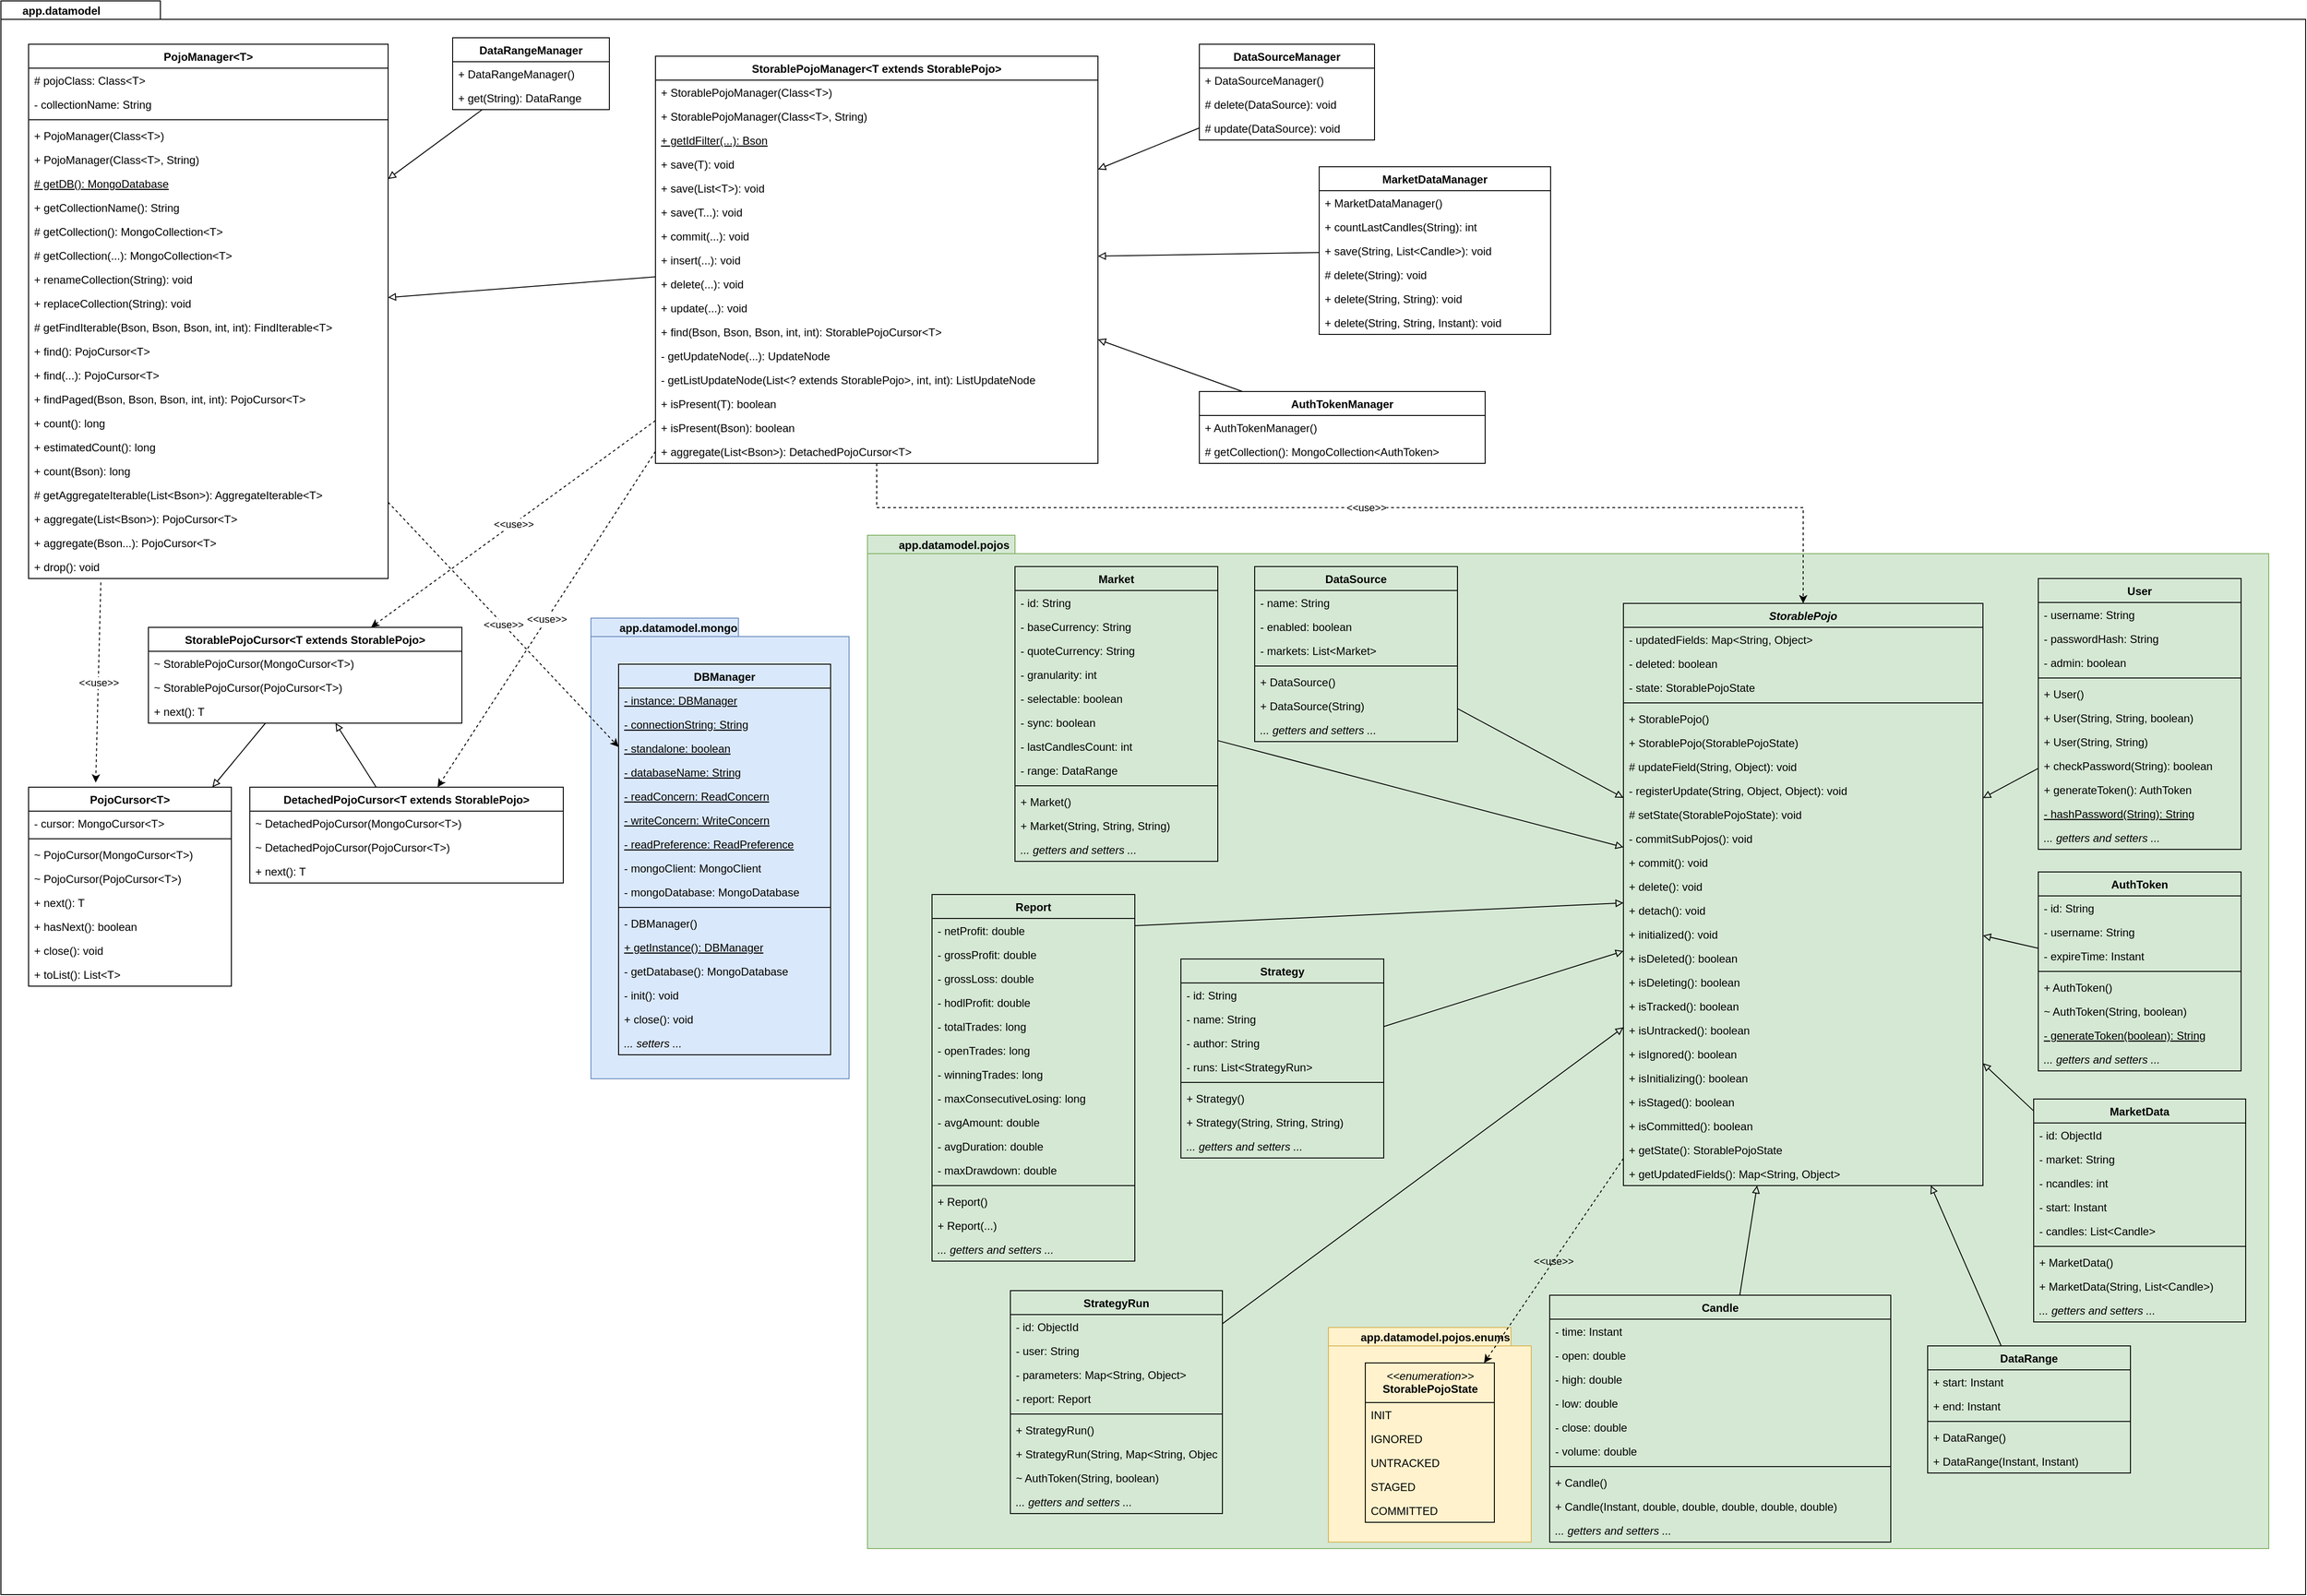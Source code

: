 <mxfile version="13.2.1" type="github" pages="6">
  <diagram id="TcwgTA-o4gwVfG7u4GCi" name="DataModel">
    <mxGraphModel dx="5563" dy="327" grid="1" gridSize="10" guides="1" tooltips="1" connect="1" arrows="1" fold="1" page="1" pageScale="1" pageWidth="850" pageHeight="1100" math="0" shadow="0">
      <root>
        <mxCell id="S9bv1vKuEgU9-iCBCu2w-0" />
        <mxCell id="S9bv1vKuEgU9-iCBCu2w-1" parent="S9bv1vKuEgU9-iCBCu2w-0" />
        <mxCell id="DOmOI1QIMl1d31M0cbKV-122" value="app.datamodel" style="shape=folder;fontStyle=1;spacingTop=10;tabWidth=120;tabHeight=20;tabPosition=left;html=1;verticalAlign=bottom;labelPosition=left;verticalLabelPosition=top;align=right;spacing=-18;spacingLeft=0;spacingRight=-89;" parent="S9bv1vKuEgU9-iCBCu2w-1" vertex="1">
          <mxGeometry x="-830" y="2920" width="2500" height="1730" as="geometry" />
        </mxCell>
        <mxCell id="DTw38erPe18TbUh7pqGu-37" value="app.datamodel.mongo" style="shape=folder;fontStyle=1;spacingTop=10;tabWidth=160;tabHeight=20;tabPosition=left;html=1;verticalAlign=bottom;labelPosition=left;verticalLabelPosition=top;align=right;spacing=-18;spacingLeft=0;spacingRight=-140;fillColor=#dae8fc;strokeColor=#6c8ebf;" parent="S9bv1vKuEgU9-iCBCu2w-1" vertex="1">
          <mxGeometry x="-190" y="3590" width="280" height="500" as="geometry" />
        </mxCell>
        <mxCell id="DTw38erPe18TbUh7pqGu-0" value="DBManager" style="swimlane;fontStyle=1;align=center;verticalAlign=top;childLayout=stackLayout;horizontal=1;startSize=26;horizontalStack=0;resizeParent=1;resizeParentMax=0;resizeLast=0;collapsible=1;marginBottom=0;fillColor=none;" parent="S9bv1vKuEgU9-iCBCu2w-1" vertex="1">
          <mxGeometry x="-160" y="3640" width="230" height="424" as="geometry" />
        </mxCell>
        <mxCell id="DTw38erPe18TbUh7pqGu-1" value="- instance: DBManager" style="text;strokeColor=none;fillColor=none;align=left;verticalAlign=top;spacingLeft=4;spacingRight=4;overflow=hidden;rotatable=0;points=[[0,0.5],[1,0.5]];portConstraint=eastwest;fontStyle=4" parent="DTw38erPe18TbUh7pqGu-0" vertex="1">
          <mxGeometry y="26" width="230" height="26" as="geometry" />
        </mxCell>
        <mxCell id="DTw38erPe18TbUh7pqGu-3" value="- connectionString: String" style="text;strokeColor=none;fillColor=none;align=left;verticalAlign=top;spacingLeft=4;spacingRight=4;overflow=hidden;rotatable=0;points=[[0,0.5],[1,0.5]];portConstraint=eastwest;fontStyle=4" parent="DTw38erPe18TbUh7pqGu-0" vertex="1">
          <mxGeometry y="52" width="230" height="26" as="geometry" />
        </mxCell>
        <mxCell id="DTw38erPe18TbUh7pqGu-4" value="- standalone: boolean" style="text;strokeColor=none;fillColor=none;align=left;verticalAlign=top;spacingLeft=4;spacingRight=4;overflow=hidden;rotatable=0;points=[[0,0.5],[1,0.5]];portConstraint=eastwest;fontStyle=4" parent="DTw38erPe18TbUh7pqGu-0" vertex="1">
          <mxGeometry y="78" width="230" height="26" as="geometry" />
        </mxCell>
        <mxCell id="DTw38erPe18TbUh7pqGu-6" value="- databaseName: String" style="text;strokeColor=none;fillColor=none;align=left;verticalAlign=top;spacingLeft=4;spacingRight=4;overflow=hidden;rotatable=0;points=[[0,0.5],[1,0.5]];portConstraint=eastwest;fontStyle=4" parent="DTw38erPe18TbUh7pqGu-0" vertex="1">
          <mxGeometry y="104" width="230" height="26" as="geometry" />
        </mxCell>
        <mxCell id="DTw38erPe18TbUh7pqGu-5" value="- readConcern: ReadConcern" style="text;strokeColor=none;fillColor=none;align=left;verticalAlign=top;spacingLeft=4;spacingRight=4;overflow=hidden;rotatable=0;points=[[0,0.5],[1,0.5]];portConstraint=eastwest;fontStyle=4" parent="DTw38erPe18TbUh7pqGu-0" vertex="1">
          <mxGeometry y="130" width="230" height="26" as="geometry" />
        </mxCell>
        <mxCell id="DTw38erPe18TbUh7pqGu-34" value="- writeConcern: WriteConcern" style="text;strokeColor=none;fillColor=none;align=left;verticalAlign=top;spacingLeft=4;spacingRight=4;overflow=hidden;rotatable=0;points=[[0,0.5],[1,0.5]];portConstraint=eastwest;fontStyle=4" parent="DTw38erPe18TbUh7pqGu-0" vertex="1">
          <mxGeometry y="156" width="230" height="26" as="geometry" />
        </mxCell>
        <mxCell id="DTw38erPe18TbUh7pqGu-7" value="- readPreference: ReadPreference" style="text;strokeColor=none;fillColor=none;align=left;verticalAlign=top;spacingLeft=4;spacingRight=4;overflow=hidden;rotatable=0;points=[[0,0.5],[1,0.5]];portConstraint=eastwest;fontStyle=4" parent="DTw38erPe18TbUh7pqGu-0" vertex="1">
          <mxGeometry y="182" width="230" height="26" as="geometry" />
        </mxCell>
        <mxCell id="DTw38erPe18TbUh7pqGu-8" value="- mongoClient: MongoClient" style="text;strokeColor=none;fillColor=none;align=left;verticalAlign=top;spacingLeft=4;spacingRight=4;overflow=hidden;rotatable=0;points=[[0,0.5],[1,0.5]];portConstraint=eastwest;fontStyle=0" parent="DTw38erPe18TbUh7pqGu-0" vertex="1">
          <mxGeometry y="208" width="230" height="26" as="geometry" />
        </mxCell>
        <mxCell id="DTw38erPe18TbUh7pqGu-9" value="- mongoDatabase: MongoDatabase" style="text;strokeColor=none;fillColor=none;align=left;verticalAlign=top;spacingLeft=4;spacingRight=4;overflow=hidden;rotatable=0;points=[[0,0.5],[1,0.5]];portConstraint=eastwest;fontStyle=0" parent="DTw38erPe18TbUh7pqGu-0" vertex="1">
          <mxGeometry y="234" width="230" height="26" as="geometry" />
        </mxCell>
        <mxCell id="DTw38erPe18TbUh7pqGu-10" value="" style="line;strokeWidth=1;fillColor=none;align=left;verticalAlign=middle;spacingTop=-1;spacingLeft=3;spacingRight=3;rotatable=0;labelPosition=right;points=[];portConstraint=eastwest;" parent="DTw38erPe18TbUh7pqGu-0" vertex="1">
          <mxGeometry y="260" width="230" height="8" as="geometry" />
        </mxCell>
        <mxCell id="DTw38erPe18TbUh7pqGu-11" value="- DBManager()" style="text;strokeColor=none;fillColor=none;align=left;verticalAlign=top;spacingLeft=4;spacingRight=4;overflow=hidden;rotatable=0;points=[[0,0.5],[1,0.5]];portConstraint=eastwest;" parent="DTw38erPe18TbUh7pqGu-0" vertex="1">
          <mxGeometry y="268" width="230" height="26" as="geometry" />
        </mxCell>
        <mxCell id="DTw38erPe18TbUh7pqGu-12" value="+ getInstance(): DBManager" style="text;strokeColor=none;fillColor=none;align=left;verticalAlign=top;spacingLeft=4;spacingRight=4;overflow=hidden;rotatable=0;points=[[0,0.5],[1,0.5]];portConstraint=eastwest;fontStyle=4" parent="DTw38erPe18TbUh7pqGu-0" vertex="1">
          <mxGeometry y="294" width="230" height="26" as="geometry" />
        </mxCell>
        <mxCell id="DTw38erPe18TbUh7pqGu-35" value="- getDatabase(): MongoDatabase" style="text;strokeColor=none;fillColor=none;align=left;verticalAlign=top;spacingLeft=4;spacingRight=4;overflow=hidden;rotatable=0;points=[[0,0.5],[1,0.5]];portConstraint=eastwest;fontStyle=0" parent="DTw38erPe18TbUh7pqGu-0" vertex="1">
          <mxGeometry y="320" width="230" height="26" as="geometry" />
        </mxCell>
        <mxCell id="DTw38erPe18TbUh7pqGu-22" value="- init(): void" style="text;strokeColor=none;fillColor=none;align=left;verticalAlign=top;spacingLeft=4;spacingRight=4;overflow=hidden;rotatable=0;points=[[0,0.5],[1,0.5]];portConstraint=eastwest;fontStyle=0" parent="DTw38erPe18TbUh7pqGu-0" vertex="1">
          <mxGeometry y="346" width="230" height="26" as="geometry" />
        </mxCell>
        <mxCell id="DTw38erPe18TbUh7pqGu-36" value="+ close(): void" style="text;strokeColor=none;fillColor=none;align=left;verticalAlign=top;spacingLeft=4;spacingRight=4;overflow=hidden;rotatable=0;points=[[0,0.5],[1,0.5]];portConstraint=eastwest;fontStyle=0" parent="DTw38erPe18TbUh7pqGu-0" vertex="1">
          <mxGeometry y="372" width="230" height="26" as="geometry" />
        </mxCell>
        <mxCell id="DTw38erPe18TbUh7pqGu-33" value="... setters ..." style="text;strokeColor=none;fillColor=none;align=left;verticalAlign=top;spacingLeft=4;spacingRight=4;overflow=hidden;rotatable=0;points=[[0,0.5],[1,0.5]];portConstraint=eastwest;fontStyle=2" parent="DTw38erPe18TbUh7pqGu-0" vertex="1">
          <mxGeometry y="398" width="230" height="26" as="geometry" />
        </mxCell>
        <mxCell id="DOmOI1QIMl1d31M0cbKV-123" value="app.datamodel.pojos" style="shape=folder;fontStyle=1;spacingTop=10;tabWidth=160;tabHeight=20;tabPosition=left;html=1;verticalAlign=bottom;labelPosition=left;verticalLabelPosition=top;align=right;spacing=-18;spacingLeft=0;spacingRight=-135;fillColor=#d5e8d4;strokeColor=#82b366;" parent="S9bv1vKuEgU9-iCBCu2w-1" vertex="1">
          <mxGeometry x="110" y="3500" width="1520" height="1100" as="geometry" />
        </mxCell>
        <mxCell id="B9ydXRSstpK7L7CVsjDG-0" value="app.datamodel.pojos.enums" style="shape=folder;fontStyle=1;spacingTop=10;tabWidth=200;tabHeight=20;tabPosition=left;html=1;verticalAlign=bottom;labelPosition=left;verticalLabelPosition=top;align=right;spacing=-18;spacingLeft=0;spacingRight=-178;fillColor=#fff2cc;strokeColor=#d6b656;" parent="S9bv1vKuEgU9-iCBCu2w-1" vertex="1">
          <mxGeometry x="610" y="4360" width="220" height="233" as="geometry" />
        </mxCell>
        <mxCell id="DOmOI1QIMl1d31M0cbKV-0" value="&lt;i&gt;&lt;span style=&quot;font-weight: normal&quot;&gt;&amp;lt;&amp;lt;enumeration&amp;gt;&amp;gt;&lt;/span&gt;&lt;/i&gt;&lt;br&gt;StorablePojoState" style="swimlane;fontStyle=1;align=center;verticalAlign=top;childLayout=stackLayout;horizontal=1;startSize=43;horizontalStack=0;resizeParent=1;resizeParentMax=0;resizeLast=0;collapsible=1;marginBottom=0;html=1;fillColor=none;" parent="S9bv1vKuEgU9-iCBCu2w-1" vertex="1">
          <mxGeometry x="650" y="4398.5" width="140" height="173" as="geometry" />
        </mxCell>
        <mxCell id="DOmOI1QIMl1d31M0cbKV-6" value="INIT" style="text;strokeColor=none;fillColor=none;align=left;verticalAlign=top;spacingLeft=4;spacingRight=4;overflow=hidden;rotatable=0;points=[[0,0.5],[1,0.5]];portConstraint=eastwest;" parent="DOmOI1QIMl1d31M0cbKV-0" vertex="1">
          <mxGeometry y="43" width="140" height="26" as="geometry" />
        </mxCell>
        <mxCell id="DOmOI1QIMl1d31M0cbKV-7" value="IGNORED" style="text;strokeColor=none;fillColor=none;align=left;verticalAlign=top;spacingLeft=4;spacingRight=4;overflow=hidden;rotatable=0;points=[[0,0.5],[1,0.5]];portConstraint=eastwest;" parent="DOmOI1QIMl1d31M0cbKV-0" vertex="1">
          <mxGeometry y="69" width="140" height="26" as="geometry" />
        </mxCell>
        <mxCell id="DOmOI1QIMl1d31M0cbKV-5" value="UNTRACKED" style="text;strokeColor=none;fillColor=none;align=left;verticalAlign=top;spacingLeft=4;spacingRight=4;overflow=hidden;rotatable=0;points=[[0,0.5],[1,0.5]];portConstraint=eastwest;" parent="DOmOI1QIMl1d31M0cbKV-0" vertex="1">
          <mxGeometry y="95" width="140" height="26" as="geometry" />
        </mxCell>
        <mxCell id="DOmOI1QIMl1d31M0cbKV-4" value="STAGED" style="text;strokeColor=none;fillColor=none;align=left;verticalAlign=top;spacingLeft=4;spacingRight=4;overflow=hidden;rotatable=0;points=[[0,0.5],[1,0.5]];portConstraint=eastwest;" parent="DOmOI1QIMl1d31M0cbKV-0" vertex="1">
          <mxGeometry y="121" width="140" height="26" as="geometry" />
        </mxCell>
        <mxCell id="DOmOI1QIMl1d31M0cbKV-1" value="COMMITTED" style="text;strokeColor=none;fillColor=none;align=left;verticalAlign=top;spacingLeft=4;spacingRight=4;overflow=hidden;rotatable=0;points=[[0,0.5],[1,0.5]];portConstraint=eastwest;" parent="DOmOI1QIMl1d31M0cbKV-0" vertex="1">
          <mxGeometry y="147" width="140" height="26" as="geometry" />
        </mxCell>
        <mxCell id="QwBGo_T-P6lXqIGwkqm1-98" style="edgeStyle=none;rounded=0;orthogonalLoop=1;jettySize=auto;html=1;labelBackgroundColor=none;endArrow=block;endFill=0;" parent="S9bv1vKuEgU9-iCBCu2w-1" source="QwBGo_T-P6lXqIGwkqm1-12" target="DOmOI1QIMl1d31M0cbKV-8" edge="1">
          <mxGeometry relative="1" as="geometry" />
        </mxCell>
        <mxCell id="49UZNwGfB143XOQm2j5Y-33" style="edgeStyle=none;rounded=0;orthogonalLoop=1;jettySize=auto;html=1;endArrow=block;endFill=0;" edge="1" parent="S9bv1vKuEgU9-iCBCu2w-1" source="DOmOI1QIMl1d31M0cbKV-108" target="DOmOI1QIMl1d31M0cbKV-68">
          <mxGeometry relative="1" as="geometry" />
        </mxCell>
        <mxCell id="DTw38erPe18TbUh7pqGu-72" style="rounded=0;orthogonalLoop=1;jettySize=auto;html=1;labelBackgroundColor=none;endArrow=block;endFill=0;" parent="S9bv1vKuEgU9-iCBCu2w-1" source="DTw38erPe18TbUh7pqGu-68" target="DTw38erPe18TbUh7pqGu-58" edge="1">
          <mxGeometry relative="1" as="geometry" />
        </mxCell>
        <mxCell id="49UZNwGfB143XOQm2j5Y-31" style="edgeStyle=none;rounded=0;orthogonalLoop=1;jettySize=auto;html=1;endArrow=block;endFill=0;" edge="1" parent="S9bv1vKuEgU9-iCBCu2w-1" source="DOmOI1QIMl1d31M0cbKV-68" target="DOmOI1QIMl1d31M0cbKV-43">
          <mxGeometry relative="1" as="geometry" />
        </mxCell>
        <mxCell id="DTw38erPe18TbUh7pqGu-73" style="edgeStyle=none;rounded=0;orthogonalLoop=1;jettySize=auto;html=1;labelBackgroundColor=none;endArrow=block;endFill=0;" parent="S9bv1vKuEgU9-iCBCu2w-1" source="DTw38erPe18TbUh7pqGu-58" target="DTw38erPe18TbUh7pqGu-38" edge="1">
          <mxGeometry relative="1" as="geometry" />
        </mxCell>
        <mxCell id="B9ydXRSstpK7L7CVsjDG-1" value="&amp;lt;&amp;lt;use&amp;gt;&amp;gt;" style="edgeStyle=none;rounded=0;orthogonalLoop=1;jettySize=auto;html=1;labelBackgroundColor=none;endArrow=classic;endFill=1;dashed=1;" parent="S9bv1vKuEgU9-iCBCu2w-1" source="DOmOI1QIMl1d31M0cbKV-8" target="DOmOI1QIMl1d31M0cbKV-0" edge="1">
          <mxGeometry relative="1" as="geometry" />
        </mxCell>
        <mxCell id="DOmOI1QIMl1d31M0cbKV-8" value="StorablePojo" style="swimlane;fontStyle=3;align=center;verticalAlign=top;childLayout=stackLayout;horizontal=1;startSize=26;horizontalStack=0;resizeParent=1;resizeParentMax=0;resizeLast=0;collapsible=1;marginBottom=0;fillColor=none;" parent="S9bv1vKuEgU9-iCBCu2w-1" vertex="1">
          <mxGeometry x="930" y="3574" width="390" height="632" as="geometry" />
        </mxCell>
        <mxCell id="DOmOI1QIMl1d31M0cbKV-27" value="- updatedFields: Map&lt;String, Object&gt;" style="text;strokeColor=none;fillColor=none;align=left;verticalAlign=top;spacingLeft=4;spacingRight=4;overflow=hidden;rotatable=0;points=[[0,0.5],[1,0.5]];portConstraint=eastwest;fontStyle=0" parent="DOmOI1QIMl1d31M0cbKV-8" vertex="1">
          <mxGeometry y="26" width="390" height="26" as="geometry" />
        </mxCell>
        <mxCell id="DOmOI1QIMl1d31M0cbKV-28" value="- deleted: boolean" style="text;strokeColor=none;fillColor=none;align=left;verticalAlign=top;spacingLeft=4;spacingRight=4;overflow=hidden;rotatable=0;points=[[0,0.5],[1,0.5]];portConstraint=eastwest;fontStyle=0" parent="DOmOI1QIMl1d31M0cbKV-8" vertex="1">
          <mxGeometry y="52" width="390" height="26" as="geometry" />
        </mxCell>
        <mxCell id="DOmOI1QIMl1d31M0cbKV-9" value="- state: StorablePojoState" style="text;strokeColor=none;fillColor=none;align=left;verticalAlign=top;spacingLeft=4;spacingRight=4;overflow=hidden;rotatable=0;points=[[0,0.5],[1,0.5]];portConstraint=eastwest;fontStyle=0" parent="DOmOI1QIMl1d31M0cbKV-8" vertex="1">
          <mxGeometry y="78" width="390" height="26" as="geometry" />
        </mxCell>
        <mxCell id="DOmOI1QIMl1d31M0cbKV-10" value="" style="line;strokeWidth=1;fillColor=none;align=left;verticalAlign=middle;spacingTop=-1;spacingLeft=3;spacingRight=3;rotatable=0;labelPosition=right;points=[];portConstraint=eastwest;" parent="DOmOI1QIMl1d31M0cbKV-8" vertex="1">
          <mxGeometry y="104" width="390" height="8" as="geometry" />
        </mxCell>
        <mxCell id="DOmOI1QIMl1d31M0cbKV-11" value="+ StorablePojo()" style="text;strokeColor=none;fillColor=none;align=left;verticalAlign=top;spacingLeft=4;spacingRight=4;overflow=hidden;rotatable=0;points=[[0,0.5],[1,0.5]];portConstraint=eastwest;" parent="DOmOI1QIMl1d31M0cbKV-8" vertex="1">
          <mxGeometry y="112" width="390" height="26" as="geometry" />
        </mxCell>
        <mxCell id="DOmOI1QIMl1d31M0cbKV-12" value="+ StorablePojo(StorablePojoState)" style="text;strokeColor=none;fillColor=none;align=left;verticalAlign=top;spacingLeft=4;spacingRight=4;overflow=hidden;rotatable=0;points=[[0,0.5],[1,0.5]];portConstraint=eastwest;fontStyle=0" parent="DOmOI1QIMl1d31M0cbKV-8" vertex="1">
          <mxGeometry y="138" width="390" height="26" as="geometry" />
        </mxCell>
        <mxCell id="DOmOI1QIMl1d31M0cbKV-13" value="# updateField(String, Object): void" style="text;strokeColor=none;fillColor=none;align=left;verticalAlign=top;spacingLeft=4;spacingRight=4;overflow=hidden;rotatable=0;points=[[0,0.5],[1,0.5]];portConstraint=eastwest;fontStyle=0" parent="DOmOI1QIMl1d31M0cbKV-8" vertex="1">
          <mxGeometry y="164" width="390" height="26" as="geometry" />
        </mxCell>
        <mxCell id="DOmOI1QIMl1d31M0cbKV-14" value="- registerUpdate(String, Object, Object): void" style="text;strokeColor=none;fillColor=none;align=left;verticalAlign=top;spacingLeft=4;spacingRight=4;overflow=hidden;rotatable=0;points=[[0,0.5],[1,0.5]];portConstraint=eastwest;fontStyle=0" parent="DOmOI1QIMl1d31M0cbKV-8" vertex="1">
          <mxGeometry y="190" width="390" height="26" as="geometry" />
        </mxCell>
        <mxCell id="DOmOI1QIMl1d31M0cbKV-15" value="# setState(StorablePojoState): void" style="text;strokeColor=none;fillColor=none;align=left;verticalAlign=top;spacingLeft=4;spacingRight=4;overflow=hidden;rotatable=0;points=[[0,0.5],[1,0.5]];portConstraint=eastwest;fontStyle=0" parent="DOmOI1QIMl1d31M0cbKV-8" vertex="1">
          <mxGeometry y="216" width="390" height="26" as="geometry" />
        </mxCell>
        <mxCell id="DOmOI1QIMl1d31M0cbKV-29" value="- commitSubPojos(): void" style="text;strokeColor=none;fillColor=none;align=left;verticalAlign=top;spacingLeft=4;spacingRight=4;overflow=hidden;rotatable=0;points=[[0,0.5],[1,0.5]];portConstraint=eastwest;fontStyle=0" parent="DOmOI1QIMl1d31M0cbKV-8" vertex="1">
          <mxGeometry y="242" width="390" height="26" as="geometry" />
        </mxCell>
        <mxCell id="DOmOI1QIMl1d31M0cbKV-37" value="+ commit(): void" style="text;strokeColor=none;fillColor=none;align=left;verticalAlign=top;spacingLeft=4;spacingRight=4;overflow=hidden;rotatable=0;points=[[0,0.5],[1,0.5]];portConstraint=eastwest;fontStyle=0" parent="DOmOI1QIMl1d31M0cbKV-8" vertex="1">
          <mxGeometry y="268" width="390" height="26" as="geometry" />
        </mxCell>
        <mxCell id="DOmOI1QIMl1d31M0cbKV-42" value="+ delete(): void" style="text;strokeColor=none;fillColor=none;align=left;verticalAlign=top;spacingLeft=4;spacingRight=4;overflow=hidden;rotatable=0;points=[[0,0.5],[1,0.5]];portConstraint=eastwest;fontStyle=0" parent="DOmOI1QIMl1d31M0cbKV-8" vertex="1">
          <mxGeometry y="294" width="390" height="26" as="geometry" />
        </mxCell>
        <mxCell id="DOmOI1QIMl1d31M0cbKV-41" value="+ detach(): void" style="text;strokeColor=none;fillColor=none;align=left;verticalAlign=top;spacingLeft=4;spacingRight=4;overflow=hidden;rotatable=0;points=[[0,0.5],[1,0.5]];portConstraint=eastwest;fontStyle=0" parent="DOmOI1QIMl1d31M0cbKV-8" vertex="1">
          <mxGeometry y="320" width="390" height="26" as="geometry" />
        </mxCell>
        <mxCell id="DOmOI1QIMl1d31M0cbKV-40" value="+ initialized(): void" style="text;strokeColor=none;fillColor=none;align=left;verticalAlign=top;spacingLeft=4;spacingRight=4;overflow=hidden;rotatable=0;points=[[0,0.5],[1,0.5]];portConstraint=eastwest;fontStyle=0" parent="DOmOI1QIMl1d31M0cbKV-8" vertex="1">
          <mxGeometry y="346" width="390" height="26" as="geometry" />
        </mxCell>
        <mxCell id="DOmOI1QIMl1d31M0cbKV-39" value="+ isDeleted(): boolean" style="text;strokeColor=none;fillColor=none;align=left;verticalAlign=top;spacingLeft=4;spacingRight=4;overflow=hidden;rotatable=0;points=[[0,0.5],[1,0.5]];portConstraint=eastwest;fontStyle=0" parent="DOmOI1QIMl1d31M0cbKV-8" vertex="1">
          <mxGeometry y="372" width="390" height="26" as="geometry" />
        </mxCell>
        <mxCell id="DOmOI1QIMl1d31M0cbKV-38" value="+ isDeleting(): boolean" style="text;strokeColor=none;fillColor=none;align=left;verticalAlign=top;spacingLeft=4;spacingRight=4;overflow=hidden;rotatable=0;points=[[0,0.5],[1,0.5]];portConstraint=eastwest;fontStyle=0" parent="DOmOI1QIMl1d31M0cbKV-8" vertex="1">
          <mxGeometry y="398" width="390" height="26" as="geometry" />
        </mxCell>
        <mxCell id="DOmOI1QIMl1d31M0cbKV-36" value="+ isTracked(): boolean" style="text;strokeColor=none;fillColor=none;align=left;verticalAlign=top;spacingLeft=4;spacingRight=4;overflow=hidden;rotatable=0;points=[[0,0.5],[1,0.5]];portConstraint=eastwest;fontStyle=0" parent="DOmOI1QIMl1d31M0cbKV-8" vertex="1">
          <mxGeometry y="424" width="390" height="26" as="geometry" />
        </mxCell>
        <mxCell id="DOmOI1QIMl1d31M0cbKV-35" value="+ isUntracked(): boolean" style="text;strokeColor=none;fillColor=none;align=left;verticalAlign=top;spacingLeft=4;spacingRight=4;overflow=hidden;rotatable=0;points=[[0,0.5],[1,0.5]];portConstraint=eastwest;fontStyle=0" parent="DOmOI1QIMl1d31M0cbKV-8" vertex="1">
          <mxGeometry y="450" width="390" height="26" as="geometry" />
        </mxCell>
        <mxCell id="DOmOI1QIMl1d31M0cbKV-34" value="+ isIgnored(): boolean" style="text;strokeColor=none;fillColor=none;align=left;verticalAlign=top;spacingLeft=4;spacingRight=4;overflow=hidden;rotatable=0;points=[[0,0.5],[1,0.5]];portConstraint=eastwest;fontStyle=0" parent="DOmOI1QIMl1d31M0cbKV-8" vertex="1">
          <mxGeometry y="476" width="390" height="26" as="geometry" />
        </mxCell>
        <mxCell id="DOmOI1QIMl1d31M0cbKV-33" value="+ isInitializing(): boolean" style="text;strokeColor=none;fillColor=none;align=left;verticalAlign=top;spacingLeft=4;spacingRight=4;overflow=hidden;rotatable=0;points=[[0,0.5],[1,0.5]];portConstraint=eastwest;fontStyle=0" parent="DOmOI1QIMl1d31M0cbKV-8" vertex="1">
          <mxGeometry y="502" width="390" height="26" as="geometry" />
        </mxCell>
        <mxCell id="DOmOI1QIMl1d31M0cbKV-32" value="+ isStaged(): boolean" style="text;strokeColor=none;fillColor=none;align=left;verticalAlign=top;spacingLeft=4;spacingRight=4;overflow=hidden;rotatable=0;points=[[0,0.5],[1,0.5]];portConstraint=eastwest;fontStyle=0" parent="DOmOI1QIMl1d31M0cbKV-8" vertex="1">
          <mxGeometry y="528" width="390" height="26" as="geometry" />
        </mxCell>
        <mxCell id="DOmOI1QIMl1d31M0cbKV-31" value="+ isCommitted(): boolean" style="text;strokeColor=none;fillColor=none;align=left;verticalAlign=top;spacingLeft=4;spacingRight=4;overflow=hidden;rotatable=0;points=[[0,0.5],[1,0.5]];portConstraint=eastwest;fontStyle=0" parent="DOmOI1QIMl1d31M0cbKV-8" vertex="1">
          <mxGeometry y="554" width="390" height="26" as="geometry" />
        </mxCell>
        <mxCell id="DOmOI1QIMl1d31M0cbKV-30" value="+ getState(): StorablePojoState" style="text;strokeColor=none;fillColor=none;align=left;verticalAlign=top;spacingLeft=4;spacingRight=4;overflow=hidden;rotatable=0;points=[[0,0.5],[1,0.5]];portConstraint=eastwest;fontStyle=0" parent="DOmOI1QIMl1d31M0cbKV-8" vertex="1">
          <mxGeometry y="580" width="390" height="26" as="geometry" />
        </mxCell>
        <mxCell id="DOmOI1QIMl1d31M0cbKV-16" value="+ getUpdatedFields(): Map&lt;String, Object&gt;" style="text;strokeColor=none;fillColor=none;align=left;verticalAlign=top;spacingLeft=4;spacingRight=4;overflow=hidden;rotatable=0;points=[[0,0.5],[1,0.5]];portConstraint=eastwest;fontStyle=0" parent="DOmOI1QIMl1d31M0cbKV-8" vertex="1">
          <mxGeometry y="606" width="390" height="26" as="geometry" />
        </mxCell>
        <mxCell id="QwBGo_T-P6lXqIGwkqm1-100" style="edgeStyle=none;rounded=0;orthogonalLoop=1;jettySize=auto;html=1;labelBackgroundColor=none;endArrow=block;endFill=0;" parent="S9bv1vKuEgU9-iCBCu2w-1" source="QwBGo_T-P6lXqIGwkqm1-1" target="DOmOI1QIMl1d31M0cbKV-8" edge="1">
          <mxGeometry relative="1" as="geometry" />
        </mxCell>
        <mxCell id="QwBGo_T-P6lXqIGwkqm1-99" style="edgeStyle=none;rounded=0;orthogonalLoop=1;jettySize=auto;html=1;labelBackgroundColor=none;endArrow=block;endFill=0;" parent="S9bv1vKuEgU9-iCBCu2w-1" source="QwBGo_T-P6lXqIGwkqm1-75" target="DOmOI1QIMl1d31M0cbKV-8" edge="1">
          <mxGeometry relative="1" as="geometry" />
        </mxCell>
        <mxCell id="QwBGo_T-P6lXqIGwkqm1-105" style="edgeStyle=none;rounded=0;orthogonalLoop=1;jettySize=auto;html=1;labelBackgroundColor=none;endArrow=block;endFill=0;" parent="S9bv1vKuEgU9-iCBCu2w-1" source="QwBGo_T-P6lXqIGwkqm1-66" target="DOmOI1QIMl1d31M0cbKV-8" edge="1">
          <mxGeometry relative="1" as="geometry" />
        </mxCell>
        <mxCell id="QwBGo_T-P6lXqIGwkqm1-66" value="User" style="swimlane;fontStyle=1;align=center;verticalAlign=top;childLayout=stackLayout;horizontal=1;startSize=26;horizontalStack=0;resizeParent=1;resizeParentMax=0;resizeLast=0;collapsible=1;marginBottom=0;fillColor=none;" parent="S9bv1vKuEgU9-iCBCu2w-1" vertex="1">
          <mxGeometry x="1380" y="3547" width="220" height="294" as="geometry" />
        </mxCell>
        <mxCell id="QwBGo_T-P6lXqIGwkqm1-67" value="- username: String" style="text;strokeColor=none;fillColor=none;align=left;verticalAlign=top;spacingLeft=4;spacingRight=4;overflow=hidden;rotatable=0;points=[[0,0.5],[1,0.5]];portConstraint=eastwest;fontStyle=0" parent="QwBGo_T-P6lXqIGwkqm1-66" vertex="1">
          <mxGeometry y="26" width="220" height="26" as="geometry" />
        </mxCell>
        <mxCell id="QwBGo_T-P6lXqIGwkqm1-68" value="- passwordHash: String" style="text;strokeColor=none;fillColor=none;align=left;verticalAlign=top;spacingLeft=4;spacingRight=4;overflow=hidden;rotatable=0;points=[[0,0.5],[1,0.5]];portConstraint=eastwest;fontStyle=0" parent="QwBGo_T-P6lXqIGwkqm1-66" vertex="1">
          <mxGeometry y="52" width="220" height="26" as="geometry" />
        </mxCell>
        <mxCell id="QwBGo_T-P6lXqIGwkqm1-69" value="- admin: boolean" style="text;strokeColor=none;fillColor=none;align=left;verticalAlign=top;spacingLeft=4;spacingRight=4;overflow=hidden;rotatable=0;points=[[0,0.5],[1,0.5]];portConstraint=eastwest;fontStyle=0" parent="QwBGo_T-P6lXqIGwkqm1-66" vertex="1">
          <mxGeometry y="78" width="220" height="26" as="geometry" />
        </mxCell>
        <mxCell id="QwBGo_T-P6lXqIGwkqm1-70" value="" style="line;strokeWidth=1;fillColor=none;align=left;verticalAlign=middle;spacingTop=-1;spacingLeft=3;spacingRight=3;rotatable=0;labelPosition=right;points=[];portConstraint=eastwest;" parent="QwBGo_T-P6lXqIGwkqm1-66" vertex="1">
          <mxGeometry y="104" width="220" height="8" as="geometry" />
        </mxCell>
        <mxCell id="QwBGo_T-P6lXqIGwkqm1-71" value="+ User()" style="text;strokeColor=none;fillColor=none;align=left;verticalAlign=top;spacingLeft=4;spacingRight=4;overflow=hidden;rotatable=0;points=[[0,0.5],[1,0.5]];portConstraint=eastwest;" parent="QwBGo_T-P6lXqIGwkqm1-66" vertex="1">
          <mxGeometry y="112" width="220" height="26" as="geometry" />
        </mxCell>
        <mxCell id="QwBGo_T-P6lXqIGwkqm1-102" value="+ User(String, String, boolean)" style="text;strokeColor=none;fillColor=none;align=left;verticalAlign=top;spacingLeft=4;spacingRight=4;overflow=hidden;rotatable=0;points=[[0,0.5],[1,0.5]];portConstraint=eastwest;fontStyle=0" parent="QwBGo_T-P6lXqIGwkqm1-66" vertex="1">
          <mxGeometry y="138" width="220" height="26" as="geometry" />
        </mxCell>
        <mxCell id="QwBGo_T-P6lXqIGwkqm1-72" value="+ User(String, String)" style="text;strokeColor=none;fillColor=none;align=left;verticalAlign=top;spacingLeft=4;spacingRight=4;overflow=hidden;rotatable=0;points=[[0,0.5],[1,0.5]];portConstraint=eastwest;fontStyle=0" parent="QwBGo_T-P6lXqIGwkqm1-66" vertex="1">
          <mxGeometry y="164" width="220" height="26" as="geometry" />
        </mxCell>
        <mxCell id="QwBGo_T-P6lXqIGwkqm1-103" value="+ checkPassword(String): boolean" style="text;strokeColor=none;fillColor=none;align=left;verticalAlign=top;spacingLeft=4;spacingRight=4;overflow=hidden;rotatable=0;points=[[0,0.5],[1,0.5]];portConstraint=eastwest;fontStyle=0" parent="QwBGo_T-P6lXqIGwkqm1-66" vertex="1">
          <mxGeometry y="190" width="220" height="26" as="geometry" />
        </mxCell>
        <mxCell id="QwBGo_T-P6lXqIGwkqm1-104" value="+ generateToken(): AuthToken" style="text;strokeColor=none;fillColor=none;align=left;verticalAlign=top;spacingLeft=4;spacingRight=4;overflow=hidden;rotatable=0;points=[[0,0.5],[1,0.5]];portConstraint=eastwest;fontStyle=0" parent="QwBGo_T-P6lXqIGwkqm1-66" vertex="1">
          <mxGeometry y="216" width="220" height="26" as="geometry" />
        </mxCell>
        <mxCell id="QwBGo_T-P6lXqIGwkqm1-73" value="- hashPassword(String): String" style="text;strokeColor=none;fillColor=none;align=left;verticalAlign=top;spacingLeft=4;spacingRight=4;overflow=hidden;rotatable=0;points=[[0,0.5],[1,0.5]];portConstraint=eastwest;fontStyle=4" parent="QwBGo_T-P6lXqIGwkqm1-66" vertex="1">
          <mxGeometry y="242" width="220" height="26" as="geometry" />
        </mxCell>
        <mxCell id="QwBGo_T-P6lXqIGwkqm1-74" value="... getters and setters ..." style="text;strokeColor=none;fillColor=none;align=left;verticalAlign=top;spacingLeft=4;spacingRight=4;overflow=hidden;rotatable=0;points=[[0,0.5],[1,0.5]];portConstraint=eastwest;fontStyle=2" parent="QwBGo_T-P6lXqIGwkqm1-66" vertex="1">
          <mxGeometry y="268" width="220" height="26" as="geometry" />
        </mxCell>
        <mxCell id="QwBGo_T-P6lXqIGwkqm1-1" value="AuthToken" style="swimlane;fontStyle=1;align=center;verticalAlign=top;childLayout=stackLayout;horizontal=1;startSize=26;horizontalStack=0;resizeParent=1;resizeParentMax=0;resizeLast=0;collapsible=1;marginBottom=0;fillColor=none;" parent="S9bv1vKuEgU9-iCBCu2w-1" vertex="1">
          <mxGeometry x="1380" y="3865.5" width="220" height="216" as="geometry" />
        </mxCell>
        <mxCell id="QwBGo_T-P6lXqIGwkqm1-10" value="- id: String" style="text;strokeColor=none;fillColor=none;align=left;verticalAlign=top;spacingLeft=4;spacingRight=4;overflow=hidden;rotatable=0;points=[[0,0.5],[1,0.5]];portConstraint=eastwest;fontStyle=0" parent="QwBGo_T-P6lXqIGwkqm1-1" vertex="1">
          <mxGeometry y="26" width="220" height="26" as="geometry" />
        </mxCell>
        <mxCell id="QwBGo_T-P6lXqIGwkqm1-11" value="- username: String" style="text;strokeColor=none;fillColor=none;align=left;verticalAlign=top;spacingLeft=4;spacingRight=4;overflow=hidden;rotatable=0;points=[[0,0.5],[1,0.5]];portConstraint=eastwest;fontStyle=0" parent="QwBGo_T-P6lXqIGwkqm1-1" vertex="1">
          <mxGeometry y="52" width="220" height="26" as="geometry" />
        </mxCell>
        <mxCell id="QwBGo_T-P6lXqIGwkqm1-2" value="- expireTime: Instant" style="text;strokeColor=none;fillColor=none;align=left;verticalAlign=top;spacingLeft=4;spacingRight=4;overflow=hidden;rotatable=0;points=[[0,0.5],[1,0.5]];portConstraint=eastwest;fontStyle=0" parent="QwBGo_T-P6lXqIGwkqm1-1" vertex="1">
          <mxGeometry y="78" width="220" height="26" as="geometry" />
        </mxCell>
        <mxCell id="QwBGo_T-P6lXqIGwkqm1-3" value="" style="line;strokeWidth=1;fillColor=none;align=left;verticalAlign=middle;spacingTop=-1;spacingLeft=3;spacingRight=3;rotatable=0;labelPosition=right;points=[];portConstraint=eastwest;" parent="QwBGo_T-P6lXqIGwkqm1-1" vertex="1">
          <mxGeometry y="104" width="220" height="8" as="geometry" />
        </mxCell>
        <mxCell id="QwBGo_T-P6lXqIGwkqm1-4" value="+ AuthToken()" style="text;strokeColor=none;fillColor=none;align=left;verticalAlign=top;spacingLeft=4;spacingRight=4;overflow=hidden;rotatable=0;points=[[0,0.5],[1,0.5]];portConstraint=eastwest;" parent="QwBGo_T-P6lXqIGwkqm1-1" vertex="1">
          <mxGeometry y="112" width="220" height="26" as="geometry" />
        </mxCell>
        <mxCell id="QwBGo_T-P6lXqIGwkqm1-5" value="~ AuthToken(String, boolean)" style="text;strokeColor=none;fillColor=none;align=left;verticalAlign=top;spacingLeft=4;spacingRight=4;overflow=hidden;rotatable=0;points=[[0,0.5],[1,0.5]];portConstraint=eastwest;fontStyle=0" parent="QwBGo_T-P6lXqIGwkqm1-1" vertex="1">
          <mxGeometry y="138" width="220" height="26" as="geometry" />
        </mxCell>
        <mxCell id="QwBGo_T-P6lXqIGwkqm1-6" value="- generateToken(boolean): String" style="text;strokeColor=none;fillColor=none;align=left;verticalAlign=top;spacingLeft=4;spacingRight=4;overflow=hidden;rotatable=0;points=[[0,0.5],[1,0.5]];portConstraint=eastwest;fontStyle=4" parent="QwBGo_T-P6lXqIGwkqm1-1" vertex="1">
          <mxGeometry y="164" width="220" height="26" as="geometry" />
        </mxCell>
        <mxCell id="QwBGo_T-P6lXqIGwkqm1-7" value="... getters and setters ..." style="text;strokeColor=none;fillColor=none;align=left;verticalAlign=top;spacingLeft=4;spacingRight=4;overflow=hidden;rotatable=0;points=[[0,0.5],[1,0.5]];portConstraint=eastwest;fontStyle=2" parent="QwBGo_T-P6lXqIGwkqm1-1" vertex="1">
          <mxGeometry y="190" width="220" height="26" as="geometry" />
        </mxCell>
        <mxCell id="49UZNwGfB143XOQm2j5Y-30" style="edgeStyle=none;rounded=0;orthogonalLoop=1;jettySize=auto;html=1;endArrow=block;endFill=0;" edge="1" parent="S9bv1vKuEgU9-iCBCu2w-1" source="QwBGo_T-P6lXqIGwkqm1-39" target="DOmOI1QIMl1d31M0cbKV-8">
          <mxGeometry relative="1" as="geometry" />
        </mxCell>
        <mxCell id="QwBGo_T-P6lXqIGwkqm1-39" value="MarketData" style="swimlane;fontStyle=1;align=center;verticalAlign=top;childLayout=stackLayout;horizontal=1;startSize=26;horizontalStack=0;resizeParent=1;resizeParentMax=0;resizeLast=0;collapsible=1;marginBottom=0;fillColor=none;" parent="S9bv1vKuEgU9-iCBCu2w-1" vertex="1">
          <mxGeometry x="1375" y="4112" width="230" height="242" as="geometry" />
        </mxCell>
        <mxCell id="QwBGo_T-P6lXqIGwkqm1-40" value="- id: ObjectId" style="text;strokeColor=none;fillColor=none;align=left;verticalAlign=top;spacingLeft=4;spacingRight=4;overflow=hidden;rotatable=0;points=[[0,0.5],[1,0.5]];portConstraint=eastwest;fontStyle=0" parent="QwBGo_T-P6lXqIGwkqm1-39" vertex="1">
          <mxGeometry y="26" width="230" height="26" as="geometry" />
        </mxCell>
        <mxCell id="QwBGo_T-P6lXqIGwkqm1-41" value="- market: String" style="text;strokeColor=none;fillColor=none;align=left;verticalAlign=top;spacingLeft=4;spacingRight=4;overflow=hidden;rotatable=0;points=[[0,0.5],[1,0.5]];portConstraint=eastwest;fontStyle=0" parent="QwBGo_T-P6lXqIGwkqm1-39" vertex="1">
          <mxGeometry y="52" width="230" height="26" as="geometry" />
        </mxCell>
        <mxCell id="QwBGo_T-P6lXqIGwkqm1-42" value="- ncandles: int" style="text;strokeColor=none;fillColor=none;align=left;verticalAlign=top;spacingLeft=4;spacingRight=4;overflow=hidden;rotatable=0;points=[[0,0.5],[1,0.5]];portConstraint=eastwest;fontStyle=0" parent="QwBGo_T-P6lXqIGwkqm1-39" vertex="1">
          <mxGeometry y="78" width="230" height="26" as="geometry" />
        </mxCell>
        <mxCell id="49UZNwGfB143XOQm2j5Y-3" value="- start: Instant" style="text;strokeColor=none;fillColor=none;align=left;verticalAlign=top;spacingLeft=4;spacingRight=4;overflow=hidden;rotatable=0;points=[[0,0.5],[1,0.5]];portConstraint=eastwest;fontStyle=0" vertex="1" parent="QwBGo_T-P6lXqIGwkqm1-39">
          <mxGeometry y="104" width="230" height="26" as="geometry" />
        </mxCell>
        <mxCell id="49UZNwGfB143XOQm2j5Y-4" value="- candles: List&lt;Candle&gt;" style="text;strokeColor=none;fillColor=none;align=left;verticalAlign=top;spacingLeft=4;spacingRight=4;overflow=hidden;rotatable=0;points=[[0,0.5],[1,0.5]];portConstraint=eastwest;fontStyle=0" vertex="1" parent="QwBGo_T-P6lXqIGwkqm1-39">
          <mxGeometry y="130" width="230" height="26" as="geometry" />
        </mxCell>
        <mxCell id="QwBGo_T-P6lXqIGwkqm1-43" value="" style="line;strokeWidth=1;fillColor=none;align=left;verticalAlign=middle;spacingTop=-1;spacingLeft=3;spacingRight=3;rotatable=0;labelPosition=right;points=[];portConstraint=eastwest;" parent="QwBGo_T-P6lXqIGwkqm1-39" vertex="1">
          <mxGeometry y="156" width="230" height="8" as="geometry" />
        </mxCell>
        <mxCell id="QwBGo_T-P6lXqIGwkqm1-44" value="+ MarketData()" style="text;strokeColor=none;fillColor=none;align=left;verticalAlign=top;spacingLeft=4;spacingRight=4;overflow=hidden;rotatable=0;points=[[0,0.5],[1,0.5]];portConstraint=eastwest;" parent="QwBGo_T-P6lXqIGwkqm1-39" vertex="1">
          <mxGeometry y="164" width="230" height="26" as="geometry" />
        </mxCell>
        <mxCell id="QwBGo_T-P6lXqIGwkqm1-45" value="+ MarketData(String, List&lt;Candle&gt;)" style="text;strokeColor=none;fillColor=none;align=left;verticalAlign=top;spacingLeft=4;spacingRight=4;overflow=hidden;rotatable=0;points=[[0,0.5],[1,0.5]];portConstraint=eastwest;fontStyle=0" parent="QwBGo_T-P6lXqIGwkqm1-39" vertex="1">
          <mxGeometry y="190" width="230" height="26" as="geometry" />
        </mxCell>
        <mxCell id="QwBGo_T-P6lXqIGwkqm1-47" value="... getters and setters ..." style="text;strokeColor=none;fillColor=none;align=left;verticalAlign=top;spacingLeft=4;spacingRight=4;overflow=hidden;rotatable=0;points=[[0,0.5],[1,0.5]];portConstraint=eastwest;fontStyle=2" parent="QwBGo_T-P6lXqIGwkqm1-39" vertex="1">
          <mxGeometry y="216" width="230" height="26" as="geometry" />
        </mxCell>
        <mxCell id="QwBGo_T-P6lXqIGwkqm1-75" value="DataSource" style="swimlane;fontStyle=1;align=center;verticalAlign=top;childLayout=stackLayout;horizontal=1;startSize=26;horizontalStack=0;resizeParent=1;resizeParentMax=0;resizeLast=0;collapsible=1;marginBottom=0;fillColor=none;" parent="S9bv1vKuEgU9-iCBCu2w-1" vertex="1">
          <mxGeometry x="530" y="3534" width="220" height="190" as="geometry" />
        </mxCell>
        <mxCell id="QwBGo_T-P6lXqIGwkqm1-76" value="- name: String" style="text;strokeColor=none;fillColor=none;align=left;verticalAlign=top;spacingLeft=4;spacingRight=4;overflow=hidden;rotatable=0;points=[[0,0.5],[1,0.5]];portConstraint=eastwest;fontStyle=0" parent="QwBGo_T-P6lXqIGwkqm1-75" vertex="1">
          <mxGeometry y="26" width="220" height="26" as="geometry" />
        </mxCell>
        <mxCell id="QwBGo_T-P6lXqIGwkqm1-77" value="- enabled: boolean" style="text;strokeColor=none;fillColor=none;align=left;verticalAlign=top;spacingLeft=4;spacingRight=4;overflow=hidden;rotatable=0;points=[[0,0.5],[1,0.5]];portConstraint=eastwest;fontStyle=0" parent="QwBGo_T-P6lXqIGwkqm1-75" vertex="1">
          <mxGeometry y="52" width="220" height="26" as="geometry" />
        </mxCell>
        <mxCell id="QwBGo_T-P6lXqIGwkqm1-78" value="- markets: List&lt;Market&gt;" style="text;strokeColor=none;fillColor=none;align=left;verticalAlign=top;spacingLeft=4;spacingRight=4;overflow=hidden;rotatable=0;points=[[0,0.5],[1,0.5]];portConstraint=eastwest;fontStyle=0" parent="QwBGo_T-P6lXqIGwkqm1-75" vertex="1">
          <mxGeometry y="78" width="220" height="26" as="geometry" />
        </mxCell>
        <mxCell id="QwBGo_T-P6lXqIGwkqm1-79" value="" style="line;strokeWidth=1;fillColor=none;align=left;verticalAlign=middle;spacingTop=-1;spacingLeft=3;spacingRight=3;rotatable=0;labelPosition=right;points=[];portConstraint=eastwest;" parent="QwBGo_T-P6lXqIGwkqm1-75" vertex="1">
          <mxGeometry y="104" width="220" height="8" as="geometry" />
        </mxCell>
        <mxCell id="QwBGo_T-P6lXqIGwkqm1-80" value="+ DataSource()" style="text;strokeColor=none;fillColor=none;align=left;verticalAlign=top;spacingLeft=4;spacingRight=4;overflow=hidden;rotatable=0;points=[[0,0.5],[1,0.5]];portConstraint=eastwest;" parent="QwBGo_T-P6lXqIGwkqm1-75" vertex="1">
          <mxGeometry y="112" width="220" height="26" as="geometry" />
        </mxCell>
        <mxCell id="QwBGo_T-P6lXqIGwkqm1-81" value="+ DataSource(String)" style="text;strokeColor=none;fillColor=none;align=left;verticalAlign=top;spacingLeft=4;spacingRight=4;overflow=hidden;rotatable=0;points=[[0,0.5],[1,0.5]];portConstraint=eastwest;fontStyle=0" parent="QwBGo_T-P6lXqIGwkqm1-75" vertex="1">
          <mxGeometry y="138" width="220" height="26" as="geometry" />
        </mxCell>
        <mxCell id="QwBGo_T-P6lXqIGwkqm1-83" value="... getters and setters ..." style="text;strokeColor=none;fillColor=none;align=left;verticalAlign=top;spacingLeft=4;spacingRight=4;overflow=hidden;rotatable=0;points=[[0,0.5],[1,0.5]];portConstraint=eastwest;fontStyle=2" parent="QwBGo_T-P6lXqIGwkqm1-75" vertex="1">
          <mxGeometry y="164" width="220" height="26" as="geometry" />
        </mxCell>
        <mxCell id="49UZNwGfB143XOQm2j5Y-21" style="rounded=0;orthogonalLoop=1;jettySize=auto;html=1;endArrow=block;endFill=0;" edge="1" parent="S9bv1vKuEgU9-iCBCu2w-1" source="QwBGo_T-P6lXqIGwkqm1-21" target="DOmOI1QIMl1d31M0cbKV-8">
          <mxGeometry relative="1" as="geometry" />
        </mxCell>
        <mxCell id="QwBGo_T-P6lXqIGwkqm1-21" value="Market" style="swimlane;fontStyle=1;align=center;verticalAlign=top;childLayout=stackLayout;horizontal=1;startSize=26;horizontalStack=0;resizeParent=1;resizeParentMax=0;resizeLast=0;collapsible=1;marginBottom=0;fillColor=none;" parent="S9bv1vKuEgU9-iCBCu2w-1" vertex="1">
          <mxGeometry x="270" y="3534" width="220" height="320" as="geometry" />
        </mxCell>
        <mxCell id="QwBGo_T-P6lXqIGwkqm1-22" value="- id: String" style="text;strokeColor=none;fillColor=none;align=left;verticalAlign=top;spacingLeft=4;spacingRight=4;overflow=hidden;rotatable=0;points=[[0,0.5],[1,0.5]];portConstraint=eastwest;fontStyle=0" parent="QwBGo_T-P6lXqIGwkqm1-21" vertex="1">
          <mxGeometry y="26" width="220" height="26" as="geometry" />
        </mxCell>
        <mxCell id="QwBGo_T-P6lXqIGwkqm1-23" value="- baseCurrency: String" style="text;strokeColor=none;fillColor=none;align=left;verticalAlign=top;spacingLeft=4;spacingRight=4;overflow=hidden;rotatable=0;points=[[0,0.5],[1,0.5]];portConstraint=eastwest;fontStyle=0" parent="QwBGo_T-P6lXqIGwkqm1-21" vertex="1">
          <mxGeometry y="52" width="220" height="26" as="geometry" />
        </mxCell>
        <mxCell id="QwBGo_T-P6lXqIGwkqm1-24" value="- quoteCurrency: String" style="text;strokeColor=none;fillColor=none;align=left;verticalAlign=top;spacingLeft=4;spacingRight=4;overflow=hidden;rotatable=0;points=[[0,0.5],[1,0.5]];portConstraint=eastwest;fontStyle=0" parent="QwBGo_T-P6lXqIGwkqm1-21" vertex="1">
          <mxGeometry y="78" width="220" height="26" as="geometry" />
        </mxCell>
        <mxCell id="49UZNwGfB143XOQm2j5Y-5" value="- granularity: int" style="text;strokeColor=none;fillColor=none;align=left;verticalAlign=top;spacingLeft=4;spacingRight=4;overflow=hidden;rotatable=0;points=[[0,0.5],[1,0.5]];portConstraint=eastwest;fontStyle=0" vertex="1" parent="QwBGo_T-P6lXqIGwkqm1-21">
          <mxGeometry y="104" width="220" height="26" as="geometry" />
        </mxCell>
        <mxCell id="49UZNwGfB143XOQm2j5Y-6" value="- selectable: boolean" style="text;strokeColor=none;fillColor=none;align=left;verticalAlign=top;spacingLeft=4;spacingRight=4;overflow=hidden;rotatable=0;points=[[0,0.5],[1,0.5]];portConstraint=eastwest;fontStyle=0" vertex="1" parent="QwBGo_T-P6lXqIGwkqm1-21">
          <mxGeometry y="130" width="220" height="26" as="geometry" />
        </mxCell>
        <mxCell id="49UZNwGfB143XOQm2j5Y-7" value="- sync: boolean" style="text;strokeColor=none;fillColor=none;align=left;verticalAlign=top;spacingLeft=4;spacingRight=4;overflow=hidden;rotatable=0;points=[[0,0.5],[1,0.5]];portConstraint=eastwest;fontStyle=0" vertex="1" parent="QwBGo_T-P6lXqIGwkqm1-21">
          <mxGeometry y="156" width="220" height="26" as="geometry" />
        </mxCell>
        <mxCell id="49UZNwGfB143XOQm2j5Y-8" value="- lastCandlesCount: int" style="text;strokeColor=none;fillColor=none;align=left;verticalAlign=top;spacingLeft=4;spacingRight=4;overflow=hidden;rotatable=0;points=[[0,0.5],[1,0.5]];portConstraint=eastwest;fontStyle=0" vertex="1" parent="QwBGo_T-P6lXqIGwkqm1-21">
          <mxGeometry y="182" width="220" height="26" as="geometry" />
        </mxCell>
        <mxCell id="49UZNwGfB143XOQm2j5Y-9" value="- range: DataRange" style="text;strokeColor=none;fillColor=none;align=left;verticalAlign=top;spacingLeft=4;spacingRight=4;overflow=hidden;rotatable=0;points=[[0,0.5],[1,0.5]];portConstraint=eastwest;fontStyle=0" vertex="1" parent="QwBGo_T-P6lXqIGwkqm1-21">
          <mxGeometry y="208" width="220" height="26" as="geometry" />
        </mxCell>
        <mxCell id="QwBGo_T-P6lXqIGwkqm1-25" value="" style="line;strokeWidth=1;fillColor=none;align=left;verticalAlign=middle;spacingTop=-1;spacingLeft=3;spacingRight=3;rotatable=0;labelPosition=right;points=[];portConstraint=eastwest;" parent="QwBGo_T-P6lXqIGwkqm1-21" vertex="1">
          <mxGeometry y="234" width="220" height="8" as="geometry" />
        </mxCell>
        <mxCell id="QwBGo_T-P6lXqIGwkqm1-26" value="+ Market()" style="text;strokeColor=none;fillColor=none;align=left;verticalAlign=top;spacingLeft=4;spacingRight=4;overflow=hidden;rotatable=0;points=[[0,0.5],[1,0.5]];portConstraint=eastwest;" parent="QwBGo_T-P6lXqIGwkqm1-21" vertex="1">
          <mxGeometry y="242" width="220" height="26" as="geometry" />
        </mxCell>
        <mxCell id="QwBGo_T-P6lXqIGwkqm1-27" value="+ Market(String, String, String)" style="text;strokeColor=none;fillColor=none;align=left;verticalAlign=top;spacingLeft=4;spacingRight=4;overflow=hidden;rotatable=0;points=[[0,0.5],[1,0.5]];portConstraint=eastwest;fontStyle=0" parent="QwBGo_T-P6lXqIGwkqm1-21" vertex="1">
          <mxGeometry y="268" width="220" height="26" as="geometry" />
        </mxCell>
        <mxCell id="QwBGo_T-P6lXqIGwkqm1-29" value="... getters and setters ..." style="text;strokeColor=none;fillColor=none;align=left;verticalAlign=top;spacingLeft=4;spacingRight=4;overflow=hidden;rotatable=0;points=[[0,0.5],[1,0.5]];portConstraint=eastwest;fontStyle=2" parent="QwBGo_T-P6lXqIGwkqm1-21" vertex="1">
          <mxGeometry y="294" width="220" height="26" as="geometry" />
        </mxCell>
        <mxCell id="49UZNwGfB143XOQm2j5Y-22" style="edgeStyle=none;rounded=0;orthogonalLoop=1;jettySize=auto;html=1;endArrow=block;endFill=0;" edge="1" parent="S9bv1vKuEgU9-iCBCu2w-1" source="QwBGo_T-P6lXqIGwkqm1-31" target="DOmOI1QIMl1d31M0cbKV-8">
          <mxGeometry relative="1" as="geometry" />
        </mxCell>
        <mxCell id="QwBGo_T-P6lXqIGwkqm1-12" value="Candle" style="swimlane;fontStyle=1;align=center;verticalAlign=top;childLayout=stackLayout;horizontal=1;startSize=26;horizontalStack=0;resizeParent=1;resizeParentMax=0;resizeLast=0;collapsible=1;marginBottom=0;fillColor=none;" parent="S9bv1vKuEgU9-iCBCu2w-1" vertex="1">
          <mxGeometry x="850" y="4325" width="370" height="268" as="geometry" />
        </mxCell>
        <mxCell id="QwBGo_T-P6lXqIGwkqm1-13" value="- time: Instant" style="text;strokeColor=none;fillColor=none;align=left;verticalAlign=top;spacingLeft=4;spacingRight=4;overflow=hidden;rotatable=0;points=[[0,0.5],[1,0.5]];portConstraint=eastwest;fontStyle=0" parent="QwBGo_T-P6lXqIGwkqm1-12" vertex="1">
          <mxGeometry y="26" width="370" height="26" as="geometry" />
        </mxCell>
        <mxCell id="QwBGo_T-P6lXqIGwkqm1-95" value="- open: double" style="text;strokeColor=none;fillColor=none;align=left;verticalAlign=top;spacingLeft=4;spacingRight=4;overflow=hidden;rotatable=0;points=[[0,0.5],[1,0.5]];portConstraint=eastwest;fontStyle=0" parent="QwBGo_T-P6lXqIGwkqm1-12" vertex="1">
          <mxGeometry y="52" width="370" height="26" as="geometry" />
        </mxCell>
        <mxCell id="QwBGo_T-P6lXqIGwkqm1-94" value="- high: double" style="text;strokeColor=none;fillColor=none;align=left;verticalAlign=top;spacingLeft=4;spacingRight=4;overflow=hidden;rotatable=0;points=[[0,0.5],[1,0.5]];portConstraint=eastwest;fontStyle=0" parent="QwBGo_T-P6lXqIGwkqm1-12" vertex="1">
          <mxGeometry y="78" width="370" height="26" as="geometry" />
        </mxCell>
        <mxCell id="QwBGo_T-P6lXqIGwkqm1-93" value="- low: double" style="text;strokeColor=none;fillColor=none;align=left;verticalAlign=top;spacingLeft=4;spacingRight=4;overflow=hidden;rotatable=0;points=[[0,0.5],[1,0.5]];portConstraint=eastwest;fontStyle=0" parent="QwBGo_T-P6lXqIGwkqm1-12" vertex="1">
          <mxGeometry y="104" width="370" height="26" as="geometry" />
        </mxCell>
        <mxCell id="QwBGo_T-P6lXqIGwkqm1-14" value="- close: double" style="text;strokeColor=none;fillColor=none;align=left;verticalAlign=top;spacingLeft=4;spacingRight=4;overflow=hidden;rotatable=0;points=[[0,0.5],[1,0.5]];portConstraint=eastwest;fontStyle=0" parent="QwBGo_T-P6lXqIGwkqm1-12" vertex="1">
          <mxGeometry y="130" width="370" height="26" as="geometry" />
        </mxCell>
        <mxCell id="QwBGo_T-P6lXqIGwkqm1-15" value="- volume: double" style="text;strokeColor=none;fillColor=none;align=left;verticalAlign=top;spacingLeft=4;spacingRight=4;overflow=hidden;rotatable=0;points=[[0,0.5],[1,0.5]];portConstraint=eastwest;fontStyle=0" parent="QwBGo_T-P6lXqIGwkqm1-12" vertex="1">
          <mxGeometry y="156" width="370" height="26" as="geometry" />
        </mxCell>
        <mxCell id="QwBGo_T-P6lXqIGwkqm1-16" value="" style="line;strokeWidth=1;fillColor=none;align=left;verticalAlign=middle;spacingTop=-1;spacingLeft=3;spacingRight=3;rotatable=0;labelPosition=right;points=[];portConstraint=eastwest;" parent="QwBGo_T-P6lXqIGwkqm1-12" vertex="1">
          <mxGeometry y="182" width="370" height="8" as="geometry" />
        </mxCell>
        <mxCell id="QwBGo_T-P6lXqIGwkqm1-17" value="+ Candle()" style="text;strokeColor=none;fillColor=none;align=left;verticalAlign=top;spacingLeft=4;spacingRight=4;overflow=hidden;rotatable=0;points=[[0,0.5],[1,0.5]];portConstraint=eastwest;" parent="QwBGo_T-P6lXqIGwkqm1-12" vertex="1">
          <mxGeometry y="190" width="370" height="26" as="geometry" />
        </mxCell>
        <mxCell id="QwBGo_T-P6lXqIGwkqm1-18" value="+ Candle(Instant, double, double, double, double, double)" style="text;strokeColor=none;fillColor=none;align=left;verticalAlign=top;spacingLeft=4;spacingRight=4;overflow=hidden;rotatable=0;points=[[0,0.5],[1,0.5]];portConstraint=eastwest;fontStyle=0" parent="QwBGo_T-P6lXqIGwkqm1-12" vertex="1">
          <mxGeometry y="216" width="370" height="26" as="geometry" />
        </mxCell>
        <mxCell id="QwBGo_T-P6lXqIGwkqm1-20" value="... getters and setters ..." style="text;strokeColor=none;fillColor=none;align=left;verticalAlign=top;spacingLeft=4;spacingRight=4;overflow=hidden;rotatable=0;points=[[0,0.5],[1,0.5]];portConstraint=eastwest;fontStyle=2" parent="QwBGo_T-P6lXqIGwkqm1-12" vertex="1">
          <mxGeometry y="242" width="370" height="26" as="geometry" />
        </mxCell>
        <mxCell id="49UZNwGfB143XOQm2j5Y-29" style="edgeStyle=none;rounded=0;orthogonalLoop=1;jettySize=auto;html=1;endArrow=block;endFill=0;" edge="1" parent="S9bv1vKuEgU9-iCBCu2w-1" source="QwBGo_T-P6lXqIGwkqm1-84" target="DOmOI1QIMl1d31M0cbKV-8">
          <mxGeometry relative="1" as="geometry" />
        </mxCell>
        <mxCell id="QwBGo_T-P6lXqIGwkqm1-84" value="DataRange" style="swimlane;fontStyle=1;align=center;verticalAlign=top;childLayout=stackLayout;horizontal=1;startSize=26;horizontalStack=0;resizeParent=1;resizeParentMax=0;resizeLast=0;collapsible=1;marginBottom=0;fillColor=none;" parent="S9bv1vKuEgU9-iCBCu2w-1" vertex="1">
          <mxGeometry x="1260" y="4380" width="220" height="138" as="geometry" />
        </mxCell>
        <mxCell id="QwBGo_T-P6lXqIGwkqm1-85" value="+ start: Instant" style="text;strokeColor=none;fillColor=none;align=left;verticalAlign=top;spacingLeft=4;spacingRight=4;overflow=hidden;rotatable=0;points=[[0,0.5],[1,0.5]];portConstraint=eastwest;fontStyle=0" parent="QwBGo_T-P6lXqIGwkqm1-84" vertex="1">
          <mxGeometry y="26" width="220" height="26" as="geometry" />
        </mxCell>
        <mxCell id="QwBGo_T-P6lXqIGwkqm1-86" value="+ end: Instant" style="text;strokeColor=none;fillColor=none;align=left;verticalAlign=top;spacingLeft=4;spacingRight=4;overflow=hidden;rotatable=0;points=[[0,0.5],[1,0.5]];portConstraint=eastwest;fontStyle=0" parent="QwBGo_T-P6lXqIGwkqm1-84" vertex="1">
          <mxGeometry y="52" width="220" height="26" as="geometry" />
        </mxCell>
        <mxCell id="QwBGo_T-P6lXqIGwkqm1-88" value="" style="line;strokeWidth=1;fillColor=none;align=left;verticalAlign=middle;spacingTop=-1;spacingLeft=3;spacingRight=3;rotatable=0;labelPosition=right;points=[];portConstraint=eastwest;" parent="QwBGo_T-P6lXqIGwkqm1-84" vertex="1">
          <mxGeometry y="78" width="220" height="8" as="geometry" />
        </mxCell>
        <mxCell id="QwBGo_T-P6lXqIGwkqm1-89" value="+ DataRange()" style="text;strokeColor=none;fillColor=none;align=left;verticalAlign=top;spacingLeft=4;spacingRight=4;overflow=hidden;rotatable=0;points=[[0,0.5],[1,0.5]];portConstraint=eastwest;" parent="QwBGo_T-P6lXqIGwkqm1-84" vertex="1">
          <mxGeometry y="86" width="220" height="26" as="geometry" />
        </mxCell>
        <mxCell id="QwBGo_T-P6lXqIGwkqm1-90" value="+ DataRange(Instant, Instant)" style="text;strokeColor=none;fillColor=none;align=left;verticalAlign=top;spacingLeft=4;spacingRight=4;overflow=hidden;rotatable=0;points=[[0,0.5],[1,0.5]];portConstraint=eastwest;fontStyle=0" parent="QwBGo_T-P6lXqIGwkqm1-84" vertex="1">
          <mxGeometry y="112" width="220" height="26" as="geometry" />
        </mxCell>
        <mxCell id="49UZNwGfB143XOQm2j5Y-26" style="edgeStyle=none;rounded=0;orthogonalLoop=1;jettySize=auto;html=1;endArrow=block;endFill=0;" edge="1" parent="S9bv1vKuEgU9-iCBCu2w-1" source="QwBGo_T-P6lXqIGwkqm1-48" target="DOmOI1QIMl1d31M0cbKV-8">
          <mxGeometry relative="1" as="geometry" />
        </mxCell>
        <mxCell id="QwBGo_T-P6lXqIGwkqm1-48" value="StrategyRun" style="swimlane;fontStyle=1;align=center;verticalAlign=top;childLayout=stackLayout;horizontal=1;startSize=26;horizontalStack=0;resizeParent=1;resizeParentMax=0;resizeLast=0;collapsible=1;marginBottom=0;fillColor=none;" parent="S9bv1vKuEgU9-iCBCu2w-1" vertex="1">
          <mxGeometry x="265" y="4320" width="230" height="242" as="geometry" />
        </mxCell>
        <mxCell id="QwBGo_T-P6lXqIGwkqm1-49" value="- id: ObjectId" style="text;strokeColor=none;fillColor=none;align=left;verticalAlign=top;spacingLeft=4;spacingRight=4;overflow=hidden;rotatable=0;points=[[0,0.5],[1,0.5]];portConstraint=eastwest;fontStyle=0" parent="QwBGo_T-P6lXqIGwkqm1-48" vertex="1">
          <mxGeometry y="26" width="230" height="26" as="geometry" />
        </mxCell>
        <mxCell id="QwBGo_T-P6lXqIGwkqm1-50" value="- user: String" style="text;strokeColor=none;fillColor=none;align=left;verticalAlign=top;spacingLeft=4;spacingRight=4;overflow=hidden;rotatable=0;points=[[0,0.5],[1,0.5]];portConstraint=eastwest;fontStyle=0" parent="QwBGo_T-P6lXqIGwkqm1-48" vertex="1">
          <mxGeometry y="52" width="230" height="26" as="geometry" />
        </mxCell>
        <mxCell id="QwBGo_T-P6lXqIGwkqm1-51" value="- parameters: Map&lt;String, Object&gt;" style="text;strokeColor=none;fillColor=none;align=left;verticalAlign=top;spacingLeft=4;spacingRight=4;overflow=hidden;rotatable=0;points=[[0,0.5],[1,0.5]];portConstraint=eastwest;fontStyle=0" parent="QwBGo_T-P6lXqIGwkqm1-48" vertex="1">
          <mxGeometry y="78" width="230" height="26" as="geometry" />
        </mxCell>
        <mxCell id="49UZNwGfB143XOQm2j5Y-1" value="- report: Report" style="text;strokeColor=none;fillColor=none;align=left;verticalAlign=top;spacingLeft=4;spacingRight=4;overflow=hidden;rotatable=0;points=[[0,0.5],[1,0.5]];portConstraint=eastwest;fontStyle=0" vertex="1" parent="QwBGo_T-P6lXqIGwkqm1-48">
          <mxGeometry y="104" width="230" height="26" as="geometry" />
        </mxCell>
        <mxCell id="QwBGo_T-P6lXqIGwkqm1-52" value="" style="line;strokeWidth=1;fillColor=none;align=left;verticalAlign=middle;spacingTop=-1;spacingLeft=3;spacingRight=3;rotatable=0;labelPosition=right;points=[];portConstraint=eastwest;" parent="QwBGo_T-P6lXqIGwkqm1-48" vertex="1">
          <mxGeometry y="130" width="230" height="8" as="geometry" />
        </mxCell>
        <mxCell id="QwBGo_T-P6lXqIGwkqm1-53" value="+ StrategyRun()" style="text;strokeColor=none;fillColor=none;align=left;verticalAlign=top;spacingLeft=4;spacingRight=4;overflow=hidden;rotatable=0;points=[[0,0.5],[1,0.5]];portConstraint=eastwest;" parent="QwBGo_T-P6lXqIGwkqm1-48" vertex="1">
          <mxGeometry y="138" width="230" height="26" as="geometry" />
        </mxCell>
        <mxCell id="QwBGo_T-P6lXqIGwkqm1-54" value="+ StrategyRun(String, Map&lt;String, Object&gt;, Report)" style="text;strokeColor=none;fillColor=none;align=left;verticalAlign=top;spacingLeft=4;spacingRight=4;overflow=hidden;rotatable=0;points=[[0,0.5],[1,0.5]];portConstraint=eastwest;fontStyle=0" parent="QwBGo_T-P6lXqIGwkqm1-48" vertex="1">
          <mxGeometry y="164" width="230" height="26" as="geometry" />
        </mxCell>
        <mxCell id="49UZNwGfB143XOQm2j5Y-2" value="~ AuthToken(String, boolean)" style="text;strokeColor=none;fillColor=none;align=left;verticalAlign=top;spacingLeft=4;spacingRight=4;overflow=hidden;rotatable=0;points=[[0,0.5],[1,0.5]];portConstraint=eastwest;fontStyle=0" vertex="1" parent="QwBGo_T-P6lXqIGwkqm1-48">
          <mxGeometry y="190" width="230" height="26" as="geometry" />
        </mxCell>
        <mxCell id="QwBGo_T-P6lXqIGwkqm1-56" value="... getters and setters ..." style="text;strokeColor=none;fillColor=none;align=left;verticalAlign=top;spacingLeft=4;spacingRight=4;overflow=hidden;rotatable=0;points=[[0,0.5],[1,0.5]];portConstraint=eastwest;fontStyle=2" parent="QwBGo_T-P6lXqIGwkqm1-48" vertex="1">
          <mxGeometry y="216" width="230" height="26" as="geometry" />
        </mxCell>
        <mxCell id="QwBGo_T-P6lXqIGwkqm1-30" value="Report" style="swimlane;fontStyle=1;align=center;verticalAlign=top;childLayout=stackLayout;horizontal=1;startSize=26;horizontalStack=0;resizeParent=1;resizeParentMax=0;resizeLast=0;collapsible=1;marginBottom=0;fillColor=none;" parent="S9bv1vKuEgU9-iCBCu2w-1" vertex="1">
          <mxGeometry x="180" y="3890" width="220" height="398" as="geometry" />
        </mxCell>
        <mxCell id="QwBGo_T-P6lXqIGwkqm1-31" value="- netProfit: double" style="text;strokeColor=none;fillColor=none;align=left;verticalAlign=top;spacingLeft=4;spacingRight=4;overflow=hidden;rotatable=0;points=[[0,0.5],[1,0.5]];portConstraint=eastwest;fontStyle=0" parent="QwBGo_T-P6lXqIGwkqm1-30" vertex="1">
          <mxGeometry y="26" width="220" height="26" as="geometry" />
        </mxCell>
        <mxCell id="QwBGo_T-P6lXqIGwkqm1-32" value="- grossProfit: double" style="text;strokeColor=none;fillColor=none;align=left;verticalAlign=top;spacingLeft=4;spacingRight=4;overflow=hidden;rotatable=0;points=[[0,0.5],[1,0.5]];portConstraint=eastwest;fontStyle=0" parent="QwBGo_T-P6lXqIGwkqm1-30" vertex="1">
          <mxGeometry y="52" width="220" height="26" as="geometry" />
        </mxCell>
        <mxCell id="49UZNwGfB143XOQm2j5Y-10" value="- grossLoss: double" style="text;strokeColor=none;fillColor=none;align=left;verticalAlign=top;spacingLeft=4;spacingRight=4;overflow=hidden;rotatable=0;points=[[0,0.5],[1,0.5]];portConstraint=eastwest;fontStyle=0" vertex="1" parent="QwBGo_T-P6lXqIGwkqm1-30">
          <mxGeometry y="78" width="220" height="26" as="geometry" />
        </mxCell>
        <mxCell id="49UZNwGfB143XOQm2j5Y-11" value="- hodlProfit: double" style="text;strokeColor=none;fillColor=none;align=left;verticalAlign=top;spacingLeft=4;spacingRight=4;overflow=hidden;rotatable=0;points=[[0,0.5],[1,0.5]];portConstraint=eastwest;fontStyle=0" vertex="1" parent="QwBGo_T-P6lXqIGwkqm1-30">
          <mxGeometry y="104" width="220" height="26" as="geometry" />
        </mxCell>
        <mxCell id="49UZNwGfB143XOQm2j5Y-12" value="- totalTrades: long" style="text;strokeColor=none;fillColor=none;align=left;verticalAlign=top;spacingLeft=4;spacingRight=4;overflow=hidden;rotatable=0;points=[[0,0.5],[1,0.5]];portConstraint=eastwest;fontStyle=0" vertex="1" parent="QwBGo_T-P6lXqIGwkqm1-30">
          <mxGeometry y="130" width="220" height="26" as="geometry" />
        </mxCell>
        <mxCell id="49UZNwGfB143XOQm2j5Y-13" value="- openTrades: long" style="text;strokeColor=none;fillColor=none;align=left;verticalAlign=top;spacingLeft=4;spacingRight=4;overflow=hidden;rotatable=0;points=[[0,0.5],[1,0.5]];portConstraint=eastwest;fontStyle=0" vertex="1" parent="QwBGo_T-P6lXqIGwkqm1-30">
          <mxGeometry y="156" width="220" height="26" as="geometry" />
        </mxCell>
        <mxCell id="49UZNwGfB143XOQm2j5Y-14" value="- winningTrades: long" style="text;strokeColor=none;fillColor=none;align=left;verticalAlign=top;spacingLeft=4;spacingRight=4;overflow=hidden;rotatable=0;points=[[0,0.5],[1,0.5]];portConstraint=eastwest;fontStyle=0" vertex="1" parent="QwBGo_T-P6lXqIGwkqm1-30">
          <mxGeometry y="182" width="220" height="26" as="geometry" />
        </mxCell>
        <mxCell id="49UZNwGfB143XOQm2j5Y-15" value="- maxConsecutiveLosing: long" style="text;strokeColor=none;fillColor=none;align=left;verticalAlign=top;spacingLeft=4;spacingRight=4;overflow=hidden;rotatable=0;points=[[0,0.5],[1,0.5]];portConstraint=eastwest;fontStyle=0" vertex="1" parent="QwBGo_T-P6lXqIGwkqm1-30">
          <mxGeometry y="208" width="220" height="26" as="geometry" />
        </mxCell>
        <mxCell id="49UZNwGfB143XOQm2j5Y-16" value="- avgAmount: double" style="text;strokeColor=none;fillColor=none;align=left;verticalAlign=top;spacingLeft=4;spacingRight=4;overflow=hidden;rotatable=0;points=[[0,0.5],[1,0.5]];portConstraint=eastwest;fontStyle=0" vertex="1" parent="QwBGo_T-P6lXqIGwkqm1-30">
          <mxGeometry y="234" width="220" height="26" as="geometry" />
        </mxCell>
        <mxCell id="49UZNwGfB143XOQm2j5Y-17" value="- avgDuration: double" style="text;strokeColor=none;fillColor=none;align=left;verticalAlign=top;spacingLeft=4;spacingRight=4;overflow=hidden;rotatable=0;points=[[0,0.5],[1,0.5]];portConstraint=eastwest;fontStyle=0" vertex="1" parent="QwBGo_T-P6lXqIGwkqm1-30">
          <mxGeometry y="260" width="220" height="26" as="geometry" />
        </mxCell>
        <mxCell id="QwBGo_T-P6lXqIGwkqm1-33" value="- maxDrawdown: double" style="text;strokeColor=none;fillColor=none;align=left;verticalAlign=top;spacingLeft=4;spacingRight=4;overflow=hidden;rotatable=0;points=[[0,0.5],[1,0.5]];portConstraint=eastwest;fontStyle=0" parent="QwBGo_T-P6lXqIGwkqm1-30" vertex="1">
          <mxGeometry y="286" width="220" height="26" as="geometry" />
        </mxCell>
        <mxCell id="QwBGo_T-P6lXqIGwkqm1-34" value="" style="line;strokeWidth=1;fillColor=none;align=left;verticalAlign=middle;spacingTop=-1;spacingLeft=3;spacingRight=3;rotatable=0;labelPosition=right;points=[];portConstraint=eastwest;" parent="QwBGo_T-P6lXqIGwkqm1-30" vertex="1">
          <mxGeometry y="312" width="220" height="8" as="geometry" />
        </mxCell>
        <mxCell id="QwBGo_T-P6lXqIGwkqm1-35" value="+ Report()" style="text;strokeColor=none;fillColor=none;align=left;verticalAlign=top;spacingLeft=4;spacingRight=4;overflow=hidden;rotatable=0;points=[[0,0.5],[1,0.5]];portConstraint=eastwest;" parent="QwBGo_T-P6lXqIGwkqm1-30" vertex="1">
          <mxGeometry y="320" width="220" height="26" as="geometry" />
        </mxCell>
        <mxCell id="QwBGo_T-P6lXqIGwkqm1-36" value="+ Report(...)" style="text;strokeColor=none;fillColor=none;align=left;verticalAlign=top;spacingLeft=4;spacingRight=4;overflow=hidden;rotatable=0;points=[[0,0.5],[1,0.5]];portConstraint=eastwest;fontStyle=0" parent="QwBGo_T-P6lXqIGwkqm1-30" vertex="1">
          <mxGeometry y="346" width="220" height="26" as="geometry" />
        </mxCell>
        <mxCell id="QwBGo_T-P6lXqIGwkqm1-38" value="... getters and setters ..." style="text;strokeColor=none;fillColor=none;align=left;verticalAlign=top;spacingLeft=4;spacingRight=4;overflow=hidden;rotatable=0;points=[[0,0.5],[1,0.5]];portConstraint=eastwest;fontStyle=2" parent="QwBGo_T-P6lXqIGwkqm1-30" vertex="1">
          <mxGeometry y="372" width="220" height="26" as="geometry" />
        </mxCell>
        <mxCell id="49UZNwGfB143XOQm2j5Y-28" style="edgeStyle=none;rounded=0;orthogonalLoop=1;jettySize=auto;html=1;endArrow=block;endFill=0;" edge="1" parent="S9bv1vKuEgU9-iCBCu2w-1" source="QwBGo_T-P6lXqIGwkqm1-57" target="DOmOI1QIMl1d31M0cbKV-8">
          <mxGeometry relative="1" as="geometry" />
        </mxCell>
        <mxCell id="QwBGo_T-P6lXqIGwkqm1-57" value="Strategy" style="swimlane;fontStyle=1;align=center;verticalAlign=top;childLayout=stackLayout;horizontal=1;startSize=26;horizontalStack=0;resizeParent=1;resizeParentMax=0;resizeLast=0;collapsible=1;marginBottom=0;fillColor=none;" parent="S9bv1vKuEgU9-iCBCu2w-1" vertex="1">
          <mxGeometry x="450" y="3960" width="220" height="216" as="geometry" />
        </mxCell>
        <mxCell id="QwBGo_T-P6lXqIGwkqm1-58" value="- id: String" style="text;strokeColor=none;fillColor=none;align=left;verticalAlign=top;spacingLeft=4;spacingRight=4;overflow=hidden;rotatable=0;points=[[0,0.5],[1,0.5]];portConstraint=eastwest;fontStyle=0" parent="QwBGo_T-P6lXqIGwkqm1-57" vertex="1">
          <mxGeometry y="26" width="220" height="26" as="geometry" />
        </mxCell>
        <mxCell id="QwBGo_T-P6lXqIGwkqm1-59" value="- name: String" style="text;strokeColor=none;fillColor=none;align=left;verticalAlign=top;spacingLeft=4;spacingRight=4;overflow=hidden;rotatable=0;points=[[0,0.5],[1,0.5]];portConstraint=eastwest;fontStyle=0" parent="QwBGo_T-P6lXqIGwkqm1-57" vertex="1">
          <mxGeometry y="52" width="220" height="26" as="geometry" />
        </mxCell>
        <mxCell id="QwBGo_T-P6lXqIGwkqm1-60" value="- author: String" style="text;strokeColor=none;fillColor=none;align=left;verticalAlign=top;spacingLeft=4;spacingRight=4;overflow=hidden;rotatable=0;points=[[0,0.5],[1,0.5]];portConstraint=eastwest;fontStyle=0" parent="QwBGo_T-P6lXqIGwkqm1-57" vertex="1">
          <mxGeometry y="78" width="220" height="26" as="geometry" />
        </mxCell>
        <mxCell id="49UZNwGfB143XOQm2j5Y-0" value="- runs: List&lt;StrategyRun&gt;" style="text;strokeColor=none;fillColor=none;align=left;verticalAlign=top;spacingLeft=4;spacingRight=4;overflow=hidden;rotatable=0;points=[[0,0.5],[1,0.5]];portConstraint=eastwest;fontStyle=0" vertex="1" parent="QwBGo_T-P6lXqIGwkqm1-57">
          <mxGeometry y="104" width="220" height="26" as="geometry" />
        </mxCell>
        <mxCell id="QwBGo_T-P6lXqIGwkqm1-61" value="" style="line;strokeWidth=1;fillColor=none;align=left;verticalAlign=middle;spacingTop=-1;spacingLeft=3;spacingRight=3;rotatable=0;labelPosition=right;points=[];portConstraint=eastwest;" parent="QwBGo_T-P6lXqIGwkqm1-57" vertex="1">
          <mxGeometry y="130" width="220" height="8" as="geometry" />
        </mxCell>
        <mxCell id="QwBGo_T-P6lXqIGwkqm1-62" value="+ Strategy()" style="text;strokeColor=none;fillColor=none;align=left;verticalAlign=top;spacingLeft=4;spacingRight=4;overflow=hidden;rotatable=0;points=[[0,0.5],[1,0.5]];portConstraint=eastwest;" parent="QwBGo_T-P6lXqIGwkqm1-57" vertex="1">
          <mxGeometry y="138" width="220" height="26" as="geometry" />
        </mxCell>
        <mxCell id="QwBGo_T-P6lXqIGwkqm1-63" value="+ Strategy(String, String, String)" style="text;strokeColor=none;fillColor=none;align=left;verticalAlign=top;spacingLeft=4;spacingRight=4;overflow=hidden;rotatable=0;points=[[0,0.5],[1,0.5]];portConstraint=eastwest;fontStyle=0" parent="QwBGo_T-P6lXqIGwkqm1-57" vertex="1">
          <mxGeometry y="164" width="220" height="26" as="geometry" />
        </mxCell>
        <mxCell id="QwBGo_T-P6lXqIGwkqm1-65" value="... getters and setters ..." style="text;strokeColor=none;fillColor=none;align=left;verticalAlign=top;spacingLeft=4;spacingRight=4;overflow=hidden;rotatable=0;points=[[0,0.5],[1,0.5]];portConstraint=eastwest;fontStyle=2" parent="QwBGo_T-P6lXqIGwkqm1-57" vertex="1">
          <mxGeometry y="190" width="220" height="26" as="geometry" />
        </mxCell>
        <mxCell id="49UZNwGfB143XOQm2j5Y-32" style="edgeStyle=none;rounded=0;orthogonalLoop=1;jettySize=auto;html=1;endArrow=block;endFill=0;" edge="1" parent="S9bv1vKuEgU9-iCBCu2w-1" source="DOmOI1QIMl1d31M0cbKV-91" target="DOmOI1QIMl1d31M0cbKV-43">
          <mxGeometry relative="1" as="geometry" />
        </mxCell>
        <mxCell id="49UZNwGfB143XOQm2j5Y-34" style="edgeStyle=none;rounded=0;orthogonalLoop=1;jettySize=auto;html=1;endArrow=block;endFill=0;" edge="1" parent="S9bv1vKuEgU9-iCBCu2w-1" source="DOmOI1QIMl1d31M0cbKV-112" target="DOmOI1QIMl1d31M0cbKV-68">
          <mxGeometry relative="1" as="geometry" />
        </mxCell>
        <mxCell id="49UZNwGfB143XOQm2j5Y-35" style="edgeStyle=none;rounded=0;orthogonalLoop=1;jettySize=auto;html=1;endArrow=block;endFill=0;" edge="1" parent="S9bv1vKuEgU9-iCBCu2w-1" source="DOmOI1QIMl1d31M0cbKV-119" target="DOmOI1QIMl1d31M0cbKV-68">
          <mxGeometry relative="1" as="geometry" />
        </mxCell>
        <mxCell id="49UZNwGfB143XOQm2j5Y-37" value="&amp;lt;&amp;lt;use&amp;gt;&amp;gt;" style="edgeStyle=none;rounded=0;orthogonalLoop=1;jettySize=auto;html=1;endArrow=classic;endFill=1;dashed=1;exitX=0.201;exitY=1.165;exitDx=0;exitDy=0;exitPerimeter=0;entryX=0.331;entryY=-0.023;entryDx=0;entryDy=0;entryPerimeter=0;" edge="1" parent="S9bv1vKuEgU9-iCBCu2w-1" source="DOmOI1QIMl1d31M0cbKV-66" target="DTw38erPe18TbUh7pqGu-38">
          <mxGeometry relative="1" as="geometry" />
        </mxCell>
        <mxCell id="49UZNwGfB143XOQm2j5Y-40" value="&amp;lt;&amp;lt;use&amp;gt;&amp;gt;" style="edgeStyle=none;rounded=0;orthogonalLoop=1;jettySize=auto;html=1;dashed=1;endArrow=classic;endFill=1;" edge="1" parent="S9bv1vKuEgU9-iCBCu2w-1" source="DOmOI1QIMl1d31M0cbKV-43" target="DTw38erPe18TbUh7pqGu-0">
          <mxGeometry relative="1" as="geometry" />
        </mxCell>
        <mxCell id="DOmOI1QIMl1d31M0cbKV-43" value="PojoManager&lt;T&gt;" style="swimlane;fontStyle=1;align=center;verticalAlign=top;childLayout=stackLayout;horizontal=1;startSize=26;horizontalStack=0;resizeParent=1;resizeParentMax=0;resizeLast=0;collapsible=1;marginBottom=0;fillColor=none;" parent="S9bv1vKuEgU9-iCBCu2w-1" vertex="1">
          <mxGeometry x="-800" y="2967" width="390" height="580" as="geometry" />
        </mxCell>
        <mxCell id="DOmOI1QIMl1d31M0cbKV-44" value="# pojoClass: Class&lt;T&gt;" style="text;strokeColor=none;fillColor=none;align=left;verticalAlign=top;spacingLeft=4;spacingRight=4;overflow=hidden;rotatable=0;points=[[0,0.5],[1,0.5]];portConstraint=eastwest;fontStyle=0" parent="DOmOI1QIMl1d31M0cbKV-43" vertex="1">
          <mxGeometry y="26" width="390" height="26" as="geometry" />
        </mxCell>
        <mxCell id="DOmOI1QIMl1d31M0cbKV-46" value="- collectionName: String" style="text;strokeColor=none;fillColor=none;align=left;verticalAlign=top;spacingLeft=4;spacingRight=4;overflow=hidden;rotatable=0;points=[[0,0.5],[1,0.5]];portConstraint=eastwest;fontStyle=0" parent="DOmOI1QIMl1d31M0cbKV-43" vertex="1">
          <mxGeometry y="52" width="390" height="26" as="geometry" />
        </mxCell>
        <mxCell id="DOmOI1QIMl1d31M0cbKV-47" value="" style="line;strokeWidth=1;fillColor=none;align=left;verticalAlign=middle;spacingTop=-1;spacingLeft=3;spacingRight=3;rotatable=0;labelPosition=right;points=[];portConstraint=eastwest;" parent="DOmOI1QIMl1d31M0cbKV-43" vertex="1">
          <mxGeometry y="78" width="390" height="8" as="geometry" />
        </mxCell>
        <mxCell id="DOmOI1QIMl1d31M0cbKV-48" value="+ PojoManager(Class&lt;T&gt;)" style="text;strokeColor=none;fillColor=none;align=left;verticalAlign=top;spacingLeft=4;spacingRight=4;overflow=hidden;rotatable=0;points=[[0,0.5],[1,0.5]];portConstraint=eastwest;" parent="DOmOI1QIMl1d31M0cbKV-43" vertex="1">
          <mxGeometry y="86" width="390" height="26" as="geometry" />
        </mxCell>
        <mxCell id="DOmOI1QIMl1d31M0cbKV-49" value="+ PojoManager(Class&lt;T&gt;, String)" style="text;strokeColor=none;fillColor=none;align=left;verticalAlign=top;spacingLeft=4;spacingRight=4;overflow=hidden;rotatable=0;points=[[0,0.5],[1,0.5]];portConstraint=eastwest;fontStyle=0" parent="DOmOI1QIMl1d31M0cbKV-43" vertex="1">
          <mxGeometry y="112" width="390" height="26" as="geometry" />
        </mxCell>
        <mxCell id="DOmOI1QIMl1d31M0cbKV-50" value="# getDB(): MongoDatabase" style="text;strokeColor=none;fillColor=none;align=left;verticalAlign=top;spacingLeft=4;spacingRight=4;overflow=hidden;rotatable=0;points=[[0,0.5],[1,0.5]];portConstraint=eastwest;fontStyle=4" parent="DOmOI1QIMl1d31M0cbKV-43" vertex="1">
          <mxGeometry y="138" width="390" height="26" as="geometry" />
        </mxCell>
        <mxCell id="DOmOI1QIMl1d31M0cbKV-51" value="+ getCollectionName(): String" style="text;strokeColor=none;fillColor=none;align=left;verticalAlign=top;spacingLeft=4;spacingRight=4;overflow=hidden;rotatable=0;points=[[0,0.5],[1,0.5]];portConstraint=eastwest;fontStyle=0" parent="DOmOI1QIMl1d31M0cbKV-43" vertex="1">
          <mxGeometry y="164" width="390" height="26" as="geometry" />
        </mxCell>
        <mxCell id="DOmOI1QIMl1d31M0cbKV-52" value="# getCollection(): MongoCollection&lt;T&gt;" style="text;strokeColor=none;fillColor=none;align=left;verticalAlign=top;spacingLeft=4;spacingRight=4;overflow=hidden;rotatable=0;points=[[0,0.5],[1,0.5]];portConstraint=eastwest;fontStyle=0" parent="DOmOI1QIMl1d31M0cbKV-43" vertex="1">
          <mxGeometry y="190" width="390" height="26" as="geometry" />
        </mxCell>
        <mxCell id="DOmOI1QIMl1d31M0cbKV-53" value="# getCollection(...): MongoCollection&lt;T&gt;" style="text;strokeColor=none;fillColor=none;align=left;verticalAlign=top;spacingLeft=4;spacingRight=4;overflow=hidden;rotatable=0;points=[[0,0.5],[1,0.5]];portConstraint=eastwest;fontStyle=0" parent="DOmOI1QIMl1d31M0cbKV-43" vertex="1">
          <mxGeometry y="216" width="390" height="26" as="geometry" />
        </mxCell>
        <mxCell id="DOmOI1QIMl1d31M0cbKV-54" value="+ renameCollection(String): void" style="text;strokeColor=none;fillColor=none;align=left;verticalAlign=top;spacingLeft=4;spacingRight=4;overflow=hidden;rotatable=0;points=[[0,0.5],[1,0.5]];portConstraint=eastwest;fontStyle=0" parent="DOmOI1QIMl1d31M0cbKV-43" vertex="1">
          <mxGeometry y="242" width="390" height="26" as="geometry" />
        </mxCell>
        <mxCell id="DOmOI1QIMl1d31M0cbKV-55" value="+ replaceCollection(String): void" style="text;strokeColor=none;fillColor=none;align=left;verticalAlign=top;spacingLeft=4;spacingRight=4;overflow=hidden;rotatable=0;points=[[0,0.5],[1,0.5]];portConstraint=eastwest;fontStyle=0" parent="DOmOI1QIMl1d31M0cbKV-43" vertex="1">
          <mxGeometry y="268" width="390" height="26" as="geometry" />
        </mxCell>
        <mxCell id="DOmOI1QIMl1d31M0cbKV-56" value="# getFindIterable(Bson, Bson, Bson, int, int): FindIterable&lt;T&gt;" style="text;strokeColor=none;fillColor=none;align=left;verticalAlign=top;spacingLeft=4;spacingRight=4;overflow=hidden;rotatable=0;points=[[0,0.5],[1,0.5]];portConstraint=eastwest;fontStyle=0" parent="DOmOI1QIMl1d31M0cbKV-43" vertex="1">
          <mxGeometry y="294" width="390" height="26" as="geometry" />
        </mxCell>
        <mxCell id="DOmOI1QIMl1d31M0cbKV-57" value="+ find(): PojoCursor&lt;T&gt;" style="text;strokeColor=none;fillColor=none;align=left;verticalAlign=top;spacingLeft=4;spacingRight=4;overflow=hidden;rotatable=0;points=[[0,0.5],[1,0.5]];portConstraint=eastwest;fontStyle=0" parent="DOmOI1QIMl1d31M0cbKV-43" vertex="1">
          <mxGeometry y="320" width="390" height="26" as="geometry" />
        </mxCell>
        <mxCell id="DOmOI1QIMl1d31M0cbKV-58" value="+ find(...): PojoCursor&lt;T&gt;" style="text;strokeColor=none;fillColor=none;align=left;verticalAlign=top;spacingLeft=4;spacingRight=4;overflow=hidden;rotatable=0;points=[[0,0.5],[1,0.5]];portConstraint=eastwest;fontStyle=0" parent="DOmOI1QIMl1d31M0cbKV-43" vertex="1">
          <mxGeometry y="346" width="390" height="26" as="geometry" />
        </mxCell>
        <mxCell id="DOmOI1QIMl1d31M0cbKV-59" value="+ findPaged(Bson, Bson, Bson, int, int): PojoCursor&lt;T&gt;" style="text;strokeColor=none;fillColor=none;align=left;verticalAlign=top;spacingLeft=4;spacingRight=4;overflow=hidden;rotatable=0;points=[[0,0.5],[1,0.5]];portConstraint=eastwest;fontStyle=0" parent="DOmOI1QIMl1d31M0cbKV-43" vertex="1">
          <mxGeometry y="372" width="390" height="26" as="geometry" />
        </mxCell>
        <mxCell id="DOmOI1QIMl1d31M0cbKV-60" value="+ count(): long" style="text;strokeColor=none;fillColor=none;align=left;verticalAlign=top;spacingLeft=4;spacingRight=4;overflow=hidden;rotatable=0;points=[[0,0.5],[1,0.5]];portConstraint=eastwest;fontStyle=0" parent="DOmOI1QIMl1d31M0cbKV-43" vertex="1">
          <mxGeometry y="398" width="390" height="26" as="geometry" />
        </mxCell>
        <mxCell id="DOmOI1QIMl1d31M0cbKV-61" value="+ estimatedCount(): long" style="text;strokeColor=none;fillColor=none;align=left;verticalAlign=top;spacingLeft=4;spacingRight=4;overflow=hidden;rotatable=0;points=[[0,0.5],[1,0.5]];portConstraint=eastwest;fontStyle=0" parent="DOmOI1QIMl1d31M0cbKV-43" vertex="1">
          <mxGeometry y="424" width="390" height="26" as="geometry" />
        </mxCell>
        <mxCell id="DOmOI1QIMl1d31M0cbKV-62" value="+ count(Bson): long" style="text;strokeColor=none;fillColor=none;align=left;verticalAlign=top;spacingLeft=4;spacingRight=4;overflow=hidden;rotatable=0;points=[[0,0.5],[1,0.5]];portConstraint=eastwest;fontStyle=0" parent="DOmOI1QIMl1d31M0cbKV-43" vertex="1">
          <mxGeometry y="450" width="390" height="26" as="geometry" />
        </mxCell>
        <mxCell id="DOmOI1QIMl1d31M0cbKV-63" value="# getAggregateIterable(List&lt;Bson&gt;): AggregateIterable&lt;T&gt;" style="text;strokeColor=none;fillColor=none;align=left;verticalAlign=top;spacingLeft=4;spacingRight=4;overflow=hidden;rotatable=0;points=[[0,0.5],[1,0.5]];portConstraint=eastwest;fontStyle=0" parent="DOmOI1QIMl1d31M0cbKV-43" vertex="1">
          <mxGeometry y="476" width="390" height="26" as="geometry" />
        </mxCell>
        <mxCell id="DOmOI1QIMl1d31M0cbKV-64" value="+ aggregate(List&lt;Bson&gt;): PojoCursor&lt;T&gt;" style="text;strokeColor=none;fillColor=none;align=left;verticalAlign=top;spacingLeft=4;spacingRight=4;overflow=hidden;rotatable=0;points=[[0,0.5],[1,0.5]];portConstraint=eastwest;fontStyle=0" parent="DOmOI1QIMl1d31M0cbKV-43" vertex="1">
          <mxGeometry y="502" width="390" height="26" as="geometry" />
        </mxCell>
        <mxCell id="DOmOI1QIMl1d31M0cbKV-65" value="+ aggregate(Bson...): PojoCursor&lt;T&gt;" style="text;strokeColor=none;fillColor=none;align=left;verticalAlign=top;spacingLeft=4;spacingRight=4;overflow=hidden;rotatable=0;points=[[0,0.5],[1,0.5]];portConstraint=eastwest;fontStyle=0" parent="DOmOI1QIMl1d31M0cbKV-43" vertex="1">
          <mxGeometry y="528" width="390" height="26" as="geometry" />
        </mxCell>
        <mxCell id="DOmOI1QIMl1d31M0cbKV-66" value="+ drop(): void" style="text;strokeColor=none;fillColor=none;align=left;verticalAlign=top;spacingLeft=4;spacingRight=4;overflow=hidden;rotatable=0;points=[[0,0.5],[1,0.5]];portConstraint=eastwest;fontStyle=0" parent="DOmOI1QIMl1d31M0cbKV-43" vertex="1">
          <mxGeometry y="554" width="390" height="26" as="geometry" />
        </mxCell>
        <mxCell id="DOmOI1QIMl1d31M0cbKV-91" value="DataRangeManager" style="swimlane;fontStyle=1;align=center;verticalAlign=top;childLayout=stackLayout;horizontal=1;startSize=26;horizontalStack=0;resizeParent=1;resizeParentMax=0;resizeLast=0;collapsible=1;marginBottom=0;fillColor=none;" parent="S9bv1vKuEgU9-iCBCu2w-1" vertex="1">
          <mxGeometry x="-340" y="2960" width="170" height="78" as="geometry" />
        </mxCell>
        <mxCell id="DOmOI1QIMl1d31M0cbKV-92" value="+ DataRangeManager()" style="text;strokeColor=none;fillColor=none;align=left;verticalAlign=top;spacingLeft=4;spacingRight=4;overflow=hidden;rotatable=0;points=[[0,0.5],[1,0.5]];portConstraint=eastwest;" parent="DOmOI1QIMl1d31M0cbKV-91" vertex="1">
          <mxGeometry y="26" width="170" height="26" as="geometry" />
        </mxCell>
        <mxCell id="DOmOI1QIMl1d31M0cbKV-93" value="+ get(String): DataRange" style="text;strokeColor=none;fillColor=none;align=left;verticalAlign=top;spacingLeft=4;spacingRight=4;overflow=hidden;rotatable=0;points=[[0,0.5],[1,0.5]];portConstraint=eastwest;fontStyle=0" parent="DOmOI1QIMl1d31M0cbKV-91" vertex="1">
          <mxGeometry y="52" width="170" height="26" as="geometry" />
        </mxCell>
        <mxCell id="49UZNwGfB143XOQm2j5Y-38" value="&amp;lt;&amp;lt;use&amp;gt;&amp;gt;" style="edgeStyle=none;rounded=0;orthogonalLoop=1;jettySize=auto;html=1;dashed=1;endArrow=classic;endFill=1;" edge="1" parent="S9bv1vKuEgU9-iCBCu2w-1" source="DOmOI1QIMl1d31M0cbKV-68" target="DTw38erPe18TbUh7pqGu-58">
          <mxGeometry relative="1" as="geometry" />
        </mxCell>
        <mxCell id="49UZNwGfB143XOQm2j5Y-39" value="&amp;lt;&amp;lt;use&amp;gt;&amp;gt;" style="edgeStyle=none;rounded=0;orthogonalLoop=1;jettySize=auto;html=1;dashed=1;endArrow=classic;endFill=1;exitX=0;exitY=0.5;exitDx=0;exitDy=0;" edge="1" parent="S9bv1vKuEgU9-iCBCu2w-1" source="DOmOI1QIMl1d31M0cbKV-88" target="DTw38erPe18TbUh7pqGu-68">
          <mxGeometry relative="1" as="geometry" />
        </mxCell>
        <mxCell id="49UZNwGfB143XOQm2j5Y-41" value="&amp;lt;&amp;lt;use&amp;gt;&amp;gt;" style="edgeStyle=orthogonalEdgeStyle;rounded=0;orthogonalLoop=1;jettySize=auto;html=1;dashed=1;endArrow=classic;endFill=1;" edge="1" parent="S9bv1vKuEgU9-iCBCu2w-1" source="DOmOI1QIMl1d31M0cbKV-68" target="DOmOI1QIMl1d31M0cbKV-8">
          <mxGeometry relative="1" as="geometry">
            <Array as="points">
              <mxPoint x="120" y="3470" />
              <mxPoint x="1125" y="3470" />
            </Array>
          </mxGeometry>
        </mxCell>
        <mxCell id="DOmOI1QIMl1d31M0cbKV-68" value="StorablePojoManager&lt;T extends StorablePojo&gt;" style="swimlane;fontStyle=1;align=center;verticalAlign=top;childLayout=stackLayout;horizontal=1;startSize=26;horizontalStack=0;resizeParent=1;resizeParentMax=0;resizeLast=0;collapsible=1;marginBottom=0;fillColor=none;" parent="S9bv1vKuEgU9-iCBCu2w-1" vertex="1">
          <mxGeometry x="-120" y="2980" width="480" height="442" as="geometry" />
        </mxCell>
        <mxCell id="DOmOI1QIMl1d31M0cbKV-72" value="+ StorablePojoManager(Class&lt;T&gt;)" style="text;strokeColor=none;fillColor=none;align=left;verticalAlign=top;spacingLeft=4;spacingRight=4;overflow=hidden;rotatable=0;points=[[0,0.5],[1,0.5]];portConstraint=eastwest;" parent="DOmOI1QIMl1d31M0cbKV-68" vertex="1">
          <mxGeometry y="26" width="480" height="26" as="geometry" />
        </mxCell>
        <mxCell id="DOmOI1QIMl1d31M0cbKV-73" value="+ StorablePojoManager(Class&lt;T&gt;, String)" style="text;strokeColor=none;fillColor=none;align=left;verticalAlign=top;spacingLeft=4;spacingRight=4;overflow=hidden;rotatable=0;points=[[0,0.5],[1,0.5]];portConstraint=eastwest;fontStyle=0" parent="DOmOI1QIMl1d31M0cbKV-68" vertex="1">
          <mxGeometry y="52" width="480" height="26" as="geometry" />
        </mxCell>
        <mxCell id="DOmOI1QIMl1d31M0cbKV-74" value="+ getIdFilter(...): Bson" style="text;strokeColor=none;fillColor=none;align=left;verticalAlign=top;spacingLeft=4;spacingRight=4;overflow=hidden;rotatable=0;points=[[0,0.5],[1,0.5]];portConstraint=eastwest;fontStyle=4" parent="DOmOI1QIMl1d31M0cbKV-68" vertex="1">
          <mxGeometry y="78" width="480" height="26" as="geometry" />
        </mxCell>
        <mxCell id="DOmOI1QIMl1d31M0cbKV-75" value="+ save(T): void" style="text;strokeColor=none;fillColor=none;align=left;verticalAlign=top;spacingLeft=4;spacingRight=4;overflow=hidden;rotatable=0;points=[[0,0.5],[1,0.5]];portConstraint=eastwest;fontStyle=0" parent="DOmOI1QIMl1d31M0cbKV-68" vertex="1">
          <mxGeometry y="104" width="480" height="26" as="geometry" />
        </mxCell>
        <mxCell id="DOmOI1QIMl1d31M0cbKV-76" value="+ save(List&lt;T&gt;): void" style="text;strokeColor=none;fillColor=none;align=left;verticalAlign=top;spacingLeft=4;spacingRight=4;overflow=hidden;rotatable=0;points=[[0,0.5],[1,0.5]];portConstraint=eastwest;fontStyle=0" parent="DOmOI1QIMl1d31M0cbKV-68" vertex="1">
          <mxGeometry y="130" width="480" height="26" as="geometry" />
        </mxCell>
        <mxCell id="DOmOI1QIMl1d31M0cbKV-77" value="+ save(T...): void" style="text;strokeColor=none;fillColor=none;align=left;verticalAlign=top;spacingLeft=4;spacingRight=4;overflow=hidden;rotatable=0;points=[[0,0.5],[1,0.5]];portConstraint=eastwest;fontStyle=0" parent="DOmOI1QIMl1d31M0cbKV-68" vertex="1">
          <mxGeometry y="156" width="480" height="26" as="geometry" />
        </mxCell>
        <mxCell id="DOmOI1QIMl1d31M0cbKV-78" value="+ commit(...): void" style="text;strokeColor=none;fillColor=none;align=left;verticalAlign=top;spacingLeft=4;spacingRight=4;overflow=hidden;rotatable=0;points=[[0,0.5],[1,0.5]];portConstraint=eastwest;fontStyle=0" parent="DOmOI1QIMl1d31M0cbKV-68" vertex="1">
          <mxGeometry y="182" width="480" height="26" as="geometry" />
        </mxCell>
        <mxCell id="DOmOI1QIMl1d31M0cbKV-79" value="+ insert(...): void" style="text;strokeColor=none;fillColor=none;align=left;verticalAlign=top;spacingLeft=4;spacingRight=4;overflow=hidden;rotatable=0;points=[[0,0.5],[1,0.5]];portConstraint=eastwest;fontStyle=0" parent="DOmOI1QIMl1d31M0cbKV-68" vertex="1">
          <mxGeometry y="208" width="480" height="26" as="geometry" />
        </mxCell>
        <mxCell id="DOmOI1QIMl1d31M0cbKV-80" value="+ delete(...): void" style="text;strokeColor=none;fillColor=none;align=left;verticalAlign=top;spacingLeft=4;spacingRight=4;overflow=hidden;rotatable=0;points=[[0,0.5],[1,0.5]];portConstraint=eastwest;fontStyle=0" parent="DOmOI1QIMl1d31M0cbKV-68" vertex="1">
          <mxGeometry y="234" width="480" height="26" as="geometry" />
        </mxCell>
        <mxCell id="DOmOI1QIMl1d31M0cbKV-81" value="+ update(...): void" style="text;strokeColor=none;fillColor=none;align=left;verticalAlign=top;spacingLeft=4;spacingRight=4;overflow=hidden;rotatable=0;points=[[0,0.5],[1,0.5]];portConstraint=eastwest;fontStyle=0" parent="DOmOI1QIMl1d31M0cbKV-68" vertex="1">
          <mxGeometry y="260" width="480" height="26" as="geometry" />
        </mxCell>
        <mxCell id="DOmOI1QIMl1d31M0cbKV-82" value="+ find(Bson, Bson, Bson, int, int): StorablePojoCursor&lt;T&gt;" style="text;strokeColor=none;fillColor=none;align=left;verticalAlign=top;spacingLeft=4;spacingRight=4;overflow=hidden;rotatable=0;points=[[0,0.5],[1,0.5]];portConstraint=eastwest;fontStyle=0" parent="DOmOI1QIMl1d31M0cbKV-68" vertex="1">
          <mxGeometry y="286" width="480" height="26" as="geometry" />
        </mxCell>
        <mxCell id="DOmOI1QIMl1d31M0cbKV-83" value="- getUpdateNode(...): UpdateNode" style="text;strokeColor=none;fillColor=none;align=left;verticalAlign=top;spacingLeft=4;spacingRight=4;overflow=hidden;rotatable=0;points=[[0,0.5],[1,0.5]];portConstraint=eastwest;fontStyle=0" parent="DOmOI1QIMl1d31M0cbKV-68" vertex="1">
          <mxGeometry y="312" width="480" height="26" as="geometry" />
        </mxCell>
        <mxCell id="DOmOI1QIMl1d31M0cbKV-84" value="- getListUpdateNode(List&lt;? extends StorablePojo&gt;, int, int): ListUpdateNode" style="text;strokeColor=none;fillColor=none;align=left;verticalAlign=top;spacingLeft=4;spacingRight=4;overflow=hidden;rotatable=0;points=[[0,0.5],[1,0.5]];portConstraint=eastwest;fontStyle=0" parent="DOmOI1QIMl1d31M0cbKV-68" vertex="1">
          <mxGeometry y="338" width="480" height="26" as="geometry" />
        </mxCell>
        <mxCell id="DOmOI1QIMl1d31M0cbKV-86" value="+ isPresent(T): boolean" style="text;strokeColor=none;fillColor=none;align=left;verticalAlign=top;spacingLeft=4;spacingRight=4;overflow=hidden;rotatable=0;points=[[0,0.5],[1,0.5]];portConstraint=eastwest;fontStyle=0" parent="DOmOI1QIMl1d31M0cbKV-68" vertex="1">
          <mxGeometry y="364" width="480" height="26" as="geometry" />
        </mxCell>
        <mxCell id="DOmOI1QIMl1d31M0cbKV-87" value="+ isPresent(Bson): boolean" style="text;strokeColor=none;fillColor=none;align=left;verticalAlign=top;spacingLeft=4;spacingRight=4;overflow=hidden;rotatable=0;points=[[0,0.5],[1,0.5]];portConstraint=eastwest;fontStyle=0" parent="DOmOI1QIMl1d31M0cbKV-68" vertex="1">
          <mxGeometry y="390" width="480" height="26" as="geometry" />
        </mxCell>
        <mxCell id="DOmOI1QIMl1d31M0cbKV-88" value="+ aggregate(List&lt;Bson&gt;): DetachedPojoCursor&lt;T&gt;" style="text;strokeColor=none;fillColor=none;align=left;verticalAlign=top;spacingLeft=4;spacingRight=4;overflow=hidden;rotatable=0;points=[[0,0.5],[1,0.5]];portConstraint=eastwest;fontStyle=0" parent="DOmOI1QIMl1d31M0cbKV-68" vertex="1">
          <mxGeometry y="416" width="480" height="26" as="geometry" />
        </mxCell>
        <mxCell id="DOmOI1QIMl1d31M0cbKV-108" value="DataSourceManager" style="swimlane;fontStyle=1;align=center;verticalAlign=top;childLayout=stackLayout;horizontal=1;startSize=26;horizontalStack=0;resizeParent=1;resizeParentMax=0;resizeLast=0;collapsible=1;marginBottom=0;fillColor=none;" parent="S9bv1vKuEgU9-iCBCu2w-1" vertex="1">
          <mxGeometry x="470" y="2967" width="190" height="104" as="geometry" />
        </mxCell>
        <mxCell id="DOmOI1QIMl1d31M0cbKV-109" value="+ DataSourceManager()" style="text;strokeColor=none;fillColor=none;align=left;verticalAlign=top;spacingLeft=4;spacingRight=4;overflow=hidden;rotatable=0;points=[[0,0.5],[1,0.5]];portConstraint=eastwest;" parent="DOmOI1QIMl1d31M0cbKV-108" vertex="1">
          <mxGeometry y="26" width="190" height="26" as="geometry" />
        </mxCell>
        <mxCell id="DOmOI1QIMl1d31M0cbKV-110" value="# delete(DataSource): void" style="text;strokeColor=none;fillColor=none;align=left;verticalAlign=top;spacingLeft=4;spacingRight=4;overflow=hidden;rotatable=0;points=[[0,0.5],[1,0.5]];portConstraint=eastwest;fontStyle=0" parent="DOmOI1QIMl1d31M0cbKV-108" vertex="1">
          <mxGeometry y="52" width="190" height="26" as="geometry" />
        </mxCell>
        <mxCell id="DOmOI1QIMl1d31M0cbKV-111" value="# update(DataSource): void" style="text;strokeColor=none;fillColor=none;align=left;verticalAlign=top;spacingLeft=4;spacingRight=4;overflow=hidden;rotatable=0;points=[[0,0.5],[1,0.5]];portConstraint=eastwest;fontStyle=0" parent="DOmOI1QIMl1d31M0cbKV-108" vertex="1">
          <mxGeometry y="78" width="190" height="26" as="geometry" />
        </mxCell>
        <mxCell id="DOmOI1QIMl1d31M0cbKV-112" value="MarketDataManager" style="swimlane;fontStyle=1;align=center;verticalAlign=top;childLayout=stackLayout;horizontal=1;startSize=26;horizontalStack=0;resizeParent=1;resizeParentMax=0;resizeLast=0;collapsible=1;marginBottom=0;fillColor=none;" parent="S9bv1vKuEgU9-iCBCu2w-1" vertex="1">
          <mxGeometry x="600" y="3100" width="251" height="182" as="geometry" />
        </mxCell>
        <mxCell id="DOmOI1QIMl1d31M0cbKV-113" value="+ MarketDataManager()" style="text;strokeColor=none;fillColor=none;align=left;verticalAlign=top;spacingLeft=4;spacingRight=4;overflow=hidden;rotatable=0;points=[[0,0.5],[1,0.5]];portConstraint=eastwest;" parent="DOmOI1QIMl1d31M0cbKV-112" vertex="1">
          <mxGeometry y="26" width="251" height="26" as="geometry" />
        </mxCell>
        <mxCell id="DOmOI1QIMl1d31M0cbKV-114" value="+ countLastCandles(String): int" style="text;strokeColor=none;fillColor=none;align=left;verticalAlign=top;spacingLeft=4;spacingRight=4;overflow=hidden;rotatable=0;points=[[0,0.5],[1,0.5]];portConstraint=eastwest;fontStyle=0" parent="DOmOI1QIMl1d31M0cbKV-112" vertex="1">
          <mxGeometry y="52" width="251" height="26" as="geometry" />
        </mxCell>
        <mxCell id="DOmOI1QIMl1d31M0cbKV-116" value="+ save(String, List&lt;Candle&gt;): void" style="text;strokeColor=none;fillColor=none;align=left;verticalAlign=top;spacingLeft=4;spacingRight=4;overflow=hidden;rotatable=0;points=[[0,0.5],[1,0.5]];portConstraint=eastwest;fontStyle=0" parent="DOmOI1QIMl1d31M0cbKV-112" vertex="1">
          <mxGeometry y="78" width="251" height="26" as="geometry" />
        </mxCell>
        <mxCell id="DOmOI1QIMl1d31M0cbKV-117" value="# delete(String): void" style="text;strokeColor=none;fillColor=none;align=left;verticalAlign=top;spacingLeft=4;spacingRight=4;overflow=hidden;rotatable=0;points=[[0,0.5],[1,0.5]];portConstraint=eastwest;fontStyle=0" parent="DOmOI1QIMl1d31M0cbKV-112" vertex="1">
          <mxGeometry y="104" width="251" height="26" as="geometry" />
        </mxCell>
        <mxCell id="DOmOI1QIMl1d31M0cbKV-118" value="+ delete(String, String): void" style="text;strokeColor=none;fillColor=none;align=left;verticalAlign=top;spacingLeft=4;spacingRight=4;overflow=hidden;rotatable=0;points=[[0,0.5],[1,0.5]];portConstraint=eastwest;fontStyle=0" parent="DOmOI1QIMl1d31M0cbKV-112" vertex="1">
          <mxGeometry y="130" width="251" height="26" as="geometry" />
        </mxCell>
        <mxCell id="DOmOI1QIMl1d31M0cbKV-115" value="+ delete(String, String, Instant): void" style="text;strokeColor=none;fillColor=none;align=left;verticalAlign=top;spacingLeft=4;spacingRight=4;overflow=hidden;rotatable=0;points=[[0,0.5],[1,0.5]];portConstraint=eastwest;fontStyle=0" parent="DOmOI1QIMl1d31M0cbKV-112" vertex="1">
          <mxGeometry y="156" width="251" height="26" as="geometry" />
        </mxCell>
        <mxCell id="DOmOI1QIMl1d31M0cbKV-119" value="AuthTokenManager" style="swimlane;fontStyle=1;align=center;verticalAlign=top;childLayout=stackLayout;horizontal=1;startSize=26;horizontalStack=0;resizeParent=1;resizeParentMax=0;resizeLast=0;collapsible=1;marginBottom=0;fillColor=none;" parent="S9bv1vKuEgU9-iCBCu2w-1" vertex="1">
          <mxGeometry x="470" y="3344" width="310" height="78" as="geometry" />
        </mxCell>
        <mxCell id="DOmOI1QIMl1d31M0cbKV-120" value="+ AuthTokenManager()" style="text;strokeColor=none;fillColor=none;align=left;verticalAlign=top;spacingLeft=4;spacingRight=4;overflow=hidden;rotatable=0;points=[[0,0.5],[1,0.5]];portConstraint=eastwest;" parent="DOmOI1QIMl1d31M0cbKV-119" vertex="1">
          <mxGeometry y="26" width="310" height="26" as="geometry" />
        </mxCell>
        <mxCell id="DOmOI1QIMl1d31M0cbKV-121" value="# getCollection(): MongoCollection&lt;AuthToken&gt;" style="text;strokeColor=none;fillColor=none;align=left;verticalAlign=top;spacingLeft=4;spacingRight=4;overflow=hidden;rotatable=0;points=[[0,0.5],[1,0.5]];portConstraint=eastwest;fontStyle=0" parent="DOmOI1QIMl1d31M0cbKV-119" vertex="1">
          <mxGeometry y="52" width="310" height="26" as="geometry" />
        </mxCell>
        <mxCell id="DTw38erPe18TbUh7pqGu-58" value="StorablePojoCursor&lt;T extends StorablePojo&gt;" style="swimlane;fontStyle=1;align=center;verticalAlign=top;childLayout=stackLayout;horizontal=1;startSize=26;horizontalStack=0;resizeParent=1;resizeParentMax=0;resizeLast=0;collapsible=1;marginBottom=0;fillColor=none;" parent="S9bv1vKuEgU9-iCBCu2w-1" vertex="1">
          <mxGeometry x="-670" y="3600" width="340" height="104" as="geometry" />
        </mxCell>
        <mxCell id="DTw38erPe18TbUh7pqGu-65" value="~ StorablePojoCursor(MongoCursor&lt;T&gt;)" style="text;strokeColor=none;fillColor=none;align=left;verticalAlign=top;spacingLeft=4;spacingRight=4;overflow=hidden;rotatable=0;points=[[0,0.5],[1,0.5]];portConstraint=eastwest;fontStyle=0" parent="DTw38erPe18TbUh7pqGu-58" vertex="1">
          <mxGeometry y="26" width="340" height="26" as="geometry" />
        </mxCell>
        <mxCell id="DTw38erPe18TbUh7pqGu-66" value="~ StorablePojoCursor(PojoCursor&lt;T&gt;)" style="text;strokeColor=none;fillColor=none;align=left;verticalAlign=top;spacingLeft=4;spacingRight=4;overflow=hidden;rotatable=0;points=[[0,0.5],[1,0.5]];portConstraint=eastwest;fontStyle=0" parent="DTw38erPe18TbUh7pqGu-58" vertex="1">
          <mxGeometry y="52" width="340" height="26" as="geometry" />
        </mxCell>
        <mxCell id="DTw38erPe18TbUh7pqGu-67" value="+ next(): T" style="text;strokeColor=none;fillColor=none;align=left;verticalAlign=top;spacingLeft=4;spacingRight=4;overflow=hidden;rotatable=0;points=[[0,0.5],[1,0.5]];portConstraint=eastwest;fontStyle=0" parent="DTw38erPe18TbUh7pqGu-58" vertex="1">
          <mxGeometry y="78" width="340" height="26" as="geometry" />
        </mxCell>
        <mxCell id="DTw38erPe18TbUh7pqGu-38" value="PojoCursor&lt;T&gt;" style="swimlane;fontStyle=1;align=center;verticalAlign=top;childLayout=stackLayout;horizontal=1;startSize=26;horizontalStack=0;resizeParent=1;resizeParentMax=0;resizeLast=0;collapsible=1;marginBottom=0;fillColor=none;" parent="S9bv1vKuEgU9-iCBCu2w-1" vertex="1">
          <mxGeometry x="-800" y="3773.5" width="220" height="216" as="geometry" />
        </mxCell>
        <mxCell id="DTw38erPe18TbUh7pqGu-47" value="- cursor: MongoCursor&lt;T&gt;" style="text;strokeColor=none;fillColor=none;align=left;verticalAlign=top;spacingLeft=4;spacingRight=4;overflow=hidden;rotatable=0;points=[[0,0.5],[1,0.5]];portConstraint=eastwest;fontStyle=0" parent="DTw38erPe18TbUh7pqGu-38" vertex="1">
          <mxGeometry y="26" width="220" height="26" as="geometry" />
        </mxCell>
        <mxCell id="DTw38erPe18TbUh7pqGu-48" value="" style="line;strokeWidth=1;fillColor=none;align=left;verticalAlign=middle;spacingTop=-1;spacingLeft=3;spacingRight=3;rotatable=0;labelPosition=right;points=[];portConstraint=eastwest;" parent="DTw38erPe18TbUh7pqGu-38" vertex="1">
          <mxGeometry y="52" width="220" height="8" as="geometry" />
        </mxCell>
        <mxCell id="DTw38erPe18TbUh7pqGu-49" value="~ PojoCursor(MongoCursor&lt;T&gt;)" style="text;strokeColor=none;fillColor=none;align=left;verticalAlign=top;spacingLeft=4;spacingRight=4;overflow=hidden;rotatable=0;points=[[0,0.5],[1,0.5]];portConstraint=eastwest;" parent="DTw38erPe18TbUh7pqGu-38" vertex="1">
          <mxGeometry y="60" width="220" height="26" as="geometry" />
        </mxCell>
        <mxCell id="DTw38erPe18TbUh7pqGu-51" value="~ PojoCursor(PojoCursor&lt;T&gt;)" style="text;strokeColor=none;fillColor=none;align=left;verticalAlign=top;spacingLeft=4;spacingRight=4;overflow=hidden;rotatable=0;points=[[0,0.5],[1,0.5]];portConstraint=eastwest;fontStyle=0" parent="DTw38erPe18TbUh7pqGu-38" vertex="1">
          <mxGeometry y="86" width="220" height="26" as="geometry" />
        </mxCell>
        <mxCell id="DTw38erPe18TbUh7pqGu-55" value="+ next(): T" style="text;strokeColor=none;fillColor=none;align=left;verticalAlign=top;spacingLeft=4;spacingRight=4;overflow=hidden;rotatable=0;points=[[0,0.5],[1,0.5]];portConstraint=eastwest;fontStyle=0" parent="DTw38erPe18TbUh7pqGu-38" vertex="1">
          <mxGeometry y="112" width="220" height="26" as="geometry" />
        </mxCell>
        <mxCell id="DTw38erPe18TbUh7pqGu-56" value="+ hasNext(): boolean" style="text;strokeColor=none;fillColor=none;align=left;verticalAlign=top;spacingLeft=4;spacingRight=4;overflow=hidden;rotatable=0;points=[[0,0.5],[1,0.5]];portConstraint=eastwest;fontStyle=0" parent="DTw38erPe18TbUh7pqGu-38" vertex="1">
          <mxGeometry y="138" width="220" height="26" as="geometry" />
        </mxCell>
        <mxCell id="DTw38erPe18TbUh7pqGu-57" value="+ close(): void" style="text;strokeColor=none;fillColor=none;align=left;verticalAlign=top;spacingLeft=4;spacingRight=4;overflow=hidden;rotatable=0;points=[[0,0.5],[1,0.5]];portConstraint=eastwest;fontStyle=0" parent="DTw38erPe18TbUh7pqGu-38" vertex="1">
          <mxGeometry y="164" width="220" height="26" as="geometry" />
        </mxCell>
        <mxCell id="DTw38erPe18TbUh7pqGu-53" value="+ toList(): List&lt;T&gt;" style="text;strokeColor=none;fillColor=none;align=left;verticalAlign=top;spacingLeft=4;spacingRight=4;overflow=hidden;rotatable=0;points=[[0,0.5],[1,0.5]];portConstraint=eastwest;fontStyle=0" parent="DTw38erPe18TbUh7pqGu-38" vertex="1">
          <mxGeometry y="190" width="220" height="26" as="geometry" />
        </mxCell>
        <mxCell id="DTw38erPe18TbUh7pqGu-68" value="DetachedPojoCursor&lt;T extends StorablePojo&gt;" style="swimlane;fontStyle=1;align=center;verticalAlign=top;childLayout=stackLayout;horizontal=1;startSize=26;horizontalStack=0;resizeParent=1;resizeParentMax=0;resizeLast=0;collapsible=1;marginBottom=0;fillColor=none;" parent="S9bv1vKuEgU9-iCBCu2w-1" vertex="1">
          <mxGeometry x="-560" y="3773.5" width="340" height="104" as="geometry" />
        </mxCell>
        <mxCell id="DTw38erPe18TbUh7pqGu-69" value="~ DetachedPojoCursor(MongoCursor&lt;T&gt;)" style="text;strokeColor=none;fillColor=none;align=left;verticalAlign=top;spacingLeft=4;spacingRight=4;overflow=hidden;rotatable=0;points=[[0,0.5],[1,0.5]];portConstraint=eastwest;fontStyle=0" parent="DTw38erPe18TbUh7pqGu-68" vertex="1">
          <mxGeometry y="26" width="340" height="26" as="geometry" />
        </mxCell>
        <mxCell id="DTw38erPe18TbUh7pqGu-70" value="~ DetachedPojoCursor(PojoCursor&lt;T&gt;)" style="text;strokeColor=none;fillColor=none;align=left;verticalAlign=top;spacingLeft=4;spacingRight=4;overflow=hidden;rotatable=0;points=[[0,0.5],[1,0.5]];portConstraint=eastwest;fontStyle=0" parent="DTw38erPe18TbUh7pqGu-68" vertex="1">
          <mxGeometry y="52" width="340" height="26" as="geometry" />
        </mxCell>
        <mxCell id="DTw38erPe18TbUh7pqGu-71" value="+ next(): T" style="text;strokeColor=none;fillColor=none;align=left;verticalAlign=top;spacingLeft=4;spacingRight=4;overflow=hidden;rotatable=0;points=[[0,0.5],[1,0.5]];portConstraint=eastwest;fontStyle=0" parent="DTw38erPe18TbUh7pqGu-68" vertex="1">
          <mxGeometry y="78" width="340" height="26" as="geometry" />
        </mxCell>
      </root>
    </mxGraphModel>
  </diagram>
  <diagram id="D_yC4Hi2U-zxic4lGKZf" name="Common">
    
    <mxGraphModel dx="5733" dy="1584" grid="1" gridSize="10" guides="1" tooltips="1" connect="1" arrows="1" fold="1" page="1" pageScale="1" pageWidth="827" pageHeight="1169" math="0" shadow="0">
      
      <root>
        
        <mxCell id="s3CkPtfjNfOAhVKCZYK4-0" />
        
        <mxCell id="s3CkPtfjNfOAhVKCZYK4-1" parent="s3CkPtfjNfOAhVKCZYK4-0" />
        
        <mxCell id="YsbvvcD1slE7Dn4rY_mG-0" value="app.common" style="shape=folder;fontStyle=1;spacingTop=10;tabWidth=96;tabHeight=21;tabPosition=left;html=1;verticalAlign=bottom;labelPosition=left;verticalLabelPosition=top;align=right;spacing=-18;spacingLeft=0;spacingRight=-73;" parent="s3CkPtfjNfOAhVKCZYK4-1" vertex="1">
          
          <mxGeometry x="-2481" width="1890" height="1040" as="geometry" />
          
        </mxCell>
        
        <mxCell id="o_JVhnKMJCRI7yZhR6qp-1" value="app.common.enums" style="shape=folder;fontStyle=1;spacingTop=10;tabWidth=150;tabHeight=28;tabPosition=left;html=1;verticalAlign=bottom;labelPosition=left;verticalLabelPosition=top;align=right;spacing=-18;spacingLeft=0;spacingRight=-121;fillColor=#fff2cc;strokeColor=#d6b656;" parent="s3CkPtfjNfOAhVKCZYK4-1" vertex="1">
          
          <mxGeometry x="-2411" y="262.5" width="370" height="167.5" as="geometry" />
          
        </mxCell>
        
        <mxCell id="s2hxUTPNEt6OIK3j14Ro-0" value="app.common.entities" style="shape=folder;fontStyle=1;spacingTop=10;tabWidth=160;tabHeight=25;tabPosition=left;html=1;verticalAlign=bottom;labelPosition=left;verticalLabelPosition=top;align=right;spacing=-18;spacingLeft=0;spacingRight=-131;fillColor=#d5e8d4;strokeColor=#82b366;" parent="s3CkPtfjNfOAhVKCZYK4-1" vertex="1">
          
          <mxGeometry x="-1701" y="30" width="1100" height="870" as="geometry" />
          
        </mxCell>
        
        <mxCell id="o_JVhnKMJCRI7yZhR6qp-0" value="app.common.entities.enums" style="shape=folder;fontStyle=1;spacingTop=10;tabWidth=210;tabHeight=20;tabPosition=left;html=1;verticalAlign=bottom;labelPosition=left;verticalLabelPosition=top;align=right;spacing=-18;spacingLeft=0;spacingRight=-182;fillColor=#fff2cc;strokeColor=#d6b656;" parent="s3CkPtfjNfOAhVKCZYK4-1" vertex="1">
          
          <mxGeometry x="-1021" y="680" width="380" height="190" as="geometry" />
          
        </mxCell>
        
        <mxCell id="SwiFOLoKvU1gcHG4zTyA-4" value="&amp;lt;&amp;lt;use&amp;gt;&amp;gt;" style="edgeStyle=none;rounded=0;orthogonalLoop=1;jettySize=auto;html=1;dashed=1;labelBackgroundColor=none;endArrow=classic;endFill=1;" parent="s3CkPtfjNfOAhVKCZYK4-1" source="i_S0kcuw5_7JOYxn7Ur1-24" target="SwiFOLoKvU1gcHG4zTyA-0" edge="1">
          
          <mxGeometry relative="1" as="geometry" />
          
        </mxCell>
        
        <mxCell id="DddUZvBFj4ZisDtFS3_S-36" style="edgeStyle=none;rounded=0;orthogonalLoop=1;jettySize=auto;html=1;labelBackgroundColor=none;endArrow=block;endFill=0;" parent="s3CkPtfjNfOAhVKCZYK4-1" source="i_S0kcuw5_7JOYxn7Ur1-24" target="i_S0kcuw5_7JOYxn7Ur1-1" edge="1">
          
          <mxGeometry relative="1" as="geometry" />
          
        </mxCell>
        
        <mxCell id="SwiFOLoKvU1gcHG4zTyA-5" value="&amp;lt;&amp;lt;use&amp;gt;&amp;gt;" style="edgeStyle=none;rounded=0;orthogonalLoop=1;jettySize=auto;html=1;dashed=1;labelBackgroundColor=none;endArrow=classic;endFill=1;" parent="s3CkPtfjNfOAhVKCZYK4-1" source="i_S0kcuw5_7JOYxn7Ur1-42" target="SwiFOLoKvU1gcHG4zTyA-0" edge="1">
          
          <mxGeometry relative="1" as="geometry" />
          
        </mxCell>
        
        <mxCell id="DddUZvBFj4ZisDtFS3_S-0" value="Entity" style="html=1;fillColor=none;fontStyle=3" parent="s3CkPtfjNfOAhVKCZYK4-1" vertex="1">
          
          <mxGeometry x="-1071" y="90" width="110" height="50" as="geometry" />
          
        </mxCell>
        
        <mxCell id="DddUZvBFj4ZisDtFS3_S-34" style="edgeStyle=none;rounded=0;orthogonalLoop=1;jettySize=auto;html=1;labelBackgroundColor=none;endArrow=block;endFill=0;" parent="s3CkPtfjNfOAhVKCZYK4-1" source="DddUZvBFj4ZisDtFS3_S-1" target="DddUZvBFj4ZisDtFS3_S-0" edge="1">
          
          <mxGeometry relative="1" as="geometry" />
          
        </mxCell>
        
        <mxCell id="DddUZvBFj4ZisDtFS3_S-1" value="AuthTokenInfo" style="html=1;fillColor=none;fontStyle=1" parent="s3CkPtfjNfOAhVKCZYK4-1" vertex="1">
          
          <mxGeometry x="-1281" y="250" width="120" height="50" as="geometry" />
          
        </mxCell>
        
        <mxCell id="DddUZvBFj4ZisDtFS3_S-26" style="edgeStyle=orthogonalEdgeStyle;rounded=0;orthogonalLoop=1;jettySize=auto;html=1;labelBackgroundColor=none;endArrow=block;endFill=0;" parent="s3CkPtfjNfOAhVKCZYK4-1" source="DddUZvBFj4ZisDtFS3_S-2" target="DddUZvBFj4ZisDtFS3_S-0" edge="1">
          
          <mxGeometry relative="1" as="geometry">
            
            <Array as="points">
              
              <mxPoint x="-1156" y="350" />
              
              <mxPoint x="-1016" y="350" />
              
            </Array>
            
          </mxGeometry>
          
        </mxCell>
        
        <mxCell id="DddUZvBFj4ZisDtFS3_S-2" value="BaseReportInfo" style="html=1;fillColor=none;fontStyle=1" parent="s3CkPtfjNfOAhVKCZYK4-1" vertex="1">
          
          <mxGeometry x="-1221" y="390" width="130" height="50" as="geometry" />
          
        </mxCell>
        
        <mxCell id="DddUZvBFj4ZisDtFS3_S-25" style="edgeStyle=orthogonalEdgeStyle;rounded=0;orthogonalLoop=1;jettySize=auto;html=1;labelBackgroundColor=none;endArrow=block;endFill=0;" parent="s3CkPtfjNfOAhVKCZYK4-1" source="DddUZvBFj4ZisDtFS3_S-3" target="DddUZvBFj4ZisDtFS3_S-0" edge="1">
          
          <mxGeometry relative="1" as="geometry">
            
            <Array as="points">
              
              <mxPoint x="-991" y="350" />
              
              <mxPoint x="-1016" y="350" />
              
            </Array>
            
          </mxGeometry>
          
        </mxCell>
        
        <mxCell id="DddUZvBFj4ZisDtFS3_S-3" value="BrowseInfo" style="html=1;fillColor=none;fontStyle=1" parent="s3CkPtfjNfOAhVKCZYK4-1" vertex="1">
          
          <mxGeometry x="-1051" y="390" width="120" height="50" as="geometry" />
          
        </mxCell>
        
        <mxCell id="DddUZvBFj4ZisDtFS3_S-35" style="edgeStyle=none;rounded=0;orthogonalLoop=1;jettySize=auto;html=1;labelBackgroundColor=none;endArrow=block;endFill=0;" parent="s3CkPtfjNfOAhVKCZYK4-1" source="DddUZvBFj4ZisDtFS3_S-4" target="DddUZvBFj4ZisDtFS3_S-0" edge="1">
          
          <mxGeometry relative="1" as="geometry" />
          
        </mxCell>
        
        <mxCell id="DddUZvBFj4ZisDtFS3_S-4" value="FileContent" style="html=1;fillColor=none;fontStyle=1" parent="s3CkPtfjNfOAhVKCZYK4-1" vertex="1">
          
          <mxGeometry x="-1431" y="170" width="120" height="50" as="geometry" />
          
        </mxCell>
        
        <mxCell id="DddUZvBFj4ZisDtFS3_S-27" style="edgeStyle=orthogonalEdgeStyle;rounded=0;orthogonalLoop=1;jettySize=auto;html=1;labelBackgroundColor=none;endArrow=block;endFill=0;" parent="s3CkPtfjNfOAhVKCZYK4-1" source="DddUZvBFj4ZisDtFS3_S-5" target="DddUZvBFj4ZisDtFS3_S-0" edge="1">
          
          <mxGeometry relative="1" as="geometry">
            
            <Array as="points">
              
              <mxPoint x="-1321" y="350" />
              
              <mxPoint x="-1016" y="350" />
              
            </Array>
            
          </mxGeometry>
          
        </mxCell>
        
        <mxCell id="DddUZvBFj4ZisDtFS3_S-5" value="LoginInfo" style="html=1;fillColor=none;fontStyle=1" parent="s3CkPtfjNfOAhVKCZYK4-1" vertex="1">
          
          <mxGeometry x="-1381" y="390" width="120" height="50" as="geometry" />
          
        </mxCell>
        
        <mxCell id="DddUZvBFj4ZisDtFS3_S-28" style="edgeStyle=orthogonalEdgeStyle;rounded=0;orthogonalLoop=1;jettySize=auto;html=1;labelBackgroundColor=none;endArrow=block;endFill=0;" parent="s3CkPtfjNfOAhVKCZYK4-1" source="DddUZvBFj4ZisDtFS3_S-6" target="DddUZvBFj4ZisDtFS3_S-0" edge="1">
          
          <mxGeometry relative="1" as="geometry">
            
            <Array as="points">
              
              <mxPoint x="-1471" y="350" />
              
              <mxPoint x="-1016" y="350" />
              
            </Array>
            
          </mxGeometry>
          
        </mxCell>
        
        <mxCell id="DddUZvBFj4ZisDtFS3_S-6" value="MarketInfo" style="html=1;fillColor=none;fontStyle=1" parent="s3CkPtfjNfOAhVKCZYK4-1" vertex="1">
          
          <mxGeometry x="-1531" y="390" width="120" height="50" as="geometry" />
          
        </mxCell>
        
        <mxCell id="DddUZvBFj4ZisDtFS3_S-20" value="&amp;lt;&amp;lt;use&amp;gt;&amp;gt;" style="edgeStyle=none;rounded=0;orthogonalLoop=1;jettySize=auto;html=1;dashed=1;labelBackgroundColor=none;endArrow=classic;endFill=1;" parent="s3CkPtfjNfOAhVKCZYK4-1" source="DddUZvBFj4ZisDtFS3_S-7" target="DddUZvBFj4ZisDtFS3_S-13" edge="1">
          
          <mxGeometry relative="1" as="geometry" />
          
        </mxCell>
        
        <mxCell id="DddUZvBFj4ZisDtFS3_S-30" style="edgeStyle=orthogonalEdgeStyle;rounded=0;orthogonalLoop=1;jettySize=auto;html=1;labelBackgroundColor=none;endArrow=block;endFill=0;" parent="s3CkPtfjNfOAhVKCZYK4-1" source="DddUZvBFj4ZisDtFS3_S-7" target="DddUZvBFj4ZisDtFS3_S-0" edge="1">
          
          <mxGeometry relative="1" as="geometry">
            
            <Array as="points">
              
              <mxPoint x="-831" y="350" />
              
              <mxPoint x="-1016" y="350" />
              
            </Array>
            
          </mxGeometry>
          
        </mxCell>
        
        <mxCell id="DddUZvBFj4ZisDtFS3_S-7" value="ParameterInfo" style="html=1;fillColor=none;fontStyle=1" parent="s3CkPtfjNfOAhVKCZYK4-1" vertex="1">
          
          <mxGeometry x="-891" y="390" width="120" height="50" as="geometry" />
          
        </mxCell>
        
        <mxCell id="DddUZvBFj4ZisDtFS3_S-24" style="rounded=0;orthogonalLoop=1;jettySize=auto;html=1;labelBackgroundColor=none;endArrow=block;endFill=0;" parent="s3CkPtfjNfOAhVKCZYK4-1" source="DddUZvBFj4ZisDtFS3_S-8" target="DddUZvBFj4ZisDtFS3_S-7" edge="1">
          
          <mxGeometry relative="1" as="geometry" />
          
        </mxCell>
        
        <mxCell id="DddUZvBFj4ZisDtFS3_S-8" value="KVParameter" style="html=1;fillColor=none;fontStyle=1" parent="s3CkPtfjNfOAhVKCZYK4-1" vertex="1">
          
          <mxGeometry x="-1051" y="590" width="120" height="50" as="geometry" />
          
        </mxCell>
        
        <mxCell id="DddUZvBFj4ZisDtFS3_S-31" style="edgeStyle=orthogonalEdgeStyle;rounded=0;orthogonalLoop=1;jettySize=auto;html=1;labelBackgroundColor=none;endArrow=block;endFill=0;" parent="s3CkPtfjNfOAhVKCZYK4-1" source="DddUZvBFj4ZisDtFS3_S-9" target="DddUZvBFj4ZisDtFS3_S-0" edge="1">
          
          <mxGeometry relative="1" as="geometry">
            
            <Array as="points">
              
              <mxPoint x="-671" y="350" />
              
              <mxPoint x="-1016" y="350" />
              
            </Array>
            
          </mxGeometry>
          
        </mxCell>
        
        <mxCell id="DddUZvBFj4ZisDtFS3_S-9" value="ProgressInfo" style="html=1;fillColor=none;fontStyle=1" parent="s3CkPtfjNfOAhVKCZYK4-1" vertex="1">
          
          <mxGeometry x="-731" y="390" width="120" height="50" as="geometry" />
          
        </mxCell>
        
        <mxCell id="DddUZvBFj4ZisDtFS3_S-32" style="edgeStyle=none;rounded=0;orthogonalLoop=1;jettySize=auto;html=1;labelBackgroundColor=none;endArrow=block;endFill=0;" parent="s3CkPtfjNfOAhVKCZYK4-1" source="DddUZvBFj4ZisDtFS3_S-10" target="DddUZvBFj4ZisDtFS3_S-0" edge="1">
          
          <mxGeometry relative="1" as="geometry" />
          
        </mxCell>
        
        <mxCell id="DddUZvBFj4ZisDtFS3_S-10" value="SourceInfo" style="html=1;fillColor=none;fontStyle=1" parent="s3CkPtfjNfOAhVKCZYK4-1" vertex="1">
          
          <mxGeometry x="-891" y="230" width="120" height="50" as="geometry" />
          
        </mxCell>
        
        <mxCell id="DddUZvBFj4ZisDtFS3_S-33" style="edgeStyle=none;rounded=0;orthogonalLoop=1;jettySize=auto;html=1;labelBackgroundColor=none;endArrow=block;endFill=0;" parent="s3CkPtfjNfOAhVKCZYK4-1" source="DddUZvBFj4ZisDtFS3_S-11" target="DddUZvBFj4ZisDtFS3_S-0" edge="1">
          
          <mxGeometry relative="1" as="geometry" />
          
        </mxCell>
        
        <mxCell id="DddUZvBFj4ZisDtFS3_S-11" value="StrategyInfo" style="html=1;fillColor=none;fontStyle=1" parent="s3CkPtfjNfOAhVKCZYK4-1" vertex="1">
          
          <mxGeometry x="-796" y="130" width="120" height="50" as="geometry" />
          
        </mxCell>
        
        <mxCell id="DddUZvBFj4ZisDtFS3_S-29" style="edgeStyle=orthogonalEdgeStyle;rounded=0;orthogonalLoop=1;jettySize=auto;html=1;labelBackgroundColor=none;endArrow=block;endFill=0;" parent="s3CkPtfjNfOAhVKCZYK4-1" source="DddUZvBFj4ZisDtFS3_S-12" target="DddUZvBFj4ZisDtFS3_S-0" edge="1">
          
          <mxGeometry relative="1" as="geometry">
            
            <Array as="points">
              
              <mxPoint x="-1621" y="350" />
              
              <mxPoint x="-1016" y="350" />
              
            </Array>
            
          </mxGeometry>
          
        </mxCell>
        
        <mxCell id="DddUZvBFj4ZisDtFS3_S-12" value="UserInfo" style="html=1;fillColor=none;fontStyle=1" parent="s3CkPtfjNfOAhVKCZYK4-1" vertex="1">
          
          <mxGeometry x="-1681" y="390" width="120" height="50" as="geometry" />
          
        </mxCell>
        
        <mxCell id="DddUZvBFj4ZisDtFS3_S-23" style="edgeStyle=orthogonalEdgeStyle;rounded=0;orthogonalLoop=1;jettySize=auto;html=1;labelBackgroundColor=none;endArrow=block;endFill=0;" parent="s3CkPtfjNfOAhVKCZYK4-1" source="DddUZvBFj4ZisDtFS3_S-16" target="DddUZvBFj4ZisDtFS3_S-2" edge="1">
          
          <mxGeometry relative="1" as="geometry" />
          
        </mxCell>
        
        <mxCell id="DddUZvBFj4ZisDtFS3_S-16" value="ReportInfo" style="html=1;fillColor=none;fontStyle=1" parent="s3CkPtfjNfOAhVKCZYK4-1" vertex="1">
          
          <mxGeometry x="-1221" y="530" width="130" height="50" as="geometry" />
          
        </mxCell>
        
        <mxCell id="DddUZvBFj4ZisDtFS3_S-21" value="&amp;lt;&amp;lt;use&amp;gt;&amp;gt;" style="edgeStyle=orthogonalEdgeStyle;rounded=0;orthogonalLoop=1;jettySize=auto;html=1;dashed=1;labelBackgroundColor=none;endArrow=classic;endFill=1;" parent="s3CkPtfjNfOAhVKCZYK4-1" source="i_S0kcuw5_7JOYxn7Ur1-1" target="DddUZvBFj4ZisDtFS3_S-0" edge="1">
          
          <mxGeometry relative="1" as="geometry">
            
            <Array as="points">
              
              <mxPoint x="-1721" y="322" />
              
              <mxPoint x="-1721" y="115" />
              
            </Array>
            
          </mxGeometry>
          
        </mxCell>
        
        <mxCell id="DddUZvBFj4ZisDtFS3_S-37" style="edgeStyle=none;rounded=0;orthogonalLoop=1;jettySize=auto;html=1;labelBackgroundColor=none;endArrow=block;endFill=0;" parent="s3CkPtfjNfOAhVKCZYK4-1" source="i_S0kcuw5_7JOYxn7Ur1-42" target="i_S0kcuw5_7JOYxn7Ur1-1" edge="1">
          
          <mxGeometry relative="1" as="geometry" />
          
        </mxCell>
        
        <mxCell id="i_S0kcuw5_7JOYxn7Ur1-1" value="Message" style="swimlane;fontStyle=3;align=center;verticalAlign=top;childLayout=stackLayout;horizontal=1;startSize=26;horizontalStack=0;resizeParent=1;resizeParentMax=0;resizeLast=0;collapsible=1;marginBottom=0;fillColor=none;" parent="s3CkPtfjNfOAhVKCZYK4-1" vertex="1">
          
          <mxGeometry x="-2001" y="110" width="244" height="424" as="geometry" />
          
        </mxCell>
        
        <mxCell id="i_S0kcuw5_7JOYxn7Ur1-7" value="# entities: List&lt;Entity&gt;" style="text;strokeColor=none;fillColor=none;align=left;verticalAlign=top;spacingLeft=4;spacingRight=4;overflow=hidden;rotatable=0;points=[[0,0.5],[1,0.5]];portConstraint=eastwest;" parent="i_S0kcuw5_7JOYxn7Ur1-1" vertex="1">
          
          <mxGeometry y="26" width="244" height="26" as="geometry" />
          
        </mxCell>
        
        <mxCell id="i_S0kcuw5_7JOYxn7Ur1-8" value="" style="line;strokeWidth=1;fillColor=none;align=left;verticalAlign=middle;spacingTop=-1;spacingLeft=3;spacingRight=3;rotatable=0;labelPosition=right;points=[];portConstraint=eastwest;" parent="i_S0kcuw5_7JOYxn7Ur1-1" vertex="1">
          
          <mxGeometry y="52" width="244" height="8" as="geometry" />
          
        </mxCell>
        
        <mxCell id="i_S0kcuw5_7JOYxn7Ur1-9" value="# Message(List&lt;Entity&gt;)" style="text;strokeColor=none;fillColor=none;align=left;verticalAlign=top;spacingLeft=4;spacingRight=4;overflow=hidden;rotatable=0;points=[[0,0.5],[1,0.5]];portConstraint=eastwest;" parent="i_S0kcuw5_7JOYxn7Ur1-1" vertex="1">
          
          <mxGeometry y="60" width="244" height="26" as="geometry" />
          
        </mxCell>
        
        <mxCell id="i_S0kcuw5_7JOYxn7Ur1-10" value="# Message(Entity...)" style="text;strokeColor=none;fillColor=none;align=left;verticalAlign=top;spacingLeft=4;spacingRight=4;overflow=hidden;rotatable=0;points=[[0,0.5],[1,0.5]];portConstraint=eastwest;" parent="i_S0kcuw5_7JOYxn7Ur1-1" vertex="1">
          
          <mxGeometry y="86" width="244" height="26" as="geometry" />
          
        </mxCell>
        
        <mxCell id="i_S0kcuw5_7JOYxn7Ur1-11" value="# toXML(): String" style="text;strokeColor=none;fillColor=none;align=left;verticalAlign=top;spacingLeft=4;spacingRight=4;overflow=hidden;rotatable=0;points=[[0,0.5],[1,0.5]];portConstraint=eastwest;" parent="i_S0kcuw5_7JOYxn7Ur1-1" vertex="1">
          
          <mxGeometry y="112" width="244" height="26" as="geometry" />
          
        </mxCell>
        
        <mxCell id="i_S0kcuw5_7JOYxn7Ur1-12" value="# fromXML(String): Message" style="text;strokeColor=none;fillColor=none;align=left;verticalAlign=top;spacingLeft=4;spacingRight=4;overflow=hidden;rotatable=0;points=[[0,0.5],[1,0.5]];portConstraint=eastwest;fontStyle=4" parent="i_S0kcuw5_7JOYxn7Ur1-1" vertex="1">
          
          <mxGeometry y="138" width="244" height="26" as="geometry" />
          
        </mxCell>
        
        <mxCell id="i_S0kcuw5_7JOYxn7Ur1-13" value="+ send(DataOutputStream): void" style="text;strokeColor=none;fillColor=none;align=left;verticalAlign=top;spacingLeft=4;spacingRight=4;overflow=hidden;rotatable=0;points=[[0,0.5],[1,0.5]];portConstraint=eastwest;" parent="i_S0kcuw5_7JOYxn7Ur1-1" vertex="1">
          
          <mxGeometry y="164" width="244" height="26" as="geometry" />
          
        </mxCell>
        
        <mxCell id="i_S0kcuw5_7JOYxn7Ur1-14" value="+ receive(DataInputStream): Message" style="text;strokeColor=none;fillColor=none;align=left;verticalAlign=top;spacingLeft=4;spacingRight=4;overflow=hidden;rotatable=0;points=[[0,0.5],[1,0.5]];portConstraint=eastwest;fontStyle=4" parent="i_S0kcuw5_7JOYxn7Ur1-1" vertex="1">
          
          <mxGeometry y="190" width="244" height="26" as="geometry" />
          
        </mxCell>
        
        <mxCell id="i_S0kcuw5_7JOYxn7Ur1-15" value="+ getEntity(): Entity" style="text;strokeColor=none;fillColor=none;align=left;verticalAlign=top;spacingLeft=4;spacingRight=4;overflow=hidden;rotatable=0;points=[[0,0.5],[1,0.5]];portConstraint=eastwest;" parent="i_S0kcuw5_7JOYxn7Ur1-1" vertex="1">
          
          <mxGeometry y="216" width="244" height="26" as="geometry" />
          
        </mxCell>
        
        <mxCell id="i_S0kcuw5_7JOYxn7Ur1-22" value="+ getEntity(int): Entity" style="text;strokeColor=none;fillColor=none;align=left;verticalAlign=top;spacingLeft=4;spacingRight=4;overflow=hidden;rotatable=0;points=[[0,0.5],[1,0.5]];portConstraint=eastwest;" parent="i_S0kcuw5_7JOYxn7Ur1-1" vertex="1">
          
          <mxGeometry y="242" width="244" height="26" as="geometry" />
          
        </mxCell>
        
        <mxCell id="i_S0kcuw5_7JOYxn7Ur1-16" value="+ getEntity(Class&lt;E&gt;): E" style="text;strokeColor=none;fillColor=none;align=left;verticalAlign=top;spacingLeft=4;spacingRight=4;overflow=hidden;rotatable=0;points=[[0,0.5],[1,0.5]];portConstraint=eastwest;" parent="i_S0kcuw5_7JOYxn7Ur1-1" vertex="1">
          
          <mxGeometry y="268" width="244" height="26" as="geometry" />
          
        </mxCell>
        
        <mxCell id="i_S0kcuw5_7JOYxn7Ur1-17" value="+ getEntities(): List&lt;Entity&gt;" style="text;strokeColor=none;fillColor=none;align=left;verticalAlign=top;spacingLeft=4;spacingRight=4;overflow=hidden;rotatable=0;points=[[0,0.5],[1,0.5]];portConstraint=eastwest;" parent="i_S0kcuw5_7JOYxn7Ur1-1" vertex="1">
          
          <mxGeometry y="294" width="244" height="26" as="geometry" />
          
        </mxCell>
        
        <mxCell id="i_S0kcuw5_7JOYxn7Ur1-23" value="+ getEntities(Class&lt;E&gt;): List&lt;E&gt;" style="text;strokeColor=none;fillColor=none;align=left;verticalAlign=top;spacingLeft=4;spacingRight=4;overflow=hidden;rotatable=0;points=[[0,0.5],[1,0.5]];portConstraint=eastwest;" parent="i_S0kcuw5_7JOYxn7Ur1-1" vertex="1">
          
          <mxGeometry y="320" width="244" height="26" as="geometry" />
          
        </mxCell>
        
        <mxCell id="i_S0kcuw5_7JOYxn7Ur1-18" value="+ hasEntity(Class&lt;?&gt;): boolean" style="text;strokeColor=none;fillColor=none;align=left;verticalAlign=top;spacingLeft=4;spacingRight=4;overflow=hidden;rotatable=0;points=[[0,0.5],[1,0.5]];portConstraint=eastwest;" parent="i_S0kcuw5_7JOYxn7Ur1-1" vertex="1">
          
          <mxGeometry y="346" width="244" height="26" as="geometry" />
          
        </mxCell>
        
        <mxCell id="i_S0kcuw5_7JOYxn7Ur1-20" value="+ addEntity(Entity): void" style="text;strokeColor=none;fillColor=none;align=left;verticalAlign=top;spacingLeft=4;spacingRight=4;overflow=hidden;rotatable=0;points=[[0,0.5],[1,0.5]];portConstraint=eastwest;" parent="i_S0kcuw5_7JOYxn7Ur1-1" vertex="1">
          
          <mxGeometry y="372" width="244" height="26" as="geometry" />
          
        </mxCell>
        
        <mxCell id="i_S0kcuw5_7JOYxn7Ur1-21" value="+ getEntityCount(): int" style="text;strokeColor=none;fillColor=none;align=left;verticalAlign=top;spacingLeft=4;spacingRight=4;overflow=hidden;rotatable=0;points=[[0,0.5],[1,0.5]];portConstraint=eastwest;" parent="i_S0kcuw5_7JOYxn7Ur1-1" vertex="1">
          
          <mxGeometry y="398" width="244" height="26" as="geometry" />
          
        </mxCell>
        
        <mxCell id="i_S0kcuw5_7JOYxn7Ur1-42" value="RequestMessage" style="swimlane;fontStyle=1;align=center;verticalAlign=top;childLayout=stackLayout;horizontal=1;startSize=26;horizontalStack=0;resizeParent=1;resizeParentMax=0;resizeLast=0;collapsible=1;marginBottom=0;fillColor=none;" parent="s3CkPtfjNfOAhVKCZYK4-1" vertex="1">
          
          <mxGeometry x="-2458" y="580" width="350" height="424" as="geometry" />
          
        </mxCell>
        
        <mxCell id="i_S0kcuw5_7JOYxn7Ur1-44" value="- action: ActionRequest" style="text;strokeColor=none;fillColor=none;align=left;verticalAlign=top;spacingLeft=4;spacingRight=4;overflow=hidden;rotatable=0;points=[[0,0.5],[1,0.5]];portConstraint=eastwest;" parent="i_S0kcuw5_7JOYxn7Ur1-42" vertex="1">
          
          <mxGeometry y="26" width="350" height="26" as="geometry" />
          
        </mxCell>
        
        <mxCell id="i_S0kcuw5_7JOYxn7Ur1-45" value="" style="line;strokeWidth=1;fillColor=none;align=left;verticalAlign=middle;spacingTop=-1;spacingLeft=3;spacingRight=3;rotatable=0;labelPosition=right;points=[];portConstraint=eastwest;" parent="i_S0kcuw5_7JOYxn7Ur1-42" vertex="1">
          
          <mxGeometry y="52" width="350" height="8" as="geometry" />
          
        </mxCell>
        
        <mxCell id="i_S0kcuw5_7JOYxn7Ur1-46" value="+ RequestMessage(ActionRequest, String, List&lt;Entity&gt;)" style="text;strokeColor=none;fillColor=none;align=left;verticalAlign=top;spacingLeft=4;spacingRight=4;overflow=hidden;rotatable=0;points=[[0,0.5],[1,0.5]];portConstraint=eastwest;" parent="i_S0kcuw5_7JOYxn7Ur1-42" vertex="1">
          
          <mxGeometry y="60" width="350" height="26" as="geometry" />
          
        </mxCell>
        
        <mxCell id="i_S0kcuw5_7JOYxn7Ur1-47" value="+ RequestMessage(ActionRequest, String, Entity...)" style="text;strokeColor=none;fillColor=none;align=left;verticalAlign=top;spacingLeft=4;spacingRight=4;overflow=hidden;rotatable=0;points=[[0,0.5],[1,0.5]];portConstraint=eastwest;" parent="i_S0kcuw5_7JOYxn7Ur1-42" vertex="1">
          
          <mxGeometry y="86" width="350" height="26" as="geometry" />
          
        </mxCell>
        
        <mxCell id="i_S0kcuw5_7JOYxn7Ur1-48" value="+ RequestMessage(ActionRequest, List&lt;Entity&gt;)" style="text;strokeColor=none;fillColor=none;align=left;verticalAlign=top;spacingLeft=4;spacingRight=4;overflow=hidden;rotatable=0;points=[[0,0.5],[1,0.5]];portConstraint=eastwest;" parent="i_S0kcuw5_7JOYxn7Ur1-42" vertex="1">
          
          <mxGeometry y="112" width="350" height="26" as="geometry" />
          
        </mxCell>
        
        <mxCell id="i_S0kcuw5_7JOYxn7Ur1-49" value="+ RequestMesage(ActionRequest, Entity...)" style="text;strokeColor=none;fillColor=none;align=left;verticalAlign=top;spacingLeft=4;spacingRight=4;overflow=hidden;rotatable=0;points=[[0,0.5],[1,0.5]];portConstraint=eastwest;fontStyle=0" parent="i_S0kcuw5_7JOYxn7Ur1-42" vertex="1">
          
          <mxGeometry y="138" width="350" height="26" as="geometry" />
          
        </mxCell>
        
        <mxCell id="i_S0kcuw5_7JOYxn7Ur1-51" value="+ receive(DataInputStream): RequestMessage" style="text;strokeColor=none;fillColor=none;align=left;verticalAlign=top;spacingLeft=4;spacingRight=4;overflow=hidden;rotatable=0;points=[[0,0.5],[1,0.5]];portConstraint=eastwest;fontStyle=4" parent="i_S0kcuw5_7JOYxn7Ur1-42" vertex="1">
          
          <mxGeometry y="164" width="350" height="26" as="geometry" />
          
        </mxCell>
        
        <mxCell id="i_S0kcuw5_7JOYxn7Ur1-52" value="- hasDuplicateParameters(): boolean" style="text;strokeColor=none;fillColor=none;align=left;verticalAlign=top;spacingLeft=4;spacingRight=4;overflow=hidden;rotatable=0;points=[[0,0.5],[1,0.5]];portConstraint=eastwest;" parent="i_S0kcuw5_7JOYxn7Ur1-42" vertex="1">
          
          <mxGeometry y="190" width="350" height="26" as="geometry" />
          
        </mxCell>
        
        <mxCell id="i_S0kcuw5_7JOYxn7Ur1-57" value="- hasValidParameters(): boolean" style="text;strokeColor=none;fillColor=none;align=left;verticalAlign=top;spacingLeft=4;spacingRight=4;overflow=hidden;rotatable=0;points=[[0,0.5],[1,0.5]];portConstraint=eastwest;" parent="i_S0kcuw5_7JOYxn7Ur1-42" vertex="1">
          
          <mxGeometry y="216" width="350" height="26" as="geometry" />
          
        </mxCell>
        
        <mxCell id="i_S0kcuw5_7JOYxn7Ur1-58" value="- mayHaveParameters(String...): boolean" style="text;strokeColor=none;fillColor=none;align=left;verticalAlign=top;spacingLeft=4;spacingRight=4;overflow=hidden;rotatable=0;points=[[0,0.5],[1,0.5]];portConstraint=eastwest;" parent="i_S0kcuw5_7JOYxn7Ur1-42" vertex="1">
          
          <mxGeometry y="242" width="350" height="26" as="geometry" />
          
        </mxCell>
        
        <mxCell id="i_S0kcuw5_7JOYxn7Ur1-59" value="- mustHaveParameters(String...): boolean" style="text;strokeColor=none;fillColor=none;align=left;verticalAlign=top;spacingLeft=4;spacingRight=4;overflow=hidden;rotatable=0;points=[[0,0.5],[1,0.5]];portConstraint=eastwest;" parent="i_S0kcuw5_7JOYxn7Ur1-42" vertex="1">
          
          <mxGeometry y="268" width="350" height="26" as="geometry" />
          
        </mxCell>
        
        <mxCell id="i_S0kcuw5_7JOYxn7Ur1-60" value="- mustOnlyHaveParameters(String...): boolean" style="text;strokeColor=none;fillColor=none;align=left;verticalAlign=top;spacingLeft=4;spacingRight=4;overflow=hidden;rotatable=0;points=[[0,0.5],[1,0.5]];portConstraint=eastwest;" parent="i_S0kcuw5_7JOYxn7Ur1-42" vertex="1">
          
          <mxGeometry y="294" width="350" height="26" as="geometry" />
          
        </mxCell>
        
        <mxCell id="i_S0kcuw5_7JOYxn7Ur1-61" value="+ isValid(): boolean" style="text;strokeColor=none;fillColor=none;align=left;verticalAlign=top;spacingLeft=4;spacingRight=4;overflow=hidden;rotatable=0;points=[[0,0.5],[1,0.5]];portConstraint=eastwest;" parent="i_S0kcuw5_7JOYxn7Ur1-42" vertex="1">
          
          <mxGeometry y="320" width="350" height="26" as="geometry" />
          
        </mxCell>
        
        <mxCell id="i_S0kcuw5_7JOYxn7Ur1-62" value="+ getAuthToken(): String" style="text;strokeColor=none;fillColor=none;align=left;verticalAlign=top;spacingLeft=4;spacingRight=4;overflow=hidden;rotatable=0;points=[[0,0.5],[1,0.5]];portConstraint=eastwest;" parent="i_S0kcuw5_7JOYxn7Ur1-42" vertex="1">
          
          <mxGeometry y="346" width="350" height="26" as="geometry" />
          
        </mxCell>
        
        <mxCell id="i_S0kcuw5_7JOYxn7Ur1-63" value="+ getAction(): ActionRequest" style="text;strokeColor=none;fillColor=none;align=left;verticalAlign=top;spacingLeft=4;spacingRight=4;overflow=hidden;rotatable=0;points=[[0,0.5],[1,0.5]];portConstraint=eastwest;" parent="i_S0kcuw5_7JOYxn7Ur1-42" vertex="1">
          
          <mxGeometry y="372" width="350" height="26" as="geometry" />
          
        </mxCell>
        
        <mxCell id="i_S0kcuw5_7JOYxn7Ur1-43" value="- authToken: String" style="text;strokeColor=none;fillColor=none;align=left;verticalAlign=top;spacingLeft=4;spacingRight=4;overflow=hidden;rotatable=0;points=[[0,0.5],[1,0.5]];portConstraint=eastwest;" parent="i_S0kcuw5_7JOYxn7Ur1-42" vertex="1">
          
          <mxGeometry y="398" width="350" height="26" as="geometry" />
          
        </mxCell>
        
        <mxCell id="i_S0kcuw5_7JOYxn7Ur1-24" value="ResponseMessage" style="swimlane;fontStyle=1;align=center;verticalAlign=top;childLayout=stackLayout;horizontal=1;startSize=26;horizontalStack=0;resizeParent=1;resizeParentMax=0;resizeLast=0;collapsible=1;marginBottom=0;fillColor=none;" parent="s3CkPtfjNfOAhVKCZYK4-1" vertex="1">
          
          <mxGeometry x="-2071" y="620" width="330" height="320" as="geometry" />
          
        </mxCell>
        
        <mxCell id="i_S0kcuw5_7JOYxn7Ur1-25" value="- success: boolean" style="text;strokeColor=none;fillColor=none;align=left;verticalAlign=top;spacingLeft=4;spacingRight=4;overflow=hidden;rotatable=0;points=[[0,0.5],[1,0.5]];portConstraint=eastwest;" parent="i_S0kcuw5_7JOYxn7Ur1-24" vertex="1">
          
          <mxGeometry y="26" width="330" height="26" as="geometry" />
          
        </mxCell>
        
        <mxCell id="i_S0kcuw5_7JOYxn7Ur1-41" value="- errorMsg: String" style="text;strokeColor=none;fillColor=none;align=left;verticalAlign=top;spacingLeft=4;spacingRight=4;overflow=hidden;rotatable=0;points=[[0,0.5],[1,0.5]];portConstraint=eastwest;" parent="i_S0kcuw5_7JOYxn7Ur1-24" vertex="1">
          
          <mxGeometry y="52" width="330" height="26" as="geometry" />
          
        </mxCell>
        
        <mxCell id="i_S0kcuw5_7JOYxn7Ur1-26" value="" style="line;strokeWidth=1;fillColor=none;align=left;verticalAlign=middle;spacingTop=-1;spacingLeft=3;spacingRight=3;rotatable=0;labelPosition=right;points=[];portConstraint=eastwest;" parent="i_S0kcuw5_7JOYxn7Ur1-24" vertex="1">
          
          <mxGeometry y="78" width="330" height="8" as="geometry" />
          
        </mxCell>
        
        <mxCell id="i_S0kcuw5_7JOYxn7Ur1-27" value="+ ResponseMessage(String)" style="text;strokeColor=none;fillColor=none;align=left;verticalAlign=top;spacingLeft=4;spacingRight=4;overflow=hidden;rotatable=0;points=[[0,0.5],[1,0.5]];portConstraint=eastwest;" parent="i_S0kcuw5_7JOYxn7Ur1-24" vertex="1">
          
          <mxGeometry y="86" width="330" height="26" as="geometry" />
          
        </mxCell>
        
        <mxCell id="i_S0kcuw5_7JOYxn7Ur1-28" value="+ ResponseMessage(List&lt;Entity&gt;)" style="text;strokeColor=none;fillColor=none;align=left;verticalAlign=top;spacingLeft=4;spacingRight=4;overflow=hidden;rotatable=0;points=[[0,0.5],[1,0.5]];portConstraint=eastwest;" parent="i_S0kcuw5_7JOYxn7Ur1-24" vertex="1">
          
          <mxGeometry y="112" width="330" height="26" as="geometry" />
          
        </mxCell>
        
        <mxCell id="i_S0kcuw5_7JOYxn7Ur1-29" value="+ ResponseMessage(Entity...)" style="text;strokeColor=none;fillColor=none;align=left;verticalAlign=top;spacingLeft=4;spacingRight=4;overflow=hidden;rotatable=0;points=[[0,0.5],[1,0.5]];portConstraint=eastwest;" parent="i_S0kcuw5_7JOYxn7Ur1-24" vertex="1">
          
          <mxGeometry y="138" width="330" height="26" as="geometry" />
          
        </mxCell>
        
        <mxCell id="i_S0kcuw5_7JOYxn7Ur1-30" value="# ResponseMessage(boolean, String, List&lt;Entity&gt;)" style="text;strokeColor=none;fillColor=none;align=left;verticalAlign=top;spacingLeft=4;spacingRight=4;overflow=hidden;rotatable=0;points=[[0,0.5],[1,0.5]];portConstraint=eastwest;fontStyle=0" parent="i_S0kcuw5_7JOYxn7Ur1-24" vertex="1">
          
          <mxGeometry y="164" width="330" height="26" as="geometry" />
          
        </mxCell>
        
        <mxCell id="i_S0kcuw5_7JOYxn7Ur1-31" value="# ResponseMessage(boolean, String, Entity...)" style="text;strokeColor=none;fillColor=none;align=left;verticalAlign=top;spacingLeft=4;spacingRight=4;overflow=hidden;rotatable=0;points=[[0,0.5],[1,0.5]];portConstraint=eastwest;" parent="i_S0kcuw5_7JOYxn7Ur1-24" vertex="1">
          
          <mxGeometry y="190" width="330" height="26" as="geometry" />
          
        </mxCell>
        
        <mxCell id="i_S0kcuw5_7JOYxn7Ur1-32" value="+ receive(DataInputStream): ResponseMessage" style="text;strokeColor=none;fillColor=none;align=left;verticalAlign=top;spacingLeft=4;spacingRight=4;overflow=hidden;rotatable=0;points=[[0,0.5],[1,0.5]];portConstraint=eastwest;fontStyle=4" parent="i_S0kcuw5_7JOYxn7Ur1-24" vertex="1">
          
          <mxGeometry y="216" width="330" height="26" as="geometry" />
          
        </mxCell>
        
        <mxCell id="i_S0kcuw5_7JOYxn7Ur1-55" value="+ isValid(ActionRequest): boolean" style="text;strokeColor=none;fillColor=none;align=left;verticalAlign=top;spacingLeft=4;spacingRight=4;overflow=hidden;rotatable=0;points=[[0,0.5],[1,0.5]];portConstraint=eastwest;" parent="i_S0kcuw5_7JOYxn7Ur1-24" vertex="1">
          
          <mxGeometry y="242" width="330" height="26" as="geometry" />
          
        </mxCell>
        
        <mxCell id="i_S0kcuw5_7JOYxn7Ur1-56" value="+ isSuccess(): boolean" style="text;strokeColor=none;fillColor=none;align=left;verticalAlign=top;spacingLeft=4;spacingRight=4;overflow=hidden;rotatable=0;points=[[0,0.5],[1,0.5]];portConstraint=eastwest;" parent="i_S0kcuw5_7JOYxn7Ur1-24" vertex="1">
          
          <mxGeometry y="268" width="330" height="26" as="geometry" />
          
        </mxCell>
        
        <mxCell id="i_S0kcuw5_7JOYxn7Ur1-33" value="+ getErrorMsg(): String" style="text;strokeColor=none;fillColor=none;align=left;verticalAlign=top;spacingLeft=4;spacingRight=4;overflow=hidden;rotatable=0;points=[[0,0.5],[1,0.5]];portConstraint=eastwest;" parent="i_S0kcuw5_7JOYxn7Ur1-24" vertex="1">
          
          <mxGeometry y="294" width="330" height="26" as="geometry" />
          
        </mxCell>
        
        <mxCell id="SwiFOLoKvU1gcHG4zTyA-0" value="&lt;i&gt;&lt;span style=&quot;font-weight: normal&quot;&gt;&amp;lt;&amp;lt;enumeration&amp;gt;&amp;gt;&lt;/span&gt;&lt;/i&gt;&lt;br&gt;ActionRequest" style="swimlane;fontStyle=1;align=center;verticalAlign=top;childLayout=stackLayout;horizontal=1;startSize=43;horizontalStack=0;resizeParent=1;resizeParentMax=0;resizeLast=0;collapsible=1;marginBottom=0;html=1;fillColor=none;" parent="s3CkPtfjNfOAhVKCZYK4-1" vertex="1">
          
          <mxGeometry x="-2341" y="310" width="240" height="95" as="geometry" />
          
        </mxCell>
        
        <mxCell id="SwiFOLoKvU1gcHG4zTyA-1" value="... constants ..." style="text;strokeColor=none;fillColor=none;align=left;verticalAlign=top;spacingLeft=4;spacingRight=4;overflow=hidden;rotatable=0;points=[[0,0.5],[1,0.5]];portConstraint=eastwest;fontStyle=2" parent="SwiFOLoKvU1gcHG4zTyA-0" vertex="1">
          
          <mxGeometry y="43" width="240" height="26" as="geometry" />
          
        </mxCell>
        
        <mxCell id="SwiFOLoKvU1gcHG4zTyA-2" value="+ toCamelCaseString(): String" style="text;strokeColor=none;fillColor=none;align=left;verticalAlign=top;spacingLeft=4;spacingRight=4;overflow=hidden;rotatable=0;points=[[0,0.5],[1,0.5]];portConstraint=eastwest;" parent="SwiFOLoKvU1gcHG4zTyA-0" vertex="1">
          
          <mxGeometry y="69" width="240" height="26" as="geometry" />
          
        </mxCell>
        
        <mxCell id="DddUZvBFj4ZisDtFS3_S-13" value="&lt;i&gt;&lt;span style=&quot;font-weight: normal&quot;&gt;&amp;lt;&amp;lt;enumeration&amp;gt;&amp;gt;&lt;/span&gt;&lt;/i&gt;&lt;br&gt;ParameterType" style="swimlane;fontStyle=1;align=center;verticalAlign=top;childLayout=stackLayout;horizontal=1;startSize=43;horizontalStack=0;resizeParent=1;resizeParentMax=0;resizeLast=0;collapsible=1;marginBottom=0;html=1;fillColor=none;" parent="s3CkPtfjNfOAhVKCZYK4-1" vertex="1">
          
          <mxGeometry x="-986" y="744.5" width="310" height="95" as="geometry" />
          
        </mxCell>
        
        <mxCell id="DddUZvBFj4ZisDtFS3_S-14" value="INTEGER, DOUBLE, BOOLEAN, INSTANT, STRING" style="text;strokeColor=none;fillColor=none;align=left;verticalAlign=top;spacingLeft=4;spacingRight=4;overflow=hidden;rotatable=0;points=[[0,0.5],[1,0.5]];portConstraint=eastwest;fontStyle=0" parent="DddUZvBFj4ZisDtFS3_S-13" vertex="1">
          
          <mxGeometry y="43" width="310" height="26" as="geometry" />
          
        </mxCell>
        
        <mxCell id="DddUZvBFj4ZisDtFS3_S-15" value="+ getFromType(Class&lt;?&gt;): ParameterType" style="text;strokeColor=none;fillColor=none;align=left;verticalAlign=top;spacingLeft=4;spacingRight=4;overflow=hidden;rotatable=0;points=[[0,0.5],[1,0.5]];portConstraint=eastwest;fontStyle=4" parent="DddUZvBFj4ZisDtFS3_S-13" vertex="1">
          
          <mxGeometry y="69" width="310" height="26" as="geometry" />
          
        </mxCell>
        
      </root>
      
    </mxGraphModel>
    
  </diagram>
  <diagram id="ihzbNe-FaHMuQ4KobQb_" name="Client">
    
    <mxGraphModel dx="8820" dy="2640" grid="1" gridSize="10" guides="1" tooltips="1" connect="1" arrows="1" fold="1" page="1" pageScale="1" pageWidth="850" pageHeight="1100" math="0" shadow="0">
      
      <root>
        
        <mxCell id="cq9roFppPTForRR4h74_-0" />
        
        <mxCell id="cq9roFppPTForRR4h74_-1" parent="cq9roFppPTForRR4h74_-0" />
        
        <mxCell id="R6oYYW6FmASIKKmnUn2M-0" value="app.client" style="shape=folder;fontStyle=1;spacingTop=10;tabWidth=96;tabHeight=21;tabPosition=left;html=1;verticalAlign=bottom;labelPosition=left;verticalLabelPosition=top;align=right;spacing=-18;spacingLeft=0;spacingRight=-58;" vertex="1" parent="cq9roFppPTForRR4h74_-1">
          
          <mxGeometry x="-3400" y="90" width="3310" height="1360" as="geometry" />
          
        </mxCell>
        
        <mxCell id="M65oPskhaqEHaOkcJF5H-0" value="app.client.ui" style="shape=folder;fontStyle=1;spacingTop=10;tabWidth=100;tabHeight=20;tabPosition=left;html=1;verticalAlign=bottom;labelPosition=left;verticalLabelPosition=top;align=right;spacing=-18;spacingLeft=0;spacingRight=-78;fillColor=#d5e8d4;strokeColor=#82b366;" vertex="1" parent="cq9roFppPTForRR4h74_-1">
          
          <mxGeometry x="-3390" y="130" width="2770" height="1070" as="geometry" />
          
        </mxCell>
        
        <mxCell id="Pl8MVtTxhetfYC5uO8Cu-0" value="app.client.ui.menus" style="shape=folder;fontStyle=1;spacingTop=10;tabWidth=150;tabHeight=20;tabPosition=left;html=1;verticalAlign=bottom;labelPosition=left;verticalLabelPosition=top;align=right;spacing=-18;spacingLeft=0;spacingRight=-121;fillColor=#fff2cc;strokeColor=#d6b656;" vertex="1" parent="cq9roFppPTForRR4h74_-1">
          
          <mxGeometry x="-3380" y="162" width="2250" height="1008" as="geometry" />
          
        </mxCell>
        
        <mxCell id="lb6vK3i4TE4MfTvOPqvD-0" value="app.client.ui.animations" style="shape=folder;fontStyle=1;spacingTop=10;tabWidth=180;tabHeight=20;tabPosition=left;html=1;verticalAlign=bottom;labelPosition=left;verticalLabelPosition=top;align=right;spacing=-18;spacingLeft=0;spacingRight=-154;fillColor=#f8cecc;strokeColor=#b85450;" vertex="1" parent="cq9roFppPTForRR4h74_-1">
          
          <mxGeometry x="-1100" y="162" width="470" height="350" as="geometry" />
          
        </mxCell>
        
        <mxCell id="5o33kIUbcM8LBmhkxxAX-1" style="edgeStyle=none;rounded=0;orthogonalLoop=1;jettySize=auto;html=1;labelBackgroundColor=none;endArrow=block;endFill=0;" parent="cq9roFppPTForRR4h74_-1" source="zuTz4fsCBV0R663OXaTc-94" target="5o33kIUbcM8LBmhkxxAX-0" edge="1">
          
          <mxGeometry relative="1" as="geometry" />
          
        </mxCell>
        
        <mxCell id="5o33kIUbcM8LBmhkxxAX-0" value="java.lang.Thread" style="html=1;fillColor=none;gradientColor=none;fontStyle=1" parent="cq9roFppPTForRR4h74_-1" vertex="1">
          
          <mxGeometry x="-1035" y="202" width="130" height="55" as="geometry" />
          
        </mxCell>
        
        <mxCell id="v0z4A7Ugv5G9ZuHKyu6X-0" value="app.client.net" style="shape=folder;fontStyle=1;spacingTop=10;tabWidth=110;tabHeight=20;tabPosition=left;html=1;verticalAlign=bottom;labelPosition=left;verticalLabelPosition=top;align=right;spacing=-18;spacingLeft=0;spacingRight=-80;fillColor=#dae8fc;strokeColor=#6c8ebf;" vertex="1" parent="cq9roFppPTForRR4h74_-1">
          
          <mxGeometry x="-580" y="480" width="470" height="650" as="geometry" />
          
        </mxCell>
        
        <mxCell id="Pl8MVtTxhetfYC5uO8Cu-57" value="&amp;lt;&amp;lt;use&amp;gt;&amp;gt;" style="edgeStyle=none;rounded=0;orthogonalLoop=1;jettySize=auto;html=1;dashed=1;labelBackgroundColor=none;endArrow=classic;endFill=1;" edge="1" parent="cq9roFppPTForRR4h74_-1" source="zuTz4fsCBV0R663OXaTc-0" target="Pl8MVtTxhetfYC5uO8Cu-56">
          
          <mxGeometry relative="1" as="geometry" />
          
        </mxCell>
        
        <mxCell id="sj5UZQTiifK8qIpTxYLy-3" style="edgeStyle=none;rounded=0;orthogonalLoop=1;jettySize=auto;html=1;endArrow=block;endFill=0;" edge="1" parent="cq9roFppPTForRR4h74_-1" source="sj5UZQTiifK8qIpTxYLy-0" target="zuTz4fsCBV0R663OXaTc-94">
          
          <mxGeometry relative="1" as="geometry" />
          
        </mxCell>
        
        <mxCell id="sj5UZQTiifK8qIpTxYLy-0" value="ProgressBar" style="html=1;fillColor=none;fontStyle=1" vertex="1" parent="cq9roFppPTForRR4h74_-1">
          
          <mxGeometry x="-1060" y="408" width="110" height="50" as="geometry" />
          
        </mxCell>
        
        <mxCell id="sj5UZQTiifK8qIpTxYLy-2" style="rounded=0;orthogonalLoop=1;jettySize=auto;html=1;endArrow=block;endFill=0;" edge="1" parent="cq9roFppPTForRR4h74_-1" source="sj5UZQTiifK8qIpTxYLy-1" target="zuTz4fsCBV0R663OXaTc-94">
          
          <mxGeometry relative="1" as="geometry" />
          
        </mxCell>
        
        <mxCell id="sj5UZQTiifK8qIpTxYLy-1" value="Spinner" style="html=1;fillColor=none;fontStyle=1" vertex="1" parent="cq9roFppPTForRR4h74_-1">
          
          <mxGeometry x="-1060" y="302" width="110" height="50" as="geometry" />
          
        </mxCell>
        
        <mxCell id="Pl8MVtTxhetfYC5uO8Cu-1" value="app.client.ui.menus.forms" style="shape=folder;fontStyle=1;spacingTop=10;tabWidth=190;tabHeight=20;tabPosition=left;html=1;verticalAlign=bottom;labelPosition=left;verticalLabelPosition=top;align=right;spacing=-18;spacingLeft=0;spacingRight=-164;fillColor=#ffe6cc;strokeColor=#d79b00;" vertex="1" parent="cq9roFppPTForRR4h74_-1">
          
          <mxGeometry x="-3360" y="202" width="1080" height="778" as="geometry" />
          
        </mxCell>
        
        <mxCell id="Pl8MVtTxhetfYC5uO8Cu-7" style="edgeStyle=none;rounded=0;orthogonalLoop=1;jettySize=auto;html=1;endArrow=block;endFill=0;" edge="1" parent="cq9roFppPTForRR4h74_-1" source="5o33kIUbcM8LBmhkxxAX-82" target="5o33kIUbcM8LBmhkxxAX-94">
          
          <mxGeometry relative="1" as="geometry" />
          
        </mxCell>
        
        <mxCell id="Pl8MVtTxhetfYC5uO8Cu-22" value="&amp;lt;&amp;lt;use&amp;gt;&amp;gt;" style="edgeStyle=none;rounded=0;orthogonalLoop=1;jettySize=auto;html=1;endArrow=classic;endFill=1;dashed=1;labelBackgroundColor=none;" edge="1" parent="cq9roFppPTForRR4h74_-1" source="5o33kIUbcM8LBmhkxxAX-70" target="5o33kIUbcM8LBmhkxxAX-94">
          
          <mxGeometry relative="1" as="geometry" />
          
        </mxCell>
        
        <mxCell id="Pl8MVtTxhetfYC5uO8Cu-16" style="edgeStyle=none;rounded=0;orthogonalLoop=1;jettySize=auto;html=1;endArrow=block;endFill=0;" edge="1" parent="cq9roFppPTForRR4h74_-1" source="Pl8MVtTxhetfYC5uO8Cu-8" target="5o33kIUbcM8LBmhkxxAX-70">
          
          <mxGeometry relative="1" as="geometry" />
          
        </mxCell>
        
        <mxCell id="Pl8MVtTxhetfYC5uO8Cu-8" value="UserForm" style="html=1;fillColor=none;fontStyle=1" vertex="1" parent="cq9roFppPTForRR4h74_-1">
          
          <mxGeometry x="-3280" y="354" width="110" height="50" as="geometry" />
          
        </mxCell>
        
        <mxCell id="Pl8MVtTxhetfYC5uO8Cu-20" style="edgeStyle=none;rounded=0;orthogonalLoop=1;jettySize=auto;html=1;endArrow=block;endFill=0;" edge="1" parent="cq9roFppPTForRR4h74_-1" source="Pl8MVtTxhetfYC5uO8Cu-9" target="5o33kIUbcM8LBmhkxxAX-70">
          
          <mxGeometry relative="1" as="geometry" />
          
        </mxCell>
        
        <mxCell id="Pl8MVtTxhetfYC5uO8Cu-9" value="AmountForm" style="html=1;fillColor=none;fontStyle=1" vertex="1" parent="cq9roFppPTForRR4h74_-1">
          
          <mxGeometry x="-2970" y="558" width="110" height="50" as="geometry" />
          
        </mxCell>
        
        <mxCell id="Pl8MVtTxhetfYC5uO8Cu-19" style="edgeStyle=none;rounded=0;orthogonalLoop=1;jettySize=auto;html=1;endArrow=block;endFill=0;" edge="1" parent="cq9roFppPTForRR4h74_-1" source="Pl8MVtTxhetfYC5uO8Cu-10" target="5o33kIUbcM8LBmhkxxAX-70">
          
          <mxGeometry relative="1" as="geometry" />
          
        </mxCell>
        
        <mxCell id="Pl8MVtTxhetfYC5uO8Cu-10" value="DateTimeForm" style="html=1;fillColor=none;fontStyle=1" vertex="1" parent="cq9roFppPTForRR4h74_-1">
          
          <mxGeometry x="-3120" y="558" width="110" height="50" as="geometry" />
          
        </mxCell>
        
        <mxCell id="Pl8MVtTxhetfYC5uO8Cu-21" style="edgeStyle=none;rounded=0;orthogonalLoop=1;jettySize=auto;html=1;endArrow=block;endFill=0;" edge="1" parent="cq9roFppPTForRR4h74_-1" source="Pl8MVtTxhetfYC5uO8Cu-11" target="5o33kIUbcM8LBmhkxxAX-70">
          
          <mxGeometry relative="1" as="geometry" />
          
        </mxCell>
        
        <mxCell id="Pl8MVtTxhetfYC5uO8Cu-25" value="&amp;lt;&amp;lt;use&amp;gt;&amp;gt;" style="edgeStyle=orthogonalEdgeStyle;rounded=0;orthogonalLoop=1;jettySize=auto;html=1;dashed=1;labelBackgroundColor=none;endArrow=classic;endFill=1;" edge="1" parent="cq9roFppPTForRR4h74_-1" source="Pl8MVtTxhetfYC5uO8Cu-11" target="5o33kIUbcM8LBmhkxxAX-82">
          
          <mxGeometry relative="1" as="geometry">
            
            <Array as="points">
              
              <mxPoint x="-2760" y="912" />
              
            </Array>
            
          </mxGeometry>
          
        </mxCell>
        
        <mxCell id="Pl8MVtTxhetfYC5uO8Cu-11" value="ParameterForm" style="html=1;fillColor=none;fontStyle=1" vertex="1" parent="cq9roFppPTForRR4h74_-1">
          
          <mxGeometry x="-2820" y="558" width="120" height="50" as="geometry" />
          
        </mxCell>
        
        <mxCell id="Pl8MVtTxhetfYC5uO8Cu-18" style="edgeStyle=none;rounded=0;orthogonalLoop=1;jettySize=auto;html=1;endArrow=block;endFill=0;" edge="1" parent="cq9roFppPTForRR4h74_-1" source="Pl8MVtTxhetfYC5uO8Cu-12" target="5o33kIUbcM8LBmhkxxAX-70">
          
          <mxGeometry relative="1" as="geometry" />
          
        </mxCell>
        
        <mxCell id="Pl8MVtTxhetfYC5uO8Cu-12" value="SearchForm" style="html=1;fillColor=none;fontStyle=1" vertex="1" parent="cq9roFppPTForRR4h74_-1">
          
          <mxGeometry x="-3280" y="558" width="110" height="50" as="geometry" />
          
        </mxCell>
        
        <mxCell id="Pl8MVtTxhetfYC5uO8Cu-17" style="edgeStyle=none;rounded=0;orthogonalLoop=1;jettySize=auto;html=1;endArrow=block;endFill=0;" edge="1" parent="cq9roFppPTForRR4h74_-1" source="Pl8MVtTxhetfYC5uO8Cu-13" target="5o33kIUbcM8LBmhkxxAX-70">
          
          <mxGeometry relative="1" as="geometry" />
          
        </mxCell>
        
        <mxCell id="Pl8MVtTxhetfYC5uO8Cu-13" value="MarketGranularityForm" style="html=1;fillColor=none;fontStyle=1" vertex="1" parent="cq9roFppPTForRR4h74_-1">
          
          <mxGeometry x="-3350" y="460" width="180" height="50" as="geometry" />
          
        </mxCell>
        
        <mxCell id="Pl8MVtTxhetfYC5uO8Cu-15" style="edgeStyle=none;rounded=0;orthogonalLoop=1;jettySize=auto;html=1;endArrow=block;endFill=0;" edge="1" parent="cq9roFppPTForRR4h74_-1" source="Pl8MVtTxhetfYC5uO8Cu-14" target="5o33kIUbcM8LBmhkxxAX-70">
          
          <mxGeometry relative="1" as="geometry" />
          
        </mxCell>
        
        <mxCell id="Pl8MVtTxhetfYC5uO8Cu-14" value="StrategyFileForm" style="html=1;fillColor=none;fontStyle=1" vertex="1" parent="cq9roFppPTForRR4h74_-1">
          
          <mxGeometry x="-3320" y="259" width="150" height="50" as="geometry" />
          
        </mxCell>
        
        <mxCell id="Pl8MVtTxhetfYC5uO8Cu-26" value="&amp;lt;&amp;lt;use&amp;gt;&amp;gt;" style="edgeStyle=orthogonalEdgeStyle;rounded=0;orthogonalLoop=1;jettySize=auto;html=1;dashed=1;labelBackgroundColor=none;endArrow=classic;endFill=1;" edge="1" parent="cq9roFppPTForRR4h74_-1" source="5o33kIUbcM8LBmhkxxAX-2" target="5o33kIUbcM8LBmhkxxAX-22">
          
          <mxGeometry relative="1" as="geometry" />
          
        </mxCell>
        
        <mxCell id="Pl8MVtTxhetfYC5uO8Cu-27" value="&amp;lt;&amp;lt;use&amp;gt;&amp;gt;" style="rounded=0;orthogonalLoop=1;jettySize=auto;html=1;dashed=1;labelBackgroundColor=none;endArrow=classic;endFill=1;" edge="1" parent="cq9roFppPTForRR4h74_-1" source="5o33kIUbcM8LBmhkxxAX-2" target="zuTz4fsCBV0R663OXaTc-52">
          
          <mxGeometry relative="1" as="geometry" />
          
        </mxCell>
        
        <mxCell id="Pl8MVtTxhetfYC5uO8Cu-59" value="&amp;lt;&amp;lt;use&amp;gt;&amp;gt;" style="edgeStyle=orthogonalEdgeStyle;rounded=0;orthogonalLoop=1;jettySize=auto;html=1;dashed=1;labelBackgroundColor=none;endArrow=classic;endFill=1;" edge="1" parent="cq9roFppPTForRR4h74_-1" source="5o33kIUbcM8LBmhkxxAX-2" target="Pl8MVtTxhetfYC5uO8Cu-1">
          
          <mxGeometry relative="1" as="geometry">
            
            <Array as="points">
              
              <mxPoint x="-1880" y="810" />
              
              <mxPoint x="-1880" y="810" />
              
            </Array>
            
          </mxGeometry>
          
        </mxCell>
        
        <mxCell id="Pl8MVtTxhetfYC5uO8Cu-60" value="&amp;lt;&amp;lt;use&amp;gt;&amp;gt;" style="rounded=0;orthogonalLoop=1;jettySize=auto;html=1;dashed=1;labelBackgroundColor=none;endArrow=classic;endFill=1;edgeStyle=orthogonalEdgeStyle;" edge="1" parent="cq9roFppPTForRR4h74_-1" source="Pl8MVtTxhetfYC5uO8Cu-41" target="lb6vK3i4TE4MfTvOPqvD-0">
          
          <mxGeometry relative="1" as="geometry">
            
            <Array as="points">
              
              <mxPoint x="-1090" y="1035" />
              
            </Array>
            
          </mxGeometry>
          
        </mxCell>
        
        <mxCell id="Pl8MVtTxhetfYC5uO8Cu-30" style="edgeStyle=none;rounded=0;orthogonalLoop=1;jettySize=auto;html=1;labelBackgroundColor=none;endArrow=block;endFill=0;" edge="1" parent="cq9roFppPTForRR4h74_-1" source="5o33kIUbcM8LBmhkxxAX-43" target="5o33kIUbcM8LBmhkxxAX-2">
          
          <mxGeometry relative="1" as="geometry" />
          
        </mxCell>
        
        <mxCell id="Pl8MVtTxhetfYC5uO8Cu-29" style="edgeStyle=none;rounded=0;orthogonalLoop=1;jettySize=auto;html=1;labelBackgroundColor=none;endArrow=block;endFill=0;" edge="1" parent="cq9roFppPTForRR4h74_-1" source="5o33kIUbcM8LBmhkxxAX-58" target="5o33kIUbcM8LBmhkxxAX-43">
          
          <mxGeometry relative="1" as="geometry" />
          
        </mxCell>
        
        <mxCell id="Pl8MVtTxhetfYC5uO8Cu-32" style="edgeStyle=none;rounded=0;orthogonalLoop=1;jettySize=auto;html=1;labelBackgroundColor=none;endArrow=block;endFill=0;" edge="1" parent="cq9roFppPTForRR4h74_-1" source="Pl8MVtTxhetfYC5uO8Cu-31" target="5o33kIUbcM8LBmhkxxAX-58">
          
          <mxGeometry relative="1" as="geometry" />
          
        </mxCell>
        
        <mxCell id="Pl8MVtTxhetfYC5uO8Cu-31" value="SelectMarketMenu" style="html=1;fillColor=none;fontStyle=1" vertex="1" parent="cq9roFppPTForRR4h74_-1">
          
          <mxGeometry x="-2190" y="270" width="150" height="50" as="geometry" />
          
        </mxCell>
        
        <mxCell id="Pl8MVtTxhetfYC5uO8Cu-39" style="edgeStyle=none;rounded=0;orthogonalLoop=1;jettySize=auto;html=1;labelBackgroundColor=none;endArrow=block;endFill=0;" edge="1" parent="cq9roFppPTForRR4h74_-1" source="Pl8MVtTxhetfYC5uO8Cu-33" target="5o33kIUbcM8LBmhkxxAX-43">
          
          <mxGeometry relative="1" as="geometry" />
          
        </mxCell>
        
        <mxCell id="Pl8MVtTxhetfYC5uO8Cu-33" value="StrategyListMenu" style="html=1;fillColor=none;fontStyle=1" vertex="1" parent="cq9roFppPTForRR4h74_-1">
          
          <mxGeometry x="-2190" y="634" width="150" height="50" as="geometry" />
          
        </mxCell>
        
        <mxCell id="Pl8MVtTxhetfYC5uO8Cu-38" style="edgeStyle=none;rounded=0;orthogonalLoop=1;jettySize=auto;html=1;labelBackgroundColor=none;endArrow=block;endFill=0;" edge="1" parent="cq9roFppPTForRR4h74_-1" source="Pl8MVtTxhetfYC5uO8Cu-34" target="5o33kIUbcM8LBmhkxxAX-43">
          
          <mxGeometry relative="1" as="geometry" />
          
        </mxCell>
        
        <mxCell id="Pl8MVtTxhetfYC5uO8Cu-34" value="ReportListMenu" style="html=1;fillColor=none;fontStyle=1" vertex="1" parent="cq9roFppPTForRR4h74_-1">
          
          <mxGeometry x="-2190" y="520" width="150" height="50" as="geometry" />
          
        </mxCell>
        
        <mxCell id="Pl8MVtTxhetfYC5uO8Cu-40" style="edgeStyle=none;rounded=0;orthogonalLoop=1;jettySize=auto;html=1;labelBackgroundColor=none;endArrow=block;endFill=0;" edge="1" parent="cq9roFppPTForRR4h74_-1" source="Pl8MVtTxhetfYC5uO8Cu-35" target="5o33kIUbcM8LBmhkxxAX-43">
          
          <mxGeometry relative="1" as="geometry" />
          
        </mxCell>
        
        <mxCell id="Pl8MVtTxhetfYC5uO8Cu-35" value="UserListMenu" style="html=1;fillColor=none;fontStyle=1" vertex="1" parent="cq9roFppPTForRR4h74_-1">
          
          <mxGeometry x="-2190" y="740" width="150" height="50" as="geometry" />
          
        </mxCell>
        
        <mxCell id="Pl8MVtTxhetfYC5uO8Cu-37" style="edgeStyle=none;rounded=0;orthogonalLoop=1;jettySize=auto;html=1;labelBackgroundColor=none;endArrow=block;endFill=0;" edge="1" parent="cq9roFppPTForRR4h74_-1" source="Pl8MVtTxhetfYC5uO8Cu-36" target="5o33kIUbcM8LBmhkxxAX-43">
          
          <mxGeometry relative="1" as="geometry" />
          
        </mxCell>
        
        <mxCell id="Pl8MVtTxhetfYC5uO8Cu-36" value="MarketListMenu" style="html=1;fillColor=none;fontStyle=1" vertex="1" parent="cq9roFppPTForRR4h74_-1">
          
          <mxGeometry x="-2190" y="408" width="150" height="50" as="geometry" />
          
        </mxCell>
        
        <mxCell id="Pl8MVtTxhetfYC5uO8Cu-48" style="edgeStyle=none;rounded=0;orthogonalLoop=1;jettySize=auto;html=1;labelBackgroundColor=none;endArrow=block;endFill=0;" edge="1" parent="cq9roFppPTForRR4h74_-1" source="Pl8MVtTxhetfYC5uO8Cu-41" target="5o33kIUbcM8LBmhkxxAX-2">
          
          <mxGeometry relative="1" as="geometry" />
          
        </mxCell>
        
        <mxCell id="Pl8MVtTxhetfYC5uO8Cu-41" value="StrategyMenu" style="html=1;fillColor=none;fontStyle=1" vertex="1" parent="cq9roFppPTForRR4h74_-1">
          
          <mxGeometry x="-1290" y="1010" width="150" height="50" as="geometry" />
          
        </mxCell>
        
        <mxCell id="Pl8MVtTxhetfYC5uO8Cu-49" style="edgeStyle=none;rounded=0;orthogonalLoop=1;jettySize=auto;html=1;labelBackgroundColor=none;endArrow=block;endFill=0;" edge="1" parent="cq9roFppPTForRR4h74_-1" source="Pl8MVtTxhetfYC5uO8Cu-42" target="5o33kIUbcM8LBmhkxxAX-2">
          
          <mxGeometry relative="1" as="geometry" />
          
        </mxCell>
        
        <mxCell id="Pl8MVtTxhetfYC5uO8Cu-42" value="ReportMenu" style="html=1;fillColor=none;fontStyle=1" vertex="1" parent="cq9roFppPTForRR4h74_-1">
          
          <mxGeometry x="-1430" y="1090" width="150" height="50" as="geometry" />
          
        </mxCell>
        
        <mxCell id="Pl8MVtTxhetfYC5uO8Cu-50" style="edgeStyle=none;rounded=0;orthogonalLoop=1;jettySize=auto;html=1;labelBackgroundColor=none;endArrow=block;endFill=0;" edge="1" parent="cq9roFppPTForRR4h74_-1" source="Pl8MVtTxhetfYC5uO8Cu-43" target="5o33kIUbcM8LBmhkxxAX-2">
          
          <mxGeometry relative="1" as="geometry" />
          
        </mxCell>
        
        <mxCell id="Pl8MVtTxhetfYC5uO8Cu-43" value="MarketMenu" style="html=1;fillColor=none;fontStyle=1" vertex="1" parent="cq9roFppPTForRR4h74_-1">
          
          <mxGeometry x="-1620" y="1090" width="150" height="50" as="geometry" />
          
        </mxCell>
        
        <mxCell id="Pl8MVtTxhetfYC5uO8Cu-51" style="edgeStyle=none;rounded=0;orthogonalLoop=1;jettySize=auto;html=1;labelBackgroundColor=none;endArrow=block;endFill=0;" edge="1" parent="cq9roFppPTForRR4h74_-1" source="Pl8MVtTxhetfYC5uO8Cu-44" target="5o33kIUbcM8LBmhkxxAX-2">
          
          <mxGeometry relative="1" as="geometry" />
          
        </mxCell>
        
        <mxCell id="Pl8MVtTxhetfYC5uO8Cu-44" value="LoginMenu" style="html=1;fillColor=none;fontStyle=1" vertex="1" parent="cq9roFppPTForRR4h74_-1">
          
          <mxGeometry x="-1810" y="1090" width="150" height="50" as="geometry" />
          
        </mxCell>
        
        <mxCell id="Pl8MVtTxhetfYC5uO8Cu-52" style="edgeStyle=none;rounded=0;orthogonalLoop=1;jettySize=auto;html=1;labelBackgroundColor=none;endArrow=block;endFill=0;" edge="1" parent="cq9roFppPTForRR4h74_-1" source="Pl8MVtTxhetfYC5uO8Cu-45" target="5o33kIUbcM8LBmhkxxAX-2">
          
          <mxGeometry relative="1" as="geometry" />
          
        </mxCell>
        
        <mxCell id="Pl8MVtTxhetfYC5uO8Cu-45" value="MainMenu" style="html=1;fillColor=none;fontStyle=1" vertex="1" parent="cq9roFppPTForRR4h74_-1">
          
          <mxGeometry x="-1810" y="990" width="150" height="50" as="geometry" />
          
        </mxCell>
        
        <mxCell id="Pl8MVtTxhetfYC5uO8Cu-53" style="edgeStyle=none;rounded=0;orthogonalLoop=1;jettySize=auto;html=1;labelBackgroundColor=none;endArrow=block;endFill=0;" edge="1" parent="cq9roFppPTForRR4h74_-1" source="Pl8MVtTxhetfYC5uO8Cu-46" target="5o33kIUbcM8LBmhkxxAX-2">
          
          <mxGeometry relative="1" as="geometry" />
          
        </mxCell>
        
        <mxCell id="Pl8MVtTxhetfYC5uO8Cu-46" value="DataSourceMenu" style="html=1;fillColor=none;fontStyle=1" vertex="1" parent="cq9roFppPTForRR4h74_-1">
          
          <mxGeometry x="-1810" y="914" width="150" height="50" as="geometry" />
          
        </mxCell>
        
        <mxCell id="Pl8MVtTxhetfYC5uO8Cu-54" style="edgeStyle=none;rounded=0;orthogonalLoop=1;jettySize=auto;html=1;labelBackgroundColor=none;endArrow=block;endFill=0;" edge="1" parent="cq9roFppPTForRR4h74_-1" source="Pl8MVtTxhetfYC5uO8Cu-47" target="5o33kIUbcM8LBmhkxxAX-2">
          
          <mxGeometry relative="1" as="geometry" />
          
        </mxCell>
        
        <mxCell id="Pl8MVtTxhetfYC5uO8Cu-47" value="DataSourceListMenu" style="html=1;fillColor=none;fontStyle=1" vertex="1" parent="cq9roFppPTForRR4h74_-1">
          
          <mxGeometry x="-1810" y="835" width="150" height="50" as="geometry" />
          
        </mxCell>
        
        <mxCell id="Pl8MVtTxhetfYC5uO8Cu-55" value="&amp;lt;&amp;lt;use&amp;gt;&amp;gt;" style="edgeStyle=none;rounded=0;orthogonalLoop=1;jettySize=auto;html=1;labelBackgroundColor=none;endArrow=classic;endFill=1;dashed=1;" edge="1" parent="cq9roFppPTForRR4h74_-1" source="868V-_OWW_7Wi_KUcROS-0" target="Pl8MVtTxhetfYC5uO8Cu-44">
          
          <mxGeometry relative="1" as="geometry" />
          
        </mxCell>
        
        <mxCell id="Pl8MVtTxhetfYC5uO8Cu-56" value="app.common" style="shape=folder;fontStyle=1;spacingTop=10;tabWidth=110;tabHeight=20;tabPosition=left;html=1;verticalAlign=bottom;labelPosition=left;verticalLabelPosition=top;align=right;spacing=-18;spacingLeft=0;spacingRight=-80;" vertex="1" parent="cq9roFppPTForRR4h74_-1">
          
          <mxGeometry x="-425" width="160" height="80" as="geometry" />
          
        </mxCell>
        
        <mxCell id="zuTz4fsCBV0R663OXaTc-0" value="Protocol" style="swimlane;fontStyle=1;align=center;verticalAlign=top;childLayout=stackLayout;horizontal=1;startSize=26;horizontalStack=0;resizeParent=1;resizeParentMax=0;resizeLast=0;collapsible=1;marginBottom=0;gradientColor=none;fillColor=none;" parent="cq9roFppPTForRR4h74_-1" vertex="1">
          
          <mxGeometry x="-543" y="546" width="396" height="554" as="geometry" />
          
        </mxCell>
        
        <mxCell id="zuTz4fsCBV0R663OXaTc-1" value="- socket: Socket" style="text;strokeColor=none;fillColor=none;align=left;verticalAlign=top;spacingLeft=4;spacingRight=4;overflow=hidden;rotatable=0;points=[[0,0.5],[1,0.5]];portConstraint=eastwest;fontStyle=0" parent="zuTz4fsCBV0R663OXaTc-0" vertex="1">
          
          <mxGeometry y="26" width="396" height="26" as="geometry" />
          
        </mxCell>
        
        <mxCell id="zuTz4fsCBV0R663OXaTc-10" value="- inputStream: DataInputStream" style="text;strokeColor=none;fillColor=none;align=left;verticalAlign=top;spacingLeft=4;spacingRight=4;overflow=hidden;rotatable=0;points=[[0,0.5],[1,0.5]];portConstraint=eastwest;fontStyle=0" parent="zuTz4fsCBV0R663OXaTc-0" vertex="1">
          
          <mxGeometry y="52" width="396" height="26" as="geometry" />
          
        </mxCell>
        
        <mxCell id="zuTz4fsCBV0R663OXaTc-11" value="- outputStream: DataOutputStream" style="text;strokeColor=none;fillColor=none;align=left;verticalAlign=top;spacingLeft=4;spacingRight=4;overflow=hidden;rotatable=0;points=[[0,0.5],[1,0.5]];portConstraint=eastwest;fontStyle=0" parent="zuTz4fsCBV0R663OXaTc-0" vertex="1">
          
          <mxGeometry y="78" width="396" height="26" as="geometry" />
          
        </mxCell>
        
        <mxCell id="zuTz4fsCBV0R663OXaTc-12" value="- connected: boolean" style="text;strokeColor=none;fillColor=none;align=left;verticalAlign=top;spacingLeft=4;spacingRight=4;overflow=hidden;rotatable=0;points=[[0,0.5],[1,0.5]];portConstraint=eastwest;fontStyle=0" parent="zuTz4fsCBV0R663OXaTc-0" vertex="1">
          
          <mxGeometry y="104" width="396" height="26" as="geometry" />
          
        </mxCell>
        
        <mxCell id="zuTz4fsCBV0R663OXaTc-13" value="- authToken: String" style="text;strokeColor=none;fillColor=none;align=left;verticalAlign=top;spacingLeft=4;spacingRight=4;overflow=hidden;rotatable=0;points=[[0,0.5],[1,0.5]];portConstraint=eastwest;fontStyle=0" parent="zuTz4fsCBV0R663OXaTc-0" vertex="1">
          
          <mxGeometry y="130" width="396" height="26" as="geometry" />
          
        </mxCell>
        
        <mxCell id="zuTz4fsCBV0R663OXaTc-14" value="- serverAddress: List&lt;String&gt;" style="text;strokeColor=none;fillColor=none;align=left;verticalAlign=top;spacingLeft=4;spacingRight=4;overflow=hidden;rotatable=0;points=[[0,0.5],[1,0.5]];portConstraint=eastwest;fontStyle=0" parent="zuTz4fsCBV0R663OXaTc-0" vertex="1">
          
          <mxGeometry y="156" width="396" height="26" as="geometry" />
          
        </mxCell>
        
        <mxCell id="zuTz4fsCBV0R663OXaTc-15" value="- serverPort: List&lt;Integer&gt;" style="text;strokeColor=none;fillColor=none;align=left;verticalAlign=top;spacingLeft=4;spacingRight=4;overflow=hidden;rotatable=0;points=[[0,0.5],[1,0.5]];portConstraint=eastwest;fontStyle=0" parent="zuTz4fsCBV0R663OXaTc-0" vertex="1">
          
          <mxGeometry y="182" width="396" height="26" as="geometry" />
          
        </mxCell>
        
        <mxCell id="zuTz4fsCBV0R663OXaTc-16" value="- random: Random" style="text;strokeColor=none;fillColor=none;align=left;verticalAlign=top;spacingLeft=4;spacingRight=4;overflow=hidden;rotatable=0;points=[[0,0.5],[1,0.5]];portConstraint=eastwest;fontStyle=0" parent="zuTz4fsCBV0R663OXaTc-0" vertex="1">
          
          <mxGeometry y="208" width="396" height="26" as="geometry" />
          
        </mxCell>
        
        <mxCell id="zuTz4fsCBV0R663OXaTc-17" value="- instance: Protocol" style="text;strokeColor=none;fillColor=none;align=left;verticalAlign=top;spacingLeft=4;spacingRight=4;overflow=hidden;rotatable=0;points=[[0,0.5],[1,0.5]];portConstraint=eastwest;fontStyle=4" parent="zuTz4fsCBV0R663OXaTc-0" vertex="1">
          
          <mxGeometry y="234" width="396" height="26" as="geometry" />
          
        </mxCell>
        
        <mxCell id="zuTz4fsCBV0R663OXaTc-29" value="- loginInfo: LoginInfo" style="text;strokeColor=none;fillColor=none;align=left;verticalAlign=top;spacingLeft=4;spacingRight=4;overflow=hidden;rotatable=0;points=[[0,0.5],[1,0.5]];portConstraint=eastwest;fontStyle=0" parent="zuTz4fsCBV0R663OXaTc-0" vertex="1">
          
          <mxGeometry y="260" width="396" height="26" as="geometry" />
          
        </mxCell>
        
        <mxCell id="zuTz4fsCBV0R663OXaTc-2" value="" style="line;strokeWidth=1;fillColor=none;align=left;verticalAlign=middle;spacingTop=-1;spacingLeft=3;spacingRight=3;rotatable=0;labelPosition=right;points=[];portConstraint=eastwest;" parent="zuTz4fsCBV0R663OXaTc-0" vertex="1">
          
          <mxGeometry y="286" width="396" height="8" as="geometry" />
          
        </mxCell>
        
        <mxCell id="zuTz4fsCBV0R663OXaTc-3" value="- Protocol()" style="text;strokeColor=none;fillColor=none;align=left;verticalAlign=top;spacingLeft=4;spacingRight=4;overflow=hidden;rotatable=0;points=[[0,0.5],[1,0.5]];portConstraint=eastwest;fontStyle=0" parent="zuTz4fsCBV0R663OXaTc-0" vertex="1">
          
          <mxGeometry y="294" width="396" height="26" as="geometry" />
          
        </mxCell>
        
        <mxCell id="zuTz4fsCBV0R663OXaTc-18" value="+ getInstance(): Protocol" style="text;strokeColor=none;fillColor=none;align=left;verticalAlign=top;spacingLeft=4;spacingRight=4;overflow=hidden;rotatable=0;points=[[0,0.5],[1,0.5]];portConstraint=eastwest;fontStyle=4" parent="zuTz4fsCBV0R663OXaTc-0" vertex="1">
          
          <mxGeometry y="320" width="396" height="26" as="geometry" />
          
        </mxCell>
        
        <mxCell id="zuTz4fsCBV0R663OXaTc-19" value="- connect(): void" style="text;strokeColor=none;fillColor=none;align=left;verticalAlign=top;spacingLeft=4;spacingRight=4;overflow=hidden;rotatable=0;points=[[0,0.5],[1,0.5]];portConstraint=eastwest;fontStyle=0" parent="zuTz4fsCBV0R663OXaTc-0" vertex="1">
          
          <mxGeometry y="346" width="396" height="26" as="geometry" />
          
        </mxCell>
        
        <mxCell id="zuTz4fsCBV0R663OXaTc-20" value="+ performLogin(String, String): ResponseMessage" style="text;strokeColor=none;fillColor=none;align=left;verticalAlign=top;spacingLeft=4;spacingRight=4;overflow=hidden;rotatable=0;points=[[0,0.5],[1,0.5]];portConstraint=eastwest;fontStyle=0" parent="zuTz4fsCBV0R663OXaTc-0" vertex="1">
          
          <mxGeometry y="372" width="396" height="26" as="geometry" />
          
        </mxCell>
        
        <mxCell id="zuTz4fsCBV0R663OXaTc-22" value="- sendRequest(ActionRequest, Entity...): ResponseMessage" style="text;strokeColor=none;fillColor=none;align=left;verticalAlign=top;spacingLeft=4;spacingRight=4;overflow=hidden;rotatable=0;points=[[0,0.5],[1,0.5]];portConstraint=eastwest;fontStyle=0" parent="zuTz4fsCBV0R663OXaTc-0" vertex="1">
          
          <mxGeometry y="398" width="396" height="26" as="geometry" />
          
        </mxCell>
        
        <mxCell id="zuTz4fsCBV0R663OXaTc-23" value="- sendRequest(ActionRequest, List&lt;Entity&gt;): ResponseMessage" style="text;strokeColor=none;fillColor=none;align=left;verticalAlign=top;spacingLeft=4;spacingRight=4;overflow=hidden;rotatable=0;points=[[0,0.5],[1,0.5]];portConstraint=eastwest;fontStyle=0" parent="zuTz4fsCBV0R663OXaTc-0" vertex="1">
          
          <mxGeometry y="424" width="396" height="26" as="geometry" />
          
        </mxCell>
        
        <mxCell id="zuTz4fsCBV0R663OXaTc-24" value="- getProtocolErrorMessage(): ResponseMessage" style="text;strokeColor=none;fillColor=none;align=left;verticalAlign=top;spacingLeft=4;spacingRight=4;overflow=hidden;rotatable=0;points=[[0,0.5],[1,0.5]];portConstraint=eastwest;fontStyle=0" parent="zuTz4fsCBV0R663OXaTc-0" vertex="1">
          
          <mxGeometry y="450" width="396" height="26" as="geometry" />
          
        </mxCell>
        
        <mxCell id="zuTz4fsCBV0R663OXaTc-25" value="+ isAdmin(): boolean" style="text;strokeColor=none;fillColor=none;align=left;verticalAlign=top;spacingLeft=4;spacingRight=4;overflow=hidden;rotatable=0;points=[[0,0.5],[1,0.5]];portConstraint=eastwest;fontStyle=0" parent="zuTz4fsCBV0R663OXaTc-0" vertex="1">
          
          <mxGeometry y="476" width="396" height="26" as="geometry" />
          
        </mxCell>
        
        <mxCell id="zuTz4fsCBV0R663OXaTc-26" value="+ close(): void" style="text;strokeColor=none;fillColor=none;align=left;verticalAlign=top;spacingLeft=4;spacingRight=4;overflow=hidden;rotatable=0;points=[[0,0.5],[1,0.5]];portConstraint=eastwest;fontStyle=0" parent="zuTz4fsCBV0R663OXaTc-0" vertex="1">
          
          <mxGeometry y="502" width="396" height="26" as="geometry" />
          
        </mxCell>
        
        <mxCell id="zuTz4fsCBV0R663OXaTc-27" value="+ addServer(String, int): void" style="text;strokeColor=none;fillColor=none;align=left;verticalAlign=top;spacingLeft=4;spacingRight=4;overflow=hidden;rotatable=0;points=[[0,0.5],[1,0.5]];portConstraint=eastwest;fontStyle=0" parent="zuTz4fsCBV0R663OXaTc-0" vertex="1">
          
          <mxGeometry y="528" width="396" height="26" as="geometry" />
          
        </mxCell>
        
        <mxCell id="zuTz4fsCBV0R663OXaTc-94" value="AnimatedText" style="swimlane;fontStyle=3;align=center;verticalAlign=top;childLayout=stackLayout;horizontal=1;startSize=26;horizontalStack=0;resizeParent=1;resizeParentMax=0;resizeLast=0;collapsible=1;marginBottom=0;gradientColor=none;fillColor=none;" parent="cq9roFppPTForRR4h74_-1" vertex="1">
          
          <mxGeometry x="-840" y="252" width="170" height="242" as="geometry" />
          
        </mxCell>
        
        <mxCell id="zuTz4fsCBV0R663OXaTc-95" value="# text: String" style="text;strokeColor=none;fillColor=none;align=left;verticalAlign=top;spacingLeft=4;spacingRight=4;overflow=hidden;rotatable=0;points=[[0,0.5],[1,0.5]];portConstraint=eastwest;fontStyle=0" parent="zuTz4fsCBV0R663OXaTc-94" vertex="1">
          
          <mxGeometry y="26" width="170" height="26" as="geometry" />
          
        </mxCell>
        
        <mxCell id="zuTz4fsCBV0R663OXaTc-122" value="- running: AtomicBoolean" style="text;strokeColor=none;fillColor=none;align=left;verticalAlign=top;spacingLeft=4;spacingRight=4;overflow=hidden;rotatable=0;points=[[0,0.5],[1,0.5]];portConstraint=eastwest;fontStyle=0" parent="zuTz4fsCBV0R663OXaTc-94" vertex="1">
          
          <mxGeometry y="52" width="170" height="26" as="geometry" />
          
        </mxCell>
        
        <mxCell id="zuTz4fsCBV0R663OXaTc-96" value="" style="line;strokeWidth=1;fillColor=none;align=left;verticalAlign=middle;spacingTop=-1;spacingLeft=3;spacingRight=3;rotatable=0;labelPosition=right;points=[];portConstraint=eastwest;" parent="zuTz4fsCBV0R663OXaTc-94" vertex="1">
          
          <mxGeometry y="78" width="170" height="8" as="geometry" />
          
        </mxCell>
        
        <mxCell id="zuTz4fsCBV0R663OXaTc-97" value="# AnimatedText(String)" style="text;strokeColor=none;fillColor=none;align=left;verticalAlign=top;spacingLeft=4;spacingRight=4;overflow=hidden;rotatable=0;points=[[0,0.5],[1,0.5]];portConstraint=eastwest;fontStyle=0" parent="zuTz4fsCBV0R663OXaTc-94" vertex="1">
          
          <mxGeometry y="86" width="170" height="26" as="geometry" />
          
        </mxCell>
        
        <mxCell id="zuTz4fsCBV0R663OXaTc-117" value="+ run(): void" style="text;strokeColor=none;fillColor=none;align=left;verticalAlign=top;spacingLeft=4;spacingRight=4;overflow=hidden;rotatable=0;points=[[0,0.5],[1,0.5]];portConstraint=eastwest;fontStyle=0" parent="zuTz4fsCBV0R663OXaTc-94" vertex="1">
          
          <mxGeometry y="112" width="170" height="26" as="geometry" />
          
        </mxCell>
        
        <mxCell id="zuTz4fsCBV0R663OXaTc-118" value="+ isRunning(): boolean" style="text;strokeColor=none;fillColor=none;align=left;verticalAlign=top;spacingLeft=4;spacingRight=4;overflow=hidden;rotatable=0;points=[[0,0.5],[1,0.5]];portConstraint=eastwest;fontStyle=0" parent="zuTz4fsCBV0R663OXaTc-94" vertex="1">
          
          <mxGeometry y="138" width="170" height="26" as="geometry" />
          
        </mxCell>
        
        <mxCell id="zuTz4fsCBV0R663OXaTc-119" value="# animate(): void" style="text;strokeColor=none;fillColor=none;align=left;verticalAlign=top;spacingLeft=4;spacingRight=4;overflow=hidden;rotatable=0;points=[[0,0.5],[1,0.5]];portConstraint=eastwest;fontStyle=2" parent="zuTz4fsCBV0R663OXaTc-94" vertex="1">
          
          <mxGeometry y="164" width="170" height="26" as="geometry" />
          
        </mxCell>
        
        <mxCell id="zuTz4fsCBV0R663OXaTc-120" value="+ start(): void" style="text;strokeColor=none;fillColor=none;align=left;verticalAlign=top;spacingLeft=4;spacingRight=4;overflow=hidden;rotatable=0;points=[[0,0.5],[1,0.5]];portConstraint=eastwest;fontStyle=0" parent="zuTz4fsCBV0R663OXaTc-94" vertex="1">
          
          <mxGeometry y="190" width="170" height="26" as="geometry" />
          
        </mxCell>
        
        <mxCell id="zuTz4fsCBV0R663OXaTc-121" value="+ stopShowing(): void" style="text;strokeColor=none;fillColor=none;align=left;verticalAlign=top;spacingLeft=4;spacingRight=4;overflow=hidden;rotatable=0;points=[[0,0.5],[1,0.5]];portConstraint=eastwest;fontStyle=0" parent="zuTz4fsCBV0R663OXaTc-94" vertex="1">
          
          <mxGeometry y="216" width="170" height="26" as="geometry" />
          
        </mxCell>
        
        <mxCell id="zuTz4fsCBV0R663OXaTc-52" value="Console" style="swimlane;fontStyle=1;align=center;verticalAlign=top;childLayout=stackLayout;horizontal=1;startSize=26;horizontalStack=0;resizeParent=1;resizeParentMax=0;resizeLast=0;collapsible=1;marginBottom=0;gradientColor=none;fillColor=none;" parent="cq9roFppPTForRR4h74_-1" vertex="1">
          
          <mxGeometry x="-1050" y="570" width="396" height="580" as="geometry" />
          
        </mxCell>
        
        <mxCell id="zuTz4fsCBV0R663OXaTc-61" value="- scanner: Scanner" style="text;strokeColor=none;fillColor=none;align=left;verticalAlign=top;spacingLeft=4;spacingRight=4;overflow=hidden;rotatable=0;points=[[0,0.5],[1,0.5]];portConstraint=eastwest;fontStyle=4" parent="zuTz4fsCBV0R663OXaTc-52" vertex="1">
          
          <mxGeometry y="26" width="396" height="26" as="geometry" />
          
        </mxCell>
        
        <mxCell id="zuTz4fsCBV0R663OXaTc-63" value="" style="line;strokeWidth=1;fillColor=none;align=left;verticalAlign=middle;spacingTop=-1;spacingLeft=3;spacingRight=3;rotatable=0;labelPosition=right;points=[];portConstraint=eastwest;" parent="zuTz4fsCBV0R663OXaTc-52" vertex="1">
          
          <mxGeometry y="52" width="396" height="8" as="geometry" />
          
        </mxCell>
        
        <mxCell id="zuTz4fsCBV0R663OXaTc-65" value="+ askString(String): String" style="text;strokeColor=none;fillColor=none;align=left;verticalAlign=top;spacingLeft=4;spacingRight=4;overflow=hidden;rotatable=0;points=[[0,0.5],[1,0.5]];portConstraint=eastwest;fontStyle=4" parent="zuTz4fsCBV0R663OXaTc-52" vertex="1">
          
          <mxGeometry y="60" width="396" height="26" as="geometry" />
          
        </mxCell>
        
        <mxCell id="zuTz4fsCBV0R663OXaTc-74" value="+ askPassword(String): String" style="text;strokeColor=none;fillColor=none;align=left;verticalAlign=top;spacingLeft=4;spacingRight=4;overflow=hidden;rotatable=0;points=[[0,0.5],[1,0.5]];portConstraint=eastwest;fontStyle=4" parent="zuTz4fsCBV0R663OXaTc-52" vertex="1">
          
          <mxGeometry y="86" width="396" height="26" as="geometry" />
          
        </mxCell>
        
        <mxCell id="zuTz4fsCBV0R663OXaTc-75" value="+ askInteger(String): int" style="text;strokeColor=none;fillColor=none;align=left;verticalAlign=top;spacingLeft=4;spacingRight=4;overflow=hidden;rotatable=0;points=[[0,0.5],[1,0.5]];portConstraint=eastwest;fontStyle=4" parent="zuTz4fsCBV0R663OXaTc-52" vertex="1">
          
          <mxGeometry y="112" width="396" height="26" as="geometry" />
          
        </mxCell>
        
        <mxCell id="zuTz4fsCBV0R663OXaTc-76" value="+ askInteger(String, int, int): int" style="text;strokeColor=none;fillColor=none;align=left;verticalAlign=top;spacingLeft=4;spacingRight=4;overflow=hidden;rotatable=0;points=[[0,0.5],[1,0.5]];portConstraint=eastwest;fontStyle=4" parent="zuTz4fsCBV0R663OXaTc-52" vertex="1">
          
          <mxGeometry y="138" width="396" height="26" as="geometry" />
          
        </mxCell>
        
        <mxCell id="zuTz4fsCBV0R663OXaTc-77" value="+ askConfirm(): boolean" style="text;strokeColor=none;fillColor=none;align=left;verticalAlign=top;spacingLeft=4;spacingRight=4;overflow=hidden;rotatable=0;points=[[0,0.5],[1,0.5]];portConstraint=eastwest;fontStyle=4" parent="zuTz4fsCBV0R663OXaTc-52" vertex="1">
          
          <mxGeometry y="164" width="396" height="26" as="geometry" />
          
        </mxCell>
        
        <mxCell id="zuTz4fsCBV0R663OXaTc-78" value="+ askConfirm(boolean): boolean" style="text;strokeColor=none;fillColor=none;align=left;verticalAlign=top;spacingLeft=4;spacingRight=4;overflow=hidden;rotatable=0;points=[[0,0.5],[1,0.5]];portConstraint=eastwest;fontStyle=4" parent="zuTz4fsCBV0R663OXaTc-52" vertex="1">
          
          <mxGeometry y="190" width="396" height="26" as="geometry" />
          
        </mxCell>
        
        <mxCell id="zuTz4fsCBV0R663OXaTc-79" value="+ askConfirm(String): boolean" style="text;strokeColor=none;fillColor=none;align=left;verticalAlign=top;spacingLeft=4;spacingRight=4;overflow=hidden;rotatable=0;points=[[0,0.5],[1,0.5]];portConstraint=eastwest;fontStyle=4" parent="zuTz4fsCBV0R663OXaTc-52" vertex="1">
          
          <mxGeometry y="216" width="396" height="26" as="geometry" />
          
        </mxCell>
        
        <mxCell id="zuTz4fsCBV0R663OXaTc-80" value="+ askConfirm(String, boolean): boolean" style="text;strokeColor=none;fillColor=none;align=left;verticalAlign=top;spacingLeft=4;spacingRight=4;overflow=hidden;rotatable=0;points=[[0,0.5],[1,0.5]];portConstraint=eastwest;fontStyle=4" parent="zuTz4fsCBV0R663OXaTc-52" vertex="1">
          
          <mxGeometry y="242" width="396" height="26" as="geometry" />
          
        </mxCell>
        
        <mxCell id="zuTz4fsCBV0R663OXaTc-81" value="+ askChoice(String, String, String): boolean" style="text;strokeColor=none;fillColor=none;align=left;verticalAlign=top;spacingLeft=4;spacingRight=4;overflow=hidden;rotatable=0;points=[[0,0.5],[1,0.5]];portConstraint=eastwest;fontStyle=4" parent="zuTz4fsCBV0R663OXaTc-52" vertex="1">
          
          <mxGeometry y="268" width="396" height="26" as="geometry" />
          
        </mxCell>
        
        <mxCell id="zuTz4fsCBV0R663OXaTc-82" value="+ printPrompt(String): void" style="text;strokeColor=none;fillColor=none;align=left;verticalAlign=top;spacingLeft=4;spacingRight=4;overflow=hidden;rotatable=0;points=[[0,0.5],[1,0.5]];portConstraint=eastwest;fontStyle=4" parent="zuTz4fsCBV0R663OXaTc-52" vertex="1">
          
          <mxGeometry y="294" width="396" height="26" as="geometry" />
          
        </mxCell>
        
        <mxCell id="zuTz4fsCBV0R663OXaTc-83" value="+ print(String): void" style="text;strokeColor=none;fillColor=none;align=left;verticalAlign=top;spacingLeft=4;spacingRight=4;overflow=hidden;rotatable=0;points=[[0,0.5],[1,0.5]];portConstraint=eastwest;fontStyle=4" parent="zuTz4fsCBV0R663OXaTc-52" vertex="1">
          
          <mxGeometry y="320" width="396" height="26" as="geometry" />
          
        </mxCell>
        
        <mxCell id="zuTz4fsCBV0R663OXaTc-84" value="+ printf(String, Object...): void" style="text;strokeColor=none;fillColor=none;align=left;verticalAlign=top;spacingLeft=4;spacingRight=4;overflow=hidden;rotatable=0;points=[[0,0.5],[1,0.5]];portConstraint=eastwest;fontStyle=4" parent="zuTz4fsCBV0R663OXaTc-52" vertex="1">
          
          <mxGeometry y="346" width="396" height="26" as="geometry" />
          
        </mxCell>
        
        <mxCell id="zuTz4fsCBV0R663OXaTc-85" value="+ println(String): void" style="text;strokeColor=none;fillColor=none;align=left;verticalAlign=top;spacingLeft=4;spacingRight=4;overflow=hidden;rotatable=0;points=[[0,0.5],[1,0.5]];portConstraint=eastwest;fontStyle=4" parent="zuTz4fsCBV0R663OXaTc-52" vertex="1">
          
          <mxGeometry y="372" width="396" height="26" as="geometry" />
          
        </mxCell>
        
        <mxCell id="zuTz4fsCBV0R663OXaTc-86" value="+ newLine(): void" style="text;strokeColor=none;fillColor=none;align=left;verticalAlign=top;spacingLeft=4;spacingRight=4;overflow=hidden;rotatable=0;points=[[0,0.5],[1,0.5]];portConstraint=eastwest;fontStyle=4" parent="zuTz4fsCBV0R663OXaTc-52" vertex="1">
          
          <mxGeometry y="398" width="396" height="26" as="geometry" />
          
        </mxCell>
        
        <mxCell id="zuTz4fsCBV0R663OXaTc-87" value="+ newLine(int): void" style="text;strokeColor=none;fillColor=none;align=left;verticalAlign=top;spacingLeft=4;spacingRight=4;overflow=hidden;rotatable=0;points=[[0,0.5],[1,0.5]];portConstraint=eastwest;fontStyle=4" parent="zuTz4fsCBV0R663OXaTc-52" vertex="1">
          
          <mxGeometry y="424" width="396" height="26" as="geometry" />
          
        </mxCell>
        
        <mxCell id="zuTz4fsCBV0R663OXaTc-88" value="+ printMenuEntry(MenuEntry): void" style="text;strokeColor=none;fillColor=none;align=left;verticalAlign=top;spacingLeft=4;spacingRight=4;overflow=hidden;rotatable=0;points=[[0,0.5],[1,0.5]];portConstraint=eastwest;fontStyle=4" parent="zuTz4fsCBV0R663OXaTc-52" vertex="1">
          
          <mxGeometry y="450" width="396" height="26" as="geometry" />
          
        </mxCell>
        
        <mxCell id="zuTz4fsCBV0R663OXaTc-89" value="+ printMenu(String, List&lt;MenuEntry&gt;): MenuEntry" style="text;strokeColor=none;fillColor=none;align=left;verticalAlign=top;spacingLeft=4;spacingRight=4;overflow=hidden;rotatable=0;points=[[0,0.5],[1,0.5]];portConstraint=eastwest;fontStyle=4" parent="zuTz4fsCBV0R663OXaTc-52" vertex="1">
          
          <mxGeometry y="476" width="396" height="26" as="geometry" />
          
        </mxCell>
        
        <mxCell id="zuTz4fsCBV0R663OXaTc-90" value="+ pause(): void" style="text;strokeColor=none;fillColor=none;align=left;verticalAlign=top;spacingLeft=4;spacingRight=4;overflow=hidden;rotatable=0;points=[[0,0.5],[1,0.5]];portConstraint=eastwest;fontStyle=4" parent="zuTz4fsCBV0R663OXaTc-52" vertex="1">
          
          <mxGeometry y="502" width="396" height="26" as="geometry" />
          
        </mxCell>
        
        <mxCell id="zuTz4fsCBV0R663OXaTc-91" value="+ exists(): boolean" style="text;strokeColor=none;fillColor=none;align=left;verticalAlign=top;spacingLeft=4;spacingRight=4;overflow=hidden;rotatable=0;points=[[0,0.5],[1,0.5]];portConstraint=eastwest;fontStyle=4" parent="zuTz4fsCBV0R663OXaTc-52" vertex="1">
          
          <mxGeometry y="528" width="396" height="26" as="geometry" />
          
        </mxCell>
        
        <mxCell id="zuTz4fsCBV0R663OXaTc-92" value="+ close(): void" style="text;strokeColor=none;fillColor=none;align=left;verticalAlign=top;spacingLeft=4;spacingRight=4;overflow=hidden;rotatable=0;points=[[0,0.5],[1,0.5]];portConstraint=eastwest;fontStyle=4" parent="zuTz4fsCBV0R663OXaTc-52" vertex="1">
          
          <mxGeometry y="554" width="396" height="26" as="geometry" />
          
        </mxCell>
        
        <mxCell id="5o33kIUbcM8LBmhkxxAX-70" value="TextForm" style="swimlane;fontStyle=3;align=center;verticalAlign=top;childLayout=stackLayout;horizontal=1;startSize=26;horizontalStack=0;resizeParent=1;resizeParentMax=0;resizeLast=0;collapsible=1;marginBottom=0;gradientColor=none;fillColor=none;" parent="cq9roFppPTForRR4h74_-1" vertex="1">
          
          <mxGeometry x="-3040" y="259" width="210" height="190" as="geometry" />
          
        </mxCell>
        
        <mxCell id="5o33kIUbcM8LBmhkxxAX-71" value="# prompt: String" style="text;strokeColor=none;fillColor=none;align=left;verticalAlign=top;spacingLeft=4;spacingRight=4;overflow=hidden;rotatable=0;points=[[0,0.5],[1,0.5]];portConstraint=eastwest;fontStyle=0" parent="5o33kIUbcM8LBmhkxxAX-70" vertex="1">
          
          <mxGeometry y="26" width="210" height="26" as="geometry" />
          
        </mxCell>
        
        <mxCell id="5o33kIUbcM8LBmhkxxAX-72" value="- fields: List&lt;FormField&gt;" style="text;strokeColor=none;fillColor=none;align=left;verticalAlign=top;spacingLeft=4;spacingRight=4;overflow=hidden;rotatable=0;points=[[0,0.5],[1,0.5]];portConstraint=eastwest;fontStyle=0" parent="5o33kIUbcM8LBmhkxxAX-70" vertex="1">
          
          <mxGeometry y="52" width="210" height="26" as="geometry" />
          
        </mxCell>
        
        <mxCell id="5o33kIUbcM8LBmhkxxAX-73" value="" style="line;strokeWidth=1;fillColor=none;align=left;verticalAlign=middle;spacingTop=-1;spacingLeft=3;spacingRight=3;rotatable=0;labelPosition=right;points=[];portConstraint=eastwest;" parent="5o33kIUbcM8LBmhkxxAX-70" vertex="1">
          
          <mxGeometry y="78" width="210" height="8" as="geometry" />
          
        </mxCell>
        
        <mxCell id="5o33kIUbcM8LBmhkxxAX-74" value="# TextForm()" style="text;strokeColor=none;fillColor=none;align=left;verticalAlign=top;spacingLeft=4;spacingRight=4;overflow=hidden;rotatable=0;points=[[0,0.5],[1,0.5]];portConstraint=eastwest;fontStyle=0" parent="5o33kIUbcM8LBmhkxxAX-70" vertex="1">
          
          <mxGeometry y="86" width="210" height="26" as="geometry" />
          
        </mxCell>
        
        <mxCell id="5o33kIUbcM8LBmhkxxAX-75" value="# TextForm(String)" style="text;strokeColor=none;fillColor=none;align=left;verticalAlign=top;spacingLeft=4;spacingRight=4;overflow=hidden;rotatable=0;points=[[0,0.5],[1,0.5]];portConstraint=eastwest;fontStyle=0" parent="5o33kIUbcM8LBmhkxxAX-70" vertex="1">
          
          <mxGeometry y="112" width="210" height="26" as="geometry" />
          
        </mxCell>
        
        <mxCell id="5o33kIUbcM8LBmhkxxAX-76" value="+ show(): Map&lt;String, String&gt;" style="text;strokeColor=none;fillColor=none;align=left;verticalAlign=top;spacingLeft=4;spacingRight=4;overflow=hidden;rotatable=0;points=[[0,0.5],[1,0.5]];portConstraint=eastwest;fontStyle=0" parent="5o33kIUbcM8LBmhkxxAX-70" vertex="1">
          
          <mxGeometry y="138" width="210" height="26" as="geometry" />
          
        </mxCell>
        
        <mxCell id="5o33kIUbcM8LBmhkxxAX-77" value="# createFields(): List&lt;FormField&gt;" style="text;strokeColor=none;fillColor=none;align=left;verticalAlign=top;spacingLeft=4;spacingRight=4;overflow=hidden;rotatable=0;points=[[0,0.5],[1,0.5]];portConstraint=eastwest;fontStyle=2" parent="5o33kIUbcM8LBmhkxxAX-70" vertex="1">
          
          <mxGeometry y="164" width="210" height="26" as="geometry" />
          
        </mxCell>
        
        <mxCell id="5o33kIUbcM8LBmhkxxAX-94" value="FormField" style="swimlane;fontStyle=1;align=center;verticalAlign=top;childLayout=stackLayout;horizontal=1;startSize=26;horizontalStack=0;resizeParent=1;resizeParentMax=0;resizeLast=0;collapsible=1;marginBottom=0;gradientColor=none;fillColor=none;" parent="cq9roFppPTForRR4h74_-1" vertex="1">
          
          <mxGeometry x="-2660" y="259" width="350" height="476" as="geometry" />
          
        </mxCell>
        
        <mxCell id="5o33kIUbcM8LBmhkxxAX-95" value="# name: String" style="text;strokeColor=none;fillColor=none;align=left;verticalAlign=top;spacingLeft=4;spacingRight=4;overflow=hidden;rotatable=0;points=[[0,0.5],[1,0.5]];portConstraint=eastwest;fontStyle=0" parent="5o33kIUbcM8LBmhkxxAX-94" vertex="1">
          
          <mxGeometry y="26" width="350" height="26" as="geometry" />
          
        </mxCell>
        
        <mxCell id="5o33kIUbcM8LBmhkxxAX-96" value="# defaultValue: String" style="text;strokeColor=none;fillColor=none;align=left;verticalAlign=top;spacingLeft=4;spacingRight=4;overflow=hidden;rotatable=0;points=[[0,0.5],[1,0.5]];portConstraint=eastwest;fontStyle=0" parent="5o33kIUbcM8LBmhkxxAX-94" vertex="1">
          
          <mxGeometry y="52" width="350" height="26" as="geometry" />
          
        </mxCell>
        
        <mxCell id="5o33kIUbcM8LBmhkxxAX-97" value="# value: String" style="text;strokeColor=none;fillColor=none;align=left;verticalAlign=top;spacingLeft=4;spacingRight=4;overflow=hidden;rotatable=0;points=[[0,0.5],[1,0.5]];portConstraint=eastwest;fontStyle=0" parent="5o33kIUbcM8LBmhkxxAX-94" vertex="1">
          
          <mxGeometry y="78" width="350" height="26" as="geometry" />
          
        </mxCell>
        
        <mxCell id="5o33kIUbcM8LBmhkxxAX-98" value="# inputHidden: boolean" style="text;strokeColor=none;fillColor=none;align=left;verticalAlign=top;spacingLeft=4;spacingRight=4;overflow=hidden;rotatable=0;points=[[0,0.5],[1,0.5]];portConstraint=eastwest;fontStyle=0" parent="5o33kIUbcM8LBmhkxxAX-94" vertex="1">
          
          <mxGeometry y="104" width="350" height="26" as="geometry" />
          
        </mxCell>
        
        <mxCell id="5o33kIUbcM8LBmhkxxAX-99" value="# validator: Predicate&lt;String&gt;" style="text;strokeColor=none;fillColor=none;align=left;verticalAlign=top;spacingLeft=4;spacingRight=4;overflow=hidden;rotatable=0;points=[[0,0.5],[1,0.5]];portConstraint=eastwest;fontStyle=0" parent="5o33kIUbcM8LBmhkxxAX-94" vertex="1">
          
          <mxGeometry y="130" width="350" height="26" as="geometry" />
          
        </mxCell>
        
        <mxCell id="5o33kIUbcM8LBmhkxxAX-100" value="" style="line;strokeWidth=1;fillColor=none;align=left;verticalAlign=middle;spacingTop=-1;spacingLeft=3;spacingRight=3;rotatable=0;labelPosition=right;points=[];portConstraint=eastwest;" parent="5o33kIUbcM8LBmhkxxAX-94" vertex="1">
          
          <mxGeometry y="156" width="350" height="8" as="geometry" />
          
        </mxCell>
        
        <mxCell id="5o33kIUbcM8LBmhkxxAX-101" value="# FormField(String)" style="text;strokeColor=none;fillColor=none;align=left;verticalAlign=top;spacingLeft=4;spacingRight=4;overflow=hidden;rotatable=0;points=[[0,0.5],[1,0.5]];portConstraint=eastwest;fontStyle=0" parent="5o33kIUbcM8LBmhkxxAX-94" vertex="1">
          
          <mxGeometry y="164" width="350" height="26" as="geometry" />
          
        </mxCell>
        
        <mxCell id="5o33kIUbcM8LBmhkxxAX-102" value="# FormField(String, boolean)" style="text;strokeColor=none;fillColor=none;align=left;verticalAlign=top;spacingLeft=4;spacingRight=4;overflow=hidden;rotatable=0;points=[[0,0.5],[1,0.5]];portConstraint=eastwest;fontStyle=0" parent="5o33kIUbcM8LBmhkxxAX-94" vertex="1">
          
          <mxGeometry y="190" width="350" height="26" as="geometry" />
          
        </mxCell>
        
        <mxCell id="5o33kIUbcM8LBmhkxxAX-103" value="# FormField(String, String)" style="text;strokeColor=none;fillColor=none;align=left;verticalAlign=top;spacingLeft=4;spacingRight=4;overflow=hidden;rotatable=0;points=[[0,0.5],[1,0.5]];portConstraint=eastwest;fontStyle=0" parent="5o33kIUbcM8LBmhkxxAX-94" vertex="1">
          
          <mxGeometry y="216" width="350" height="26" as="geometry" />
          
        </mxCell>
        
        <mxCell id="5o33kIUbcM8LBmhkxxAX-104" value="# FormField(String, Predicate&lt;String&gt;)" style="text;strokeColor=none;fillColor=none;align=left;verticalAlign=top;spacingLeft=4;spacingRight=4;overflow=hidden;rotatable=0;points=[[0,0.5],[1,0.5]];portConstraint=eastwest;fontStyle=0" parent="5o33kIUbcM8LBmhkxxAX-94" vertex="1">
          
          <mxGeometry y="242" width="350" height="26" as="geometry" />
          
        </mxCell>
        
        <mxCell id="5o33kIUbcM8LBmhkxxAX-105" value="# FormField(String, boolean, Predicate&lt;String&gt;)" style="text;strokeColor=none;fillColor=none;align=left;verticalAlign=top;spacingLeft=4;spacingRight=4;overflow=hidden;rotatable=0;points=[[0,0.5],[1,0.5]];portConstraint=eastwest;fontStyle=0" parent="5o33kIUbcM8LBmhkxxAX-94" vertex="1">
          
          <mxGeometry y="268" width="350" height="26" as="geometry" />
          
        </mxCell>
        
        <mxCell id="5o33kIUbcM8LBmhkxxAX-106" value="# FormField(String, String, Predicate&lt;String&gt;)" style="text;strokeColor=none;fillColor=none;align=left;verticalAlign=top;spacingLeft=4;spacingRight=4;overflow=hidden;rotatable=0;points=[[0,0.5],[1,0.5]];portConstraint=eastwest;fontStyle=0" parent="5o33kIUbcM8LBmhkxxAX-94" vertex="1">
          
          <mxGeometry y="294" width="350" height="26" as="geometry" />
          
        </mxCell>
        
        <mxCell id="5o33kIUbcM8LBmhkxxAX-107" value="# FormField(String, boolean, String, Predicate&lt;String&gt;)" style="text;strokeColor=none;fillColor=none;align=left;verticalAlign=top;spacingLeft=4;spacingRight=4;overflow=hidden;rotatable=0;points=[[0,0.5],[1,0.5]];portConstraint=eastwest;fontStyle=0" parent="5o33kIUbcM8LBmhkxxAX-94" vertex="1">
          
          <mxGeometry y="320" width="350" height="26" as="geometry" />
          
        </mxCell>
        
        <mxCell id="5o33kIUbcM8LBmhkxxAX-108" value="# isValid(): boolean" style="text;strokeColor=none;fillColor=none;align=left;verticalAlign=top;spacingLeft=4;spacingRight=4;overflow=hidden;rotatable=0;points=[[0,0.5],[1,0.5]];portConstraint=eastwest;fontStyle=0" parent="5o33kIUbcM8LBmhkxxAX-94" vertex="1">
          
          <mxGeometry y="346" width="350" height="26" as="geometry" />
          
        </mxCell>
        
        <mxCell id="5o33kIUbcM8LBmhkxxAX-109" value="+ show(): void" style="text;strokeColor=none;fillColor=none;align=left;verticalAlign=top;spacingLeft=4;spacingRight=4;overflow=hidden;rotatable=0;points=[[0,0.5],[1,0.5]];portConstraint=eastwest;fontStyle=0" parent="5o33kIUbcM8LBmhkxxAX-94" vertex="1">
          
          <mxGeometry y="372" width="350" height="26" as="geometry" />
          
        </mxCell>
        
        <mxCell id="5o33kIUbcM8LBmhkxxAX-111" value="+ toString(): String" style="text;strokeColor=none;fillColor=none;align=left;verticalAlign=top;spacingLeft=4;spacingRight=4;overflow=hidden;rotatable=0;points=[[0,0.5],[1,0.5]];portConstraint=eastwest;fontStyle=0" parent="5o33kIUbcM8LBmhkxxAX-94" vertex="1">
          
          <mxGeometry y="398" width="350" height="26" as="geometry" />
          
        </mxCell>
        
        <mxCell id="5o33kIUbcM8LBmhkxxAX-112" value="+ getName(): String" style="text;strokeColor=none;fillColor=none;align=left;verticalAlign=top;spacingLeft=4;spacingRight=4;overflow=hidden;rotatable=0;points=[[0,0.5],[1,0.5]];portConstraint=eastwest;fontStyle=0" parent="5o33kIUbcM8LBmhkxxAX-94" vertex="1">
          
          <mxGeometry y="424" width="350" height="26" as="geometry" />
          
        </mxCell>
        
        <mxCell id="5o33kIUbcM8LBmhkxxAX-110" value="+ getValue(): String" style="text;strokeColor=none;fillColor=none;align=left;verticalAlign=top;spacingLeft=4;spacingRight=4;overflow=hidden;rotatable=0;points=[[0,0.5],[1,0.5]];portConstraint=eastwest;fontStyle=0" parent="5o33kIUbcM8LBmhkxxAX-94" vertex="1">
          
          <mxGeometry y="450" width="350" height="26" as="geometry" />
          
        </mxCell>
        
        <mxCell id="5o33kIUbcM8LBmhkxxAX-82" value="BooleanFormField" style="swimlane;fontStyle=1;align=center;verticalAlign=top;childLayout=stackLayout;horizontal=1;startSize=26;horizontalStack=0;resizeParent=1;resizeParentMax=0;resizeLast=0;collapsible=1;marginBottom=0;gradientColor=none;fillColor=none;" parent="cq9roFppPTForRR4h74_-1" vertex="1">
          
          <mxGeometry x="-2590" y="860" width="210" height="104" as="geometry" />
          
        </mxCell>
        
        <mxCell id="5o33kIUbcM8LBmhkxxAX-86" value="~ BooleanFormField(String)" style="text;strokeColor=none;fillColor=none;align=left;verticalAlign=top;spacingLeft=4;spacingRight=4;overflow=hidden;rotatable=0;points=[[0,0.5],[1,0.5]];portConstraint=eastwest;fontStyle=0" parent="5o33kIUbcM8LBmhkxxAX-82" vertex="1">
          
          <mxGeometry y="26" width="210" height="26" as="geometry" />
          
        </mxCell>
        
        <mxCell id="5o33kIUbcM8LBmhkxxAX-87" value="+ show(): void" style="text;strokeColor=none;fillColor=none;align=left;verticalAlign=top;spacingLeft=4;spacingRight=4;overflow=hidden;rotatable=0;points=[[0,0.5],[1,0.5]];portConstraint=eastwest;fontStyle=0" parent="5o33kIUbcM8LBmhkxxAX-82" vertex="1">
          
          <mxGeometry y="52" width="210" height="26" as="geometry" />
          
        </mxCell>
        
        <mxCell id="5o33kIUbcM8LBmhkxxAX-88" value="+ toString(): String" style="text;strokeColor=none;fillColor=none;align=left;verticalAlign=top;spacingLeft=4;spacingRight=4;overflow=hidden;rotatable=0;points=[[0,0.5],[1,0.5]];portConstraint=eastwest;fontStyle=0" parent="5o33kIUbcM8LBmhkxxAX-82" vertex="1">
          
          <mxGeometry y="78" width="210" height="26" as="geometry" />
          
        </mxCell>
        
        <mxCell id="5o33kIUbcM8LBmhkxxAX-22" value="MenuEntry" style="swimlane;fontStyle=1;align=center;verticalAlign=top;childLayout=stackLayout;horizontal=1;startSize=26;horizontalStack=0;resizeParent=1;resizeParentMax=0;resizeLast=0;collapsible=1;marginBottom=0;gradientColor=none;fillColor=none;" parent="cq9roFppPTForRR4h74_-1" vertex="1">
          
          <mxGeometry x="-1580" y="202" width="420" height="424" as="geometry" />
          
        </mxCell>
        
        <mxCell id="5o33kIUbcM8LBmhkxxAX-23" value="- key: int" style="text;strokeColor=none;fillColor=none;align=left;verticalAlign=top;spacingLeft=4;spacingRight=4;overflow=hidden;rotatable=0;points=[[0,0.5],[1,0.5]];portConstraint=eastwest;fontStyle=0" parent="5o33kIUbcM8LBmhkxxAX-22" vertex="1">
          
          <mxGeometry y="26" width="420" height="26" as="geometry" />
          
        </mxCell>
        
        <mxCell id="5o33kIUbcM8LBmhkxxAX-31" value="- text: String" style="text;strokeColor=none;fillColor=none;align=left;verticalAlign=top;spacingLeft=4;spacingRight=4;overflow=hidden;rotatable=0;points=[[0,0.5],[1,0.5]];portConstraint=eastwest;fontStyle=0" parent="5o33kIUbcM8LBmhkxxAX-22" vertex="1">
          
          <mxGeometry y="52" width="420" height="26" as="geometry" />
          
        </mxCell>
        
        <mxCell id="5o33kIUbcM8LBmhkxxAX-32" value="- exit: boolean" style="text;strokeColor=none;fillColor=none;align=left;verticalAlign=top;spacingLeft=4;spacingRight=4;overflow=hidden;rotatable=0;points=[[0,0.5],[1,0.5]];portConstraint=eastwest;fontStyle=0" parent="5o33kIUbcM8LBmhkxxAX-22" vertex="1">
          
          <mxGeometry y="78" width="420" height="26" as="geometry" />
          
        </mxCell>
        
        <mxCell id="5o33kIUbcM8LBmhkxxAX-33" value="- handlerData: Object" style="text;strokeColor=none;fillColor=none;align=left;verticalAlign=top;spacingLeft=4;spacingRight=4;overflow=hidden;rotatable=0;points=[[0,0.5],[1,0.5]];portConstraint=eastwest;fontStyle=0" parent="5o33kIUbcM8LBmhkxxAX-22" vertex="1">
          
          <mxGeometry y="104" width="420" height="26" as="geometry" />
          
        </mxCell>
        
        <mxCell id="5o33kIUbcM8LBmhkxxAX-34" value="- handler: Consumer&lt;MenuEntry&gt;" style="text;strokeColor=none;fillColor=none;align=left;verticalAlign=top;spacingLeft=4;spacingRight=4;overflow=hidden;rotatable=0;points=[[0,0.5],[1,0.5]];portConstraint=eastwest;fontStyle=0" parent="5o33kIUbcM8LBmhkxxAX-22" vertex="1">
          
          <mxGeometry y="130" width="420" height="26" as="geometry" />
          
        </mxCell>
        
        <mxCell id="5o33kIUbcM8LBmhkxxAX-24" value="" style="line;strokeWidth=1;fillColor=none;align=left;verticalAlign=middle;spacingTop=-1;spacingLeft=3;spacingRight=3;rotatable=0;labelPosition=right;points=[];portConstraint=eastwest;" parent="5o33kIUbcM8LBmhkxxAX-22" vertex="1">
          
          <mxGeometry y="156" width="420" height="8" as="geometry" />
          
        </mxCell>
        
        <mxCell id="5o33kIUbcM8LBmhkxxAX-25" value="~ MenuEntry(int, String, boolean, Consumer&lt;MenuEntry&gt;, Object)" style="text;strokeColor=none;fillColor=none;align=left;verticalAlign=top;spacingLeft=4;spacingRight=4;overflow=hidden;rotatable=0;points=[[0,0.5],[1,0.5]];portConstraint=eastwest;fontStyle=0" parent="5o33kIUbcM8LBmhkxxAX-22" vertex="1">
          
          <mxGeometry y="164" width="420" height="26" as="geometry" />
          
        </mxCell>
        
        <mxCell id="5o33kIUbcM8LBmhkxxAX-39" value="~ MenuEntry(int, String, boolean, Consumer&lt;MenuEntry&gt;)" style="text;strokeColor=none;fillColor=none;align=left;verticalAlign=top;spacingLeft=4;spacingRight=4;overflow=hidden;rotatable=0;points=[[0,0.5],[1,0.5]];portConstraint=eastwest;fontStyle=0" parent="5o33kIUbcM8LBmhkxxAX-22" vertex="1">
          
          <mxGeometry y="190" width="420" height="26" as="geometry" />
          
        </mxCell>
        
        <mxCell id="5o33kIUbcM8LBmhkxxAX-40" value="~ MenuEntry(int, String, Consumer&lt;MenuEntry&gt;, Object)" style="text;strokeColor=none;fillColor=none;align=left;verticalAlign=top;spacingLeft=4;spacingRight=4;overflow=hidden;rotatable=0;points=[[0,0.5],[1,0.5]];portConstraint=eastwest;fontStyle=0" parent="5o33kIUbcM8LBmhkxxAX-22" vertex="1">
          
          <mxGeometry y="216" width="420" height="26" as="geometry" />
          
        </mxCell>
        
        <mxCell id="5o33kIUbcM8LBmhkxxAX-41" value="~ MenuEntry(int, String, Consumer&lt;MenuEntry&gt;)" style="text;strokeColor=none;fillColor=none;align=left;verticalAlign=top;spacingLeft=4;spacingRight=4;overflow=hidden;rotatable=0;points=[[0,0.5],[1,0.5]];portConstraint=eastwest;fontStyle=0" parent="5o33kIUbcM8LBmhkxxAX-22" vertex="1">
          
          <mxGeometry y="242" width="420" height="26" as="geometry" />
          
        </mxCell>
        
        <mxCell id="5o33kIUbcM8LBmhkxxAX-42" value="~ MenuEntry(int, String, boolean)" style="text;strokeColor=none;fillColor=none;align=left;verticalAlign=top;spacingLeft=4;spacingRight=4;overflow=hidden;rotatable=0;points=[[0,0.5],[1,0.5]];portConstraint=eastwest;fontStyle=0" parent="5o33kIUbcM8LBmhkxxAX-22" vertex="1">
          
          <mxGeometry y="268" width="420" height="26" as="geometry" />
          
        </mxCell>
        
        <mxCell id="5o33kIUbcM8LBmhkxxAX-26" value="# triggerHandler(): void" style="text;strokeColor=none;fillColor=none;align=left;verticalAlign=top;spacingLeft=4;spacingRight=4;overflow=hidden;rotatable=0;points=[[0,0.5],[1,0.5]];portConstraint=eastwest;fontStyle=0" parent="5o33kIUbcM8LBmhkxxAX-22" vertex="1">
          
          <mxGeometry y="294" width="420" height="26" as="geometry" />
          
        </mxCell>
        
        <mxCell id="5o33kIUbcM8LBmhkxxAX-27" value="+ getKey(): int" style="text;strokeColor=none;fillColor=none;align=left;verticalAlign=top;spacingLeft=4;spacingRight=4;overflow=hidden;rotatable=0;points=[[0,0.5],[1,0.5]];portConstraint=eastwest;fontStyle=0" parent="5o33kIUbcM8LBmhkxxAX-22" vertex="1">
          
          <mxGeometry y="320" width="420" height="26" as="geometry" />
          
        </mxCell>
        
        <mxCell id="5o33kIUbcM8LBmhkxxAX-28" value="+ getText(): String" style="text;strokeColor=none;fillColor=none;align=left;verticalAlign=top;spacingLeft=4;spacingRight=4;overflow=hidden;rotatable=0;points=[[0,0.5],[1,0.5]];portConstraint=eastwest;fontStyle=0" parent="5o33kIUbcM8LBmhkxxAX-22" vertex="1">
          
          <mxGeometry y="346" width="420" height="26" as="geometry" />
          
        </mxCell>
        
        <mxCell id="5o33kIUbcM8LBmhkxxAX-29" value="+ isExit(): boolean" style="text;strokeColor=none;fillColor=none;align=left;verticalAlign=top;spacingLeft=4;spacingRight=4;overflow=hidden;rotatable=0;points=[[0,0.5],[1,0.5]];portConstraint=eastwest;fontStyle=0" parent="5o33kIUbcM8LBmhkxxAX-22" vertex="1">
          
          <mxGeometry y="372" width="420" height="26" as="geometry" />
          
        </mxCell>
        
        <mxCell id="5o33kIUbcM8LBmhkxxAX-30" value="+ getHandlerData(): Object" style="text;strokeColor=none;fillColor=none;align=left;verticalAlign=top;spacingLeft=4;spacingRight=4;overflow=hidden;rotatable=0;points=[[0,0.5],[1,0.5]];portConstraint=eastwest;fontStyle=0" parent="5o33kIUbcM8LBmhkxxAX-22" vertex="1">
          
          <mxGeometry y="398" width="420" height="26" as="geometry" />
          
        </mxCell>
        
        <mxCell id="5o33kIUbcM8LBmhkxxAX-2" value="Menu" style="swimlane;fontStyle=3;align=center;verticalAlign=top;childLayout=stackLayout;horizontal=1;startSize=26;horizontalStack=0;resizeParent=1;resizeParentMax=0;resizeLast=0;collapsible=1;marginBottom=0;gradientColor=none;fillColor=none;" parent="cq9roFppPTForRR4h74_-1" vertex="1">
          
          <mxGeometry x="-1475" y="715" width="210" height="216" as="geometry" />
          
        </mxCell>
        
        <mxCell id="5o33kIUbcM8LBmhkxxAX-3" value="# prompt: String" style="text;strokeColor=none;fillColor=none;align=left;verticalAlign=top;spacingLeft=4;spacingRight=4;overflow=hidden;rotatable=0;points=[[0,0.5],[1,0.5]];portConstraint=eastwest;fontStyle=0" parent="5o33kIUbcM8LBmhkxxAX-2" vertex="1">
          
          <mxGeometry y="26" width="210" height="26" as="geometry" />
          
        </mxCell>
        
        <mxCell id="5o33kIUbcM8LBmhkxxAX-5" value="" style="line;strokeWidth=1;fillColor=none;align=left;verticalAlign=middle;spacingTop=-1;spacingLeft=3;spacingRight=3;rotatable=0;labelPosition=right;points=[];portConstraint=eastwest;" parent="5o33kIUbcM8LBmhkxxAX-2" vertex="1">
          
          <mxGeometry y="52" width="210" height="8" as="geometry" />
          
        </mxCell>
        
        <mxCell id="5o33kIUbcM8LBmhkxxAX-8" value="# Menu" style="text;strokeColor=none;fillColor=none;align=left;verticalAlign=top;spacingLeft=4;spacingRight=4;overflow=hidden;rotatable=0;points=[[0,0.5],[1,0.5]];portConstraint=eastwest;fontStyle=0" parent="5o33kIUbcM8LBmhkxxAX-2" vertex="1">
          
          <mxGeometry y="60" width="210" height="26" as="geometry" />
          
        </mxCell>
        
        <mxCell id="5o33kIUbcM8LBmhkxxAX-9" value="# Menu(String)" style="text;strokeColor=none;fillColor=none;align=left;verticalAlign=top;spacingLeft=4;spacingRight=4;overflow=hidden;rotatable=0;points=[[0,0.5],[1,0.5]];portConstraint=eastwest;fontStyle=0" parent="5o33kIUbcM8LBmhkxxAX-2" vertex="1">
          
          <mxGeometry y="86" width="210" height="26" as="geometry" />
          
        </mxCell>
        
        <mxCell id="5o33kIUbcM8LBmhkxxAX-6" value="# getMenu(): List&lt;MenuEntry&gt;" style="text;strokeColor=none;fillColor=none;align=left;verticalAlign=top;spacingLeft=4;spacingRight=4;overflow=hidden;rotatable=0;points=[[0,0.5],[1,0.5]];portConstraint=eastwest;fontStyle=2" parent="5o33kIUbcM8LBmhkxxAX-2" vertex="1">
          
          <mxGeometry y="112" width="210" height="26" as="geometry" />
          
        </mxCell>
        
        <mxCell id="5o33kIUbcM8LBmhkxxAX-7" value="# printMenu(): MenuEntry" style="text;strokeColor=none;fillColor=none;align=left;verticalAlign=top;spacingLeft=4;spacingRight=4;overflow=hidden;rotatable=0;points=[[0,0.5],[1,0.5]];portConstraint=eastwest;fontStyle=0" parent="5o33kIUbcM8LBmhkxxAX-2" vertex="1">
          
          <mxGeometry y="138" width="210" height="26" as="geometry" />
          
        </mxCell>
        
        <mxCell id="5o33kIUbcM8LBmhkxxAX-10" value="+ show(): void" style="text;strokeColor=none;fillColor=none;align=left;verticalAlign=top;spacingLeft=4;spacingRight=4;overflow=hidden;rotatable=0;points=[[0,0.5],[1,0.5]];portConstraint=eastwest;fontStyle=0" parent="5o33kIUbcM8LBmhkxxAX-2" vertex="1">
          
          <mxGeometry y="164" width="210" height="26" as="geometry" />
          
        </mxCell>
        
        <mxCell id="5o33kIUbcM8LBmhkxxAX-11" value="+ setPrompt(String): void" style="text;strokeColor=none;fillColor=none;align=left;verticalAlign=top;spacingLeft=4;spacingRight=4;overflow=hidden;rotatable=0;points=[[0,0.5],[1,0.5]];portConstraint=eastwest;fontStyle=0" parent="5o33kIUbcM8LBmhkxxAX-2" vertex="1">
          
          <mxGeometry y="190" width="210" height="26" as="geometry" />
          
        </mxCell>
        
        <mxCell id="5o33kIUbcM8LBmhkxxAX-58" value="SelectMenu&lt;T&gt;" style="swimlane;fontStyle=3;align=center;verticalAlign=top;childLayout=stackLayout;horizontal=1;startSize=26;horizontalStack=0;resizeParent=1;resizeParentMax=0;resizeLast=0;collapsible=1;marginBottom=0;gradientColor=none;fillColor=none;" parent="cq9roFppPTForRR4h74_-1" vertex="1">
          
          <mxGeometry x="-1890" y="202" width="210" height="216" as="geometry" />
          
        </mxCell>
        
        <mxCell id="5o33kIUbcM8LBmhkxxAX-59" value="- selection: T" style="text;strokeColor=none;fillColor=none;align=left;verticalAlign=top;spacingLeft=4;spacingRight=4;overflow=hidden;rotatable=0;points=[[0,0.5],[1,0.5]];portConstraint=eastwest;fontStyle=0" parent="5o33kIUbcM8LBmhkxxAX-58" vertex="1">
          
          <mxGeometry y="26" width="210" height="26" as="geometry" />
          
        </mxCell>
        
        <mxCell id="5o33kIUbcM8LBmhkxxAX-61" value="" style="line;strokeWidth=1;fillColor=none;align=left;verticalAlign=middle;spacingTop=-1;spacingLeft=3;spacingRight=3;rotatable=0;labelPosition=right;points=[];portConstraint=eastwest;" parent="5o33kIUbcM8LBmhkxxAX-58" vertex="1">
          
          <mxGeometry y="52" width="210" height="8" as="geometry" />
          
        </mxCell>
        
        <mxCell id="5o33kIUbcM8LBmhkxxAX-62" value="~ SelectMenu()" style="text;strokeColor=none;fillColor=none;align=left;verticalAlign=top;spacingLeft=4;spacingRight=4;overflow=hidden;rotatable=0;points=[[0,0.5],[1,0.5]];portConstraint=eastwest;fontStyle=0" parent="5o33kIUbcM8LBmhkxxAX-58" vertex="1">
          
          <mxGeometry y="60" width="210" height="26" as="geometry" />
          
        </mxCell>
        
        <mxCell id="5o33kIUbcM8LBmhkxxAX-63" value="~ SelectMenu(int)" style="text;strokeColor=none;fillColor=none;align=left;verticalAlign=top;spacingLeft=4;spacingRight=4;overflow=hidden;rotatable=0;points=[[0,0.5],[1,0.5]];portConstraint=eastwest;fontStyle=0" parent="5o33kIUbcM8LBmhkxxAX-58" vertex="1">
          
          <mxGeometry y="86" width="210" height="26" as="geometry" />
          
        </mxCell>
        
        <mxCell id="5o33kIUbcM8LBmhkxxAX-64" value="~ SelectMenu(String)" style="text;strokeColor=none;fillColor=none;align=left;verticalAlign=top;spacingLeft=4;spacingRight=4;overflow=hidden;rotatable=0;points=[[0,0.5],[1,0.5]];portConstraint=eastwest;fontStyle=0" parent="5o33kIUbcM8LBmhkxxAX-58" vertex="1">
          
          <mxGeometry y="112" width="210" height="26" as="geometry" />
          
        </mxCell>
        
        <mxCell id="5o33kIUbcM8LBmhkxxAX-65" value="~ SelectMenu(String, int)" style="text;strokeColor=none;fillColor=none;align=left;verticalAlign=top;spacingLeft=4;spacingRight=4;overflow=hidden;rotatable=0;points=[[0,0.5],[1,0.5]];portConstraint=eastwest;fontStyle=0" parent="5o33kIUbcM8LBmhkxxAX-58" vertex="1">
          
          <mxGeometry y="138" width="210" height="26" as="geometry" />
          
        </mxCell>
        
        <mxCell id="5o33kIUbcM8LBmhkxxAX-66" value="~ getSelection(): T" style="text;strokeColor=none;fillColor=none;align=left;verticalAlign=top;spacingLeft=4;spacingRight=4;overflow=hidden;rotatable=0;points=[[0,0.5],[1,0.5]];portConstraint=eastwest;fontStyle=0" parent="5o33kIUbcM8LBmhkxxAX-58" vertex="1">
          
          <mxGeometry y="164" width="210" height="26" as="geometry" />
          
        </mxCell>
        
        <mxCell id="5o33kIUbcM8LBmhkxxAX-67" value="# setSelection(T): void" style="text;strokeColor=none;fillColor=none;align=left;verticalAlign=top;spacingLeft=4;spacingRight=4;overflow=hidden;rotatable=0;points=[[0,0.5],[1,0.5]];portConstraint=eastwest;fontStyle=0" parent="5o33kIUbcM8LBmhkxxAX-58" vertex="1">
          
          <mxGeometry y="190" width="210" height="26" as="geometry" />
          
        </mxCell>
        
        <mxCell id="5o33kIUbcM8LBmhkxxAX-43" value="PagedMenu" style="swimlane;fontStyle=3;align=center;verticalAlign=top;childLayout=stackLayout;horizontal=1;startSize=26;horizontalStack=0;resizeParent=1;resizeParentMax=0;resizeLast=0;collapsible=1;marginBottom=0;gradientColor=none;fillColor=none;" parent="cq9roFppPTForRR4h74_-1" vertex="1">
          
          <mxGeometry x="-1890" y="466" width="210" height="294" as="geometry" />
          
        </mxCell>
        
        <mxCell id="5o33kIUbcM8LBmhkxxAX-53" value="- page: int" style="text;strokeColor=none;fillColor=none;align=left;verticalAlign=top;spacingLeft=4;spacingRight=4;overflow=hidden;rotatable=0;points=[[0,0.5],[1,0.5]];portConstraint=eastwest;fontStyle=0" parent="5o33kIUbcM8LBmhkxxAX-43" vertex="1">
          
          <mxGeometry y="26" width="210" height="26" as="geometry" />
          
        </mxCell>
        
        <mxCell id="5o33kIUbcM8LBmhkxxAX-44" value="- perPage: int" style="text;strokeColor=none;fillColor=none;align=left;verticalAlign=top;spacingLeft=4;spacingRight=4;overflow=hidden;rotatable=0;points=[[0,0.5],[1,0.5]];portConstraint=eastwest;fontStyle=0" parent="5o33kIUbcM8LBmhkxxAX-43" vertex="1">
          
          <mxGeometry y="52" width="210" height="26" as="geometry" />
          
        </mxCell>
        
        <mxCell id="5o33kIUbcM8LBmhkxxAX-45" value="" style="line;strokeWidth=1;fillColor=none;align=left;verticalAlign=middle;spacingTop=-1;spacingLeft=3;spacingRight=3;rotatable=0;labelPosition=right;points=[];portConstraint=eastwest;" parent="5o33kIUbcM8LBmhkxxAX-43" vertex="1">
          
          <mxGeometry y="78" width="210" height="8" as="geometry" />
          
        </mxCell>
        
        <mxCell id="5o33kIUbcM8LBmhkxxAX-46" value="~ PagedMenu()" style="text;strokeColor=none;fillColor=none;align=left;verticalAlign=top;spacingLeft=4;spacingRight=4;overflow=hidden;rotatable=0;points=[[0,0.5],[1,0.5]];portConstraint=eastwest;fontStyle=0" parent="5o33kIUbcM8LBmhkxxAX-43" vertex="1">
          
          <mxGeometry y="86" width="210" height="26" as="geometry" />
          
        </mxCell>
        
        <mxCell id="5o33kIUbcM8LBmhkxxAX-47" value="~ PagedMenu(int)" style="text;strokeColor=none;fillColor=none;align=left;verticalAlign=top;spacingLeft=4;spacingRight=4;overflow=hidden;rotatable=0;points=[[0,0.5],[1,0.5]];portConstraint=eastwest;fontStyle=0" parent="5o33kIUbcM8LBmhkxxAX-43" vertex="1">
          
          <mxGeometry y="112" width="210" height="26" as="geometry" />
          
        </mxCell>
        
        <mxCell id="5o33kIUbcM8LBmhkxxAX-57" value="~ PagedMenu(String)" style="text;strokeColor=none;fillColor=none;align=left;verticalAlign=top;spacingLeft=4;spacingRight=4;overflow=hidden;rotatable=0;points=[[0,0.5],[1,0.5]];portConstraint=eastwest;fontStyle=0" parent="5o33kIUbcM8LBmhkxxAX-43" vertex="1">
          
          <mxGeometry y="138" width="210" height="26" as="geometry" />
          
        </mxCell>
        
        <mxCell id="5o33kIUbcM8LBmhkxxAX-49" value="~ PagedMenu(String, int)" style="text;strokeColor=none;fillColor=none;align=left;verticalAlign=top;spacingLeft=4;spacingRight=4;overflow=hidden;rotatable=0;points=[[0,0.5],[1,0.5]];portConstraint=eastwest;fontStyle=0" parent="5o33kIUbcM8LBmhkxxAX-43" vertex="1">
          
          <mxGeometry y="164" width="210" height="26" as="geometry" />
          
        </mxCell>
        
        <mxCell id="5o33kIUbcM8LBmhkxxAX-50" value="# getEntries(): List&lt;MenuEntry&gt;" style="text;strokeColor=none;fillColor=none;align=left;verticalAlign=top;spacingLeft=4;spacingRight=4;overflow=hidden;rotatable=0;points=[[0,0.5],[1,0.5]];portConstraint=eastwest;fontStyle=2" parent="5o33kIUbcM8LBmhkxxAX-43" vertex="1">
          
          <mxGeometry y="190" width="210" height="26" as="geometry" />
          
        </mxCell>
        
        <mxCell id="5o33kIUbcM8LBmhkxxAX-54" value="# getPerPage(): int" style="text;strokeColor=none;fillColor=none;align=left;verticalAlign=top;spacingLeft=4;spacingRight=4;overflow=hidden;rotatable=0;points=[[0,0.5],[1,0.5]];portConstraint=eastwest;fontStyle=0" parent="5o33kIUbcM8LBmhkxxAX-43" vertex="1">
          
          <mxGeometry y="216" width="210" height="26" as="geometry" />
          
        </mxCell>
        
        <mxCell id="5o33kIUbcM8LBmhkxxAX-55" value="# getPage(): int" style="text;strokeColor=none;fillColor=none;align=left;verticalAlign=top;spacingLeft=4;spacingRight=4;overflow=hidden;rotatable=0;points=[[0,0.5],[1,0.5]];portConstraint=eastwest;fontStyle=0" parent="5o33kIUbcM8LBmhkxxAX-43" vertex="1">
          
          <mxGeometry y="242" width="210" height="26" as="geometry" />
          
        </mxCell>
        
        <mxCell id="5o33kIUbcM8LBmhkxxAX-51" value="# getMenu(): List&lt;MenuEntry&gt;" style="text;strokeColor=none;fillColor=none;align=left;verticalAlign=top;spacingLeft=4;spacingRight=4;overflow=hidden;rotatable=0;points=[[0,0.5],[1,0.5]];portConstraint=eastwest;fontStyle=0" parent="5o33kIUbcM8LBmhkxxAX-43" vertex="1">
          
          <mxGeometry y="268" width="210" height="26" as="geometry" />
          
        </mxCell>
        
        <mxCell id="868V-_OWW_7Wi_KUcROS-0" value="Client" style="swimlane;fontStyle=1;align=center;verticalAlign=top;childLayout=stackLayout;horizontal=1;startSize=26;horizontalStack=0;resizeParent=1;resizeParentMax=0;resizeLast=0;collapsible=1;marginBottom=0;gradientColor=none;fillColor=none;" parent="cq9roFppPTForRR4h74_-1" vertex="1">
          
          <mxGeometry x="-1880" y="1280" width="290" height="156" as="geometry" />
          
        </mxCell>
        
        <mxCell id="868V-_OWW_7Wi_KUcROS-3" value="+ main(String[]): void" style="text;strokeColor=none;fillColor=none;align=left;verticalAlign=top;spacingLeft=4;spacingRight=4;overflow=hidden;rotatable=0;points=[[0,0.5],[1,0.5]];portConstraint=eastwest;fontStyle=4" parent="868V-_OWW_7Wi_KUcROS-0" vertex="1">
          
          <mxGeometry y="26" width="290" height="26" as="geometry" />
          
        </mxCell>
        
        <mxCell id="868V-_OWW_7Wi_KUcROS-5" value="- launchCLI(String[]): void" style="text;strokeColor=none;fillColor=none;align=left;verticalAlign=top;spacingLeft=4;spacingRight=4;overflow=hidden;rotatable=0;points=[[0,0.5],[1,0.5]];portConstraint=eastwest;fontStyle=4" parent="868V-_OWW_7Wi_KUcROS-0" vertex="1">
          
          <mxGeometry y="52" width="290" height="26" as="geometry" />
          
        </mxCell>
        
        <mxCell id="868V-_OWW_7Wi_KUcROS-6" value="- close(): void" style="text;strokeColor=none;fillColor=none;align=left;verticalAlign=top;spacingLeft=4;spacingRight=4;overflow=hidden;rotatable=0;points=[[0,0.5],[1,0.5]];portConstraint=eastwest;fontStyle=4" parent="868V-_OWW_7Wi_KUcROS-0" vertex="1">
          
          <mxGeometry y="78" width="290" height="26" as="geometry" />
          
        </mxCell>
        
        <mxCell id="868V-_OWW_7Wi_KUcROS-7" value="- createOptions(): Options" style="text;strokeColor=none;fillColor=none;align=left;verticalAlign=top;spacingLeft=4;spacingRight=4;overflow=hidden;rotatable=0;points=[[0,0.5],[1,0.5]];portConstraint=eastwest;fontStyle=4" parent="868V-_OWW_7Wi_KUcROS-0" vertex="1">
          
          <mxGeometry y="104" width="290" height="26" as="geometry" />
          
        </mxCell>
        
        <mxCell id="868V-_OWW_7Wi_KUcROS-8" value="- parseOptions(CommandLine, Options): void" style="text;strokeColor=none;fillColor=none;align=left;verticalAlign=top;spacingLeft=4;spacingRight=4;overflow=hidden;rotatable=0;points=[[0,0.5],[1,0.5]];portConstraint=eastwest;fontStyle=4" parent="868V-_OWW_7Wi_KUcROS-0" vertex="1">
          
          <mxGeometry y="130" width="290" height="26" as="geometry" />
          
        </mxCell>
        
      </root>
      
    </mxGraphModel>
    
  </diagram>
  <diagram id="H22He1aXcfsQbHGgaTvN" name="Server">
    
    <mxGraphModel dx="7373" dy="1980" grid="1" gridSize="10" guides="1" tooltips="1" connect="1" arrows="1" fold="1" page="1" pageScale="1" pageWidth="827" pageHeight="1169" math="0" shadow="0">
      
      <root>
        
        <mxCell id="5wafjnssL_Hb4k0na63M-0" />
        
        <mxCell id="5wafjnssL_Hb4k0na63M-1" parent="5wafjnssL_Hb4k0na63M-0" />
        
        <mxCell id="UqrhLGSCTV60Bo_1HRbh-0" value="app.server" style="shape=folder;fontStyle=1;spacingTop=10;tabWidth=96;tabHeight=21;tabPosition=left;html=1;verticalAlign=bottom;labelPosition=left;verticalLabelPosition=top;align=right;spacing=-18;spacingLeft=0;spacingRight=-62;" parent="5wafjnssL_Hb4k0na63M-1" vertex="1">
          
          <mxGeometry x="-3308" y="90" width="2022" height="1110" as="geometry" />
          
        </mxCell>
        
        <mxCell id="QUMNRhDhSsWMSML-3lIo-0" value="app.sever.managers" style="shape=folder;fontStyle=1;spacingTop=10;tabWidth=160;tabHeight=25;tabPosition=left;html=1;verticalAlign=bottom;labelPosition=left;verticalLabelPosition=top;align=right;spacing=-18;spacingLeft=0;spacingRight=-131;fillColor=#d5e8d4;strokeColor=#82b366;" parent="5wafjnssL_Hb4k0na63M-1" vertex="1">
          
          <mxGeometry x="-2296" y="870" width="990" height="301" as="geometry" />
          
        </mxCell>
        
        <mxCell id="lykS6DiDOMyAKvSOeLRf-69" value="&amp;lt;&amp;lt;use&amp;gt;&amp;gt;" style="edgeStyle=none;rounded=0;orthogonalLoop=1;jettySize=auto;html=1;labelBackgroundColor=none;endArrow=classic;endFill=1;dashed=1;" parent="5wafjnssL_Hb4k0na63M-1" source="Faev68B2GP3tf5fAwOyD-0" target="HjoD0H0EPvxtI9KwDiVL-2" edge="1">
          
          <mxGeometry relative="1" as="geometry" />
          
        </mxCell>
        
        <mxCell id="HjoD0H0EPvxtI9KwDiVL-1" style="edgeStyle=none;rounded=0;orthogonalLoop=1;jettySize=auto;html=1;labelBackgroundColor=none;endArrow=block;endFill=0;" parent="5wafjnssL_Hb4k0na63M-1" source="DAG-Ck895nP2m71CCH-k-0" target="HjoD0H0EPvxtI9KwDiVL-0" edge="1">
          
          <mxGeometry relative="1" as="geometry" />
          
        </mxCell>
        
        <mxCell id="HjoD0H0EPvxtI9KwDiVL-0" value="java.lang.Thread" style="html=1;fillColor=none;gradientColor=none;fontStyle=1" parent="5wafjnssL_Hb4k0na63M-1" vertex="1">
          
          <mxGeometry x="-1826" y="452.5" width="130" height="55" as="geometry" />
          
        </mxCell>
        
        <mxCell id="HjoD0H0EPvxtI9KwDiVL-14" style="edgeStyle=none;rounded=0;orthogonalLoop=1;jettySize=auto;html=1;labelBackgroundColor=none;endArrow=block;endFill=0;" parent="5wafjnssL_Hb4k0na63M-1" source="HjoD0H0EPvxtI9KwDiVL-2" target="HjoD0H0EPvxtI9KwDiVL-13" edge="1">
          
          <mxGeometry relative="1" as="geometry" />
          
        </mxCell>
        
        <mxCell id="HjoD0H0EPvxtI9KwDiVL-13" value="&lt;span style=&quot;font-weight: normal&quot;&gt;&lt;i&gt;&amp;lt;&amp;lt;interface&amp;gt;&amp;gt;&lt;/i&gt;&lt;/span&gt;&lt;br&gt;java.lang.Runnable" style="fillColor=none;gradientColor=none;fontStyle=1;html=1;" parent="5wafjnssL_Hb4k0na63M-1" vertex="1">
          
          <mxGeometry x="-1996" y="140" width="150" height="55" as="geometry" />
          
        </mxCell>
        
        <mxCell id="QUMNRhDhSsWMSML-3lIo-2" style="edgeStyle=none;rounded=0;orthogonalLoop=1;jettySize=auto;html=1;labelBackgroundColor=none;endArrow=block;endFill=0;" parent="5wafjnssL_Hb4k0na63M-1" source="HjoD0H0EPvxtI9KwDiVL-33" target="QUMNRhDhSsWMSML-3lIo-1" edge="1">
          
          <mxGeometry relative="1" as="geometry" />
          
        </mxCell>
        
        <mxCell id="QUMNRhDhSsWMSML-3lIo-3" style="edgeStyle=none;rounded=0;orthogonalLoop=1;jettySize=auto;html=1;labelBackgroundColor=none;endArrow=block;endFill=0;" parent="5wafjnssL_Hb4k0na63M-1" source="HjoD0H0EPvxtI9KwDiVL-40" target="QUMNRhDhSsWMSML-3lIo-1" edge="1">
          
          <mxGeometry relative="1" as="geometry" />
          
        </mxCell>
        
        <mxCell id="QUMNRhDhSsWMSML-3lIo-1" value="app.datamodel.PojoManager" style="html=1;fillColor=none;gradientColor=none;fontStyle=1" parent="5wafjnssL_Hb4k0na63M-1" vertex="1">
          
          <mxGeometry x="-1946" y="1101" width="225" height="55" as="geometry" />
          
        </mxCell>
        
        <mxCell id="lykS6DiDOMyAKvSOeLRf-0" value="app.server.runner" style="shape=folder;fontStyle=1;spacingTop=10;tabWidth=140;tabHeight=20;tabPosition=left;html=1;verticalAlign=bottom;labelPosition=left;verticalLabelPosition=top;align=right;spacing=-18;spacingLeft=0;spacingRight=-113;fillColor=#dae8fc;strokeColor=#6c8ebf;" parent="5wafjnssL_Hb4k0na63M-1" vertex="1">
          
          <mxGeometry x="-3288" y="140" width="962" height="864.5" as="geometry" />
          
        </mxCell>
        
        <mxCell id="lykS6DiDOMyAKvSOeLRf-78" value="&amp;lt;&amp;lt;use&amp;gt;&amp;gt;" style="edgeStyle=none;rounded=0;orthogonalLoop=1;jettySize=auto;html=1;dashed=1;labelBackgroundColor=none;endArrow=classic;endFill=1;" parent="5wafjnssL_Hb4k0na63M-1" source="lykS6DiDOMyAKvSOeLRf-20" target="lykS6DiDOMyAKvSOeLRf-46" edge="1">
          
          <mxGeometry relative="1" as="geometry" />
          
        </mxCell>
        
        <mxCell id="lykS6DiDOMyAKvSOeLRf-82" value="&amp;lt;&amp;lt;use&amp;gt;&amp;gt;" style="edgeStyle=none;rounded=0;orthogonalLoop=1;jettySize=auto;html=1;dashed=1;labelBackgroundColor=none;endArrow=classic;endFill=1;" parent="5wafjnssL_Hb4k0na63M-1" source="lykS6DiDOMyAKvSOeLRf-20" target="lykS6DiDOMyAKvSOeLRf-81" edge="1">
          
          <mxGeometry relative="1" as="geometry" />
          
        </mxCell>
        
        <mxCell id="lykS6DiDOMyAKvSOeLRf-75" style="edgeStyle=none;rounded=0;orthogonalLoop=1;jettySize=auto;html=1;labelBackgroundColor=none;endArrow=block;endFill=0;" parent="5wafjnssL_Hb4k0na63M-1" source="lykS6DiDOMyAKvSOeLRf-46" target="lykS6DiDOMyAKvSOeLRf-74" edge="1">
          
          <mxGeometry relative="1" as="geometry" />
          
        </mxCell>
        
        <mxCell id="lykS6DiDOMyAKvSOeLRf-71" value="&amp;lt;&amp;lt;use&amp;gt;&amp;gt;" style="edgeStyle=none;rounded=0;orthogonalLoop=1;jettySize=auto;html=1;dashed=1;labelBackgroundColor=none;endArrow=classic;endFill=1;" parent="5wafjnssL_Hb4k0na63M-1" source="DAG-Ck895nP2m71CCH-k-0" target="HjoD0H0EPvxtI9KwDiVL-22" edge="1">
          
          <mxGeometry relative="1" as="geometry" />
          
        </mxCell>
        
        <mxCell id="lykS6DiDOMyAKvSOeLRf-72" value="&amp;lt;&amp;lt;use&amp;gt;&amp;gt;" style="edgeStyle=none;rounded=0;orthogonalLoop=1;jettySize=auto;html=1;dashed=1;labelBackgroundColor=none;endArrow=classic;endFill=1;" parent="5wafjnssL_Hb4k0na63M-1" source="DAG-Ck895nP2m71CCH-k-0" target="HjoD0H0EPvxtI9KwDiVL-33" edge="1">
          
          <mxGeometry relative="1" as="geometry" />
          
        </mxCell>
        
        <mxCell id="lykS6DiDOMyAKvSOeLRf-73" value="&amp;lt;&amp;lt;use&amp;gt;&amp;gt;" style="edgeStyle=none;rounded=0;orthogonalLoop=1;jettySize=auto;html=1;dashed=1;labelBackgroundColor=none;endArrow=classic;endFill=1;" parent="5wafjnssL_Hb4k0na63M-1" source="DAG-Ck895nP2m71CCH-k-0" target="HjoD0H0EPvxtI9KwDiVL-40" edge="1">
          
          <mxGeometry relative="1" as="geometry" />
          
        </mxCell>
        
        <mxCell id="lykS6DiDOMyAKvSOeLRf-76" value="&amp;lt;&amp;lt;use&amp;gt;&amp;gt;" style="edgeStyle=none;rounded=0;orthogonalLoop=1;jettySize=auto;html=1;labelBackgroundColor=none;endArrow=classic;endFill=1;dashed=1;" parent="5wafjnssL_Hb4k0na63M-1" source="DAG-Ck895nP2m71CCH-k-0" target="lykS6DiDOMyAKvSOeLRf-20" edge="1">
          
          <mxGeometry relative="1" as="geometry" />
          
        </mxCell>
        
        <mxCell id="lykS6DiDOMyAKvSOeLRf-77" value="&amp;lt;&amp;lt;use&amp;gt;&amp;gt;" style="edgeStyle=none;rounded=0;orthogonalLoop=1;jettySize=auto;html=1;dashed=1;labelBackgroundColor=none;endArrow=classic;endFill=1;" parent="5wafjnssL_Hb4k0na63M-1" source="DAG-Ck895nP2m71CCH-k-0" target="lykS6DiDOMyAKvSOeLRf-1" edge="1">
          
          <mxGeometry relative="1" as="geometry" />
          
        </mxCell>
        
        <mxCell id="lykS6DiDOMyAKvSOeLRf-68" style="edgeStyle=none;rounded=0;orthogonalLoop=1;jettySize=auto;html=1;exitX=0.5;exitY=0;exitDx=0;exitDy=0;labelBackgroundColor=none;endArrow=block;endFill=0;" parent="5wafjnssL_Hb4k0na63M-1" source="HjoD0H0EPvxtI9KwDiVL-2" target="HjoD0H0EPvxtI9KwDiVL-2" edge="1">
          
          <mxGeometry relative="1" as="geometry" />
          
        </mxCell>
        
        <mxCell id="lykS6DiDOMyAKvSOeLRf-70" value="&amp;lt;&amp;lt;use&amp;gt;&amp;gt;" style="edgeStyle=none;rounded=0;orthogonalLoop=1;jettySize=auto;html=1;dashed=1;labelBackgroundColor=none;endArrow=classic;endFill=1;" parent="5wafjnssL_Hb4k0na63M-1" source="HjoD0H0EPvxtI9KwDiVL-2" target="DAG-Ck895nP2m71CCH-k-0" edge="1">
          
          <mxGeometry relative="1" as="geometry" />
          
        </mxCell>
        
        <mxCell id="lykS6DiDOMyAKvSOeLRf-74" value="app.datamodel.PojoManager" style="html=1;fillColor=none;gradientColor=none;fontStyle=1" parent="5wafjnssL_Hb4k0na63M-1" vertex="1">
          
          <mxGeometry x="-3268" y="557" width="225" height="55" as="geometry" />
          
        </mxCell>
        
        <mxCell id="lykS6DiDOMyAKvSOeLRf-79" value="app.datamodel" style="shape=folder;fontStyle=1;spacingTop=10;tabWidth=120;tabHeight=20;tabPosition=left;html=1;verticalAlign=bottom;labelPosition=left;verticalLabelPosition=top;align=right;spacing=-18;spacingLeft=0;spacingRight=-89;" parent="5wafjnssL_Hb4k0na63M-1" vertex="1">
          
          <mxGeometry x="-2446" width="190" height="70" as="geometry" />
          
        </mxCell>
        
        <mxCell id="lykS6DiDOMyAKvSOeLRf-80" value="app.common" style="shape=folder;fontStyle=1;spacingTop=10;tabWidth=120;tabHeight=20;tabPosition=left;html=1;verticalAlign=bottom;labelPosition=left;verticalLabelPosition=top;align=right;spacing=-18;spacingLeft=0;spacingRight=-77;" parent="5wafjnssL_Hb4k0na63M-1" vertex="1">
          
          <mxGeometry x="-2212" width="190" height="70" as="geometry" />
          
        </mxCell>
        
        <mxCell id="lykS6DiDOMyAKvSOeLRf-81" value="app.library" style="shape=folder;fontStyle=1;spacingTop=10;tabWidth=120;tabHeight=20;tabPosition=left;html=1;verticalAlign=bottom;labelPosition=left;verticalLabelPosition=top;align=right;spacing=-18;spacingLeft=0;spacingRight=-68;" parent="5wafjnssL_Hb4k0na63M-1" vertex="1">
          
          <mxGeometry x="-2676" width="190" height="70" as="geometry" />
          
        </mxCell>
        
        <mxCell id="lykS6DiDOMyAKvSOeLRf-85" value="&amp;lt;&amp;lt;use&amp;gt;&amp;gt;" style="edgeStyle=none;rounded=0;orthogonalLoop=1;jettySize=auto;html=1;dashed=1;labelBackgroundColor=none;endArrow=classic;endFill=1;" parent="5wafjnssL_Hb4k0na63M-1" source="DAG-Ck895nP2m71CCH-k-0" target="lykS6DiDOMyAKvSOeLRf-80" edge="1">
          
          <mxGeometry relative="1" as="geometry" />
          
        </mxCell>
        
        <mxCell id="lykS6DiDOMyAKvSOeLRf-86" value="&amp;lt;&amp;lt;use&amp;gt;&amp;gt;" style="edgeStyle=none;rounded=0;orthogonalLoop=1;jettySize=auto;html=1;dashed=1;labelBackgroundColor=none;endArrow=classic;endFill=1;" parent="5wafjnssL_Hb4k0na63M-1" source="DAG-Ck895nP2m71CCH-k-0" target="lykS6DiDOMyAKvSOeLRf-79" edge="1">
          
          <mxGeometry relative="1" as="geometry" />
          
        </mxCell>
        
        <mxCell id="GOcVkMrb1LfJQgkZTgEg-1" style="edgeStyle=none;rounded=0;orthogonalLoop=1;jettySize=auto;html=1;labelBackgroundColor=none;endArrow=block;endFill=0;" parent="5wafjnssL_Hb4k0na63M-1" source="lykS6DiDOMyAKvSOeLRf-20" target="GOcVkMrb1LfJQgkZTgEg-0" edge="1">
          
          <mxGeometry relative="1" as="geometry" />
          
        </mxCell>
        
        <mxCell id="GOcVkMrb1LfJQgkZTgEg-0" value="java.lang.Thread" style="html=1;fillColor=none;gradientColor=none;fontStyle=1" parent="5wafjnssL_Hb4k0na63M-1" vertex="1">
          
          <mxGeometry x="-2758" y="800" width="130" height="55" as="geometry" />
          
        </mxCell>
        
        <mxCell id="Faev68B2GP3tf5fAwOyD-0" value="Server" style="swimlane;fontStyle=1;align=center;verticalAlign=top;childLayout=stackLayout;horizontal=1;startSize=26;horizontalStack=0;resizeParent=1;resizeParentMax=0;resizeLast=0;collapsible=1;marginBottom=0;gradientColor=none;fillColor=none;" parent="5wafjnssL_Hb4k0na63M-1" vertex="1">
          
          <mxGeometry x="-1766" y="160" width="290" height="242" as="geometry" />
          
        </mxCell>
        
        <mxCell id="Faev68B2GP3tf5fAwOyD-1" value="- port: int" style="text;strokeColor=none;fillColor=none;align=left;verticalAlign=top;spacingLeft=4;spacingRight=4;overflow=hidden;rotatable=0;points=[[0,0.5],[1,0.5]];portConstraint=eastwest;fontStyle=4" parent="Faev68B2GP3tf5fAwOyD-0" vertex="1">
          
          <mxGeometry y="26" width="290" height="26" as="geometry" />
          
        </mxCell>
        
        <mxCell id="Faev68B2GP3tf5fAwOyD-5" value="" style="line;strokeWidth=1;fillColor=none;align=left;verticalAlign=middle;spacingTop=-1;spacingLeft=3;spacingRight=3;rotatable=0;labelPosition=right;points=[];portConstraint=eastwest;" parent="Faev68B2GP3tf5fAwOyD-0" vertex="1">
          
          <mxGeometry y="52" width="290" height="8" as="geometry" />
          
        </mxCell>
        
        <mxCell id="Faev68B2GP3tf5fAwOyD-6" value="+ main(String[]): void" style="text;strokeColor=none;fillColor=none;align=left;verticalAlign=top;spacingLeft=4;spacingRight=4;overflow=hidden;rotatable=0;points=[[0,0.5],[1,0.5]];portConstraint=eastwest;fontStyle=4" parent="Faev68B2GP3tf5fAwOyD-0" vertex="1">
          
          <mxGeometry y="60" width="290" height="26" as="geometry" />
          
        </mxCell>
        
        <mxCell id="Faev68B2GP3tf5fAwOyD-7" value="- createAdmin(): void" style="text;strokeColor=none;fillColor=none;align=left;verticalAlign=top;spacingLeft=4;spacingRight=4;overflow=hidden;rotatable=0;points=[[0,0.5],[1,0.5]];portConstraint=eastwest;fontStyle=4" parent="Faev68B2GP3tf5fAwOyD-0" vertex="1">
          
          <mxGeometry y="86" width="290" height="26" as="geometry" />
          
        </mxCell>
        
        <mxCell id="Faev68B2GP3tf5fAwOyD-8" value="- startServer(): void" style="text;strokeColor=none;fillColor=none;align=left;verticalAlign=top;spacingLeft=4;spacingRight=4;overflow=hidden;rotatable=0;points=[[0,0.5],[1,0.5]];portConstraint=eastwest;fontStyle=4" parent="Faev68B2GP3tf5fAwOyD-0" vertex="1">
          
          <mxGeometry y="112" width="290" height="26" as="geometry" />
          
        </mxCell>
        
        <mxCell id="Faev68B2GP3tf5fAwOyD-9" value="- setupDBManager(): void" style="text;strokeColor=none;fillColor=none;align=left;verticalAlign=top;spacingLeft=4;spacingRight=4;overflow=hidden;rotatable=0;points=[[0,0.5],[1,0.5]];portConstraint=eastwest;fontStyle=4" parent="Faev68B2GP3tf5fAwOyD-0" vertex="1">
          
          <mxGeometry y="138" width="290" height="26" as="geometry" />
          
        </mxCell>
        
        <mxCell id="Faev68B2GP3tf5fAwOyD-10" value="- createOptions(): Options" style="text;strokeColor=none;fillColor=none;align=left;verticalAlign=top;spacingLeft=4;spacingRight=4;overflow=hidden;rotatable=0;points=[[0,0.5],[1,0.5]];portConstraint=eastwest;fontStyle=4" parent="Faev68B2GP3tf5fAwOyD-0" vertex="1">
          
          <mxGeometry y="164" width="290" height="26" as="geometry" />
          
        </mxCell>
        
        <mxCell id="Faev68B2GP3tf5fAwOyD-11" value="- parseOptions(CommandLine, Options): void" style="text;strokeColor=none;fillColor=none;align=left;verticalAlign=top;spacingLeft=4;spacingRight=4;overflow=hidden;rotatable=0;points=[[0,0.5],[1,0.5]];portConstraint=eastwest;fontStyle=4" parent="Faev68B2GP3tf5fAwOyD-0" vertex="1">
          
          <mxGeometry y="190" width="290" height="26" as="geometry" />
          
        </mxCell>
        
        <mxCell id="Faev68B2GP3tf5fAwOyD-13" value="- setLogLevel(Level): void" style="text;strokeColor=none;fillColor=none;align=left;verticalAlign=top;spacingLeft=4;spacingRight=4;overflow=hidden;rotatable=0;points=[[0,0.5],[1,0.5]];portConstraint=eastwest;fontStyle=4" parent="Faev68B2GP3tf5fAwOyD-0" vertex="1">
          
          <mxGeometry y="216" width="290" height="26" as="geometry" />
          
        </mxCell>
        
        <mxCell id="HjoD0H0EPvxtI9KwDiVL-40" value="MarketInfoManager" style="swimlane;fontStyle=1;align=center;verticalAlign=top;childLayout=stackLayout;horizontal=1;startSize=26;horizontalStack=0;resizeParent=1;resizeParentMax=0;resizeLast=0;collapsible=1;marginBottom=0;gradientColor=none;fillColor=none;" parent="5wafjnssL_Hb4k0na63M-1" vertex="1">
          
          <mxGeometry x="-1796" y="931" width="470" height="78" as="geometry" />
          
        </mxCell>
        
        <mxCell id="HjoD0H0EPvxtI9KwDiVL-41" value="+ MarketInfoManager()" style="text;strokeColor=none;fillColor=none;align=left;verticalAlign=top;spacingLeft=4;spacingRight=4;overflow=hidden;rotatable=0;points=[[0,0.5],[1,0.5]];portConstraint=eastwest;fontStyle=0" parent="HjoD0H0EPvxtI9KwDiVL-40" vertex="1">
          
          <mxGeometry y="26" width="470" height="26" as="geometry" />
          
        </mxCell>
        
        <mxCell id="HjoD0H0EPvxtI9KwDiVL-42" value="+ findMarketnfo(String, String, boolean, int, int): PojoCursor&lt;MarketInfo&gt;" style="text;strokeColor=none;fillColor=none;align=left;verticalAlign=top;spacingLeft=4;spacingRight=4;overflow=hidden;rotatable=0;points=[[0,0.5],[1,0.5]];portConstraint=eastwest;fontStyle=0" parent="HjoD0H0EPvxtI9KwDiVL-40" vertex="1">
          
          <mxGeometry y="52" width="470" height="26" as="geometry" />
          
        </mxCell>
        
        <mxCell id="HjoD0H0EPvxtI9KwDiVL-33" value="BaseReportInfoManager" style="swimlane;fontStyle=1;align=center;verticalAlign=top;childLayout=stackLayout;horizontal=1;startSize=26;horizontalStack=0;resizeParent=1;resizeParentMax=0;resizeLast=0;collapsible=1;marginBottom=0;gradientColor=none;fillColor=none;" parent="5wafjnssL_Hb4k0na63M-1" vertex="1">
          
          <mxGeometry x="-2286" y="931" width="470" height="78" as="geometry" />
          
        </mxCell>
        
        <mxCell id="HjoD0H0EPvxtI9KwDiVL-38" value="+ BaseReportInfoManager()" style="text;strokeColor=none;fillColor=none;align=left;verticalAlign=top;spacingLeft=4;spacingRight=4;overflow=hidden;rotatable=0;points=[[0,0.5],[1,0.5]];portConstraint=eastwest;fontStyle=0" parent="HjoD0H0EPvxtI9KwDiVL-33" vertex="1">
          
          <mxGeometry y="26" width="470" height="26" as="geometry" />
          
        </mxCell>
        
        <mxCell id="HjoD0H0EPvxtI9KwDiVL-39" value="+ getBaseReportInfo(String, String, int, int): PojoCursor&lt;BaseReportInfo&gt;" style="text;strokeColor=none;fillColor=none;align=left;verticalAlign=top;spacingLeft=4;spacingRight=4;overflow=hidden;rotatable=0;points=[[0,0.5],[1,0.5]];portConstraint=eastwest;fontStyle=0" parent="HjoD0H0EPvxtI9KwDiVL-33" vertex="1">
          
          <mxGeometry y="52" width="470" height="26" as="geometry" />
          
        </mxCell>
        
        <mxCell id="lykS6DiDOMyAKvSOeLRf-20" value="StrategyRunner" style="swimlane;fontStyle=1;align=center;verticalAlign=top;childLayout=stackLayout;horizontal=1;startSize=26;horizontalStack=0;resizeParent=1;resizeParentMax=0;resizeLast=0;collapsible=1;marginBottom=0;gradientColor=none;fillColor=none;" parent="5wafjnssL_Hb4k0na63M-1" vertex="1">
          
          <mxGeometry x="-2768" y="190" width="402" height="476" as="geometry" />
          
        </mxCell>
        
        <mxCell id="lykS6DiDOMyAKvSOeLRf-21" value="- marketId: String" style="text;strokeColor=none;fillColor=none;align=left;verticalAlign=top;spacingLeft=4;spacingRight=4;overflow=hidden;rotatable=0;points=[[0,0.5],[1,0.5]];portConstraint=eastwest;" parent="lykS6DiDOMyAKvSOeLRf-20" vertex="1">
          
          <mxGeometry y="26" width="402" height="26" as="geometry" />
          
        </mxCell>
        
        <mxCell id="lykS6DiDOMyAKvSOeLRf-22" value="- granularity: int" style="text;strokeColor=none;fillColor=none;align=left;verticalAlign=top;spacingLeft=4;spacingRight=4;overflow=hidden;rotatable=0;points=[[0,0.5],[1,0.5]];portConstraint=eastwest;" parent="lykS6DiDOMyAKvSOeLRf-20" vertex="1">
          
          <mxGeometry y="52" width="402" height="26" as="geometry" />
          
        </mxCell>
        
        <mxCell id="lykS6DiDOMyAKvSOeLRf-23" value="- inverseCross: boolean" style="text;strokeColor=none;fillColor=none;align=left;verticalAlign=top;spacingLeft=4;spacingRight=4;overflow=hidden;rotatable=0;points=[[0,0.5],[1,0.5]];portConstraint=eastwest;" parent="lykS6DiDOMyAKvSOeLRf-20" vertex="1">
          
          <mxGeometry y="78" width="402" height="26" as="geometry" />
          
        </mxCell>
        
        <mxCell id="lykS6DiDOMyAKvSOeLRf-24" value="- parameters: Map&lt;String, Object&gt;" style="text;strokeColor=none;fillColor=none;align=left;verticalAlign=top;spacingLeft=4;spacingRight=4;overflow=hidden;rotatable=0;points=[[0,0.5],[1,0.5]];portConstraint=eastwest;" parent="lykS6DiDOMyAKvSOeLRf-20" vertex="1">
          
          <mxGeometry y="104" width="402" height="26" as="geometry" />
          
        </mxCell>
        
        <mxCell id="lykS6DiDOMyAKvSOeLRf-25" value="- progress: double" style="text;strokeColor=none;fillColor=none;align=left;verticalAlign=top;spacingLeft=4;spacingRight=4;overflow=hidden;rotatable=0;points=[[0,0.5],[1,0.5]];portConstraint=eastwest;" parent="lykS6DiDOMyAKvSOeLRf-20" vertex="1">
          
          <mxGeometry y="130" width="402" height="26" as="geometry" />
          
        </mxCell>
        
        <mxCell id="lykS6DiDOMyAKvSOeLRf-26" value="- exception: Throwable" style="text;strokeColor=none;fillColor=none;align=left;verticalAlign=top;spacingLeft=4;spacingRight=4;overflow=hidden;rotatable=0;points=[[0,0.5],[1,0.5]];portConstraint=eastwest;" parent="lykS6DiDOMyAKvSOeLRf-20" vertex="1">
          
          <mxGeometry y="156" width="402" height="26" as="geometry" />
          
        </mxCell>
        
        <mxCell id="lykS6DiDOMyAKvSOeLRf-27" value="- strategy: ExecutableStrategy" style="text;strokeColor=none;fillColor=none;align=left;verticalAlign=top;spacingLeft=4;spacingRight=4;overflow=hidden;rotatable=0;points=[[0,0.5],[1,0.5]];portConstraint=eastwest;" parent="lykS6DiDOMyAKvSOeLRf-20" vertex="1">
          
          <mxGeometry y="182" width="402" height="26" as="geometry" />
          
        </mxCell>
        
        <mxCell id="lykS6DiDOMyAKvSOeLRf-28" value="- journal: Journal" style="text;strokeColor=none;fillColor=none;align=left;verticalAlign=top;spacingLeft=4;spacingRight=4;overflow=hidden;rotatable=0;points=[[0,0.5],[1,0.5]];portConstraint=eastwest;" parent="lykS6DiDOMyAKvSOeLRf-20" vertex="1">
          
          <mxGeometry y="208" width="402" height="26" as="geometry" />
          
        </mxCell>
        
        <mxCell id="lykS6DiDOMyAKvSOeLRf-29" value="" style="line;strokeWidth=1;fillColor=none;align=left;verticalAlign=middle;spacingTop=-1;spacingLeft=3;spacingRight=3;rotatable=0;labelPosition=right;points=[];portConstraint=eastwest;" parent="lykS6DiDOMyAKvSOeLRf-20" vertex="1">
          
          <mxGeometry y="234" width="402" height="8" as="geometry" />
          
        </mxCell>
        
        <mxCell id="lykS6DiDOMyAKvSOeLRf-30" value="+ StrategyRunner(ExecutableStrategy, Map&lt;String, Object&gt;)" style="text;strokeColor=none;fillColor=none;align=left;verticalAlign=top;spacingLeft=4;spacingRight=4;overflow=hidden;rotatable=0;points=[[0,0.5],[1,0.5]];portConstraint=eastwest;fontStyle=0" parent="lykS6DiDOMyAKvSOeLRf-20" vertex="1">
          
          <mxGeometry y="242" width="402" height="26" as="geometry" />
          
        </mxCell>
        
        <mxCell id="lykS6DiDOMyAKvSOeLRf-31" value="+ run(): void" style="text;strokeColor=none;fillColor=none;align=left;verticalAlign=top;spacingLeft=4;spacingRight=4;overflow=hidden;rotatable=0;points=[[0,0.5],[1,0.5]];portConstraint=eastwest;fontStyle=0" parent="lykS6DiDOMyAKvSOeLRf-20" vertex="1">
          
          <mxGeometry y="268" width="402" height="26" as="geometry" />
          
        </mxCell>
        
        <mxCell id="lykS6DiDOMyAKvSOeLRf-32" value="- executeStrategy(): void" style="text;strokeColor=none;fillColor=none;align=left;verticalAlign=top;spacingLeft=4;spacingRight=4;overflow=hidden;rotatable=0;points=[[0,0.5],[1,0.5]];portConstraint=eastwest;fontStyle=0" parent="lykS6DiDOMyAKvSOeLRf-20" vertex="1">
          
          <mxGeometry y="294" width="402" height="26" as="geometry" />
          
        </mxCell>
        
        <mxCell id="lykS6DiDOMyAKvSOeLRf-33" value="- getPipelines(List&lt;Indicator&gt;): Map&lt;String, List&lt;Bson&gt;&gt;" style="text;strokeColor=none;fillColor=none;align=left;verticalAlign=top;spacingLeft=4;spacingRight=4;overflow=hidden;rotatable=0;points=[[0,0.5],[1,0.5]];portConstraint=eastwest;fontStyle=0" parent="lykS6DiDOMyAKvSOeLRf-20" vertex="1">
          
          <mxGeometry y="320" width="402" height="26" as="geometry" />
          
        </mxCell>
        
        <mxCell id="lykS6DiDOMyAKvSOeLRf-34" value="- progress(double): void" style="text;strokeColor=none;fillColor=none;align=left;verticalAlign=top;spacingLeft=4;spacingRight=4;overflow=hidden;rotatable=0;points=[[0,0.5],[1,0.5]];portConstraint=eastwest;fontStyle=0" parent="lykS6DiDOMyAKvSOeLRf-20" vertex="1">
          
          <mxGeometry y="346" width="402" height="26" as="geometry" />
          
        </mxCell>
        
        <mxCell id="lykS6DiDOMyAKvSOeLRf-35" value="+ progress(): double" style="text;strokeColor=none;fillColor=none;align=left;verticalAlign=top;spacingLeft=4;spacingRight=4;overflow=hidden;rotatable=0;points=[[0,0.5],[1,0.5]];portConstraint=eastwest;fontStyle=0" parent="lykS6DiDOMyAKvSOeLRf-20" vertex="1">
          
          <mxGeometry y="372" width="402" height="26" as="geometry" />
          
        </mxCell>
        
        <mxCell id="lykS6DiDOMyAKvSOeLRf-36" value="+ generateStrategyRun(): StrategyRun" style="text;strokeColor=none;fillColor=none;align=left;verticalAlign=top;spacingLeft=4;spacingRight=4;overflow=hidden;rotatable=0;points=[[0,0.5],[1,0.5]];portConstraint=eastwest;fontStyle=0" parent="lykS6DiDOMyAKvSOeLRf-20" vertex="1">
          
          <mxGeometry y="398" width="402" height="26" as="geometry" />
          
        </mxCell>
        
        <mxCell id="lykS6DiDOMyAKvSOeLRf-37" value="+ getMarketId(): String" style="text;strokeColor=none;fillColor=none;align=left;verticalAlign=top;spacingLeft=4;spacingRight=4;overflow=hidden;rotatable=0;points=[[0,0.5],[1,0.5]];portConstraint=eastwest;fontStyle=0" parent="lykS6DiDOMyAKvSOeLRf-20" vertex="1">
          
          <mxGeometry y="424" width="402" height="26" as="geometry" />
          
        </mxCell>
        
        <mxCell id="lykS6DiDOMyAKvSOeLRf-38" value="+ getException(): Throwable" style="text;strokeColor=none;fillColor=none;align=left;verticalAlign=top;spacingLeft=4;spacingRight=4;overflow=hidden;rotatable=0;points=[[0,0.5],[1,0.5]];portConstraint=eastwest;fontStyle=0" parent="lykS6DiDOMyAKvSOeLRf-20" vertex="1">
          
          <mxGeometry y="450" width="402" height="26" as="geometry" />
          
        </mxCell>
        
        <mxCell id="HjoD0H0EPvxtI9KwDiVL-22" value="ScraperController" style="swimlane;fontStyle=1;align=center;verticalAlign=top;childLayout=stackLayout;horizontal=1;startSize=26;horizontalStack=0;resizeParent=1;resizeParentMax=0;resizeLast=0;collapsible=1;marginBottom=0;gradientColor=none;fillColor=none;" parent="5wafjnssL_Hb4k0na63M-1" vertex="1">
          
          <mxGeometry x="-1676" y="589" width="170" height="190" as="geometry" />
          
        </mxCell>
        
        <mxCell id="HjoD0H0EPvxtI9KwDiVL-23" value="- address: String" style="text;strokeColor=none;fillColor=none;align=left;verticalAlign=top;spacingLeft=4;spacingRight=4;overflow=hidden;rotatable=0;points=[[0,0.5],[1,0.5]];portConstraint=eastwest;fontStyle=4" parent="HjoD0H0EPvxtI9KwDiVL-22" vertex="1">
          
          <mxGeometry y="26" width="170" height="26" as="geometry" />
          
        </mxCell>
        
        <mxCell id="HjoD0H0EPvxtI9KwDiVL-32" value="- port: int" style="text;strokeColor=none;fillColor=none;align=left;verticalAlign=top;spacingLeft=4;spacingRight=4;overflow=hidden;rotatable=0;points=[[0,0.5],[1,0.5]];portConstraint=eastwest;fontStyle=4" parent="HjoD0H0EPvxtI9KwDiVL-22" vertex="1">
          
          <mxGeometry y="52" width="170" height="26" as="geometry" />
          
        </mxCell>
        
        <mxCell id="HjoD0H0EPvxtI9KwDiVL-24" value="" style="line;strokeWidth=1;fillColor=none;align=left;verticalAlign=middle;spacingTop=-1;spacingLeft=3;spacingRight=3;rotatable=0;labelPosition=right;points=[];portConstraint=eastwest;" parent="HjoD0H0EPvxtI9KwDiVL-22" vertex="1">
          
          <mxGeometry y="78" width="170" height="8" as="geometry" />
          
        </mxCell>
        
        <mxCell id="HjoD0H0EPvxtI9KwDiVL-25" value="~ start(): void" style="text;strokeColor=none;fillColor=none;align=left;verticalAlign=top;spacingLeft=4;spacingRight=4;overflow=hidden;rotatable=0;points=[[0,0.5],[1,0.5]];portConstraint=eastwest;fontStyle=4" parent="HjoD0H0EPvxtI9KwDiVL-22" vertex="1">
          
          <mxGeometry y="86" width="170" height="26" as="geometry" />
          
        </mxCell>
        
        <mxCell id="HjoD0H0EPvxtI9KwDiVL-26" value="~ stop(): void" style="text;strokeColor=none;fillColor=none;align=left;verticalAlign=top;spacingLeft=4;spacingRight=4;overflow=hidden;rotatable=0;points=[[0,0.5],[1,0.5]];portConstraint=eastwest;fontStyle=4" parent="HjoD0H0EPvxtI9KwDiVL-22" vertex="1">
          
          <mxGeometry y="112" width="170" height="26" as="geometry" />
          
        </mxCell>
        
        <mxCell id="HjoD0H0EPvxtI9KwDiVL-27" value="~ setAddress(String): void" style="text;strokeColor=none;fillColor=none;align=left;verticalAlign=top;spacingLeft=4;spacingRight=4;overflow=hidden;rotatable=0;points=[[0,0.5],[1,0.5]];portConstraint=eastwest;fontStyle=4" parent="HjoD0H0EPvxtI9KwDiVL-22" vertex="1">
          
          <mxGeometry y="138" width="170" height="26" as="geometry" />
          
        </mxCell>
        
        <mxCell id="HjoD0H0EPvxtI9KwDiVL-28" value="~ setPort(int): void" style="text;strokeColor=none;fillColor=none;align=left;verticalAlign=top;spacingLeft=4;spacingRight=4;overflow=hidden;rotatable=0;points=[[0,0.5],[1,0.5]];portConstraint=eastwest;fontStyle=4" parent="HjoD0H0EPvxtI9KwDiVL-22" vertex="1">
          
          <mxGeometry y="164" width="170" height="26" as="geometry" />
          
        </mxCell>
        
        <mxCell id="DAG-Ck895nP2m71CCH-k-0" value="RequestHandler" style="swimlane;fontStyle=1;align=center;verticalAlign=top;childLayout=stackLayout;horizontal=1;startSize=26;horizontalStack=0;resizeParent=1;resizeParentMax=0;resizeLast=0;collapsible=1;marginBottom=0;gradientColor=none;fillColor=none;" parent="5wafjnssL_Hb4k0na63M-1" vertex="1">
          
          <mxGeometry x="-2236" y="550" width="360" height="268" as="geometry" />
          
        </mxCell>
        
        <mxCell id="DAG-Ck895nP2m71CCH-k-1" value="- socket: Socket" style="text;strokeColor=none;fillColor=none;align=left;verticalAlign=top;spacingLeft=4;spacingRight=4;overflow=hidden;rotatable=0;points=[[0,0.5],[1,0.5]];portConstraint=eastwest;" parent="DAG-Ck895nP2m71CCH-k-0" vertex="1">
          
          <mxGeometry y="26" width="360" height="26" as="geometry" />
          
        </mxCell>
        
        <mxCell id="DAG-Ck895nP2m71CCH-k-10" value="- inputStream: DataInputStream" style="text;strokeColor=none;fillColor=none;align=left;verticalAlign=top;spacingLeft=4;spacingRight=4;overflow=hidden;rotatable=0;points=[[0,0.5],[1,0.5]];portConstraint=eastwest;" parent="DAG-Ck895nP2m71CCH-k-0" vertex="1">
          
          <mxGeometry y="52" width="360" height="26" as="geometry" />
          
        </mxCell>
        
        <mxCell id="DAG-Ck895nP2m71CCH-k-11" value="- outputStream: DataOutputStream" style="text;strokeColor=none;fillColor=none;align=left;verticalAlign=top;spacingLeft=4;spacingRight=4;overflow=hidden;rotatable=0;points=[[0,0.5],[1,0.5]];portConstraint=eastwest;" parent="DAG-Ck895nP2m71CCH-k-0" vertex="1">
          
          <mxGeometry y="78" width="360" height="26" as="geometry" />
          
        </mxCell>
        
        <mxCell id="DAG-Ck895nP2m71CCH-k-12" value="- authToken: AuthToken" style="text;strokeColor=none;fillColor=none;align=left;verticalAlign=top;spacingLeft=4;spacingRight=4;overflow=hidden;rotatable=0;points=[[0,0.5],[1,0.5]];portConstraint=eastwest;" parent="DAG-Ck895nP2m71CCH-k-0" vertex="1">
          
          <mxGeometry y="104" width="360" height="26" as="geometry" />
          
        </mxCell>
        
        <mxCell id="DAG-Ck895nP2m71CCH-k-2" value="" style="line;strokeWidth=1;fillColor=none;align=left;verticalAlign=middle;spacingTop=-1;spacingLeft=3;spacingRight=3;rotatable=0;labelPosition=right;points=[];portConstraint=eastwest;" parent="DAG-Ck895nP2m71CCH-k-0" vertex="1">
          
          <mxGeometry y="130" width="360" height="8" as="geometry" />
          
        </mxCell>
        
        <mxCell id="DAG-Ck895nP2m71CCH-k-3" value="~ RequestHandler(Socket)" style="text;strokeColor=none;fillColor=none;align=left;verticalAlign=top;spacingLeft=4;spacingRight=4;overflow=hidden;rotatable=0;points=[[0,0.5],[1,0.5]];portConstraint=eastwest;fontStyle=0" parent="DAG-Ck895nP2m71CCH-k-0" vertex="1">
          
          <mxGeometry y="138" width="360" height="26" as="geometry" />
          
        </mxCell>
        
        <mxCell id="DAG-Ck895nP2m71CCH-k-13" value="+ run(): void" style="text;strokeColor=none;fillColor=none;align=left;verticalAlign=top;spacingLeft=4;spacingRight=4;overflow=hidden;rotatable=0;points=[[0,0.5],[1,0.5]];portConstraint=eastwest;fontStyle=0" parent="DAG-Ck895nP2m71CCH-k-0" vertex="1">
          
          <mxGeometry y="164" width="360" height="26" as="geometry" />
          
        </mxCell>
        
        <mxCell id="DAG-Ck895nP2m71CCH-k-14" value="+ process(): void" style="text;strokeColor=none;fillColor=none;align=left;verticalAlign=top;spacingLeft=4;spacingRight=4;overflow=hidden;rotatable=0;points=[[0,0.5],[1,0.5]];portConstraint=eastwest;fontStyle=0" parent="DAG-Ck895nP2m71CCH-k-0" vertex="1">
          
          <mxGeometry y="190" width="360" height="26" as="geometry" />
          
        </mxCell>
        
        <mxCell id="DAG-Ck895nP2m71CCH-k-15" value="- dispatchMessage(RequestMessage): ResponseMessage" style="text;strokeColor=none;fillColor=none;align=left;verticalAlign=top;spacingLeft=4;spacingRight=4;overflow=hidden;rotatable=0;points=[[0,0.5],[1,0.5]];portConstraint=eastwest;fontStyle=0" parent="DAG-Ck895nP2m71CCH-k-0" vertex="1">
          
          <mxGeometry y="216" width="360" height="26" as="geometry" />
          
        </mxCell>
        
        <mxCell id="DAG-Ck895nP2m71CCH-k-16" value="- handle*(RequestMessage): ResponseMessage" style="text;strokeColor=none;fillColor=none;align=left;verticalAlign=top;spacingLeft=4;spacingRight=4;overflow=hidden;rotatable=0;points=[[0,0.5],[1,0.5]];portConstraint=eastwest;fontStyle=0" parent="DAG-Ck895nP2m71CCH-k-0" vertex="1">
          
          <mxGeometry y="242" width="360" height="26" as="geometry" />
          
        </mxCell>
        
        <mxCell id="HjoD0H0EPvxtI9KwDiVL-2" value="RequestHandlerPool" style="swimlane;fontStyle=1;align=center;verticalAlign=top;childLayout=stackLayout;horizontal=1;startSize=26;horizontalStack=0;resizeParent=1;resizeParentMax=0;resizeLast=0;collapsible=1;marginBottom=0;gradientColor=none;fillColor=none;" parent="5wafjnssL_Hb4k0na63M-1" vertex="1">
          
          <mxGeometry x="-2036" y="295" width="190" height="164" as="geometry" />
          
        </mxCell>
        
        <mxCell id="HjoD0H0EPvxtI9KwDiVL-3" value="- serverSocket: ServerSocket" style="text;strokeColor=none;fillColor=none;align=left;verticalAlign=top;spacingLeft=4;spacingRight=4;overflow=hidden;rotatable=0;points=[[0,0.5],[1,0.5]];portConstraint=eastwest;" parent="HjoD0H0EPvxtI9KwDiVL-2" vertex="1">
          
          <mxGeometry y="26" width="190" height="26" as="geometry" />
          
        </mxCell>
        
        <mxCell id="HjoD0H0EPvxtI9KwDiVL-4" value="- pool: ExecutorService" style="text;strokeColor=none;fillColor=none;align=left;verticalAlign=top;spacingLeft=4;spacingRight=4;overflow=hidden;rotatable=0;points=[[0,0.5],[1,0.5]];portConstraint=eastwest;" parent="HjoD0H0EPvxtI9KwDiVL-2" vertex="1">
          
          <mxGeometry y="52" width="190" height="26" as="geometry" />
          
        </mxCell>
        
        <mxCell id="HjoD0H0EPvxtI9KwDiVL-7" value="" style="line;strokeWidth=1;fillColor=none;align=left;verticalAlign=middle;spacingTop=-1;spacingLeft=3;spacingRight=3;rotatable=0;labelPosition=right;points=[];portConstraint=eastwest;" parent="HjoD0H0EPvxtI9KwDiVL-2" vertex="1">
          
          <mxGeometry y="78" width="190" height="8" as="geometry" />
          
        </mxCell>
        
        <mxCell id="HjoD0H0EPvxtI9KwDiVL-8" value="~ RequestHandlerPool(int)" style="text;strokeColor=none;fillColor=none;align=left;verticalAlign=top;spacingLeft=4;spacingRight=4;overflow=hidden;rotatable=0;points=[[0,0.5],[1,0.5]];portConstraint=eastwest;fontStyle=0" parent="HjoD0H0EPvxtI9KwDiVL-2" vertex="1">
          
          <mxGeometry y="86" width="190" height="26" as="geometry" />
          
        </mxCell>
        
        <mxCell id="HjoD0H0EPvxtI9KwDiVL-9" value="+ run(): void" style="text;strokeColor=none;fillColor=none;align=left;verticalAlign=top;spacingLeft=4;spacingRight=4;overflow=hidden;rotatable=0;points=[[0,0.5],[1,0.5]];portConstraint=eastwest;fontStyle=0" parent="HjoD0H0EPvxtI9KwDiVL-2" vertex="1">
          
          <mxGeometry y="112" width="190" height="26" as="geometry" />
          
        </mxCell>
        
        <mxCell id="HjoD0H0EPvxtI9KwDiVL-10" value="~ shutdown(): void" style="text;strokeColor=none;fillColor=none;align=left;verticalAlign=top;spacingLeft=4;spacingRight=4;overflow=hidden;rotatable=0;points=[[0,0.5],[1,0.5]];portConstraint=eastwest;fontStyle=0" parent="HjoD0H0EPvxtI9KwDiVL-2" vertex="1">
          
          <mxGeometry y="138" width="190" height="26" as="geometry" />
          
        </mxCell>
        
        <mxCell id="lykS6DiDOMyAKvSOeLRf-46" value="AggregationRunner" style="swimlane;fontStyle=1;align=center;verticalAlign=top;childLayout=stackLayout;horizontal=1;startSize=26;horizontalStack=0;resizeParent=1;resizeParentMax=0;resizeLast=0;collapsible=1;marginBottom=0;gradientColor=none;fillColor=none;" parent="5wafjnssL_Hb4k0na63M-1" vertex="1">
          
          <mxGeometry x="-3268" y="180" width="420" height="242" as="geometry" />
          
        </mxCell>
        
        <mxCell id="lykS6DiDOMyAKvSOeLRf-47" value="- marketId: String" style="text;strokeColor=none;fillColor=none;align=left;verticalAlign=top;spacingLeft=4;spacingRight=4;overflow=hidden;rotatable=0;points=[[0,0.5],[1,0.5]];portConstraint=eastwest;" parent="lykS6DiDOMyAKvSOeLRf-46" vertex="1">
          
          <mxGeometry y="26" width="420" height="26" as="geometry" />
          
        </mxCell>
        
        <mxCell id="lykS6DiDOMyAKvSOeLRf-48" value="- inverseCross: boolean" style="text;strokeColor=none;fillColor=none;align=left;verticalAlign=top;spacingLeft=4;spacingRight=4;overflow=hidden;rotatable=0;points=[[0,0.5],[1,0.5]];portConstraint=eastwest;" parent="lykS6DiDOMyAKvSOeLRf-46" vertex="1">
          
          <mxGeometry y="52" width="420" height="26" as="geometry" />
          
        </mxCell>
        
        <mxCell id="lykS6DiDOMyAKvSOeLRf-49" value="- granularity: int" style="text;strokeColor=none;fillColor=none;align=left;verticalAlign=top;spacingLeft=4;spacingRight=4;overflow=hidden;rotatable=0;points=[[0,0.5],[1,0.5]];portConstraint=eastwest;" parent="lykS6DiDOMyAKvSOeLRf-46" vertex="1">
          
          <mxGeometry y="78" width="420" height="26" as="geometry" />
          
        </mxCell>
        
        <mxCell id="lykS6DiDOMyAKvSOeLRf-66" value="- start: Instant" style="text;strokeColor=none;fillColor=none;align=left;verticalAlign=top;spacingLeft=4;spacingRight=4;overflow=hidden;rotatable=0;points=[[0,0.5],[1,0.5]];portConstraint=eastwest;" parent="lykS6DiDOMyAKvSOeLRf-46" vertex="1">
          
          <mxGeometry y="104" width="420" height="26" as="geometry" />
          
        </mxCell>
        
        <mxCell id="lykS6DiDOMyAKvSOeLRf-67" value="- end: Instant" style="text;strokeColor=none;fillColor=none;align=left;verticalAlign=top;spacingLeft=4;spacingRight=4;overflow=hidden;rotatable=0;points=[[0,0.5],[1,0.5]];portConstraint=eastwest;" parent="lykS6DiDOMyAKvSOeLRf-46" vertex="1">
          
          <mxGeometry y="130" width="420" height="26" as="geometry" />
          
        </mxCell>
        
        <mxCell id="lykS6DiDOMyAKvSOeLRf-50" value="" style="line;strokeWidth=1;fillColor=none;align=left;verticalAlign=middle;spacingTop=-1;spacingLeft=3;spacingRight=3;rotatable=0;labelPosition=right;points=[];portConstraint=eastwest;" parent="lykS6DiDOMyAKvSOeLRf-46" vertex="1">
          
          <mxGeometry y="156" width="420" height="8" as="geometry" />
          
        </mxCell>
        
        <mxCell id="lykS6DiDOMyAKvSOeLRf-51" value="~ AggregationRunner(String, boolean, int, DataRange)" style="text;strokeColor=none;fillColor=none;align=left;verticalAlign=top;spacingLeft=4;spacingRight=4;overflow=hidden;rotatable=0;points=[[0,0.5],[1,0.5]];portConstraint=eastwest;fontStyle=0" parent="lykS6DiDOMyAKvSOeLRf-46" vertex="1">
          
          <mxGeometry y="164" width="420" height="26" as="geometry" />
          
        </mxCell>
        
        <mxCell id="lykS6DiDOMyAKvSOeLRf-52" value="# getAggregateIterable(List&lt;Bson): AggregateIterable&lt;Candle&gt;" style="text;strokeColor=none;fillColor=none;align=left;verticalAlign=top;spacingLeft=4;spacingRight=4;overflow=hidden;rotatable=0;points=[[0,0.5],[1,0.5]];portConstraint=eastwest;fontStyle=0" parent="lykS6DiDOMyAKvSOeLRf-46" vertex="1">
          
          <mxGeometry y="190" width="420" height="26" as="geometry" />
          
        </mxCell>
        
        <mxCell id="lykS6DiDOMyAKvSOeLRf-53" value="~ runAggregation(Map&lt;String, List&lt;Bson&gt;&gt;): PojoCursor&lt;Candle&gt;" style="text;strokeColor=none;fillColor=none;align=left;verticalAlign=top;spacingLeft=4;spacingRight=4;overflow=hidden;rotatable=0;points=[[0,0.5],[1,0.5]];portConstraint=eastwest;fontStyle=0" parent="lykS6DiDOMyAKvSOeLRf-46" vertex="1">
          
          <mxGeometry y="216" width="420" height="26" as="geometry" />
          
        </mxCell>
        
        <mxCell id="lykS6DiDOMyAKvSOeLRf-1" value="StrategyFile" style="swimlane;fontStyle=1;align=center;verticalAlign=top;childLayout=stackLayout;horizontal=1;startSize=26;horizontalStack=0;resizeParent=1;resizeParentMax=0;resizeLast=0;collapsible=1;marginBottom=0;gradientColor=none;fillColor=none;" parent="5wafjnssL_Hb4k0na63M-1" vertex="1">
          
          <mxGeometry x="-3028" y="490" width="240" height="502" as="geometry" />
          
        </mxCell>
        
        <mxCell id="lykS6DiDOMyAKvSOeLRf-12" value="- hash: String" style="text;strokeColor=none;fillColor=none;align=left;verticalAlign=top;spacingLeft=4;spacingRight=4;overflow=hidden;rotatable=0;points=[[0,0.5],[1,0.5]];portConstraint=eastwest;" parent="lykS6DiDOMyAKvSOeLRf-1" vertex="1">
          
          <mxGeometry y="26" width="240" height="26" as="geometry" />
          
        </mxCell>
        
        <mxCell id="lykS6DiDOMyAKvSOeLRf-13" value="- mainDirectory: String" style="text;strokeColor=none;fillColor=none;align=left;verticalAlign=top;spacingLeft=4;spacingRight=4;overflow=hidden;rotatable=0;points=[[0,0.5],[1,0.5]];portConstraint=eastwest;fontStyle=4" parent="lykS6DiDOMyAKvSOeLRf-1" vertex="1">
          
          <mxGeometry y="52" width="240" height="26" as="geometry" />
          
        </mxCell>
        
        <mxCell id="lykS6DiDOMyAKvSOeLRf-3" value="- className: String" style="text;strokeColor=none;fillColor=none;align=left;verticalAlign=top;spacingLeft=4;spacingRight=4;overflow=hidden;rotatable=0;points=[[0,0.5],[1,0.5]];portConstraint=eastwest;" parent="lykS6DiDOMyAKvSOeLRf-1" vertex="1">
          
          <mxGeometry y="78" width="240" height="26" as="geometry" />
          
        </mxCell>
        
        <mxCell id="lykS6DiDOMyAKvSOeLRf-4" value="" style="line;strokeWidth=1;fillColor=none;align=left;verticalAlign=middle;spacingTop=-1;spacingLeft=3;spacingRight=3;rotatable=0;labelPosition=right;points=[];portConstraint=eastwest;" parent="lykS6DiDOMyAKvSOeLRf-1" vertex="1">
          
          <mxGeometry y="104" width="240" height="8" as="geometry" />
          
        </mxCell>
        
        <mxCell id="lykS6DiDOMyAKvSOeLRf-5" value="+ StrategyFile(String, byte[])" style="text;strokeColor=none;fillColor=none;align=left;verticalAlign=top;spacingLeft=4;spacingRight=4;overflow=hidden;rotatable=0;points=[[0,0.5],[1,0.5]];portConstraint=eastwest;fontStyle=0" parent="lykS6DiDOMyAKvSOeLRf-1" vertex="1">
          
          <mxGeometry y="112" width="240" height="26" as="geometry" />
          
        </mxCell>
        
        <mxCell id="lykS6DiDOMyAKvSOeLRf-14" value="+ StrategyFile(String)" style="text;strokeColor=none;fillColor=none;align=left;verticalAlign=top;spacingLeft=4;spacingRight=4;overflow=hidden;rotatable=0;points=[[0,0.5],[1,0.5]];portConstraint=eastwest;fontStyle=0" parent="lykS6DiDOMyAKvSOeLRf-1" vertex="1">
          
          <mxGeometry y="138" width="240" height="26" as="geometry" />
          
        </mxCell>
        
        <mxCell id="lykS6DiDOMyAKvSOeLRf-15" value="- computeHash(byte[]): String" style="text;strokeColor=none;fillColor=none;align=left;verticalAlign=top;spacingLeft=4;spacingRight=4;overflow=hidden;rotatable=0;points=[[0,0.5],[1,0.5]];portConstraint=eastwest;fontStyle=0" parent="lykS6DiDOMyAKvSOeLRf-1" vertex="1">
          
          <mxGeometry y="164" width="240" height="26" as="geometry" />
          
        </mxCell>
        
        <mxCell id="lykS6DiDOMyAKvSOeLRf-16" value="+ getDirectoryPath(): String" style="text;strokeColor=none;fillColor=none;align=left;verticalAlign=top;spacingLeft=4;spacingRight=4;overflow=hidden;rotatable=0;points=[[0,0.5],[1,0.5]];portConstraint=eastwest;fontStyle=0" parent="lykS6DiDOMyAKvSOeLRf-1" vertex="1">
          
          <mxGeometry y="190" width="240" height="26" as="geometry" />
          
        </mxCell>
        
        <mxCell id="lykS6DiDOMyAKvSOeLRf-17" value="+ getFullName(): String" style="text;strokeColor=none;fillColor=none;align=left;verticalAlign=top;spacingLeft=4;spacingRight=4;overflow=hidden;rotatable=0;points=[[0,0.5],[1,0.5]];portConstraint=eastwest;fontStyle=0" parent="lykS6DiDOMyAKvSOeLRf-1" vertex="1">
          
          <mxGeometry y="216" width="240" height="26" as="geometry" />
          
        </mxCell>
        
        <mxCell id="lykS6DiDOMyAKvSOeLRf-18" value="+ getJavaFilePath(): String" style="text;strokeColor=none;fillColor=none;align=left;verticalAlign=top;spacingLeft=4;spacingRight=4;overflow=hidden;rotatable=0;points=[[0,0.5],[1,0.5]];portConstraint=eastwest;fontStyle=0" parent="lykS6DiDOMyAKvSOeLRf-1" vertex="1">
          
          <mxGeometry y="242" width="240" height="26" as="geometry" />
          
        </mxCell>
        
        <mxCell id="lykS6DiDOMyAKvSOeLRf-19" value="+ getClassFilePath(): String" style="text;strokeColor=none;fillColor=none;align=left;verticalAlign=top;spacingLeft=4;spacingRight=4;overflow=hidden;rotatable=0;points=[[0,0.5],[1,0.5]];portConstraint=eastwest;fontStyle=0" parent="lykS6DiDOMyAKvSOeLRf-1" vertex="1">
          
          <mxGeometry y="268" width="240" height="26" as="geometry" />
          
        </mxCell>
        
        <mxCell id="lykS6DiDOMyAKvSOeLRf-6" value="+ delete(): void" style="text;strokeColor=none;fillColor=none;align=left;verticalAlign=top;spacingLeft=4;spacingRight=4;overflow=hidden;rotatable=0;points=[[0,0.5],[1,0.5]];portConstraint=eastwest;fontStyle=0" parent="lykS6DiDOMyAKvSOeLRf-1" vertex="1">
          
          <mxGeometry y="294" width="240" height="26" as="geometry" />
          
        </mxCell>
        
        <mxCell id="lykS6DiDOMyAKvSOeLRf-7" value="+ delete(File): void" style="text;strokeColor=none;fillColor=none;align=left;verticalAlign=top;spacingLeft=4;spacingRight=4;overflow=hidden;rotatable=0;points=[[0,0.5],[1,0.5]];portConstraint=eastwest;fontStyle=4" parent="lykS6DiDOMyAKvSOeLRf-1" vertex="1">
          
          <mxGeometry y="320" width="240" height="26" as="geometry" />
          
        </mxCell>
        
        <mxCell id="lykS6DiDOMyAKvSOeLRf-39" value="+ getStrategy(): ExecutableStrategy" style="text;strokeColor=none;fillColor=none;align=left;verticalAlign=top;spacingLeft=4;spacingRight=4;overflow=hidden;rotatable=0;points=[[0,0.5],[1,0.5]];portConstraint=eastwest;fontStyle=0" parent="lykS6DiDOMyAKvSOeLRf-1" vertex="1">
          
          <mxGeometry y="346" width="240" height="26" as="geometry" />
          
        </mxCell>
        
        <mxCell id="lykS6DiDOMyAKvSOeLRf-40" value="+ getStrategyName(): String" style="text;strokeColor=none;fillColor=none;align=left;verticalAlign=top;spacingLeft=4;spacingRight=4;overflow=hidden;rotatable=0;points=[[0,0.5],[1,0.5]];portConstraint=eastwest;fontStyle=0" parent="lykS6DiDOMyAKvSOeLRf-1" vertex="1">
          
          <mxGeometry y="372" width="240" height="26" as="geometry" />
          
        </mxCell>
        
        <mxCell id="lykS6DiDOMyAKvSOeLRf-41" value="+ compile(): boolean" style="text;strokeColor=none;fillColor=none;align=left;verticalAlign=top;spacingLeft=4;spacingRight=4;overflow=hidden;rotatable=0;points=[[0,0.5],[1,0.5]];portConstraint=eastwest;fontStyle=0" parent="lykS6DiDOMyAKvSOeLRf-1" vertex="1">
          
          <mxGeometry y="398" width="240" height="26" as="geometry" />
          
        </mxCell>
        
        <mxCell id="lykS6DiDOMyAKvSOeLRf-42" value="+ getHash(): String" style="text;strokeColor=none;fillColor=none;align=left;verticalAlign=top;spacingLeft=4;spacingRight=4;overflow=hidden;rotatable=0;points=[[0,0.5],[1,0.5]];portConstraint=eastwest;fontStyle=0" parent="lykS6DiDOMyAKvSOeLRf-1" vertex="1">
          
          <mxGeometry y="424" width="240" height="26" as="geometry" />
          
        </mxCell>
        
        <mxCell id="lykS6DiDOMyAKvSOeLRf-43" value="+ setMainDirectory(String): void" style="text;strokeColor=none;fillColor=none;align=left;verticalAlign=top;spacingLeft=4;spacingRight=4;overflow=hidden;rotatable=0;points=[[0,0.5],[1,0.5]];portConstraint=eastwest;fontStyle=4" parent="lykS6DiDOMyAKvSOeLRf-1" vertex="1">
          
          <mxGeometry y="450" width="240" height="26" as="geometry" />
          
        </mxCell>
        
        <mxCell id="lykS6DiDOMyAKvSOeLRf-44" value="+ getClassName(): String" style="text;strokeColor=none;fillColor=none;align=left;verticalAlign=top;spacingLeft=4;spacingRight=4;overflow=hidden;rotatable=0;points=[[0,0.5],[1,0.5]];portConstraint=eastwest;fontStyle=0" parent="lykS6DiDOMyAKvSOeLRf-1" vertex="1">
          
          <mxGeometry y="476" width="240" height="26" as="geometry" />
          
        </mxCell>
        
      </root>
      
    </mxGraphModel>
    
  </diagram>
  <diagram id="RQB2dSzsRxf4fnJa0b_b" name="Library">
    
    <mxGraphModel dx="6300" dy="2263" grid="1" gridSize="10" guides="1" tooltips="1" connect="1" arrows="1" fold="1" page="1" pageScale="1" pageWidth="827" pageHeight="1169" math="0" shadow="0">
      
      <root>
        
        <mxCell id="0" />
        
        <mxCell id="1" parent="0" />
        
        <mxCell id="-56RIRdOXXOj-42Ym-VJ-1" value="app.library" style="shape=folder;fontStyle=1;spacingTop=10;tabWidth=96;tabHeight=21;tabPosition=left;html=1;verticalAlign=bottom;labelPosition=left;verticalLabelPosition=top;align=right;spacing=-18;spacingLeft=0;spacingRight=-68;" parent="1" vertex="1">
          
          <mxGeometry x="-1654" width="1474" height="1280" as="geometry" />
          
        </mxCell>
        
        <mxCell id="TAU7ybB7o9LiDQqz1Dga-27" value="&amp;lt;&amp;lt;use&amp;gt;&amp;gt;" style="edgeStyle=orthogonalEdgeStyle;rounded=0;orthogonalLoop=1;jettySize=auto;html=1;dashed=1;labelBackgroundColor=none;endArrow=classic;endFill=1;" parent="1" source="vt6mxBtcOIqmxriH0XE5-1" target="vt6mxBtcOIqmxriH0XE5-66" edge="1">
          
          <mxGeometry relative="1" as="geometry" />
          
        </mxCell>
        
        <mxCell id="TAU7ybB7o9LiDQqz1Dga-28" value="&amp;lt;&amp;lt;use&amp;gt;&amp;gt;" style="edgeStyle=orthogonalEdgeStyle;rounded=0;orthogonalLoop=1;jettySize=auto;html=1;dashed=1;labelBackgroundColor=none;endArrow=classic;endFill=1;" parent="1" source="vt6mxBtcOIqmxriH0XE5-1" target="vt6mxBtcOIqmxriH0XE5-34" edge="1">
          
          <mxGeometry relative="1" as="geometry">
            
            <Array as="points">
              
              <mxPoint x="-1344" y="400" />
              
              <mxPoint x="-1344" y="400" />
              
            </Array>
            
          </mxGeometry>
          
        </mxCell>
        
        <mxCell id="-56RIRdOXXOj-42Ym-VJ-2" value="app.library.indicators" style="shape=folder;fontStyle=1;spacingTop=10;tabWidth=160;tabHeight=25;tabPosition=left;html=1;verticalAlign=bottom;labelPosition=left;verticalLabelPosition=top;align=right;spacing=-18;spacingLeft=0;spacingRight=-131;fillColor=#d5e8d4;strokeColor=#82b366;" parent="1" vertex="1">
          
          <mxGeometry x="-1004" y="325" width="794" height="925" as="geometry" />
          
        </mxCell>
        
        <mxCell id="TAU7ybB7o9LiDQqz1Dga-6" style="edgeStyle=orthogonalEdgeStyle;rounded=0;orthogonalLoop=1;jettySize=auto;html=1;endArrow=block;endFill=0;" parent="1" source="g_nGpZoNEOAbjoph5lNG-21" target="g_nGpZoNEOAbjoph5lNG-26" edge="1">
          
          <mxGeometry relative="1" as="geometry" />
          
        </mxCell>
        
        <mxCell id="TAU7ybB7o9LiDQqz1Dga-13" style="edgeStyle=orthogonalEdgeStyle;rounded=0;orthogonalLoop=1;jettySize=auto;html=1;endArrow=block;endFill=0;" parent="1" source="g_nGpZoNEOAbjoph5lNG-21" target="g_nGpZoNEOAbjoph5lNG-1" edge="1">
          
          <mxGeometry relative="1" as="geometry">
            
            <Array as="points">
              
              <mxPoint x="-919" y="620" />
              
              <mxPoint x="-570" y="620" />
              
            </Array>
            
          </mxGeometry>
          
        </mxCell>
        
        <mxCell id="g_nGpZoNEOAbjoph5lNG-21" value="MOM" style="html=1;fillColor=none;fontStyle=1" parent="1" vertex="1">
          
          <mxGeometry x="-974" y="550" width="110" height="50" as="geometry" />
          
        </mxCell>
        
        <mxCell id="TAU7ybB7o9LiDQqz1Dga-7" style="edgeStyle=orthogonalEdgeStyle;rounded=0;orthogonalLoop=1;jettySize=auto;html=1;endArrow=block;endFill=0;" parent="1" source="g_nGpZoNEOAbjoph5lNG-22" target="g_nGpZoNEOAbjoph5lNG-26" edge="1">
          
          <mxGeometry relative="1" as="geometry" />
          
        </mxCell>
        
        <mxCell id="TAU7ybB7o9LiDQqz1Dga-12" style="edgeStyle=orthogonalEdgeStyle;rounded=0;orthogonalLoop=1;jettySize=auto;html=1;endArrow=block;endFill=0;" parent="1" source="g_nGpZoNEOAbjoph5lNG-22" target="g_nGpZoNEOAbjoph5lNG-1" edge="1">
          
          <mxGeometry relative="1" as="geometry">
            
            <Array as="points">
              
              <mxPoint x="-789" y="620" />
              
              <mxPoint x="-570" y="620" />
              
            </Array>
            
          </mxGeometry>
          
        </mxCell>
        
        <mxCell id="g_nGpZoNEOAbjoph5lNG-22" value="EMA" style="html=1;fillColor=none;fontStyle=1" parent="1" vertex="1">
          
          <mxGeometry x="-844" y="550" width="110" height="50" as="geometry" />
          
        </mxCell>
        
        <mxCell id="TAU7ybB7o9LiDQqz1Dga-8" style="edgeStyle=orthogonalEdgeStyle;rounded=0;orthogonalLoop=1;jettySize=auto;html=1;endArrow=block;endFill=0;" parent="1" source="g_nGpZoNEOAbjoph5lNG-23" target="g_nGpZoNEOAbjoph5lNG-26" edge="1">
          
          <mxGeometry relative="1" as="geometry" />
          
        </mxCell>
        
        <mxCell id="TAU7ybB7o9LiDQqz1Dga-11" style="edgeStyle=orthogonalEdgeStyle;rounded=0;orthogonalLoop=1;jettySize=auto;html=1;endArrow=block;endFill=0;" parent="1" source="g_nGpZoNEOAbjoph5lNG-23" target="g_nGpZoNEOAbjoph5lNG-1" edge="1">
          
          <mxGeometry relative="1" as="geometry">
            
            <Array as="points">
              
              <mxPoint x="-659" y="620" />
              
              <mxPoint x="-570" y="620" />
              
            </Array>
            
          </mxGeometry>
          
        </mxCell>
        
        <mxCell id="g_nGpZoNEOAbjoph5lNG-23" value="StdDev" style="html=1;fillColor=none;fontStyle=1" parent="1" vertex="1">
          
          <mxGeometry x="-714" y="550" width="110" height="50" as="geometry" />
          
        </mxCell>
        
        <mxCell id="TAU7ybB7o9LiDQqz1Dga-9" style="edgeStyle=orthogonalEdgeStyle;rounded=0;orthogonalLoop=1;jettySize=auto;html=1;endArrow=block;endFill=0;" parent="1" source="g_nGpZoNEOAbjoph5lNG-24" target="g_nGpZoNEOAbjoph5lNG-26" edge="1">
          
          <mxGeometry relative="1" as="geometry">
            
            <Array as="points">
              
              <mxPoint x="-529" y="510" />
              
              <mxPoint x="-779" y="510" />
              
            </Array>
            
          </mxGeometry>
          
        </mxCell>
        
        <mxCell id="TAU7ybB7o9LiDQqz1Dga-10" style="edgeStyle=orthogonalEdgeStyle;rounded=0;orthogonalLoop=1;jettySize=auto;html=1;endArrow=block;endFill=0;" parent="1" source="g_nGpZoNEOAbjoph5lNG-24" target="g_nGpZoNEOAbjoph5lNG-1" edge="1">
          
          <mxGeometry relative="1" as="geometry">
            
            <Array as="points">
              
              <mxPoint x="-529" y="620" />
              
              <mxPoint x="-570" y="620" />
              
            </Array>
            
          </mxGeometry>
          
        </mxCell>
        
        <mxCell id="g_nGpZoNEOAbjoph5lNG-24" value="SMA" style="html=1;fillColor=none;fontStyle=1" parent="1" vertex="1">
          
          <mxGeometry x="-584" y="550" width="110" height="50" as="geometry" />
          
        </mxCell>
        
        <mxCell id="TAU7ybB7o9LiDQqz1Dga-14" style="edgeStyle=orthogonalEdgeStyle;rounded=0;orthogonalLoop=1;jettySize=auto;html=1;endArrow=block;endFill=0;" parent="1" source="g_nGpZoNEOAbjoph5lNG-25" target="g_nGpZoNEOAbjoph5lNG-1" edge="1">
          
          <mxGeometry relative="1" as="geometry">
            
            <Array as="points">
              
              <mxPoint x="-925" y="1160" />
              
              <mxPoint x="-583" y="1160" />
              
            </Array>
            
          </mxGeometry>
          
        </mxCell>
        
        <mxCell id="g_nGpZoNEOAbjoph5lNG-25" value="MACD" style="html=1;fillColor=none;fontStyle=1" parent="1" vertex="1">
          
          <mxGeometry x="-980" y="1190" width="110" height="50" as="geometry" />
          
        </mxCell>
        
        <mxCell id="TAU7ybB7o9LiDQqz1Dga-15" style="edgeStyle=orthogonalEdgeStyle;rounded=0;orthogonalLoop=1;jettySize=auto;html=1;endArrow=block;endFill=0;" parent="1" source="g_nGpZoNEOAbjoph5lNG-33" target="g_nGpZoNEOAbjoph5lNG-1" edge="1">
          
          <mxGeometry relative="1" as="geometry">
            
            <Array as="points">
              
              <mxPoint x="-795" y="1160" />
              
              <mxPoint x="-583" y="1160" />
              
            </Array>
            
          </mxGeometry>
          
        </mxCell>
        
        <mxCell id="g_nGpZoNEOAbjoph5lNG-33" value="OBV" style="html=1;fillColor=none;fontStyle=1" parent="1" vertex="1">
          
          <mxGeometry x="-850" y="1190" width="110" height="50" as="geometry" />
          
        </mxCell>
        
        <mxCell id="TAU7ybB7o9LiDQqz1Dga-16" style="edgeStyle=orthogonalEdgeStyle;rounded=0;orthogonalLoop=1;jettySize=auto;html=1;endArrow=block;endFill=0;" parent="1" source="g_nGpZoNEOAbjoph5lNG-34" target="g_nGpZoNEOAbjoph5lNG-1" edge="1">
          
          <mxGeometry relative="1" as="geometry">
            
            <Array as="points">
              
              <mxPoint x="-665" y="1160" />
              
              <mxPoint x="-583" y="1160" />
              
            </Array>
            
          </mxGeometry>
          
        </mxCell>
        
        <mxCell id="g_nGpZoNEOAbjoph5lNG-34" value="BollingerBands" style="html=1;fillColor=none;fontStyle=1" parent="1" vertex="1">
          
          <mxGeometry x="-720" y="1190" width="110" height="50" as="geometry" />
          
        </mxCell>
        
        <mxCell id="TAU7ybB7o9LiDQqz1Dga-17" style="edgeStyle=orthogonalEdgeStyle;rounded=0;orthogonalLoop=1;jettySize=auto;html=1;endArrow=block;endFill=0;" parent="1" source="g_nGpZoNEOAbjoph5lNG-35" target="g_nGpZoNEOAbjoph5lNG-1" edge="1">
          
          <mxGeometry relative="1" as="geometry">
            
            <Array as="points">
              
              <mxPoint x="-535" y="1160" />
              
              <mxPoint x="-583" y="1160" />
              
            </Array>
            
          </mxGeometry>
          
        </mxCell>
        
        <mxCell id="g_nGpZoNEOAbjoph5lNG-35" value="RS" style="html=1;fillColor=none;fontStyle=1" parent="1" vertex="1">
          
          <mxGeometry x="-590" y="1190" width="110" height="50" as="geometry" />
          
        </mxCell>
        
        <mxCell id="TAU7ybB7o9LiDQqz1Dga-18" style="edgeStyle=orthogonalEdgeStyle;rounded=0;orthogonalLoop=1;jettySize=auto;html=1;endArrow=block;endFill=0;" parent="1" source="g_nGpZoNEOAbjoph5lNG-36" target="g_nGpZoNEOAbjoph5lNG-1" edge="1">
          
          <mxGeometry relative="1" as="geometry">
            
            <Array as="points">
              
              <mxPoint x="-405" y="1160" />
              
              <mxPoint x="-583" y="1160" />
              
            </Array>
            
          </mxGeometry>
          
        </mxCell>
        
        <mxCell id="g_nGpZoNEOAbjoph5lNG-36" value="RSI" style="html=1;fillColor=none;fontStyle=1" parent="1" vertex="1">
          
          <mxGeometry x="-460" y="1190" width="110" height="50" as="geometry" />
          
        </mxCell>
        
        <mxCell id="TAU7ybB7o9LiDQqz1Dga-19" style="edgeStyle=orthogonalEdgeStyle;rounded=0;orthogonalLoop=1;jettySize=auto;html=1;endArrow=block;endFill=0;" parent="1" source="g_nGpZoNEOAbjoph5lNG-37" target="g_nGpZoNEOAbjoph5lNG-1" edge="1">
          
          <mxGeometry relative="1" as="geometry">
            
            <Array as="points">
              
              <mxPoint x="-276" y="1160" />
              
              <mxPoint x="-583" y="1160" />
              
            </Array>
            
          </mxGeometry>
          
        </mxCell>
        
        <mxCell id="g_nGpZoNEOAbjoph5lNG-37" value="StochRSI" style="html=1;fillColor=none;fontStyle=1" parent="1" vertex="1">
          
          <mxGeometry x="-331.5" y="1190" width="110" height="50" as="geometry" />
          
        </mxCell>
        
        <mxCell id="TAU7ybB7o9LiDQqz1Dga-21" style="edgeStyle=orthogonalEdgeStyle;rounded=0;orthogonalLoop=1;jettySize=auto;html=1;endArrow=block;endFill=0;" parent="1" source="g_nGpZoNEOAbjoph5lNG-38" target="g_nGpZoNEOAbjoph5lNG-24" edge="1">
          
          <mxGeometry relative="1" as="geometry">
            
            <Array as="points">
              
              <mxPoint x="-419" y="575" />
              
            </Array>
            
          </mxGeometry>
          
        </mxCell>
        
        <mxCell id="g_nGpZoNEOAbjoph5lNG-38" value="ATR" style="html=1;fillColor=none;fontStyle=1" parent="1" vertex="1">
          
          <mxGeometry x="-474" y="440" width="110" height="50" as="geometry" />
          
        </mxCell>
        
        <mxCell id="TAU7ybB7o9LiDQqz1Dga-1" value="app.library.indicators.enums" style="shape=folder;fontStyle=1;spacingTop=10;tabWidth=210;tabHeight=20;tabPosition=left;html=1;verticalAlign=bottom;labelPosition=left;verticalLabelPosition=top;align=right;spacing=-18;spacingLeft=0;spacingRight=-182;fillColor=#fff2cc;strokeColor=#d6b656;" parent="1" vertex="1">
          
          <mxGeometry x="-934" y="660" width="290" height="175" as="geometry" />
          
        </mxCell>
        
        <mxCell id="TAU7ybB7o9LiDQqz1Dga-22" value="&amp;lt;&amp;lt;use&amp;gt;&amp;gt;" style="rounded=0;orthogonalLoop=1;jettySize=auto;html=1;endArrow=classic;endFill=1;dashed=1;labelBackgroundColor=none;" parent="1" source="g_nGpZoNEOAbjoph5lNG-21" target="TAU7ybB7o9LiDQqz1Dga-2" edge="1">
          
          <mxGeometry relative="1" as="geometry" />
          
        </mxCell>
        
        <mxCell id="TAU7ybB7o9LiDQqz1Dga-23" value="&amp;lt;&amp;lt;use&amp;gt;&amp;gt;" style="edgeStyle=none;rounded=0;orthogonalLoop=1;jettySize=auto;html=1;dashed=1;endArrow=classic;endFill=1;labelBackgroundColor=none;" parent="1" source="g_nGpZoNEOAbjoph5lNG-22" target="TAU7ybB7o9LiDQqz1Dga-2" edge="1">
          
          <mxGeometry relative="1" as="geometry" />
          
        </mxCell>
        
        <mxCell id="TAU7ybB7o9LiDQqz1Dga-24" value="&amp;lt;&amp;lt;use&amp;gt;&amp;gt;" style="edgeStyle=none;rounded=0;orthogonalLoop=1;jettySize=auto;html=1;dashed=1;endArrow=classic;endFill=1;labelBackgroundColor=none;" parent="1" source="g_nGpZoNEOAbjoph5lNG-23" target="TAU7ybB7o9LiDQqz1Dga-2" edge="1">
          
          <mxGeometry relative="1" as="geometry" />
          
        </mxCell>
        
        <mxCell id="TAU7ybB7o9LiDQqz1Dga-25" value="&amp;lt;&amp;lt;use&amp;gt;&amp;gt;" style="edgeStyle=none;rounded=0;orthogonalLoop=1;jettySize=auto;html=1;dashed=1;endArrow=classic;endFill=1;fillColor=none;labelBackgroundColor=none;" parent="1" source="g_nGpZoNEOAbjoph5lNG-24" target="TAU7ybB7o9LiDQqz1Dga-2" edge="1">
          
          <mxGeometry relative="1" as="geometry" />
          
        </mxCell>
        
        <mxCell id="vt6mxBtcOIqmxriH0XE5-1" value="Journal" style="swimlane;fontStyle=1;align=center;verticalAlign=top;childLayout=stackLayout;horizontal=1;startSize=26;horizontalStack=0;resizeParent=1;resizeParentMax=0;resizeLast=0;collapsible=1;marginBottom=0;fillColor=none;" parent="1" vertex="1">
          
          <mxGeometry x="-1584" y="70" width="220" height="814" as="geometry" />
          
        </mxCell>
        
        <mxCell id="vt6mxBtcOIqmxriH0XE5-2" value="- granularity: int" style="text;strokeColor=none;fillColor=none;align=left;verticalAlign=top;spacingLeft=4;spacingRight=4;overflow=hidden;rotatable=0;points=[[0,0.5],[1,0.5]];portConstraint=eastwest;" parent="vt6mxBtcOIqmxriH0XE5-1" vertex="1">
          
          <mxGeometry y="26" width="220" height="26" as="geometry" />
          
        </mxCell>
        
        <mxCell id="vt6mxBtcOIqmxriH0XE5-6" value="- investedAmount: double" style="text;strokeColor=none;fillColor=none;align=left;verticalAlign=top;spacingLeft=4;spacingRight=4;overflow=hidden;rotatable=0;points=[[0,0.5],[1,0.5]];portConstraint=eastwest;" parent="vt6mxBtcOIqmxriH0XE5-1" vertex="1">
          
          <mxGeometry y="52" width="220" height="26" as="geometry" />
          
        </mxCell>
        
        <mxCell id="vt6mxBtcOIqmxriH0XE5-7" value="- totalAmount: double" style="text;strokeColor=none;fillColor=none;align=left;verticalAlign=top;spacingLeft=4;spacingRight=4;overflow=hidden;rotatable=0;points=[[0,0.5],[1,0.5]];portConstraint=eastwest;" parent="vt6mxBtcOIqmxriH0XE5-1" vertex="1">
          
          <mxGeometry y="78" width="220" height="26" as="geometry" />
          
        </mxCell>
        
        <mxCell id="vt6mxBtcOIqmxriH0XE5-8" value="- currentTime: Instant" style="text;strokeColor=none;fillColor=none;align=left;verticalAlign=top;spacingLeft=4;spacingRight=4;overflow=hidden;rotatable=0;points=[[0,0.5],[1,0.5]];portConstraint=eastwest;" parent="vt6mxBtcOIqmxriH0XE5-1" vertex="1">
          
          <mxGeometry y="104" width="220" height="26" as="geometry" />
          
        </mxCell>
        
        <mxCell id="vt6mxBtcOIqmxriH0XE5-9" value="- currentValue: double" style="text;strokeColor=none;fillColor=none;align=left;verticalAlign=top;spacingLeft=4;spacingRight=4;overflow=hidden;rotatable=0;points=[[0,0.5],[1,0.5]];portConstraint=eastwest;" parent="vt6mxBtcOIqmxriH0XE5-1" vertex="1">
          
          <mxGeometry y="130" width="220" height="26" as="geometry" />
          
        </mxCell>
        
        <mxCell id="vt6mxBtcOIqmxriH0XE5-10" value="- MIN_TRADEABLE: double" style="text;strokeColor=none;fillColor=none;align=left;verticalAlign=top;spacingLeft=4;spacingRight=4;overflow=hidden;rotatable=0;points=[[0,0.5],[1,0.5]];portConstraint=eastwest;" parent="vt6mxBtcOIqmxriH0XE5-1" vertex="1">
          
          <mxGeometry y="156" width="220" height="26" as="geometry" />
          
        </mxCell>
        
        <mxCell id="vt6mxBtcOIqmxriH0XE5-11" value="- finish: boolean" style="text;strokeColor=none;fillColor=none;align=left;verticalAlign=top;spacingLeft=4;spacingRight=4;overflow=hidden;rotatable=0;points=[[0,0.5],[1,0.5]];portConstraint=eastwest;" parent="vt6mxBtcOIqmxriH0XE5-1" vertex="1">
          
          <mxGeometry y="182" width="220" height="26" as="geometry" />
          
        </mxCell>
        
        <mxCell id="vt6mxBtcOIqmxriH0XE5-12" value="- trades: List&lt;Trade&gt;" style="text;strokeColor=none;fillColor=none;align=left;verticalAlign=top;spacingLeft=4;spacingRight=4;overflow=hidden;rotatable=0;points=[[0,0.5],[1,0.5]];portConstraint=eastwest;" parent="vt6mxBtcOIqmxriH0XE5-1" vertex="1">
          
          <mxGeometry y="208" width="220" height="26" as="geometry" />
          
        </mxCell>
        
        <mxCell id="vt6mxBtcOIqmxriH0XE5-13" value="- hodlTrade: Trade" style="text;strokeColor=none;fillColor=none;align=left;verticalAlign=top;spacingLeft=4;spacingRight=4;overflow=hidden;rotatable=0;points=[[0,0.5],[1,0.5]];portConstraint=eastwest;" parent="vt6mxBtcOIqmxriH0XE5-1" vertex="1">
          
          <mxGeometry y="234" width="220" height="26" as="geometry" />
          
        </mxCell>
        
        <mxCell id="vt6mxBtcOIqmxriH0XE5-14" value="... fields for Report generation ..." style="text;strokeColor=none;fillColor=none;align=left;verticalAlign=top;spacingLeft=4;spacingRight=4;overflow=hidden;rotatable=0;points=[[0,0.5],[1,0.5]];portConstraint=eastwest;fontStyle=2" parent="vt6mxBtcOIqmxriH0XE5-1" vertex="1">
          
          <mxGeometry y="260" width="220" height="26" as="geometry" />
          
        </mxCell>
        
        <mxCell id="vt6mxBtcOIqmxriH0XE5-3" value="" style="line;strokeWidth=1;fillColor=none;align=left;verticalAlign=middle;spacingTop=-1;spacingLeft=3;spacingRight=3;rotatable=0;labelPosition=right;points=[];portConstraint=eastwest;" parent="vt6mxBtcOIqmxriH0XE5-1" vertex="1">
          
          <mxGeometry y="286" width="220" height="8" as="geometry" />
          
        </mxCell>
        
        <mxCell id="vt6mxBtcOIqmxriH0XE5-4" value="+ Journal(int, Instant, double)" style="text;strokeColor=none;fillColor=none;align=left;verticalAlign=top;spacingLeft=4;spacingRight=4;overflow=hidden;rotatable=0;points=[[0,0.5],[1,0.5]];portConstraint=eastwest;" parent="vt6mxBtcOIqmxriH0XE5-1" vertex="1">
          
          <mxGeometry y="294" width="220" height="26" as="geometry" />
          
        </mxCell>
        
        <mxCell id="vt6mxBtcOIqmxriH0XE5-15" value="+ setCurrentCandle(Candle): void" style="text;strokeColor=none;fillColor=none;align=left;verticalAlign=top;spacingLeft=4;spacingRight=4;overflow=hidden;rotatable=0;points=[[0,0.5],[1,0.5]];portConstraint=eastwest;" parent="vt6mxBtcOIqmxriH0XE5-1" vertex="1">
          
          <mxGeometry y="320" width="220" height="26" as="geometry" />
          
        </mxCell>
        
        <mxCell id="vt6mxBtcOIqmxriH0XE5-16" value="+ hasAmount(): boolean" style="text;strokeColor=none;fillColor=none;align=left;verticalAlign=top;spacingLeft=4;spacingRight=4;overflow=hidden;rotatable=0;points=[[0,0.5],[1,0.5]];portConstraint=eastwest;" parent="vt6mxBtcOIqmxriH0XE5-1" vertex="1">
          
          <mxGeometry y="346" width="220" height="26" as="geometry" />
          
        </mxCell>
        
        <mxCell id="vt6mxBtcOIqmxriH0XE5-17" value="+ openTrade(double): Trade" style="text;strokeColor=none;fillColor=none;align=left;verticalAlign=top;spacingLeft=4;spacingRight=4;overflow=hidden;rotatable=0;points=[[0,0.5],[1,0.5]];portConstraint=eastwest;" parent="vt6mxBtcOIqmxriH0XE5-1" vertex="1">
          
          <mxGeometry y="372" width="220" height="26" as="geometry" />
          
        </mxCell>
        
        <mxCell id="vt6mxBtcOIqmxriH0XE5-18" value="+ roundDown(double): double" style="text;strokeColor=none;fillColor=none;align=left;verticalAlign=top;spacingLeft=4;spacingRight=4;overflow=hidden;rotatable=0;points=[[0,0.5],[1,0.5]];portConstraint=eastwest;" parent="vt6mxBtcOIqmxriH0XE5-1" vertex="1">
          
          <mxGeometry y="398" width="220" height="26" as="geometry" />
          
        </mxCell>
        
        <mxCell id="vt6mxBtcOIqmxriH0XE5-19" value="+ allIn(): Trade" style="text;strokeColor=none;fillColor=none;align=left;verticalAlign=top;spacingLeft=4;spacingRight=4;overflow=hidden;rotatable=0;points=[[0,0.5],[1,0.5]];portConstraint=eastwest;" parent="vt6mxBtcOIqmxriH0XE5-1" vertex="1">
          
          <mxGeometry y="424" width="220" height="26" as="geometry" />
          
        </mxCell>
        
        <mxCell id="vt6mxBtcOIqmxriH0XE5-20" value="+ finish(): void" style="text;strokeColor=none;fillColor=none;align=left;verticalAlign=top;spacingLeft=4;spacingRight=4;overflow=hidden;rotatable=0;points=[[0,0.5],[1,0.5]];portConstraint=eastwest;" parent="vt6mxBtcOIqmxriH0XE5-1" vertex="1">
          
          <mxGeometry y="450" width="220" height="26" as="geometry" />
          
        </mxCell>
        
        <mxCell id="vt6mxBtcOIqmxriH0XE5-21" value="+ closeTrade(Trade): Trade" style="text;strokeColor=none;fillColor=none;align=left;verticalAlign=top;spacingLeft=4;spacingRight=4;overflow=hidden;rotatable=0;points=[[0,0.5],[1,0.5]];portConstraint=eastwest;" parent="vt6mxBtcOIqmxriH0XE5-1" vertex="1">
          
          <mxGeometry y="476" width="220" height="26" as="geometry" />
          
        </mxCell>
        
        <mxCell id="vt6mxBtcOIqmxriH0XE5-22" value="+ openTrades(): List&lt;Trade&gt;" style="text;strokeColor=none;fillColor=none;align=left;verticalAlign=top;spacingLeft=4;spacingRight=4;overflow=hidden;rotatable=0;points=[[0,0.5],[1,0.5]];portConstraint=eastwest;" parent="vt6mxBtcOIqmxriH0XE5-1" vertex="1">
          
          <mxGeometry y="502" width="220" height="26" as="geometry" />
          
        </mxCell>
        
        <mxCell id="vt6mxBtcOIqmxriH0XE5-23" value="+ closeAll(): void" style="text;strokeColor=none;fillColor=none;align=left;verticalAlign=top;spacingLeft=4;spacingRight=4;overflow=hidden;rotatable=0;points=[[0,0.5],[1,0.5]];portConstraint=eastwest;" parent="vt6mxBtcOIqmxriH0XE5-1" vertex="1">
          
          <mxGeometry y="528" width="220" height="26" as="geometry" />
          
        </mxCell>
        
        <mxCell id="vt6mxBtcOIqmxriH0XE5-24" value="+ oldestTrade(): Trade" style="text;strokeColor=none;fillColor=none;align=left;verticalAlign=top;spacingLeft=4;spacingRight=4;overflow=hidden;rotatable=0;points=[[0,0.5],[1,0.5]];portConstraint=eastwest;" parent="vt6mxBtcOIqmxriH0XE5-1" vertex="1">
          
          <mxGeometry y="554" width="220" height="26" as="geometry" />
          
        </mxCell>
        
        <mxCell id="vt6mxBtcOIqmxriH0XE5-25" value="+ getTrade(int): Trade" style="text;strokeColor=none;fillColor=none;align=left;verticalAlign=top;spacingLeft=4;spacingRight=4;overflow=hidden;rotatable=0;points=[[0,0.5],[1,0.5]];portConstraint=eastwest;" parent="vt6mxBtcOIqmxriH0XE5-1" vertex="1">
          
          <mxGeometry y="580" width="220" height="26" as="geometry" />
          
        </mxCell>
        
        <mxCell id="vt6mxBtcOIqmxriH0XE5-26" value="+ hasOpenTrades(): boolean" style="text;strokeColor=none;fillColor=none;align=left;verticalAlign=top;spacingLeft=4;spacingRight=4;overflow=hidden;rotatable=0;points=[[0,0.5],[1,0.5]];portConstraint=eastwest;" parent="vt6mxBtcOIqmxriH0XE5-1" vertex="1">
          
          <mxGeometry y="606" width="220" height="26" as="geometry" />
          
        </mxCell>
        
        <mxCell id="vt6mxBtcOIqmxriH0XE5-27" value="+ lastOpenTrade(): Trade" style="text;strokeColor=none;fillColor=none;align=left;verticalAlign=top;spacingLeft=4;spacingRight=4;overflow=hidden;rotatable=0;points=[[0,0.5],[1,0.5]];portConstraint=eastwest;" parent="vt6mxBtcOIqmxriH0XE5-1" vertex="1">
          
          <mxGeometry y="632" width="220" height="26" as="geometry" />
          
        </mxCell>
        
        <mxCell id="vt6mxBtcOIqmxriH0XE5-28" value="+ openTradesCount(): long" style="text;strokeColor=none;fillColor=none;align=left;verticalAlign=top;spacingLeft=4;spacingRight=4;overflow=hidden;rotatable=0;points=[[0,0.5],[1,0.5]];portConstraint=eastwest;" parent="vt6mxBtcOIqmxriH0XE5-1" vertex="1">
          
          <mxGeometry y="658" width="220" height="26" as="geometry" />
          
        </mxCell>
        
        <mxCell id="vt6mxBtcOIqmxriH0XE5-29" value="+ closedTradesCount(): long" style="text;strokeColor=none;fillColor=none;align=left;verticalAlign=top;spacingLeft=4;spacingRight=4;overflow=hidden;rotatable=0;points=[[0,0.5],[1,0.5]];portConstraint=eastwest;" parent="vt6mxBtcOIqmxriH0XE5-1" vertex="1">
          
          <mxGeometry y="684" width="220" height="26" as="geometry" />
          
        </mxCell>
        
        <mxCell id="vt6mxBtcOIqmxriH0XE5-30" value="+ tradesCount(): long" style="text;strokeColor=none;fillColor=none;align=left;verticalAlign=top;spacingLeft=4;spacingRight=4;overflow=hidden;rotatable=0;points=[[0,0.5],[1,0.5]];portConstraint=eastwest;" parent="vt6mxBtcOIqmxriH0XE5-1" vertex="1">
          
          <mxGeometry y="710" width="220" height="26" as="geometry" />
          
        </mxCell>
        
        <mxCell id="vt6mxBtcOIqmxriH0XE5-31" value="+ investedAmount(): double" style="text;strokeColor=none;fillColor=none;align=left;verticalAlign=top;spacingLeft=4;spacingRight=4;overflow=hidden;rotatable=0;points=[[0,0.5],[1,0.5]];portConstraint=eastwest;" parent="vt6mxBtcOIqmxriH0XE5-1" vertex="1">
          
          <mxGeometry y="736" width="220" height="26" as="geometry" />
          
        </mxCell>
        
        <mxCell id="vt6mxBtcOIqmxriH0XE5-32" value="+ availAmount(): double" style="text;strokeColor=none;fillColor=none;align=left;verticalAlign=top;spacingLeft=4;spacingRight=4;overflow=hidden;rotatable=0;points=[[0,0.5],[1,0.5]];portConstraint=eastwest;" parent="vt6mxBtcOIqmxriH0XE5-1" vertex="1">
          
          <mxGeometry y="762" width="220" height="26" as="geometry" />
          
        </mxCell>
        
        <mxCell id="vt6mxBtcOIqmxriH0XE5-33" value="+ generateReport(): Report" style="text;strokeColor=none;fillColor=none;align=left;verticalAlign=top;spacingLeft=4;spacingRight=4;overflow=hidden;rotatable=0;points=[[0,0.5],[1,0.5]];portConstraint=eastwest;" parent="vt6mxBtcOIqmxriH0XE5-1" vertex="1">
          
          <mxGeometry y="788" width="220" height="26" as="geometry" />
          
        </mxCell>
        
        <mxCell id="vt6mxBtcOIqmxriH0XE5-34" value="Trade" style="swimlane;fontStyle=1;align=center;verticalAlign=top;childLayout=stackLayout;horizontal=1;startSize=26;horizontalStack=0;resizeParent=1;resizeParentMax=0;resizeLast=0;collapsible=1;marginBottom=0;fillColor=none;" parent="1" vertex="1">
          
          <mxGeometry x="-1284" y="70" width="220" height="502" as="geometry" />
          
        </mxCell>
        
        <mxCell id="vt6mxBtcOIqmxriH0XE5-35" value="- entryTime: Instant" style="text;strokeColor=none;fillColor=none;align=left;verticalAlign=top;spacingLeft=4;spacingRight=4;overflow=hidden;rotatable=0;points=[[0,0.5],[1,0.5]];portConstraint=eastwest;" parent="vt6mxBtcOIqmxriH0XE5-34" vertex="1">
          
          <mxGeometry y="26" width="220" height="26" as="geometry" />
          
        </mxCell>
        
        <mxCell id="vt6mxBtcOIqmxriH0XE5-36" value="- amount: double" style="text;strokeColor=none;fillColor=none;align=left;verticalAlign=top;spacingLeft=4;spacingRight=4;overflow=hidden;rotatable=0;points=[[0,0.5],[1,0.5]];portConstraint=eastwest;" parent="vt6mxBtcOIqmxriH0XE5-34" vertex="1">
          
          <mxGeometry y="52" width="220" height="26" as="geometry" />
          
        </mxCell>
        
        <mxCell id="vt6mxBtcOIqmxriH0XE5-37" value="- entryValue: double" style="text;strokeColor=none;fillColor=none;align=left;verticalAlign=top;spacingLeft=4;spacingRight=4;overflow=hidden;rotatable=0;points=[[0,0.5],[1,0.5]];portConstraint=eastwest;" parent="vt6mxBtcOIqmxriH0XE5-34" vertex="1">
          
          <mxGeometry y="78" width="220" height="26" as="geometry" />
          
        </mxCell>
        
        <mxCell id="vt6mxBtcOIqmxriH0XE5-38" value="- exitTime: Instant" style="text;strokeColor=none;fillColor=none;align=left;verticalAlign=top;spacingLeft=4;spacingRight=4;overflow=hidden;rotatable=0;points=[[0,0.5],[1,0.5]];portConstraint=eastwest;" parent="vt6mxBtcOIqmxriH0XE5-34" vertex="1">
          
          <mxGeometry y="104" width="220" height="26" as="geometry" />
          
        </mxCell>
        
        <mxCell id="vt6mxBtcOIqmxriH0XE5-39" value="- exitValue: double" style="text;strokeColor=none;fillColor=none;align=left;verticalAlign=top;spacingLeft=4;spacingRight=4;overflow=hidden;rotatable=0;points=[[0,0.5],[1,0.5]];portConstraint=eastwest;" parent="vt6mxBtcOIqmxriH0XE5-34" vertex="1">
          
          <mxGeometry y="130" width="220" height="26" as="geometry" />
          
        </mxCell>
        
        <mxCell id="vt6mxBtcOIqmxriH0XE5-40" value="- duration: long" style="text;strokeColor=none;fillColor=none;align=left;verticalAlign=top;spacingLeft=4;spacingRight=4;overflow=hidden;rotatable=0;points=[[0,0.5],[1,0.5]];portConstraint=eastwest;" parent="vt6mxBtcOIqmxriH0XE5-34" vertex="1">
          
          <mxGeometry y="156" width="220" height="26" as="geometry" />
          
        </mxCell>
        
        <mxCell id="vt6mxBtcOIqmxriH0XE5-45" value="" style="line;strokeWidth=1;fillColor=none;align=left;verticalAlign=middle;spacingTop=-1;spacingLeft=3;spacingRight=3;rotatable=0;labelPosition=right;points=[];portConstraint=eastwest;" parent="vt6mxBtcOIqmxriH0XE5-34" vertex="1">
          
          <mxGeometry y="182" width="220" height="8" as="geometry" />
          
        </mxCell>
        
        <mxCell id="vt6mxBtcOIqmxriH0XE5-46" value="~ Trade(Instant, double, double)" style="text;strokeColor=none;fillColor=none;align=left;verticalAlign=top;spacingLeft=4;spacingRight=4;overflow=hidden;rotatable=0;points=[[0,0.5],[1,0.5]];portConstraint=eastwest;" parent="vt6mxBtcOIqmxriH0XE5-34" vertex="1">
          
          <mxGeometry y="190" width="220" height="26" as="geometry" />
          
        </mxCell>
        
        <mxCell id="vt6mxBtcOIqmxriH0XE5-47" value="~ close(Instant, double, int): void" style="text;strokeColor=none;fillColor=none;align=left;verticalAlign=top;spacingLeft=4;spacingRight=4;overflow=hidden;rotatable=0;points=[[0,0.5],[1,0.5]];portConstraint=eastwest;" parent="vt6mxBtcOIqmxriH0XE5-34" vertex="1">
          
          <mxGeometry y="216" width="220" height="26" as="geometry" />
          
        </mxCell>
        
        <mxCell id="vt6mxBtcOIqmxriH0XE5-48" value="+ open(): boolean" style="text;strokeColor=none;fillColor=none;align=left;verticalAlign=top;spacingLeft=4;spacingRight=4;overflow=hidden;rotatable=0;points=[[0,0.5],[1,0.5]];portConstraint=eastwest;" parent="vt6mxBtcOIqmxriH0XE5-34" vertex="1">
          
          <mxGeometry y="242" width="220" height="26" as="geometry" />
          
        </mxCell>
        
        <mxCell id="vt6mxBtcOIqmxriH0XE5-49" value="+ closed(): boolean" style="text;strokeColor=none;fillColor=none;align=left;verticalAlign=top;spacingLeft=4;spacingRight=4;overflow=hidden;rotatable=0;points=[[0,0.5],[1,0.5]];portConstraint=eastwest;" parent="vt6mxBtcOIqmxriH0XE5-34" vertex="1">
          
          <mxGeometry y="268" width="220" height="26" as="geometry" />
          
        </mxCell>
        
        <mxCell id="vt6mxBtcOIqmxriH0XE5-50" value="+ amount(): double" style="text;strokeColor=none;fillColor=none;align=left;verticalAlign=top;spacingLeft=4;spacingRight=4;overflow=hidden;rotatable=0;points=[[0,0.5],[1,0.5]];portConstraint=eastwest;" parent="vt6mxBtcOIqmxriH0XE5-34" vertex="1">
          
          <mxGeometry y="294" width="220" height="26" as="geometry" />
          
        </mxCell>
        
        <mxCell id="vt6mxBtcOIqmxriH0XE5-51" value="+ entryTime(): Instant" style="text;strokeColor=none;fillColor=none;align=left;verticalAlign=top;spacingLeft=4;spacingRight=4;overflow=hidden;rotatable=0;points=[[0,0.5],[1,0.5]];portConstraint=eastwest;" parent="vt6mxBtcOIqmxriH0XE5-34" vertex="1">
          
          <mxGeometry y="320" width="220" height="26" as="geometry" />
          
        </mxCell>
        
        <mxCell id="vt6mxBtcOIqmxriH0XE5-52" value="+ exitTime(): Instant" style="text;strokeColor=none;fillColor=none;align=left;verticalAlign=top;spacingLeft=4;spacingRight=4;overflow=hidden;rotatable=0;points=[[0,0.5],[1,0.5]];portConstraint=eastwest;" parent="vt6mxBtcOIqmxriH0XE5-34" vertex="1">
          
          <mxGeometry y="346" width="220" height="26" as="geometry" />
          
        </mxCell>
        
        <mxCell id="vt6mxBtcOIqmxriH0XE5-53" value="+ entryValue(): double" style="text;strokeColor=none;fillColor=none;align=left;verticalAlign=top;spacingLeft=4;spacingRight=4;overflow=hidden;rotatable=0;points=[[0,0.5],[1,0.5]];portConstraint=eastwest;" parent="vt6mxBtcOIqmxriH0XE5-34" vertex="1">
          
          <mxGeometry y="372" width="220" height="26" as="geometry" />
          
        </mxCell>
        
        <mxCell id="vt6mxBtcOIqmxriH0XE5-54" value="+ exitValue(): double" style="text;strokeColor=none;fillColor=none;align=left;verticalAlign=top;spacingLeft=4;spacingRight=4;overflow=hidden;rotatable=0;points=[[0,0.5],[1,0.5]];portConstraint=eastwest;" parent="vt6mxBtcOIqmxriH0XE5-34" vertex="1">
          
          <mxGeometry y="398" width="220" height="26" as="geometry" />
          
        </mxCell>
        
        <mxCell id="vt6mxBtcOIqmxriH0XE5-55" value="+ profit(): double" style="text;strokeColor=none;fillColor=none;align=left;verticalAlign=top;spacingLeft=4;spacingRight=4;overflow=hidden;rotatable=0;points=[[0,0.5],[1,0.5]];portConstraint=eastwest;" parent="vt6mxBtcOIqmxriH0XE5-34" vertex="1">
          
          <mxGeometry y="424" width="220" height="26" as="geometry" />
          
        </mxCell>
        
        <mxCell id="vt6mxBtcOIqmxriH0XE5-56" value="+ duration(): long" style="text;strokeColor=none;fillColor=none;align=left;verticalAlign=top;spacingLeft=4;spacingRight=4;overflow=hidden;rotatable=0;points=[[0,0.5],[1,0.5]];portConstraint=eastwest;" parent="vt6mxBtcOIqmxriH0XE5-34" vertex="1">
          
          <mxGeometry y="450" width="220" height="26" as="geometry" />
          
        </mxCell>
        
        <mxCell id="vt6mxBtcOIqmxriH0XE5-57" value="+ profitable(): boolean" style="text;strokeColor=none;fillColor=none;align=left;verticalAlign=top;spacingLeft=4;spacingRight=4;overflow=hidden;rotatable=0;points=[[0,0.5],[1,0.5]];portConstraint=eastwest;" parent="vt6mxBtcOIqmxriH0XE5-34" vertex="1">
          
          <mxGeometry y="476" width="220" height="26" as="geometry" />
          
        </mxCell>
        
        <mxCell id="vt6mxBtcOIqmxriH0XE5-66" value="Candle" style="swimlane;fontStyle=1;align=center;verticalAlign=top;childLayout=stackLayout;horizontal=1;startSize=26;horizontalStack=0;resizeParent=1;resizeParentMax=0;resizeLast=0;collapsible=1;marginBottom=0;fillColor=none;" parent="1" vertex="1">
          
          <mxGeometry x="-1294" y="600" width="220" height="658" as="geometry" />
          
        </mxCell>
        
        <mxCell id="vt6mxBtcOIqmxriH0XE5-67" value="- openTime: Instant" style="text;strokeColor=none;fillColor=none;align=left;verticalAlign=top;spacingLeft=4;spacingRight=4;overflow=hidden;rotatable=0;points=[[0,0.5],[1,0.5]];portConstraint=eastwest;" parent="vt6mxBtcOIqmxriH0XE5-66" vertex="1">
          
          <mxGeometry y="26" width="220" height="26" as="geometry" />
          
        </mxCell>
        
        <mxCell id="vt6mxBtcOIqmxriH0XE5-68" value="- open: double" style="text;strokeColor=none;fillColor=none;align=left;verticalAlign=top;spacingLeft=4;spacingRight=4;overflow=hidden;rotatable=0;points=[[0,0.5],[1,0.5]];portConstraint=eastwest;" parent="vt6mxBtcOIqmxriH0XE5-66" vertex="1">
          
          <mxGeometry y="52" width="220" height="26" as="geometry" />
          
        </mxCell>
        
        <mxCell id="vt6mxBtcOIqmxriH0XE5-69" value="- high: double" style="text;strokeColor=none;fillColor=none;align=left;verticalAlign=top;spacingLeft=4;spacingRight=4;overflow=hidden;rotatable=0;points=[[0,0.5],[1,0.5]];portConstraint=eastwest;" parent="vt6mxBtcOIqmxriH0XE5-66" vertex="1">
          
          <mxGeometry y="78" width="220" height="26" as="geometry" />
          
        </mxCell>
        
        <mxCell id="vt6mxBtcOIqmxriH0XE5-70" value="- low: double" style="text;strokeColor=none;fillColor=none;align=left;verticalAlign=top;spacingLeft=4;spacingRight=4;overflow=hidden;rotatable=0;points=[[0,0.5],[1,0.5]];portConstraint=eastwest;" parent="vt6mxBtcOIqmxriH0XE5-66" vertex="1">
          
          <mxGeometry y="104" width="220" height="26" as="geometry" />
          
        </mxCell>
        
        <mxCell id="vt6mxBtcOIqmxriH0XE5-71" value="- close: double" style="text;strokeColor=none;fillColor=none;align=left;verticalAlign=top;spacingLeft=4;spacingRight=4;overflow=hidden;rotatable=0;points=[[0,0.5],[1,0.5]];portConstraint=eastwest;" parent="vt6mxBtcOIqmxriH0XE5-66" vertex="1">
          
          <mxGeometry y="130" width="220" height="26" as="geometry" />
          
        </mxCell>
        
        <mxCell id="vt6mxBtcOIqmxriH0XE5-72" value="- volume: double" style="text;strokeColor=none;fillColor=none;align=left;verticalAlign=top;spacingLeft=4;spacingRight=4;overflow=hidden;rotatable=0;points=[[0,0.5],[1,0.5]];portConstraint=eastwest;" parent="vt6mxBtcOIqmxriH0XE5-66" vertex="1">
          
          <mxGeometry y="156" width="220" height="26" as="geometry" />
          
        </mxCell>
        
        <mxCell id="vt6mxBtcOIqmxriH0XE5-86" value="- ta: Map&lt;String, Double&gt;" style="text;strokeColor=none;fillColor=none;align=left;verticalAlign=top;spacingLeft=4;spacingRight=4;overflow=hidden;rotatable=0;points=[[0,0.5],[1,0.5]];portConstraint=eastwest;" parent="vt6mxBtcOIqmxriH0XE5-66" vertex="1">
          
          <mxGeometry y="182" width="220" height="26" as="geometry" />
          
        </mxCell>
        
        <mxCell id="vt6mxBtcOIqmxriH0XE5-87" value="- granularity: int" style="text;strokeColor=none;fillColor=none;align=left;verticalAlign=top;spacingLeft=4;spacingRight=4;overflow=hidden;rotatable=0;points=[[0,0.5],[1,0.5]];portConstraint=eastwest;" parent="vt6mxBtcOIqmxriH0XE5-66" vertex="1">
          
          <mxGeometry y="208" width="220" height="26" as="geometry" />
          
        </mxCell>
        
        <mxCell id="vt6mxBtcOIqmxriH0XE5-73" value="" style="line;strokeWidth=1;fillColor=none;align=left;verticalAlign=middle;spacingTop=-1;spacingLeft=3;spacingRight=3;rotatable=0;labelPosition=right;points=[];portConstraint=eastwest;" parent="vt6mxBtcOIqmxriH0XE5-66" vertex="1">
          
          <mxGeometry y="234" width="220" height="8" as="geometry" />
          
        </mxCell>
        
        <mxCell id="vt6mxBtcOIqmxriH0XE5-74" value="+ Candle()" style="text;strokeColor=none;fillColor=none;align=left;verticalAlign=top;spacingLeft=4;spacingRight=4;overflow=hidden;rotatable=0;points=[[0,0.5],[1,0.5]];portConstraint=eastwest;" parent="vt6mxBtcOIqmxriH0XE5-66" vertex="1">
          
          <mxGeometry y="242" width="220" height="26" as="geometry" />
          
        </mxCell>
        
        <mxCell id="vt6mxBtcOIqmxriH0XE5-75" value="+ getTa(String): double" style="text;strokeColor=none;fillColor=none;align=left;verticalAlign=top;spacingLeft=4;spacingRight=4;overflow=hidden;rotatable=0;points=[[0,0.5],[1,0.5]];portConstraint=eastwest;" parent="vt6mxBtcOIqmxriH0XE5-66" vertex="1">
          
          <mxGeometry y="268" width="220" height="26" as="geometry" />
          
        </mxCell>
        
        <mxCell id="vt6mxBtcOIqmxriH0XE5-76" value="+ getTime(): Instant" style="text;strokeColor=none;fillColor=none;align=left;verticalAlign=top;spacingLeft=4;spacingRight=4;overflow=hidden;rotatable=0;points=[[0,0.5],[1,0.5]];portConstraint=eastwest;" parent="vt6mxBtcOIqmxriH0XE5-66" vertex="1">
          
          <mxGeometry y="294" width="220" height="26" as="geometry" />
          
        </mxCell>
        
        <mxCell id="vt6mxBtcOIqmxriH0XE5-77" value="+ getCloseTime(): Instant" style="text;strokeColor=none;fillColor=none;align=left;verticalAlign=top;spacingLeft=4;spacingRight=4;overflow=hidden;rotatable=0;points=[[0,0.5],[1,0.5]];portConstraint=eastwest;" parent="vt6mxBtcOIqmxriH0XE5-66" vertex="1">
          
          <mxGeometry y="320" width="220" height="26" as="geometry" />
          
        </mxCell>
        
        <mxCell id="vt6mxBtcOIqmxriH0XE5-78" value="+ getOpen(): double" style="text;strokeColor=none;fillColor=none;align=left;verticalAlign=top;spacingLeft=4;spacingRight=4;overflow=hidden;rotatable=0;points=[[0,0.5],[1,0.5]];portConstraint=eastwest;" parent="vt6mxBtcOIqmxriH0XE5-66" vertex="1">
          
          <mxGeometry y="346" width="220" height="26" as="geometry" />
          
        </mxCell>
        
        <mxCell id="vt6mxBtcOIqmxriH0XE5-79" value="+ getHigh(): double" style="text;strokeColor=none;fillColor=none;align=left;verticalAlign=top;spacingLeft=4;spacingRight=4;overflow=hidden;rotatable=0;points=[[0,0.5],[1,0.5]];portConstraint=eastwest;" parent="vt6mxBtcOIqmxriH0XE5-66" vertex="1">
          
          <mxGeometry y="372" width="220" height="26" as="geometry" />
          
        </mxCell>
        
        <mxCell id="vt6mxBtcOIqmxriH0XE5-80" value="+ getLow(): double" style="text;strokeColor=none;fillColor=none;align=left;verticalAlign=top;spacingLeft=4;spacingRight=4;overflow=hidden;rotatable=0;points=[[0,0.5],[1,0.5]];portConstraint=eastwest;" parent="vt6mxBtcOIqmxriH0XE5-66" vertex="1">
          
          <mxGeometry y="398" width="220" height="26" as="geometry" />
          
        </mxCell>
        
        <mxCell id="vt6mxBtcOIqmxriH0XE5-81" value="+ getClose(): double" style="text;strokeColor=none;fillColor=none;align=left;verticalAlign=top;spacingLeft=4;spacingRight=4;overflow=hidden;rotatable=0;points=[[0,0.5],[1,0.5]];portConstraint=eastwest;" parent="vt6mxBtcOIqmxriH0XE5-66" vertex="1">
          
          <mxGeometry y="424" width="220" height="26" as="geometry" />
          
        </mxCell>
        
        <mxCell id="vt6mxBtcOIqmxriH0XE5-82" value="+ getVolume(): double" style="text;strokeColor=none;fillColor=none;align=left;verticalAlign=top;spacingLeft=4;spacingRight=4;overflow=hidden;rotatable=0;points=[[0,0.5],[1,0.5]];portConstraint=eastwest;" parent="vt6mxBtcOIqmxriH0XE5-66" vertex="1">
          
          <mxGeometry y="450" width="220" height="26" as="geometry" />
          
        </mxCell>
        
        <mxCell id="vt6mxBtcOIqmxriH0XE5-83" value="+ getGranularity(): int" style="text;strokeColor=none;fillColor=none;align=left;verticalAlign=top;spacingLeft=4;spacingRight=4;overflow=hidden;rotatable=0;points=[[0,0.5],[1,0.5]];portConstraint=eastwest;" parent="vt6mxBtcOIqmxriH0XE5-66" vertex="1">
          
          <mxGeometry y="476" width="220" height="26" as="geometry" />
          
        </mxCell>
        
        <mxCell id="vt6mxBtcOIqmxriH0XE5-84" value="+ getTrueRange(): double" style="text;strokeColor=none;fillColor=none;align=left;verticalAlign=top;spacingLeft=4;spacingRight=4;overflow=hidden;rotatable=0;points=[[0,0.5],[1,0.5]];portConstraint=eastwest;" parent="vt6mxBtcOIqmxriH0XE5-66" vertex="1">
          
          <mxGeometry y="502" width="220" height="26" as="geometry" />
          
        </mxCell>
        
        <mxCell id="vt6mxBtcOIqmxriH0XE5-85" value="+ getTypicalPrice(): double" style="text;strokeColor=none;fillColor=none;align=left;verticalAlign=top;spacingLeft=4;spacingRight=4;overflow=hidden;rotatable=0;points=[[0,0.5],[1,0.5]];portConstraint=eastwest;" parent="vt6mxBtcOIqmxriH0XE5-66" vertex="1">
          
          <mxGeometry y="528" width="220" height="26" as="geometry" />
          
        </mxCell>
        
        <mxCell id="vt6mxBtcOIqmxriH0XE5-88" value="+ getIncrement(): double" style="text;strokeColor=none;fillColor=none;align=left;verticalAlign=top;spacingLeft=4;spacingRight=4;overflow=hidden;rotatable=0;points=[[0,0.5],[1,0.5]];portConstraint=eastwest;" parent="vt6mxBtcOIqmxriH0XE5-66" vertex="1">
          
          <mxGeometry y="554" width="220" height="26" as="geometry" />
          
        </mxCell>
        
        <mxCell id="vt6mxBtcOIqmxriH0XE5-89" value="+ getDecrement(): double" style="text;strokeColor=none;fillColor=none;align=left;verticalAlign=top;spacingLeft=4;spacingRight=4;overflow=hidden;rotatable=0;points=[[0,0.5],[1,0.5]];portConstraint=eastwest;" parent="vt6mxBtcOIqmxriH0XE5-66" vertex="1">
          
          <mxGeometry y="580" width="220" height="26" as="geometry" />
          
        </mxCell>
        
        <mxCell id="vt6mxBtcOIqmxriH0XE5-90" value="+ getRange(): double" style="text;strokeColor=none;fillColor=none;align=left;verticalAlign=top;spacingLeft=4;spacingRight=4;overflow=hidden;rotatable=0;points=[[0,0.5],[1,0.5]];portConstraint=eastwest;" parent="vt6mxBtcOIqmxriH0XE5-66" vertex="1">
          
          <mxGeometry y="606" width="220" height="26" as="geometry" />
          
        </mxCell>
        
        <mxCell id="vt6mxBtcOIqmxriH0XE5-91" value="... setters ..." style="text;strokeColor=none;fillColor=none;align=left;verticalAlign=top;spacingLeft=4;spacingRight=4;overflow=hidden;rotatable=0;points=[[0,0.5],[1,0.5]];portConstraint=eastwest;fontStyle=2" parent="vt6mxBtcOIqmxriH0XE5-66" vertex="1">
          
          <mxGeometry y="632" width="220" height="26" as="geometry" />
          
        </mxCell>
        
        <mxCell id="S6CkBMGARVY3zzuOzoC3-1" value="&lt;i&gt;&lt;span style=&quot;font-weight: normal&quot;&gt;&amp;lt;&amp;lt;interface&amp;gt;&amp;gt;&lt;/span&gt;&lt;/i&gt;&lt;br&gt;ExecutableStrategy" style="swimlane;fontStyle=1;align=center;verticalAlign=top;childLayout=stackLayout;horizontal=1;startSize=43;horizontalStack=0;resizeParent=1;resizeParentMax=0;resizeLast=0;collapsible=1;marginBottom=0;html=1;fillColor=none;" parent="1" vertex="1">
          
          <mxGeometry x="-1034" y="90" width="210" height="199" as="geometry" />
          
        </mxCell>
        
        <mxCell id="S6CkBMGARVY3zzuOzoC3-2" value="+ name(): String" style="text;strokeColor=none;fillColor=none;align=left;verticalAlign=top;spacingLeft=4;spacingRight=4;overflow=hidden;rotatable=0;points=[[0,0.5],[1,0.5]];portConstraint=eastwest;" parent="S6CkBMGARVY3zzuOzoC3-1" vertex="1">
          
          <mxGeometry y="43" width="210" height="26" as="geometry" />
          
        </mxCell>
        
        <mxCell id="S6CkBMGARVY3zzuOzoC3-3" value="+ indicators(): List&lt;Indicator&gt;" style="text;strokeColor=none;fillColor=none;align=left;verticalAlign=top;spacingLeft=4;spacingRight=4;overflow=hidden;rotatable=0;points=[[0,0.5],[1,0.5]];portConstraint=eastwest;" parent="S6CkBMGARVY3zzuOzoC3-1" vertex="1">
          
          <mxGeometry y="69" width="210" height="26" as="geometry" />
          
        </mxCell>
        
        <mxCell id="S6CkBMGARVY3zzuOzoC3-4" value="+ validate(): boolean" style="text;strokeColor=none;fillColor=none;align=left;verticalAlign=top;spacingLeft=4;spacingRight=4;overflow=hidden;rotatable=0;points=[[0,0.5],[1,0.5]];portConstraint=eastwest;" parent="S6CkBMGARVY3zzuOzoC3-1" vertex="1">
          
          <mxGeometry y="95" width="210" height="26" as="geometry" />
          
        </mxCell>
        
        <mxCell id="S6CkBMGARVY3zzuOzoC3-5" value="+ init(Journal): void" style="text;strokeColor=none;fillColor=none;align=left;verticalAlign=top;spacingLeft=4;spacingRight=4;overflow=hidden;rotatable=0;points=[[0,0.5],[1,0.5]];portConstraint=eastwest;" parent="S6CkBMGARVY3zzuOzoC3-1" vertex="1">
          
          <mxGeometry y="121" width="210" height="26" as="geometry" />
          
        </mxCell>
        
        <mxCell id="S6CkBMGARVY3zzuOzoC3-6" value="+ process(Journal, Candle): void" style="text;strokeColor=none;fillColor=none;align=left;verticalAlign=top;spacingLeft=4;spacingRight=4;overflow=hidden;rotatable=0;points=[[0,0.5],[1,0.5]];portConstraint=eastwest;" parent="S6CkBMGARVY3zzuOzoC3-1" vertex="1">
          
          <mxGeometry y="147" width="210" height="26" as="geometry" />
          
        </mxCell>
        
        <mxCell id="S6CkBMGARVY3zzuOzoC3-7" value="+ finish(Journal): void" style="text;strokeColor=none;fillColor=none;align=left;verticalAlign=top;spacingLeft=4;spacingRight=4;overflow=hidden;rotatable=0;points=[[0,0.5],[1,0.5]];portConstraint=eastwest;" parent="S6CkBMGARVY3zzuOzoC3-1" vertex="1">
          
          <mxGeometry y="173" width="210" height="26" as="geometry" />
          
        </mxCell>
        
        <mxCell id="g_nGpZoNEOAbjoph5lNG-26" value="&lt;i&gt;&lt;span style=&quot;font-weight: normal&quot;&gt;&amp;lt;&amp;lt;interface&amp;gt;&amp;gt;&lt;/span&gt;&lt;/i&gt;&lt;br&gt;FacetPipeline" style="swimlane;fontStyle=1;align=center;verticalAlign=top;childLayout=stackLayout;horizontal=1;startSize=43;horizontalStack=0;resizeParent=1;resizeParentMax=0;resizeLast=0;collapsible=1;marginBottom=0;html=1;fillColor=none;" parent="1" vertex="1">
          
          <mxGeometry x="-884" y="373" width="210" height="95" as="geometry" />
          
        </mxCell>
        
        <mxCell id="g_nGpZoNEOAbjoph5lNG-27" value="+ name(): String" style="text;strokeColor=none;fillColor=none;align=left;verticalAlign=top;spacingLeft=4;spacingRight=4;overflow=hidden;rotatable=0;points=[[0,0.5],[1,0.5]];portConstraint=eastwest;" parent="g_nGpZoNEOAbjoph5lNG-26" vertex="1">
          
          <mxGeometry y="43" width="210" height="26" as="geometry" />
          
        </mxCell>
        
        <mxCell id="g_nGpZoNEOAbjoph5lNG-28" value="+ pipeline(): List&lt;Bson&gt;" style="text;strokeColor=none;fillColor=none;align=left;verticalAlign=top;spacingLeft=4;spacingRight=4;overflow=hidden;rotatable=0;points=[[0,0.5],[1,0.5]];portConstraint=eastwest;" parent="g_nGpZoNEOAbjoph5lNG-26" vertex="1">
          
          <mxGeometry y="69" width="210" height="26" as="geometry" />
          
        </mxCell>
        
        <mxCell id="TAU7ybB7o9LiDQqz1Dga-2" value="&lt;i&gt;&lt;span style=&quot;font-weight: normal&quot;&gt;&amp;lt;&amp;lt;enumeration&amp;gt;&amp;gt;&lt;/span&gt;&lt;/i&gt;&lt;br&gt;InputPrice" style="swimlane;fontStyle=1;align=center;verticalAlign=top;childLayout=stackLayout;horizontal=1;startSize=43;horizontalStack=0;resizeParent=1;resizeParentMax=0;resizeLast=0;collapsible=1;marginBottom=0;html=1;fillColor=none;" parent="1" vertex="1">
          
          <mxGeometry x="-914" y="700" width="240" height="121" as="geometry" />
          
        </mxCell>
        
        <mxCell id="TAU7ybB7o9LiDQqz1Dga-3" value="O, H, L, C, TP, TR, U, D, V" style="text;strokeColor=none;fillColor=none;align=left;verticalAlign=top;spacingLeft=4;spacingRight=4;overflow=hidden;rotatable=0;points=[[0,0.5],[1,0.5]];portConstraint=eastwest;" parent="TAU7ybB7o9LiDQqz1Dga-2" vertex="1">
          
          <mxGeometry y="43" width="240" height="26" as="geometry" />
          
        </mxCell>
        
        <mxCell id="TAU7ybB7o9LiDQqz1Dga-4" value="+ getShortName(): String" style="text;strokeColor=none;fillColor=none;align=left;verticalAlign=top;spacingLeft=4;spacingRight=4;overflow=hidden;rotatable=0;points=[[0,0.5],[1,0.5]];portConstraint=eastwest;" parent="TAU7ybB7o9LiDQqz1Dga-2" vertex="1">
          
          <mxGeometry y="69" width="240" height="26" as="geometry" />
          
        </mxCell>
        
        <mxCell id="TAU7ybB7o9LiDQqz1Dga-5" value="+ fromShortName(String): InputPrice" style="text;strokeColor=none;fillColor=none;align=left;verticalAlign=top;spacingLeft=4;spacingRight=4;overflow=hidden;rotatable=0;points=[[0,0.5],[1,0.5]];portConstraint=eastwest;fontStyle=4" parent="TAU7ybB7o9LiDQqz1Dga-2" vertex="1">
          
          <mxGeometry y="95" width="240" height="26" as="geometry" />
          
        </mxCell>
        
        <mxCell id="TAU7ybB7o9LiDQqz1Dga-29" value="&amp;lt;&amp;lt;use&amp;gt;&amp;gt;" style="rounded=0;orthogonalLoop=1;jettySize=auto;html=1;dashed=1;labelBackgroundColor=none;endArrow=classic;endFill=1;" parent="1" source="g_nGpZoNEOAbjoph5lNG-1" target="TAU7ybB7o9LiDQqz1Dga-2" edge="1">
          
          <mxGeometry relative="1" as="geometry" />
          
        </mxCell>
        
        <mxCell id="g_nGpZoNEOAbjoph5lNG-1" value="Indicator" style="swimlane;fontStyle=3;align=center;verticalAlign=top;childLayout=stackLayout;horizontal=1;startSize=26;horizontalStack=0;resizeParent=1;resizeParentMax=0;resizeLast=0;collapsible=1;marginBottom=0;fillColor=none;" parent="1" vertex="1">
          
          <mxGeometry x="-730" y="900" width="293" height="182" as="geometry" />
          
        </mxCell>
        
        <mxCell id="g_nGpZoNEOAbjoph5lNG-9" value="+ depends(): List&lt;Indicator&gt;" style="text;strokeColor=none;fillColor=none;align=left;verticalAlign=top;spacingLeft=4;spacingRight=4;overflow=hidden;rotatable=0;points=[[0,0.5],[1,0.5]];portConstraint=eastwest;" parent="g_nGpZoNEOAbjoph5lNG-1" vertex="1">
          
          <mxGeometry y="26" width="293" height="26" as="geometry" />
          
        </mxCell>
        
        <mxCell id="g_nGpZoNEOAbjoph5lNG-10" value="+ compute(Candle): void" style="text;strokeColor=none;fillColor=none;align=left;verticalAlign=top;spacingLeft=4;spacingRight=4;overflow=hidden;rotatable=0;points=[[0,0.5],[1,0.5]];portConstraint=eastwest;" parent="g_nGpZoNEOAbjoph5lNG-1" vertex="1">
          
          <mxGeometry y="52" width="293" height="26" as="geometry" />
          
        </mxCell>
        
        <mxCell id="g_nGpZoNEOAbjoph5lNG-11" value="- getProjection(InputPrice): Bson" style="text;strokeColor=none;fillColor=none;align=left;verticalAlign=top;spacingLeft=4;spacingRight=4;overflow=hidden;rotatable=0;points=[[0,0.5],[1,0.5]];portConstraint=eastwest;" parent="g_nGpZoNEOAbjoph5lNG-1" vertex="1">
          
          <mxGeometry y="78" width="293" height="26" as="geometry" />
          
        </mxCell>
        
        <mxCell id="g_nGpZoNEOAbjoph5lNG-12" value="- getAccumulator(InputPrice): BsonField" style="text;strokeColor=none;fillColor=none;align=left;verticalAlign=top;spacingLeft=4;spacingRight=4;overflow=hidden;rotatable=0;points=[[0,0.5],[1,0.5]];portConstraint=eastwest;" parent="g_nGpZoNEOAbjoph5lNG-1" vertex="1">
          
          <mxGeometry y="104" width="293" height="26" as="geometry" />
          
        </mxCell>
        
        <mxCell id="g_nGpZoNEOAbjoph5lNG-13" value="- getMapDocument(InputPrice): Document" style="text;strokeColor=none;fillColor=none;align=left;verticalAlign=top;spacingLeft=4;spacingRight=4;overflow=hidden;rotatable=0;points=[[0,0.5],[1,0.5]];portConstraint=eastwest;" parent="g_nGpZoNEOAbjoph5lNG-1" vertex="1">
          
          <mxGeometry y="130" width="293" height="26" as="geometry" />
          
        </mxCell>
        
        <mxCell id="g_nGpZoNEOAbjoph5lNG-14" value="# getMappingStages(InputPrice): List&lt;Bson&gt;" style="text;strokeColor=none;fillColor=none;align=left;verticalAlign=top;spacingLeft=4;spacingRight=4;overflow=hidden;rotatable=0;points=[[0,0.5],[1,0.5]];portConstraint=eastwest;" parent="g_nGpZoNEOAbjoph5lNG-1" vertex="1">
          
          <mxGeometry y="156" width="293" height="26" as="geometry" />
          
        </mxCell>
        
      </root>
      
    </mxGraphModel>
    
  </diagram>
  <diagram id="9YXAFQU-3ejz5OqvZiRH" name="Scraper">
    
    <mxGraphModel dx="5445" dy="1980" grid="1" gridSize="10" guides="1" tooltips="1" connect="1" arrows="1" fold="1" page="1" pageScale="1" pageWidth="690" pageHeight="980" math="0" shadow="0">
      
      <root>
        
        <mxCell id="to4LB-B0eY1JvO4nIxEK-0" />
        
        <mxCell id="to4LB-B0eY1JvO4nIxEK-1" parent="to4LB-B0eY1JvO4nIxEK-0" />
        
        <mxCell id="eDvBlSJbINYD8i46x2DT-104" value="app.scraper" style="shape=folder;fontStyle=1;spacingTop=10;tabWidth=96;tabHeight=21;tabPosition=left;html=1;verticalAlign=bottom;labelPosition=left;verticalLabelPosition=top;align=right;spacing=-18;spacingLeft=0;spacingRight=-68;" parent="to4LB-B0eY1JvO4nIxEK-1" vertex="1">
          
          <mxGeometry x="-1380" width="2020" height="1680" as="geometry" />
          
        </mxCell>
        
        <mxCell id="eDvBlSJbINYD8i46x2DT-99" value="app.scraper.net" style="shape=folder;fontStyle=1;spacingTop=10;tabWidth=117;tabHeight=23;tabPosition=left;html=1;verticalAlign=bottom;labelPosition=left;verticalLabelPosition=top;align=right;spacing=-18;spacingLeft=0;spacingRight=-92;fillColor=#d5e8d4;strokeColor=#82b366;" parent="to4LB-B0eY1JvO4nIxEK-1" vertex="1">
          
          <mxGeometry x="-810" y="50" width="1407" height="1600" as="geometry" />
          
        </mxCell>
        
        <mxCell id="eDvBlSJbINYD8i46x2DT-105" value="app.scraper.net.data" style="shape=folder;fontStyle=1;spacingTop=10;tabWidth=152;tabHeight=23;tabPosition=left;html=1;verticalAlign=bottom;labelPosition=left;verticalLabelPosition=top;align=right;spacing=-18;spacingLeft=0;spacingRight=-127;fillColor=#ffe6cc;strokeColor=#d79b00;" parent="to4LB-B0eY1JvO4nIxEK-1" vertex="1">
          
          <mxGeometry x="-670" y="740" width="710" height="880" as="geometry" />
          
        </mxCell>
        
        <mxCell id="EPy1Uor2_GNuUcALBHFQ-7" value="&amp;lt;&amp;lt;use&amp;gt;&amp;gt;" style="rounded=0;orthogonalLoop=1;jettySize=auto;html=1;dashed=1;labelBackgroundColor=none;" parent="to4LB-B0eY1JvO4nIxEK-1" source="EPyJoppxzRRtgTKVQwgl-0" target="EPy1Uor2_GNuUcALBHFQ-0" edge="1">
          
          <mxGeometry relative="1" as="geometry" />
          
        </mxCell>
        
        <mxCell id="eDvBlSJbINYD8i46x2DT-80" value="&amp;lt;&amp;lt;use&amp;gt;&amp;gt;" style="edgeStyle=none;rounded=0;orthogonalLoop=1;jettySize=auto;html=1;dashed=1;labelBackgroundColor=none;" parent="to4LB-B0eY1JvO4nIxEK-1" source="EPyJoppxzRRtgTKVQwgl-0" target="0WIipWOaxsLh7n507f7V-0" edge="1">
          
          <mxGeometry relative="1" as="geometry" />
          
        </mxCell>
        
        <mxCell id="eDvBlSJbINYD8i46x2DT-96" value="&amp;lt;&amp;lt;use&amp;gt;&amp;gt;" style="edgeStyle=none;rounded=0;orthogonalLoop=1;jettySize=auto;html=1;dashed=1;labelBackgroundColor=none;" parent="to4LB-B0eY1JvO4nIxEK-1" source="EPyJoppxzRRtgTKVQwgl-0" target="eDvBlSJbINYD8i46x2DT-37" edge="1">
          
          <mxGeometry relative="1" as="geometry" />
          
        </mxCell>
        
        <mxCell id="eDvBlSJbINYD8i46x2DT-97" value="&amp;lt;&amp;lt;use&amp;gt;&amp;gt;" style="edgeStyle=none;rounded=0;orthogonalLoop=1;jettySize=auto;html=1;dashed=1;labelBackgroundColor=none;" parent="to4LB-B0eY1JvO4nIxEK-1" source="EPyJoppxzRRtgTKVQwgl-0" target="eDvBlSJbINYD8i46x2DT-53" edge="1">
          
          <mxGeometry relative="1" as="geometry" />
          
        </mxCell>
        
        <mxCell id="eDvBlSJbINYD8i46x2DT-81" value="&amp;lt;&amp;lt;use&amp;gt;&amp;gt;" style="edgeStyle=none;rounded=0;orthogonalLoop=1;jettySize=auto;html=1;dashed=1;labelBackgroundColor=none;" parent="to4LB-B0eY1JvO4nIxEK-1" source="EPy1Uor2_GNuUcALBHFQ-0" target="0WIipWOaxsLh7n507f7V-0" edge="1">
          
          <mxGeometry relative="1" as="geometry" />
          
        </mxCell>
        
        <mxCell id="eDvBlSJbINYD8i46x2DT-94" value="&amp;lt;&amp;lt;use&amp;gt;&amp;gt;" style="edgeStyle=none;rounded=0;orthogonalLoop=1;jettySize=auto;html=1;dashed=1;labelBackgroundColor=none;" parent="to4LB-B0eY1JvO4nIxEK-1" source="EPy1Uor2_GNuUcALBHFQ-0" target="eDvBlSJbINYD8i46x2DT-0" edge="1">
          
          <mxGeometry relative="1" as="geometry" />
          
        </mxCell>
        
        <mxCell id="eDvBlSJbINYD8i46x2DT-95" value="&amp;lt;&amp;lt;use&amp;gt;&amp;gt;" style="edgeStyle=none;rounded=0;orthogonalLoop=1;jettySize=auto;html=1;dashed=1;labelBackgroundColor=none;" parent="to4LB-B0eY1JvO4nIxEK-1" source="EPy1Uor2_GNuUcALBHFQ-0" target="M5rHzjzp5dN0V6HKevV8-0" edge="1">
          
          <mxGeometry relative="1" as="geometry" />
          
        </mxCell>
        
        <mxCell id="hz7G4mXhqvzLNJSQWJ1j-128" style="edgeStyle=none;rounded=0;orthogonalLoop=1;jettySize=auto;html=1;labelBackgroundColor=none;endArrow=block;endFill=0;endSize=16;" parent="to4LB-B0eY1JvO4nIxEK-1" source="EPy1Uor2_GNuUcALBHFQ-0" target="hz7G4mXhqvzLNJSQWJ1j-127" edge="1">
          
          <mxGeometry relative="1" as="geometry" />
          
        </mxCell>
        
        <mxCell id="eDvBlSJbINYD8i46x2DT-83" value="&amp;lt;&amp;lt;use&amp;gt;&amp;gt;" style="edgeStyle=none;rounded=0;orthogonalLoop=1;jettySize=auto;html=1;dashed=1;labelBackgroundColor=none;" parent="to4LB-B0eY1JvO4nIxEK-1" source="0WIipWOaxsLh7n507f7V-0" target="eDvBlSJbINYD8i46x2DT-0" edge="1">
          
          <mxGeometry relative="1" as="geometry" />
          
        </mxCell>
        
        <mxCell id="eDvBlSJbINYD8i46x2DT-84" value="&amp;lt;&amp;lt;use&amp;gt;&amp;gt;" style="edgeStyle=none;rounded=0;orthogonalLoop=1;jettySize=auto;html=1;dashed=1;labelBackgroundColor=none;" parent="to4LB-B0eY1JvO4nIxEK-1" source="0WIipWOaxsLh7n507f7V-0" target="M5rHzjzp5dN0V6HKevV8-0" edge="1">
          
          <mxGeometry relative="1" as="geometry" />
          
        </mxCell>
        
        <mxCell id="eDvBlSJbINYD8i46x2DT-85" value="&amp;lt;&amp;lt;use&amp;gt;&amp;gt;" style="edgeStyle=none;rounded=0;orthogonalLoop=1;jettySize=auto;html=1;dashed=1;labelBackgroundColor=none;" parent="to4LB-B0eY1JvO4nIxEK-1" source="0WIipWOaxsLh7n507f7V-4" target="eDvBlSJbINYD8i46x2DT-0" edge="1">
          
          <mxGeometry relative="1" as="geometry" />
          
        </mxCell>
        
        <mxCell id="eDvBlSJbINYD8i46x2DT-88" value="&amp;lt;&amp;lt;use&amp;gt;&amp;gt;" style="edgeStyle=none;rounded=0;orthogonalLoop=1;jettySize=auto;html=1;dashed=1;labelBackgroundColor=none;" parent="to4LB-B0eY1JvO4nIxEK-1" source="eDvBlSJbINYD8i46x2DT-37" target="eDvBlSJbINYD8i46x2DT-77" edge="1">
          
          <mxGeometry relative="1" as="geometry" />
          
        </mxCell>
        
        <mxCell id="eDvBlSJbINYD8i46x2DT-92" value="&amp;lt;&amp;lt;use&amp;gt;&amp;gt;" style="edgeStyle=none;rounded=0;orthogonalLoop=1;jettySize=auto;html=1;dashed=1;labelBackgroundColor=none;" parent="to4LB-B0eY1JvO4nIxEK-1" source="eDvBlSJbINYD8i46x2DT-37" target="eDvBlSJbINYD8i46x2DT-0" edge="1">
          
          <mxGeometry relative="1" as="geometry" />
          
        </mxCell>
        
        <mxCell id="eDvBlSJbINYD8i46x2DT-93" value="&amp;lt;&amp;lt;use&amp;gt;&amp;gt;" style="edgeStyle=none;rounded=0;orthogonalLoop=1;jettySize=auto;html=1;dashed=1;labelBackgroundColor=none;" parent="to4LB-B0eY1JvO4nIxEK-1" source="eDvBlSJbINYD8i46x2DT-37" target="M5rHzjzp5dN0V6HKevV8-0" edge="1">
          
          <mxGeometry relative="1" as="geometry" />
          
        </mxCell>
        
        <mxCell id="eDvBlSJbINYD8i46x2DT-103" style="edgeStyle=none;rounded=0;orthogonalLoop=1;jettySize=auto;html=1;endArrow=block;endFill=0;endSize=16;" parent="to4LB-B0eY1JvO4nIxEK-1" source="eDvBlSJbINYD8i46x2DT-37" target="0WIipWOaxsLh7n507f7V-0" edge="1">
          
          <mxGeometry relative="1" as="geometry" />
          
        </mxCell>
        
        <mxCell id="eDvBlSJbINYD8i46x2DT-107" value="&amp;lt;&amp;lt;use&amp;gt;&amp;gt;" style="edgeStyle=none;rounded=0;orthogonalLoop=1;jettySize=auto;html=1;labelBackgroundColor=none;endArrow=classic;endFill=1;dashed=1;" parent="to4LB-B0eY1JvO4nIxEK-1" source="eDvBlSJbINYD8i46x2DT-37" target="0WIipWOaxsLh7n507f7V-4" edge="1">
          
          <mxGeometry relative="1" as="geometry" />
          
        </mxCell>
        
        <mxCell id="eDvBlSJbINYD8i46x2DT-89" value="&amp;lt;&amp;lt;use&amp;gt;&amp;gt;" style="edgeStyle=none;rounded=0;orthogonalLoop=1;jettySize=auto;html=1;dashed=1;labelBackgroundColor=none;" parent="to4LB-B0eY1JvO4nIxEK-1" source="eDvBlSJbINYD8i46x2DT-53" target="eDvBlSJbINYD8i46x2DT-73" edge="1">
          
          <mxGeometry relative="1" as="geometry" />
          
        </mxCell>
        
        <mxCell id="eDvBlSJbINYD8i46x2DT-90" value="&amp;lt;&amp;lt;use&amp;gt;&amp;gt;" style="edgeStyle=none;rounded=0;orthogonalLoop=1;jettySize=auto;html=1;dashed=1;labelBackgroundColor=none;" parent="to4LB-B0eY1JvO4nIxEK-1" source="eDvBlSJbINYD8i46x2DT-53" target="eDvBlSJbINYD8i46x2DT-0" edge="1">
          
          <mxGeometry relative="1" as="geometry" />
          
        </mxCell>
        
        <mxCell id="eDvBlSJbINYD8i46x2DT-91" value="&amp;lt;&amp;lt;use&amp;gt;&amp;gt;" style="edgeStyle=none;rounded=0;orthogonalLoop=1;jettySize=auto;html=1;dashed=1;labelBackgroundColor=none;" parent="to4LB-B0eY1JvO4nIxEK-1" source="eDvBlSJbINYD8i46x2DT-53" target="M5rHzjzp5dN0V6HKevV8-0" edge="1">
          
          <mxGeometry relative="1" as="geometry" />
          
        </mxCell>
        
        <mxCell id="eDvBlSJbINYD8i46x2DT-102" style="edgeStyle=none;rounded=0;orthogonalLoop=1;jettySize=auto;html=1;endArrow=block;endFill=0;strokeWidth=1;endSize=16;" parent="to4LB-B0eY1JvO4nIxEK-1" source="eDvBlSJbINYD8i46x2DT-53" target="0WIipWOaxsLh7n507f7V-0" edge="1">
          
          <mxGeometry relative="1" as="geometry" />
          
        </mxCell>
        
        <mxCell id="eDvBlSJbINYD8i46x2DT-86" value="&amp;lt;&amp;lt;use&amp;gt;&amp;gt;" style="edgeStyle=none;rounded=0;orthogonalLoop=1;jettySize=auto;html=1;dashed=1;labelBackgroundColor=none;" parent="to4LB-B0eY1JvO4nIxEK-1" source="eDvBlSJbINYD8i46x2DT-77" target="0WIipWOaxsLh7n507f7V-4" edge="1">
          
          <mxGeometry relative="1" as="geometry" />
          
        </mxCell>
        
        <mxCell id="eDvBlSJbINYD8i46x2DT-87" value="&amp;lt;&amp;lt;use&amp;gt;&amp;gt;" style="edgeStyle=none;rounded=0;orthogonalLoop=1;jettySize=auto;html=1;dashed=1;labelBackgroundColor=none;" parent="to4LB-B0eY1JvO4nIxEK-1" source="eDvBlSJbINYD8i46x2DT-77" target="M5rHzjzp5dN0V6HKevV8-0" edge="1">
          
          <mxGeometry relative="1" as="geometry" />
          
        </mxCell>
        
        <mxCell id="hz7G4mXhqvzLNJSQWJ1j-127" value="java.lang.Thread" style="html=1;fillColor=none;gradientColor=none;fontStyle=1" parent="to4LB-B0eY1JvO4nIxEK-1" vertex="1">
          
          <mxGeometry x="-1317" y="900" width="130" height="55" as="geometry" />
          
        </mxCell>
        
        <mxCell id="EPyJoppxzRRtgTKVQwgl-0" value="Scraper" style="swimlane;fontStyle=1;align=center;verticalAlign=top;childLayout=stackLayout;horizontal=1;startSize=26;horizontalStack=0;resizeParent=1;resizeParentMax=0;resizeLast=0;collapsible=1;marginBottom=0;gradientColor=none;fillColor=none;" parent="to4LB-B0eY1JvO4nIxEK-1" vertex="1">
          
          <mxGeometry x="-1360" y="450" width="458" height="346" as="geometry" />
          
        </mxCell>
        
        <mxCell id="EPyJoppxzRRtgTKVQwgl-1" value="- sourceConnectorMap: Map&lt;String, Class&lt;? extends SourceConnector&gt;&gt;&#xa;" style="text;strokeColor=none;fillColor=none;align=left;verticalAlign=top;spacingLeft=4;spacingRight=4;overflow=hidden;rotatable=0;points=[[0,0.5],[1,0.5]];portConstraint=eastwest;" parent="EPyJoppxzRRtgTKVQwgl-0" vertex="1">
          
          <mxGeometry y="26" width="458" height="26" as="geometry" />
          
        </mxCell>
        
        <mxCell id="0Q3PCD7NBjOD8QS6Tkae-1" value="- stopCount: int" style="text;strokeColor=none;fillColor=none;align=left;verticalAlign=top;spacingLeft=4;spacingRight=4;overflow=hidden;rotatable=0;points=[[0,0.5],[1,0.5]];portConstraint=eastwest;" parent="EPyJoppxzRRtgTKVQwgl-0" vertex="1">
          
          <mxGeometry y="52" width="458" height="26" as="geometry" />
          
        </mxCell>
        
        <mxCell id="0Q3PCD7NBjOD8QS6Tkae-2" value="- listeningPort: int" style="text;strokeColor=none;fillColor=none;align=left;verticalAlign=top;spacingLeft=4;spacingRight=4;overflow=hidden;rotatable=0;points=[[0,0.5],[1,0.5]];portConstraint=eastwest;" parent="EPyJoppxzRRtgTKVQwgl-0" vertex="1">
          
          <mxGeometry y="78" width="458" height="26" as="geometry" />
          
        </mxCell>
        
        <mxCell id="EPyJoppxzRRtgTKVQwgl-2" value="- workers: List&lt;Worker&gt;" style="text;strokeColor=none;fillColor=none;align=left;verticalAlign=top;spacingLeft=4;spacingRight=4;overflow=hidden;rotatable=0;points=[[0,0.5],[1,0.5]];portConstraint=eastwest;" parent="EPyJoppxzRRtgTKVQwgl-0" vertex="1">
          
          <mxGeometry y="104" width="458" height="26" as="geometry" />
          
        </mxCell>
        
        <mxCell id="EPyJoppxzRRtgTKVQwgl-3" value="" style="line;strokeWidth=1;fillColor=none;align=left;verticalAlign=middle;spacingTop=-1;spacingLeft=3;spacingRight=3;rotatable=0;labelPosition=right;points=[];portConstraint=eastwest;" parent="EPyJoppxzRRtgTKVQwgl-0" vertex="1">
          
          <mxGeometry y="130" width="458" height="8" as="geometry" />
          
        </mxCell>
        
        <mxCell id="EPyJoppxzRRtgTKVQwgl-4" value="+ main(String[]): void" style="text;strokeColor=none;fillColor=none;align=left;verticalAlign=top;spacingLeft=4;spacingRight=4;overflow=hidden;rotatable=0;points=[[0,0.5],[1,0.5]];portConstraint=eastwest;fontStyle=4" parent="EPyJoppxzRRtgTKVQwgl-0" vertex="1">
          
          <mxGeometry y="138" width="458" height="26" as="geometry" />
          
        </mxCell>
        
        <mxCell id="0Q3PCD7NBjOD8QS6Tkae-3" value="- start(): void" style="text;strokeColor=none;fillColor=none;align=left;verticalAlign=top;spacingLeft=4;spacingRight=4;overflow=hidden;rotatable=0;points=[[0,0.5],[1,0.5]];portConstraint=eastwest;fontStyle=4" parent="EPyJoppxzRRtgTKVQwgl-0" vertex="1">
          
          <mxGeometry y="164" width="458" height="26" as="geometry" />
          
        </mxCell>
        
        <mxCell id="0Q3PCD7NBjOD8QS6Tkae-7" value="- stop(): void" style="text;strokeColor=none;fillColor=none;align=left;verticalAlign=top;spacingLeft=4;spacingRight=4;overflow=hidden;rotatable=0;points=[[0,0.5],[1,0.5]];portConstraint=eastwest;fontStyle=4" parent="EPyJoppxzRRtgTKVQwgl-0" vertex="1">
          
          <mxGeometry y="190" width="458" height="26" as="geometry" />
          
        </mxCell>
        
        <mxCell id="0Q3PCD7NBjOD8QS6Tkae-6" value="- listenForSync(): void" style="text;strokeColor=none;fillColor=none;align=left;verticalAlign=top;spacingLeft=4;spacingRight=4;overflow=hidden;rotatable=0;points=[[0,0.5],[1,0.5]];portConstraint=eastwest;fontStyle=4" parent="EPyJoppxzRRtgTKVQwgl-0" vertex="1">
          
          <mxGeometry y="216" width="458" height="26" as="geometry" />
          
        </mxCell>
        
        <mxCell id="0Q3PCD7NBjOD8QS6Tkae-5" value="- createWorkers(): void" style="text;strokeColor=none;fillColor=none;align=left;verticalAlign=top;spacingLeft=4;spacingRight=4;overflow=hidden;rotatable=0;points=[[0,0.5],[1,0.5]];portConstraint=eastwest;fontStyle=4" parent="EPyJoppxzRRtgTKVQwgl-0" vertex="1">
          
          <mxGeometry y="242" width="458" height="26" as="geometry" />
          
        </mxCell>
        
        <mxCell id="0Q3PCD7NBjOD8QS6Tkae-4" value="- createOptions(): Options" style="text;strokeColor=none;fillColor=none;align=left;verticalAlign=top;spacingLeft=4;spacingRight=4;overflow=hidden;rotatable=0;points=[[0,0.5],[1,0.5]];portConstraint=eastwest;fontStyle=4" parent="EPyJoppxzRRtgTKVQwgl-0" vertex="1">
          
          <mxGeometry y="268" width="458" height="26" as="geometry" />
          
        </mxCell>
        
        <mxCell id="EPyJoppxzRRtgTKVQwgl-5" value="- parseOptions(): void" style="text;strokeColor=none;fillColor=none;align=left;verticalAlign=top;spacingLeft=4;spacingRight=4;overflow=hidden;rotatable=0;points=[[0,0.5],[1,0.5]];portConstraint=eastwest;fontStyle=4" parent="EPyJoppxzRRtgTKVQwgl-0" vertex="1">
          
          <mxGeometry y="294" width="458" height="26" as="geometry" />
          
        </mxCell>
        
        <mxCell id="EPyJoppxzRRtgTKVQwgl-6" value="- setLogLevel(Level): void" style="text;strokeColor=none;fillColor=none;align=left;verticalAlign=top;spacingLeft=4;spacingRight=4;overflow=hidden;rotatable=0;points=[[0,0.5],[1,0.5]];portConstraint=eastwest;fontStyle=4" parent="EPyJoppxzRRtgTKVQwgl-0" vertex="1">
          
          <mxGeometry y="320" width="458" height="26" as="geometry" />
          
        </mxCell>
        
        <mxCell id="0m8QfKetKf_1zPB4X_dZ-1" value="&amp;lt;&amp;lt;use&amp;gt;&amp;gt;" style="edgeStyle=none;rounded=0;orthogonalLoop=1;jettySize=auto;html=1;dashed=1;labelBackgroundColor=none;endArrow=classic;endFill=1;" parent="to4LB-B0eY1JvO4nIxEK-1" source="EPy1Uor2_GNuUcALBHFQ-0" target="0m8QfKetKf_1zPB4X_dZ-0" edge="1">
          
          <mxGeometry relative="1" as="geometry" />
          
        </mxCell>
        
        <mxCell id="EPy1Uor2_GNuUcALBHFQ-0" value="Worker" style="swimlane;fontStyle=1;align=center;verticalAlign=top;childLayout=stackLayout;horizontal=1;startSize=26;horizontalStack=0;resizeParent=1;resizeParentMax=0;resizeLast=0;collapsible=1;marginBottom=0;fillColor=none;" parent="to4LB-B0eY1JvO4nIxEK-1" vertex="1">
          
          <mxGeometry x="-1336" y="1088" width="410" height="268" as="geometry" />
          
        </mxCell>
        
        <mxCell id="EPy1Uor2_GNuUcALBHFQ-1" value="- source: DataSource" style="text;strokeColor=none;fillColor=none;align=left;verticalAlign=top;spacingLeft=4;spacingRight=4;overflow=hidden;rotatable=0;points=[[0,0.5],[1,0.5]];portConstraint=eastwest;" parent="EPy1Uor2_GNuUcALBHFQ-0" vertex="1">
          
          <mxGeometry y="26" width="410" height="26" as="geometry" />
          
        </mxCell>
        
        <mxCell id="0Q3PCD7NBjOD8QS6Tkae-8" value="- connector: SourceConnector" style="text;strokeColor=none;fillColor=none;align=left;verticalAlign=top;spacingLeft=4;spacingRight=4;overflow=hidden;rotatable=0;points=[[0,0.5],[1,0.5]];portConstraint=eastwest;" parent="EPy1Uor2_GNuUcALBHFQ-0" vertex="1">
          
          <mxGeometry y="52" width="410" height="26" as="geometry" />
          
        </mxCell>
        
        <mxCell id="EPy1Uor2_GNuUcALBHFQ-2" value="- sourceManager: DataSourceManager" style="text;strokeColor=none;fillColor=none;align=left;verticalAlign=top;spacingLeft=4;spacingRight=4;overflow=hidden;rotatable=0;points=[[0,0.5],[1,0.5]];portConstraint=eastwest;" parent="EPy1Uor2_GNuUcALBHFQ-0" vertex="1">
          
          <mxGeometry y="78" width="410" height="26" as="geometry" />
          
        </mxCell>
        
        <mxCell id="EPy1Uor2_GNuUcALBHFQ-3" value="" style="line;strokeWidth=1;fillColor=none;align=left;verticalAlign=middle;spacingTop=-1;spacingLeft=3;spacingRight=3;rotatable=0;labelPosition=right;points=[];portConstraint=eastwest;" parent="EPy1Uor2_GNuUcALBHFQ-0" vertex="1">
          
          <mxGeometry y="104" width="410" height="8" as="geometry" />
          
        </mxCell>
        
        <mxCell id="EPy1Uor2_GNuUcALBHFQ-4" value="+ Worker(DataSource, SourceConnector)" style="text;strokeColor=none;fillColor=none;align=left;verticalAlign=top;spacingLeft=4;spacingRight=4;overflow=hidden;rotatable=0;points=[[0,0.5],[1,0.5]];portConstraint=eastwest;" parent="EPy1Uor2_GNuUcALBHFQ-0" vertex="1">
          
          <mxGeometry y="112" width="410" height="26" as="geometry" />
          
        </mxCell>
        
        <mxCell id="EPy1Uor2_GNuUcALBHFQ-5" value="+ run(): void" style="text;strokeColor=none;fillColor=none;align=left;verticalAlign=top;spacingLeft=4;spacingRight=4;overflow=hidden;rotatable=0;points=[[0,0.5],[1,0.5]];portConstraint=eastwest;" parent="EPy1Uor2_GNuUcALBHFQ-0" vertex="1">
          
          <mxGeometry y="138" width="410" height="26" as="geometry" />
          
        </mxCell>
        
        <mxCell id="0Q3PCD7NBjOD8QS6Tkae-11" value="- execute(): void" style="text;strokeColor=none;fillColor=none;align=left;verticalAlign=top;spacingLeft=4;spacingRight=4;overflow=hidden;rotatable=0;points=[[0,0.5],[1,0.5]];portConstraint=eastwest;" parent="EPy1Uor2_GNuUcALBHFQ-0" vertex="1">
          
          <mxGeometry y="164" width="410" height="26" as="geometry" />
          
        </mxCell>
        
        <mxCell id="0Q3PCD7NBjOD8QS6Tkae-10" value="- updateMarkets(): void" style="text;strokeColor=none;fillColor=none;align=left;verticalAlign=top;spacingLeft=4;spacingRight=4;overflow=hidden;rotatable=0;points=[[0,0.5],[1,0.5]];portConstraint=eastwest;" parent="EPy1Uor2_GNuUcALBHFQ-0" vertex="1">
          
          <mxGeometry y="190" width="410" height="26" as="geometry" />
          
        </mxCell>
        
        <mxCell id="0Q3PCD7NBjOD8QS6Tkae-9" value="- updateMarket(Market): void" style="text;strokeColor=none;fillColor=none;align=left;verticalAlign=top;spacingLeft=4;spacingRight=4;overflow=hidden;rotatable=0;points=[[0,0.5],[1,0.5]];portConstraint=eastwest;" parent="EPy1Uor2_GNuUcALBHFQ-0" vertex="1">
          
          <mxGeometry y="216" width="410" height="26" as="geometry" />
          
        </mxCell>
        
        <mxCell id="EPy1Uor2_GNuUcALBHFQ-6" value="- convertCandle(APICandle): Candle" style="text;strokeColor=none;fillColor=none;align=left;verticalAlign=top;spacingLeft=4;spacingRight=4;overflow=hidden;rotatable=0;points=[[0,0.5],[1,0.5]];portConstraint=eastwest;" parent="EPy1Uor2_GNuUcALBHFQ-0" vertex="1">
          
          <mxGeometry y="242" width="410" height="26" as="geometry" />
          
        </mxCell>
        
        <mxCell id="M5rHzjzp5dN0V6HKevV8-0" value="APICandle" style="swimlane;fontStyle=1;align=center;verticalAlign=top;childLayout=stackLayout;horizontal=1;startSize=26;horizontalStack=0;resizeParent=1;resizeParentMax=0;resizeLast=0;collapsible=1;marginBottom=0;fillColor=none;" parent="to4LB-B0eY1JvO4nIxEK-1" vertex="1">
          
          <mxGeometry x="-650" y="1210" width="380" height="398" as="geometry" />
          
        </mxCell>
        
        <mxCell id="M5rHzjzp5dN0V6HKevV8-1" value="- time: Instant" style="text;strokeColor=none;fillColor=none;align=left;verticalAlign=top;spacingLeft=4;spacingRight=4;overflow=hidden;rotatable=0;points=[[0,0.5],[1,0.5]];portConstraint=eastwest;" parent="M5rHzjzp5dN0V6HKevV8-0" vertex="1">
          
          <mxGeometry y="26" width="380" height="26" as="geometry" />
          
        </mxCell>
        
        <mxCell id="M5rHzjzp5dN0V6HKevV8-2" value="- open: double" style="text;strokeColor=none;fillColor=none;align=left;verticalAlign=top;spacingLeft=4;spacingRight=4;overflow=hidden;rotatable=0;points=[[0,0.5],[1,0.5]];portConstraint=eastwest;" parent="M5rHzjzp5dN0V6HKevV8-0" vertex="1">
          
          <mxGeometry y="52" width="380" height="26" as="geometry" />
          
        </mxCell>
        
        <mxCell id="M5rHzjzp5dN0V6HKevV8-3" value="- high: double" style="text;strokeColor=none;fillColor=none;align=left;verticalAlign=top;spacingLeft=4;spacingRight=4;overflow=hidden;rotatable=0;points=[[0,0.5],[1,0.5]];portConstraint=eastwest;" parent="M5rHzjzp5dN0V6HKevV8-0" vertex="1">
          
          <mxGeometry y="78" width="380" height="26" as="geometry" />
          
        </mxCell>
        
        <mxCell id="M5rHzjzp5dN0V6HKevV8-4" value="- low: double" style="text;strokeColor=none;fillColor=none;align=left;verticalAlign=top;spacingLeft=4;spacingRight=4;overflow=hidden;rotatable=0;points=[[0,0.5],[1,0.5]];portConstraint=eastwest;" parent="M5rHzjzp5dN0V6HKevV8-0" vertex="1">
          
          <mxGeometry y="104" width="380" height="26" as="geometry" />
          
        </mxCell>
        
        <mxCell id="M5rHzjzp5dN0V6HKevV8-5" value="- close: double" style="text;strokeColor=none;fillColor=none;align=left;verticalAlign=top;spacingLeft=4;spacingRight=4;overflow=hidden;rotatable=0;points=[[0,0.5],[1,0.5]];portConstraint=eastwest;" parent="M5rHzjzp5dN0V6HKevV8-0" vertex="1">
          
          <mxGeometry y="130" width="380" height="26" as="geometry" />
          
        </mxCell>
        
        <mxCell id="M5rHzjzp5dN0V6HKevV8-6" value="- volume: double" style="text;strokeColor=none;fillColor=none;align=left;verticalAlign=top;spacingLeft=4;spacingRight=4;overflow=hidden;rotatable=0;points=[[0,0.5],[1,0.5]];portConstraint=eastwest;" parent="M5rHzjzp5dN0V6HKevV8-0" vertex="1">
          
          <mxGeometry y="156" width="380" height="26" as="geometry" />
          
        </mxCell>
        
        <mxCell id="M5rHzjzp5dN0V6HKevV8-7" value="" style="line;strokeWidth=1;fillColor=none;align=left;verticalAlign=middle;spacingTop=-1;spacingLeft=3;spacingRight=3;rotatable=0;labelPosition=right;points=[];portConstraint=eastwest;" parent="M5rHzjzp5dN0V6HKevV8-0" vertex="1">
          
          <mxGeometry y="182" width="380" height="8" as="geometry" />
          
        </mxCell>
        
        <mxCell id="0Q3PCD7NBjOD8QS6Tkae-12" value="+ APICandle(Instant, double, double, double, double, double)" style="text;strokeColor=none;fillColor=none;align=left;verticalAlign=top;spacingLeft=4;spacingRight=4;overflow=hidden;rotatable=0;points=[[0,0.5],[1,0.5]];portConstraint=eastwest;" parent="M5rHzjzp5dN0V6HKevV8-0" vertex="1">
          
          <mxGeometry y="190" width="380" height="26" as="geometry" />
          
        </mxCell>
        
        <mxCell id="M5rHzjzp5dN0V6HKevV8-9" value="+ APICandle(Instant, double)" style="text;strokeColor=none;fillColor=none;align=left;verticalAlign=top;spacingLeft=4;spacingRight=4;overflow=hidden;rotatable=0;points=[[0,0.5],[1,0.5]];portConstraint=eastwest;" parent="M5rHzjzp5dN0V6HKevV8-0" vertex="1">
          
          <mxGeometry y="216" width="380" height="26" as="geometry" />
          
        </mxCell>
        
        <mxCell id="M5rHzjzp5dN0V6HKevV8-10" value="+ getTime(): Instant" style="text;strokeColor=none;fillColor=none;align=left;verticalAlign=top;spacingLeft=4;spacingRight=4;overflow=hidden;rotatable=0;points=[[0,0.5],[1,0.5]];portConstraint=eastwest;" parent="M5rHzjzp5dN0V6HKevV8-0" vertex="1">
          
          <mxGeometry y="242" width="380" height="26" as="geometry" />
          
        </mxCell>
        
        <mxCell id="M5rHzjzp5dN0V6HKevV8-11" value="+ getOpen(): double" style="text;strokeColor=none;fillColor=none;align=left;verticalAlign=top;spacingLeft=4;spacingRight=4;overflow=hidden;rotatable=0;points=[[0,0.5],[1,0.5]];portConstraint=eastwest;" parent="M5rHzjzp5dN0V6HKevV8-0" vertex="1">
          
          <mxGeometry y="268" width="380" height="26" as="geometry" />
          
        </mxCell>
        
        <mxCell id="M5rHzjzp5dN0V6HKevV8-12" value="+ getHigh(): double" style="text;strokeColor=none;fillColor=none;align=left;verticalAlign=top;spacingLeft=4;spacingRight=4;overflow=hidden;rotatable=0;points=[[0,0.5],[1,0.5]];portConstraint=eastwest;" parent="M5rHzjzp5dN0V6HKevV8-0" vertex="1">
          
          <mxGeometry y="294" width="380" height="26" as="geometry" />
          
        </mxCell>
        
        <mxCell id="M5rHzjzp5dN0V6HKevV8-13" value="+ getLow(): double" style="text;strokeColor=none;fillColor=none;align=left;verticalAlign=top;spacingLeft=4;spacingRight=4;overflow=hidden;rotatable=0;points=[[0,0.5],[1,0.5]];portConstraint=eastwest;" parent="M5rHzjzp5dN0V6HKevV8-0" vertex="1">
          
          <mxGeometry y="320" width="380" height="26" as="geometry" />
          
        </mxCell>
        
        <mxCell id="M5rHzjzp5dN0V6HKevV8-14" value="+ getClose(): double" style="text;strokeColor=none;fillColor=none;align=left;verticalAlign=top;spacingLeft=4;spacingRight=4;overflow=hidden;rotatable=0;points=[[0,0.5],[1,0.5]];portConstraint=eastwest;" parent="M5rHzjzp5dN0V6HKevV8-0" vertex="1">
          
          <mxGeometry y="346" width="380" height="26" as="geometry" />
          
        </mxCell>
        
        <mxCell id="M5rHzjzp5dN0V6HKevV8-15" value="+ getVolume(): double" style="text;strokeColor=none;fillColor=none;align=left;verticalAlign=top;spacingLeft=4;spacingRight=4;overflow=hidden;rotatable=0;points=[[0,0.5],[1,0.5]];portConstraint=eastwest;" parent="M5rHzjzp5dN0V6HKevV8-0" vertex="1">
          
          <mxGeometry y="372" width="380" height="26" as="geometry" />
          
        </mxCell>
        
        <mxCell id="eDvBlSJbINYD8i46x2DT-0" value="APIMarket" style="swimlane;fontStyle=1;align=center;verticalAlign=top;childLayout=stackLayout;horizontal=1;startSize=26;horizontalStack=0;resizeParent=1;resizeParentMax=0;resizeLast=0;collapsible=1;marginBottom=0;fillColor=none;" parent="to4LB-B0eY1JvO4nIxEK-1" vertex="1">
          
          <mxGeometry x="-460" y="800" width="190" height="216" as="geometry" />
          
        </mxCell>
        
        <mxCell id="eDvBlSJbINYD8i46x2DT-1" value="- id: String" style="text;strokeColor=none;fillColor=none;align=left;verticalAlign=top;spacingLeft=4;spacingRight=4;overflow=hidden;rotatable=0;points=[[0,0.5],[1,0.5]];portConstraint=eastwest;" parent="eDvBlSJbINYD8i46x2DT-0" vertex="1">
          
          <mxGeometry y="26" width="190" height="26" as="geometry" />
          
        </mxCell>
        
        <mxCell id="eDvBlSJbINYD8i46x2DT-2" value="- baseCurrency: String" style="text;strokeColor=none;fillColor=none;align=left;verticalAlign=top;spacingLeft=4;spacingRight=4;overflow=hidden;rotatable=0;points=[[0,0.5],[1,0.5]];portConstraint=eastwest;" parent="eDvBlSJbINYD8i46x2DT-0" vertex="1">
          
          <mxGeometry y="52" width="190" height="26" as="geometry" />
          
        </mxCell>
        
        <mxCell id="eDvBlSJbINYD8i46x2DT-3" value="- quoteCurrency: String" style="text;strokeColor=none;fillColor=none;align=left;verticalAlign=top;spacingLeft=4;spacingRight=4;overflow=hidden;rotatable=0;points=[[0,0.5],[1,0.5]];portConstraint=eastwest;" parent="eDvBlSJbINYD8i46x2DT-0" vertex="1">
          
          <mxGeometry y="78" width="190" height="26" as="geometry" />
          
        </mxCell>
        
        <mxCell id="eDvBlSJbINYD8i46x2DT-13" value="" style="line;strokeWidth=1;fillColor=none;align=left;verticalAlign=middle;spacingTop=-1;spacingLeft=3;spacingRight=3;rotatable=0;labelPosition=right;points=[];portConstraint=eastwest;" parent="eDvBlSJbINYD8i46x2DT-0" vertex="1">
          
          <mxGeometry y="104" width="190" height="8" as="geometry" />
          
        </mxCell>
        
        <mxCell id="eDvBlSJbINYD8i46x2DT-14" value="- APIMarket()" style="text;strokeColor=none;fillColor=none;align=left;verticalAlign=top;spacingLeft=4;spacingRight=4;overflow=hidden;rotatable=0;points=[[0,0.5],[1,0.5]];portConstraint=eastwest;" parent="eDvBlSJbINYD8i46x2DT-0" vertex="1">
          
          <mxGeometry y="112" width="190" height="26" as="geometry" />
          
        </mxCell>
        
        <mxCell id="eDvBlSJbINYD8i46x2DT-21" value="+ getId(): String" style="text;strokeColor=none;fillColor=none;align=left;verticalAlign=top;spacingLeft=4;spacingRight=4;overflow=hidden;rotatable=0;points=[[0,0.5],[1,0.5]];portConstraint=eastwest;" parent="eDvBlSJbINYD8i46x2DT-0" vertex="1">
          
          <mxGeometry y="138" width="190" height="26" as="geometry" />
          
        </mxCell>
        
        <mxCell id="eDvBlSJbINYD8i46x2DT-25" value="+ getBaseCurrency(): String" style="text;strokeColor=none;fillColor=none;align=left;verticalAlign=top;spacingLeft=4;spacingRight=4;overflow=hidden;rotatable=0;points=[[0,0.5],[1,0.5]];portConstraint=eastwest;" parent="eDvBlSJbINYD8i46x2DT-0" vertex="1">
          
          <mxGeometry y="164" width="190" height="26" as="geometry" />
          
        </mxCell>
        
        <mxCell id="eDvBlSJbINYD8i46x2DT-26" value="+ getQuoteCurrency(): String" style="text;strokeColor=none;fillColor=none;align=left;verticalAlign=top;spacingLeft=4;spacingRight=4;overflow=hidden;rotatable=0;points=[[0,0.5],[1,0.5]];portConstraint=eastwest;" parent="eDvBlSJbINYD8i46x2DT-0" vertex="1">
          
          <mxGeometry y="190" width="190" height="26" as="geometry" />
          
        </mxCell>
        
        <mxCell id="eDvBlSJbINYD8i46x2DT-37" value="BinanceConnector" style="swimlane;fontStyle=1;align=center;verticalAlign=top;childLayout=stackLayout;horizontal=1;startSize=26;horizontalStack=0;resizeParent=1;resizeParentMax=0;resizeLast=0;collapsible=1;marginBottom=0;fillColor=none;" parent="to4LB-B0eY1JvO4nIxEK-1" vertex="1">
          
          <mxGeometry x="117" y="585" width="400" height="346" as="geometry" />
          
        </mxCell>
        
        <mxCell id="eDvBlSJbINYD8i46x2DT-72" value="- ACCEPTED_GRANULARITY: int[]" style="text;strokeColor=none;fillColor=none;align=left;verticalAlign=top;spacingLeft=4;spacingRight=4;overflow=hidden;rotatable=0;points=[[0,0.5],[1,0.5]];portConstraint=eastwest;" parent="eDvBlSJbINYD8i46x2DT-37" vertex="1">
          
          <mxGeometry y="26" width="400" height="26" as="geometry" />
          
        </mxCell>
        
        <mxCell id="eDvBlSJbINYD8i46x2DT-38" value="- retrofit: Retrofit" style="text;strokeColor=none;fillColor=none;align=left;verticalAlign=top;spacingLeft=4;spacingRight=4;overflow=hidden;rotatable=0;points=[[0,0.5],[1,0.5]];portConstraint=eastwest;" parent="eDvBlSJbINYD8i46x2DT-37" vertex="1">
          
          <mxGeometry y="52" width="400" height="26" as="geometry" />
          
        </mxCell>
        
        <mxCell id="eDvBlSJbINYD8i46x2DT-41" value="- apiInterface: BinanceInterface" style="text;strokeColor=none;fillColor=none;align=left;verticalAlign=top;spacingLeft=4;spacingRight=4;overflow=hidden;rotatable=0;points=[[0,0.5],[1,0.5]];portConstraint=eastwest;" parent="eDvBlSJbINYD8i46x2DT-37" vertex="1">
          
          <mxGeometry y="78" width="400" height="26" as="geometry" />
          
        </mxCell>
        
        <mxCell id="eDvBlSJbINYD8i46x2DT-45" value="- additionalRateLimit: int" style="text;strokeColor=none;fillColor=none;align=left;verticalAlign=top;spacingLeft=4;spacingRight=4;overflow=hidden;rotatable=0;points=[[0,0.5],[1,0.5]];portConstraint=eastwest;" parent="eDvBlSJbINYD8i46x2DT-37" vertex="1">
          
          <mxGeometry y="104" width="400" height="26" as="geometry" />
          
        </mxCell>
        
        <mxCell id="eDvBlSJbINYD8i46x2DT-39" value="" style="line;strokeWidth=1;fillColor=none;align=left;verticalAlign=middle;spacingTop=-1;spacingLeft=3;spacingRight=3;rotatable=0;labelPosition=right;points=[];portConstraint=eastwest;" parent="eDvBlSJbINYD8i46x2DT-37" vertex="1">
          
          <mxGeometry y="130" width="400" height="8" as="geometry" />
          
        </mxCell>
        
        <mxCell id="eDvBlSJbINYD8i46x2DT-40" value="+ BinanceConnector()" style="text;strokeColor=none;fillColor=none;align=left;verticalAlign=top;spacingLeft=4;spacingRight=4;overflow=hidden;rotatable=0;points=[[0,0.5],[1,0.5]];portConstraint=eastwest;" parent="eDvBlSJbINYD8i46x2DT-37" vertex="1">
          
          <mxGeometry y="138" width="400" height="26" as="geometry" />
          
        </mxCell>
        
        <mxCell id="eDvBlSJbINYD8i46x2DT-46" value="- getAcceptedGranularity(int): int" style="text;strokeColor=none;fillColor=none;align=left;verticalAlign=top;spacingLeft=4;spacingRight=4;overflow=hidden;rotatable=0;points=[[0,0.5],[1,0.5]];portConstraint=eastwest;" parent="eDvBlSJbINYD8i46x2DT-37" vertex="1">
          
          <mxGeometry y="164" width="400" height="26" as="geometry" />
          
        </mxCell>
        
        <mxCell id="eDvBlSJbINYD8i46x2DT-114" value="- rateLimit(): void" style="text;strokeColor=none;fillColor=none;align=left;verticalAlign=top;spacingLeft=4;spacingRight=4;overflow=hidden;rotatable=0;points=[[0,0.5],[1,0.5]];portConstraint=eastwest;" parent="eDvBlSJbINYD8i46x2DT-37" vertex="1">
          
          <mxGeometry y="190" width="400" height="26" as="geometry" />
          
        </mxCell>
        
        <mxCell id="eDvBlSJbINYD8i46x2DT-47" value="- getIntervalString(int): String" style="text;strokeColor=none;fillColor=none;align=left;verticalAlign=top;spacingLeft=4;spacingRight=4;overflow=hidden;rotatable=0;points=[[0,0.5],[1,0.5]];portConstraint=eastwest;" parent="eDvBlSJbINYD8i46x2DT-37" vertex="1">
          
          <mxGeometry y="216" width="400" height="26" as="geometry" />
          
        </mxCell>
        
        <mxCell id="eDvBlSJbINYD8i46x2DT-48" value="- checkResponse(Response&lt;?&gt;): void" style="text;strokeColor=none;fillColor=none;align=left;verticalAlign=top;spacingLeft=4;spacingRight=4;overflow=hidden;rotatable=0;points=[[0,0.5],[1,0.5]];portConstraint=eastwest;" parent="eDvBlSJbINYD8i46x2DT-37" vertex="1">
          
          <mxGeometry y="242" width="400" height="26" as="geometry" />
          
        </mxCell>
        
        <mxCell id="eDvBlSJbINYD8i46x2DT-49" value="+ getMarkets(): List&lt;APIMarket&gt;" style="text;strokeColor=none;fillColor=none;align=left;verticalAlign=top;spacingLeft=4;spacingRight=4;overflow=hidden;rotatable=0;points=[[0,0.5],[1,0.5]];portConstraint=eastwest;" parent="eDvBlSJbINYD8i46x2DT-37" vertex="1">
          
          <mxGeometry y="268" width="400" height="26" as="geometry" />
          
        </mxCell>
        
        <mxCell id="eDvBlSJbINYD8i46x2DT-50" value="- _getCandles(String, int, Instant): List&lt;APICandle&gt;" style="text;strokeColor=none;fillColor=none;align=left;verticalAlign=top;spacingLeft=4;spacingRight=4;overflow=hidden;rotatable=0;points=[[0,0.5],[1,0.5]];portConstraint=eastwest;" parent="eDvBlSJbINYD8i46x2DT-37" vertex="1">
          
          <mxGeometry y="294" width="400" height="26" as="geometry" />
          
        </mxCell>
        
        <mxCell id="eDvBlSJbINYD8i46x2DT-52" value="+ getCandles(String, int, Instant): List&lt;APICandle&gt;" style="text;strokeColor=none;fillColor=none;align=left;verticalAlign=top;spacingLeft=4;spacingRight=4;overflow=hidden;rotatable=0;points=[[0,0.5],[1,0.5]];portConstraint=eastwest;" parent="eDvBlSJbINYD8i46x2DT-37" vertex="1">
          
          <mxGeometry y="320" width="400" height="26" as="geometry" />
          
        </mxCell>
        
        <mxCell id="eDvBlSJbINYD8i46x2DT-73" value="&lt;i&gt;&lt;span style=&quot;font-weight: normal&quot;&gt;&amp;lt;&amp;lt;interface&amp;gt;&amp;gt;&lt;/span&gt;&lt;/i&gt;&lt;br&gt;CoinbaseInterface" style="swimlane;fontStyle=1;align=center;verticalAlign=top;childLayout=stackLayout;horizontal=1;startSize=43;horizontalStack=0;resizeParent=1;resizeParentMax=0;resizeLast=0;collapsible=1;marginBottom=0;html=1;fillColor=none;" parent="to4LB-B0eY1JvO4nIxEK-1" vertex="1">
          
          <mxGeometry x="-642" y="180" width="430" height="95" as="geometry" />
          
        </mxCell>
        
        <mxCell id="eDvBlSJbINYD8i46x2DT-74" value="+ listMarkets(): Call&lt;List&lt;APIMarket&gt;&gt;" style="text;strokeColor=none;fillColor=none;align=left;verticalAlign=top;spacingLeft=4;spacingRight=4;overflow=hidden;rotatable=0;points=[[0,0.5],[1,0.5]];portConstraint=eastwest;" parent="eDvBlSJbINYD8i46x2DT-73" vertex="1">
          
          <mxGeometry y="43" width="430" height="26" as="geometry" />
          
        </mxCell>
        
        <mxCell id="eDvBlSJbINYD8i46x2DT-76" value="+ getCandles(String, Map&lt;String, String&gt;): Call&lt;List&lt;APICandle&gt;&gt;" style="text;strokeColor=none;fillColor=none;align=left;verticalAlign=top;spacingLeft=4;spacingRight=4;overflow=hidden;rotatable=0;points=[[0,0.5],[1,0.5]];portConstraint=eastwest;" parent="eDvBlSJbINYD8i46x2DT-73" vertex="1">
          
          <mxGeometry y="69" width="430" height="26" as="geometry" />
          
        </mxCell>
        
        <mxCell id="eDvBlSJbINYD8i46x2DT-77" value="&lt;i&gt;&lt;span style=&quot;font-weight: normal&quot;&gt;&amp;lt;&amp;lt;interface&amp;gt;&amp;gt;&lt;/span&gt;&lt;/i&gt;&lt;br&gt;BinanceInterface" style="swimlane;fontStyle=1;align=center;verticalAlign=top;childLayout=stackLayout;horizontal=1;startSize=43;horizontalStack=0;resizeParent=1;resizeParentMax=0;resizeLast=0;collapsible=1;marginBottom=0;html=1;fillColor=none;" parent="to4LB-B0eY1JvO4nIxEK-1" vertex="1">
          
          <mxGeometry x="82" y="1470" width="470" height="95" as="geometry" />
          
        </mxCell>
        
        <mxCell id="eDvBlSJbINYD8i46x2DT-78" value="+ getExchangeInfo(): Call&lt;ExchangeInfo&gt;" style="text;strokeColor=none;fillColor=none;align=left;verticalAlign=top;spacingLeft=4;spacingRight=4;overflow=hidden;rotatable=0;points=[[0,0.5],[1,0.5]];portConstraint=eastwest;" parent="eDvBlSJbINYD8i46x2DT-77" vertex="1">
          
          <mxGeometry y="43" width="470" height="26" as="geometry" />
          
        </mxCell>
        
        <mxCell id="eDvBlSJbINYD8i46x2DT-79" value="+ getCandles(Map&lt;String, String&gt;): Call&lt;List&lt;APICandle&gt;&gt;" style="text;strokeColor=none;fillColor=none;align=left;verticalAlign=top;spacingLeft=4;spacingRight=4;overflow=hidden;rotatable=0;points=[[0,0.5],[1,0.5]];portConstraint=eastwest;" parent="eDvBlSJbINYD8i46x2DT-77" vertex="1">
          
          <mxGeometry y="69" width="470" height="26" as="geometry" />
          
        </mxCell>
        
        <mxCell id="0WIipWOaxsLh7n507f7V-4" value="ExchangeInfo" style="swimlane;fontStyle=1;align=center;verticalAlign=top;childLayout=stackLayout;horizontal=1;startSize=26;horizontalStack=0;resizeParent=1;resizeParentMax=0;resizeLast=0;collapsible=1;marginBottom=0;fillColor=none;" parent="to4LB-B0eY1JvO4nIxEK-1" vertex="1">
          
          <mxGeometry x="-230" y="1270" width="250" height="86" as="geometry" />
          
        </mxCell>
        
        <mxCell id="0WIipWOaxsLh7n507f7V-5" value="- symbols: List&lt;APIMarket&gt;" style="text;strokeColor=none;fillColor=none;align=left;verticalAlign=top;spacingLeft=4;spacingRight=4;overflow=hidden;rotatable=0;points=[[0,0.5],[1,0.5]];portConstraint=eastwest;" parent="0WIipWOaxsLh7n507f7V-4" vertex="1">
          
          <mxGeometry y="26" width="250" height="26" as="geometry" />
          
        </mxCell>
        
        <mxCell id="0WIipWOaxsLh7n507f7V-6" value="" style="line;strokeWidth=1;fillColor=none;align=left;verticalAlign=middle;spacingTop=-1;spacingLeft=3;spacingRight=3;rotatable=0;labelPosition=right;points=[];portConstraint=eastwest;" parent="0WIipWOaxsLh7n507f7V-4" vertex="1">
          
          <mxGeometry y="52" width="250" height="8" as="geometry" />
          
        </mxCell>
        
        <mxCell id="0WIipWOaxsLh7n507f7V-7" value="+ getMarkets(): List&lt;APIMarket&gt;" style="text;strokeColor=none;fillColor=none;align=left;verticalAlign=top;spacingLeft=4;spacingRight=4;overflow=hidden;rotatable=0;points=[[0,0.5],[1,0.5]];portConstraint=eastwest;" parent="0WIipWOaxsLh7n507f7V-4" vertex="1">
          
          <mxGeometry y="60" width="250" height="26" as="geometry" />
          
        </mxCell>
        
        <mxCell id="eDvBlSJbINYD8i46x2DT-53" value="CoinbaseConnector" style="swimlane;fontStyle=1;align=center;verticalAlign=top;childLayout=stackLayout;horizontal=1;startSize=26;horizontalStack=0;resizeParent=1;resizeParentMax=0;resizeLast=0;collapsible=1;marginBottom=0;fillColor=none;" parent="to4LB-B0eY1JvO4nIxEK-1" vertex="1">
          
          <mxGeometry x="20" y="94" width="400" height="346" as="geometry" />
          
        </mxCell>
        
        <mxCell id="0Q3PCD7NBjOD8QS6Tkae-13" value="- ACCEPTED_GRANULARITY: int[]" style="text;strokeColor=none;fillColor=none;align=left;verticalAlign=top;spacingLeft=4;spacingRight=4;overflow=hidden;rotatable=0;points=[[0,0.5],[1,0.5]];portConstraint=eastwest;" parent="eDvBlSJbINYD8i46x2DT-53" vertex="1">
          
          <mxGeometry y="26" width="400" height="26" as="geometry" />
          
        </mxCell>
        
        <mxCell id="eDvBlSJbINYD8i46x2DT-54" value="- retrofit: Retrofit" style="text;strokeColor=none;fillColor=none;align=left;verticalAlign=top;spacingLeft=4;spacingRight=4;overflow=hidden;rotatable=0;points=[[0,0.5],[1,0.5]];portConstraint=eastwest;" parent="eDvBlSJbINYD8i46x2DT-53" vertex="1">
          
          <mxGeometry y="52" width="400" height="26" as="geometry" />
          
        </mxCell>
        
        <mxCell id="eDvBlSJbINYD8i46x2DT-55" value="- apiInterface: CoinbaseInterface" style="text;strokeColor=none;fillColor=none;align=left;verticalAlign=top;spacingLeft=4;spacingRight=4;overflow=hidden;rotatable=0;points=[[0,0.5],[1,0.5]];portConstraint=eastwest;" parent="eDvBlSJbINYD8i46x2DT-53" vertex="1">
          
          <mxGeometry y="78" width="400" height="26" as="geometry" />
          
        </mxCell>
        
        <mxCell id="eDvBlSJbINYD8i46x2DT-70" value="- additionalRateLimit: int" style="text;strokeColor=none;fillColor=none;align=left;verticalAlign=top;spacingLeft=4;spacingRight=4;overflow=hidden;rotatable=0;points=[[0,0.5],[1,0.5]];portConstraint=eastwest;" parent="eDvBlSJbINYD8i46x2DT-53" vertex="1">
          
          <mxGeometry y="104" width="400" height="26" as="geometry" />
          
        </mxCell>
        
        <mxCell id="eDvBlSJbINYD8i46x2DT-60" value="" style="line;strokeWidth=1;fillColor=none;align=left;verticalAlign=middle;spacingTop=-1;spacingLeft=3;spacingRight=3;rotatable=0;labelPosition=right;points=[];portConstraint=eastwest;" parent="eDvBlSJbINYD8i46x2DT-53" vertex="1">
          
          <mxGeometry y="130" width="400" height="8" as="geometry" />
          
        </mxCell>
        
        <mxCell id="eDvBlSJbINYD8i46x2DT-61" value="+ CoinbaseConnector()" style="text;strokeColor=none;fillColor=none;align=left;verticalAlign=top;spacingLeft=4;spacingRight=4;overflow=hidden;rotatable=0;points=[[0,0.5],[1,0.5]];portConstraint=eastwest;" parent="eDvBlSJbINYD8i46x2DT-53" vertex="1">
          
          <mxGeometry y="138" width="400" height="26" as="geometry" />
          
        </mxCell>
        
        <mxCell id="0Q3PCD7NBjOD8QS6Tkae-14" value="- getAcceptedGranularity(int): int" style="text;strokeColor=none;fillColor=none;align=left;verticalAlign=top;spacingLeft=4;spacingRight=4;overflow=hidden;rotatable=0;points=[[0,0.5],[1,0.5]];portConstraint=eastwest;" parent="eDvBlSJbINYD8i46x2DT-53" vertex="1">
          
          <mxGeometry y="164" width="400" height="26" as="geometry" />
          
        </mxCell>
        
        <mxCell id="eDvBlSJbINYD8i46x2DT-62" value="- rateLimit(): void" style="text;strokeColor=none;fillColor=none;align=left;verticalAlign=top;spacingLeft=4;spacingRight=4;overflow=hidden;rotatable=0;points=[[0,0.5],[1,0.5]];portConstraint=eastwest;" parent="eDvBlSJbINYD8i46x2DT-53" vertex="1">
          
          <mxGeometry y="190" width="400" height="26" as="geometry" />
          
        </mxCell>
        
        <mxCell id="0Q3PCD7NBjOD8QS6Tkae-15" value="- checkResponse(Response&lt;?&gt;): void" style="text;strokeColor=none;fillColor=none;align=left;verticalAlign=top;spacingLeft=4;spacingRight=4;overflow=hidden;rotatable=0;points=[[0,0.5],[1,0.5]];portConstraint=eastwest;" parent="eDvBlSJbINYD8i46x2DT-53" vertex="1">
          
          <mxGeometry y="216" width="400" height="26" as="geometry" />
          
        </mxCell>
        
        <mxCell id="eDvBlSJbINYD8i46x2DT-65" value="+ getMarkets(): List&lt;APIMarket&gt;" style="text;strokeColor=none;fillColor=none;align=left;verticalAlign=top;spacingLeft=4;spacingRight=4;overflow=hidden;rotatable=0;points=[[0,0.5],[1,0.5]];portConstraint=eastwest;" parent="eDvBlSJbINYD8i46x2DT-53" vertex="1">
          
          <mxGeometry y="242" width="400" height="26" as="geometry" />
          
        </mxCell>
        
        <mxCell id="eDvBlSJbINYD8i46x2DT-66" value="- getCandles(String, int, Instant, Instant): List&lt;APICandle&gt;" style="text;strokeColor=none;fillColor=none;align=left;verticalAlign=top;spacingLeft=4;spacingRight=4;overflow=hidden;rotatable=0;points=[[0,0.5],[1,0.5]];portConstraint=eastwest;" parent="eDvBlSJbINYD8i46x2DT-53" vertex="1">
          
          <mxGeometry y="268" width="400" height="26" as="geometry" />
          
        </mxCell>
        
        <mxCell id="eDvBlSJbINYD8i46x2DT-68" value="+ getCandles(String, int, Instant): List&lt;APICandle&gt;" style="text;strokeColor=none;fillColor=none;align=left;verticalAlign=top;spacingLeft=4;spacingRight=4;overflow=hidden;rotatable=0;points=[[0,0.5],[1,0.5]];portConstraint=eastwest;" parent="eDvBlSJbINYD8i46x2DT-53" vertex="1">
          
          <mxGeometry y="294" width="400" height="26" as="geometry" />
          
        </mxCell>
        
        <mxCell id="eDvBlSJbINYD8i46x2DT-67" value="- findFirstInstant(String, int): Instant" style="text;strokeColor=none;fillColor=none;align=left;verticalAlign=top;spacingLeft=4;spacingRight=4;overflow=hidden;rotatable=0;points=[[0,0.5],[1,0.5]];portConstraint=eastwest;" parent="eDvBlSJbINYD8i46x2DT-53" vertex="1">
          
          <mxGeometry y="320" width="400" height="26" as="geometry" />
          
        </mxCell>
        
        <mxCell id="0WIipWOaxsLh7n507f7V-0" value="&lt;i&gt;&lt;span style=&quot;font-weight: normal&quot;&gt;&amp;lt;&amp;lt;interface&amp;gt;&amp;gt;&lt;/span&gt;&lt;/i&gt;&lt;br&gt;SourceConnector" style="swimlane;fontStyle=1;align=center;verticalAlign=top;childLayout=stackLayout;horizontal=1;startSize=43;horizontalStack=0;resizeParent=1;resizeParentMax=0;resizeLast=0;collapsible=1;marginBottom=0;html=1;fillColor=none;" parent="to4LB-B0eY1JvO4nIxEK-1" vertex="1">
          
          <mxGeometry x="-720" y="537" width="427" height="95" as="geometry" />
          
        </mxCell>
        
        <mxCell id="0WIipWOaxsLh7n507f7V-1" value="+ getMarkets(): List&lt;APIMarket&gt;" style="text;strokeColor=none;fillColor=none;align=left;verticalAlign=top;spacingLeft=4;spacingRight=4;overflow=hidden;rotatable=0;points=[[0,0.5],[1,0.5]];portConstraint=eastwest;" parent="0WIipWOaxsLh7n507f7V-0" vertex="1">
          
          <mxGeometry y="43" width="427" height="26" as="geometry" />
          
        </mxCell>
        
        <mxCell id="0WIipWOaxsLh7n507f7V-3" value="+ getCandles(String, int, Instant): List&lt;APICandle&gt;" style="text;strokeColor=none;fillColor=none;align=left;verticalAlign=top;spacingLeft=4;spacingRight=4;overflow=hidden;rotatable=0;points=[[0,0.5],[1,0.5]];portConstraint=eastwest;" parent="0WIipWOaxsLh7n507f7V-0" vertex="1">
          
          <mxGeometry y="69" width="427" height="26" as="geometry" />
          
        </mxCell>
        
        <mxCell id="0m8QfKetKf_1zPB4X_dZ-0" value="app.datamodel" style="shape=folder;fontStyle=1;spacingTop=10;tabWidth=120;tabHeight=20;tabPosition=left;html=1;verticalAlign=bottom;labelPosition=left;verticalLabelPosition=top;align=right;spacing=-18;spacingLeft=0;spacingRight=-89;" parent="to4LB-B0eY1JvO4nIxEK-1" vertex="1">
          
          <mxGeometry x="-1226" y="1710" width="190" height="70" as="geometry" />
          
        </mxCell>
        
      </root>
      
    </mxGraphModel>
    
  </diagram>
</mxfile>
